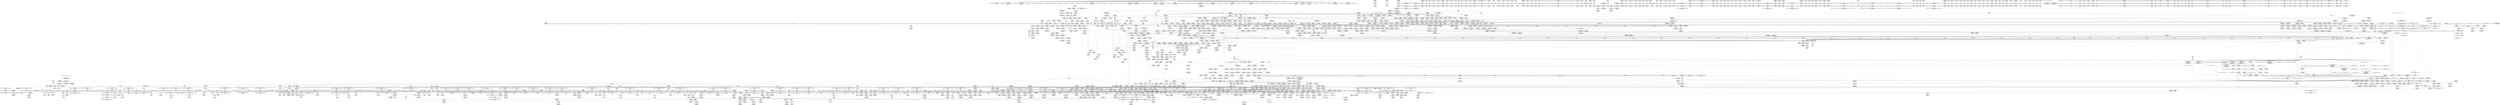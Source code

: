 digraph {
	CE0x56fe940 [shape=record,shape=Mrecord,label="{CE0x56fe940|tomoyo_get_mode:tmp22|security/tomoyo/util.c,986}"]
	CE0x5a236a0 [shape=record,shape=Mrecord,label="{CE0x5a236a0|i64*_getelementptr_inbounds_(_2_x_i64_,_2_x_i64_*___llvm_gcov_ctr53148,_i64_0,_i64_1)|*Constant*|*SummSource*}"]
	CE0x56b0090 [shape=record,shape=Mrecord,label="{CE0x56b0090|tomoyo_inet_entry:call|security/tomoyo/network.c,468|*SummSink*}"]
	CE0x480c7f0 [shape=record,shape=Mrecord,label="{CE0x480c7f0|128:_i8*,_1208:_%struct.file*,_:_CMRE_27,28_}"]
	CE0x3ce2500 [shape=record,shape=Mrecord,label="{CE0x3ce2500|__fswab16:and2|include/uapi/linux/swab.h,53|*SummSource*}"]
	CE0x3ca0040 [shape=record,shape=Mrecord,label="{CE0x3ca0040|i64*_getelementptr_inbounds_(_5_x_i64_,_5_x_i64_*___llvm_gcov_ctr32134,_i64_0,_i64_4)|*Constant*|*SummSource*}"]
	CE0x6ed0870 [shape=record,shape=Mrecord,label="{CE0x6ed0870|tomoyo_audit_inet_log:tmp14|security/tomoyo/network.c,388|*SummSink*}"]
	CE0x568fbc0 [shape=record,shape=Mrecord,label="{CE0x568fbc0|tomoyo_get_mode:tmp17|security/tomoyo/util.c,983}"]
	CE0x6f8db60 [shape=record,shape=Mrecord,label="{CE0x6f8db60|GLOBAL:rcu_lock_release21|*Constant*}"]
	CE0x655c340 [shape=record,shape=Mrecord,label="{CE0x655c340|rcu_lock_acquire18:tmp7|*SummSink*}"]
	CE0x5736590 [shape=record,shape=Mrecord,label="{CE0x5736590|tomoyo_audit_inet_log:is_ipv6|security/tomoyo/network.c,384|*SummSource*}"]
	CE0x3b9bc90 [shape=record,shape=Mrecord,label="{CE0x3b9bc90|i64_5|*Constant*}"]
	CE0x3a2dbd0 [shape=record,shape=Mrecord,label="{CE0x3a2dbd0|_call_void_mcount()_#3|*SummSink*}"]
	CE0x3a354e0 [shape=record,shape=Mrecord,label="{CE0x3a354e0|GLOBAL:tomoyo_policy_loaded|Global_var:tomoyo_policy_loaded|*SummSink*}"]
	CE0x3a35ec0 [shape=record,shape=Mrecord,label="{CE0x3a35ec0|tomoyo_get_mode:idxprom3|security/tomoyo/util.c,983}"]
	CE0x4791b90 [shape=record,shape=Mrecord,label="{CE0x4791b90|_ret_void,_!dbg_!38908|include/linux/rcupdate.h,424|*SummSource*}"]
	CE0x70d6450 [shape=record,shape=Mrecord,label="{CE0x70d6450|_ret_void,_!dbg_!38904|security/tomoyo/common.h,1110|*SummSink*}"]
	CE0x47e4c50 [shape=record,shape=Mrecord,label="{CE0x47e4c50|__llvm_gcov_indirect_counter_increment10:tmp6|*SummSource*}"]
	CE0x470bd40 [shape=record,shape=Mrecord,label="{CE0x470bd40|tomoyo_check_inet_address:tmp23|security/tomoyo/network.c,521}"]
	CE0x485a180 [shape=record,shape=Mrecord,label="{CE0x485a180|i64_4|*Constant*|*SummSink*}"]
	CE0x6f8e2d0 [shape=record,shape=Mrecord,label="{CE0x6f8e2d0|rcu_lock_release21:map|Function::rcu_lock_release21&Arg::map::}"]
	CE0x56a7bf0 [shape=record,shape=Mrecord,label="{CE0x56a7bf0|tomoyo_get_mode:conv5|security/tomoyo/util.c,983|*SummSink*}"]
	CE0x56918a0 [shape=record,shape=Mrecord,label="{CE0x56918a0|tomoyo_inet_entry:tmp6|security/tomoyo/network.c,473}"]
	CE0x55b0450 [shape=record,shape=Mrecord,label="{CE0x55b0450|tomoyo_get_mode:tmp8|security/tomoyo/util.c,979|*SummSource*}"]
	CE0x55b1080 [shape=record,shape=Mrecord,label="{CE0x55b1080|tomoyo_domain:bb|*SummSink*}"]
	CE0x3b882b0 [shape=record,shape=Mrecord,label="{CE0x3b882b0|tomoyo_domain:if.end}"]
	CE0x4681b80 [shape=record,shape=Mrecord,label="{CE0x4681b80|tomoyo_inet_entry:idxprom1|security/tomoyo/network.c,471|*SummSource*}"]
	CE0x6553140 [shape=record,shape=Mrecord,label="{CE0x6553140|GLOBAL:tomoyo_index2category|Global_var:tomoyo_index2category|*SummSource*}"]
	CE0x596e4a0 [shape=record,shape=Mrecord,label="{CE0x596e4a0|tomoyo_init_request_info:conv6|security/tomoyo/util.c,1011|*SummSink*}"]
	CE0x555bda0 [shape=record,shape=Mrecord,label="{CE0x555bda0|tomoyo_domain:tmp8|security/tomoyo/common.h,1205}"]
	CE0x6f7bb50 [shape=record,shape=Mrecord,label="{CE0x6f7bb50|tomoyo_audit_inet_log:tmp7|security/tomoyo/network.c,384|*SummSource*}"]
	CE0x47d39f0 [shape=record,shape=Mrecord,label="{CE0x47d39f0|__llvm_gcov_indirect_counter_increment10:tmp3|*SummSink*}"]
	CE0x7226310 [shape=record,shape=Mrecord,label="{CE0x7226310|tomoyo_inet_entry:land.lhs.true|*SummSink*}"]
	CE0x58132b0 [shape=record,shape=Mrecord,label="{CE0x58132b0|tomoyo_init_request_info:call|security/tomoyo/util.c,1005|*SummSink*}"]
	CE0x55db290 [shape=record,shape=Mrecord,label="{CE0x55db290|tomoyo_check_inet_address:sw.bb4}"]
	CE0x4817d20 [shape=record,shape=Mrecord,label="{CE0x4817d20|srcu_read_unlock20:tmp1|*SummSink*}"]
	CE0x5913880 [shape=record,shape=Mrecord,label="{CE0x5913880|GLOBAL:tomoyo_inet2mac|Global_var:tomoyo_inet2mac|*SummSink*}"]
	CE0x48af070 [shape=record,shape=Mrecord,label="{CE0x48af070|i64*_getelementptr_inbounds_(_4_x_i64_,_4_x_i64_*___llvm_gcov_ctr4137,_i64_0,_i64_1)|*Constant*|*SummSource*}"]
	CE0x7180f60 [shape=record,shape=Mrecord,label="{CE0x7180f60|tomoyo_check_inet_address:addr_len|Function::tomoyo_check_inet_address&Arg::addr_len::|*SummSource*}"]
	CE0x4699160 [shape=record,shape=Mrecord,label="{CE0x4699160|tomoyo_inet_entry:arrayidx2|security/tomoyo/network.c,471|*SummSink*}"]
	CE0x3ba4980 [shape=record,shape=Mrecord,label="{CE0x3ba4980|tomoyo_init_request_info:profile2|security/tomoyo/util.c,1007|*SummSink*}"]
	CE0x5913330 [shape=record,shape=Mrecord,label="{CE0x5913330|i64**_getelementptr_inbounds_(_3_x_i64*_,_3_x_i64*_*___llvm_gcda_edge_table49,_i64_0,_i64_1)|*Constant*|*SummSource*}"]
	CE0x58c12d0 [shape=record,shape=Mrecord,label="{CE0x58c12d0|__fswab16:tmp3}"]
	CE0x59508e0 [shape=record,shape=Mrecord,label="{CE0x59508e0|tomoyo_print_ipv6:buffer|Function::tomoyo_print_ipv6&Arg::buffer::|*SummSink*}"]
	CE0x5a42500 [shape=record,shape=Mrecord,label="{CE0x5a42500|GLOBAL:tomoyo_print_ipv6|*Constant*|*SummSink*}"]
	CE0x59738a0 [shape=record,shape=Mrecord,label="{CE0x59738a0|i32_22|*Constant*}"]
	CE0x6f9d350 [shape=record,shape=Mrecord,label="{CE0x6f9d350|tomoyo_audit_inet_log:if.end|*SummSource*}"]
	CE0x57bcdb0 [shape=record,shape=Mrecord,label="{CE0x57bcdb0|tomoyo_init_request_info:tmp2|security/tomoyo/util.c,1003|*SummSink*}"]
	CE0x5a1abf0 [shape=record,shape=Mrecord,label="{CE0x5a1abf0|i64*_getelementptr_inbounds_(_2_x_i64_,_2_x_i64_*___llvm_gcov_ctr4434,_i64_0,_i64_0)|*Constant*}"]
	CE0x391b020 [shape=record,shape=Mrecord,label="{CE0x391b020|tomoyo_init_request_info:if.then}"]
	CE0x7181670 [shape=record,shape=Mrecord,label="{CE0x7181670|tomoyo_inet_entry:if.then|*SummSource*}"]
	CE0x57e6040 [shape=record,shape=Mrecord,label="{CE0x57e6040|tomoyo_init_request_info:tmp6|security/tomoyo/util.c,1004|*SummSource*}"]
	CE0x6fc2310 [shape=record,shape=Mrecord,label="{CE0x6fc2310|i64_7|*Constant*|*SummSink*}"]
	CE0x56a2a50 [shape=record,shape=Mrecord,label="{CE0x56a2a50|_ret_%struct.tomoyo_domain_info*_%tmp23,_!dbg_!38929|security/tomoyo/common.h,1205|*SummSink*}"]
	CE0x391a5e0 [shape=record,shape=Mrecord,label="{CE0x391a5e0|i32_0|*Constant*}"]
	CE0x4a32350 [shape=record,shape=Mrecord,label="{CE0x4a32350|tomoyo_inet_entry:tmp21|security/tomoyo/network.c,482|*SummSource*}"]
	CE0x71fb650 [shape=record,shape=Mrecord,label="{CE0x71fb650|tomoyo_audit_inet_log:inet_network9|security/tomoyo/network.c,391}"]
	CE0x3b922d0 [shape=record,shape=Mrecord,label="{CE0x3b922d0|tomoyo_domain:tmp18|security/tomoyo/common.h,1205|*SummSink*}"]
	CE0x5885620 [shape=record,shape=Mrecord,label="{CE0x5885620|%struct.tomoyo_domain_info*_null|*Constant*|*SummSink*}"]
	CE0x48c9890 [shape=record,shape=Mrecord,label="{CE0x48c9890|i32_1205|*Constant*|*SummSink*}"]
	CE0x48af560 [shape=record,shape=Mrecord,label="{CE0x48af560|0:_i8,_array:_GCRE_tomoyo_index2category_constant_39_x_i8_c_00_00_00_00_00_00_00_00_00_00_00_00_00_00_00_00_00_00_00_00_00_00_00_01_01_01_01_01_01_01_01_01_01_01_01_01_01_01_02_,_align_16:_elem_17::|security/tomoyo/util.c,983}"]
	CE0x5975ac0 [shape=record,shape=Mrecord,label="{CE0x5975ac0|i64*_getelementptr_inbounds_(_11_x_i64_,_11_x_i64_*___llvm_gcov_ctr54147,_i64_0,_i64_10)|*Constant*}"]
	CE0x655a7e0 [shape=record,shape=Mrecord,label="{CE0x655a7e0|GLOBAL:current_task|Global_var:current_task|*SummSource*}"]
	CE0x5a766d0 [shape=record,shape=Mrecord,label="{CE0x5a766d0|tomoyo_audit_inet_log:bb|*SummSink*}"]
	CE0x6f24f80 [shape=record,shape=Mrecord,label="{CE0x6f24f80|tomoyo_inet_entry:tmp22|security/tomoyo/network.c,482}"]
	CE0x473fc70 [shape=record,shape=Mrecord,label="{CE0x473fc70|tomoyo_check_inet_address:tmp41|security/tomoyo/network.c,532|*SummSource*}"]
	CE0x3b82570 [shape=record,shape=Mrecord,label="{CE0x3b82570|tomoyo_check_inet_address:conv13|security/tomoyo/network.c,527}"]
	CE0x5973d20 [shape=record,shape=Mrecord,label="{CE0x5973d20|i32_22|*Constant*|*SummSink*}"]
	CE0x54b2a30 [shape=record,shape=Mrecord,label="{CE0x54b2a30|rcu_lock_release21:tmp7|*SummSink*}"]
	CE0x57941f0 [shape=record,shape=Mrecord,label="{CE0x57941f0|tomoyo_init_request_info:tobool|security/tomoyo/util.c,1004}"]
	CE0x3b079d0 [shape=record,shape=Mrecord,label="{CE0x3b079d0|tomoyo_audit_net_log:entry}"]
	CE0x7201e60 [shape=record,shape=Mrecord,label="{CE0x7201e60|tomoyo_check_inet_address:bb|*SummSource*}"]
	CE0x59139a0 [shape=record,shape=Mrecord,label="{CE0x59139a0|GLOBAL:__llvm_gcov_ctr4846|Global_var:__llvm_gcov_ctr4846}"]
	CE0x56b7eb0 [shape=record,shape=Mrecord,label="{CE0x56b7eb0|tomoyo_init_request_info:tmp1}"]
	CE0x7031d60 [shape=record,shape=Mrecord,label="{CE0x7031d60|GLOBAL:tomoyo_read_unlock19|*Constant*|*SummSource*}"]
	CE0x554eb10 [shape=record,shape=Mrecord,label="{CE0x554eb10|i64*_getelementptr_inbounds_(_11_x_i64_,_11_x_i64_*___llvm_gcov_ctr54147,_i64_0,_i64_1)|*Constant*|*SummSource*}"]
	CE0x4ad50e0 [shape=record,shape=Mrecord,label="{CE0x4ad50e0|i8*_getelementptr_inbounds_(_25_x_i8_,_25_x_i8_*_.str12,_i32_0,_i32_0)|*Constant*|*SummSink*}"]
	CE0x4916b70 [shape=record,shape=Mrecord,label="{CE0x4916b70|tomoyo_check_inet_address:cmp|security/tomoyo/network.c,509|*SummSource*}"]
	CE0x3c7cdd0 [shape=record,shape=Mrecord,label="{CE0x3c7cdd0|tomoyo_read_lock16:tmp3|*SummSink*}"]
	CE0x3ce2be0 [shape=record,shape=Mrecord,label="{CE0x3ce2be0|__fswab16:conv3|include/uapi/linux/swab.h,53}"]
	CE0x71850c0 [shape=record,shape=Mrecord,label="{CE0x71850c0|tomoyo_audit_inet_log:tmp16|security/tomoyo/network.c,389|*SummSource*}"]
	CE0x58951d0 [shape=record,shape=Mrecord,label="{CE0x58951d0|tomoyo_get_mode:profile|Function::tomoyo_get_mode&Arg::profile::|*SummSource*}"]
	CE0x4a08b30 [shape=record,shape=Mrecord,label="{CE0x4a08b30|_ret_i16_%conv3,_!dbg_!38911|include/uapi/linux/swab.h,53|*SummSink*}"]
	CE0x7060dd0 [shape=record,shape=Mrecord,label="{CE0x7060dd0|tomoyo_audit_inet_log:if.then|*SummSink*}"]
	CE0x47a1350 [shape=record,shape=Mrecord,label="{CE0x47a1350|i64*_getelementptr_inbounds_(_19_x_i64_,_19_x_i64_*___llvm_gcov_ctr4846,_i64_0,_i64_11)|*Constant*}"]
	CE0x6f176d0 [shape=record,shape=Mrecord,label="{CE0x6f176d0|__fswab16:entry}"]
	CE0x4734cb0 [shape=record,shape=Mrecord,label="{CE0x4734cb0|tomoyo_check_inet_address:tmp5|security/tomoyo/network.c,509|*SummSink*}"]
	CE0x3a1a390 [shape=record,shape=Mrecord,label="{CE0x3a1a390|tomoyo_audit_inet_log:param12|security/tomoyo/network.c,392|*SummSink*}"]
	CE0x3b81fa0 [shape=record,shape=Mrecord,label="{CE0x3b81fa0|tomoyo_check_inet_address:protocol|security/tomoyo/network.c,527|*SummSink*}"]
	CE0x7015560 [shape=record,shape=Mrecord,label="{CE0x7015560|0:_i8*,_array:_GCRE_tomoyo_socket_keyword_external_constant_4_x_i8*_:_elem_0::|security/tomoyo/network.c,368}"]
	CE0x655b330 [shape=record,shape=Mrecord,label="{CE0x655b330|rcu_lock_release21:tmp}"]
	CE0x4693690 [shape=record,shape=Mrecord,label="{CE0x4693690|tomoyo_audit_inet_log:inet_network|security/tomoyo/network.c,382}"]
	CE0x55f7be0 [shape=record,shape=Mrecord,label="{CE0x55f7be0|__fswab16:and|include/uapi/linux/swab.h,53|*SummSink*}"]
	CE0x70d5300 [shape=record,shape=Mrecord,label="{CE0x70d5300|i32_10|*Constant*|*SummSink*}"]
	CE0x3bb3030 [shape=record,shape=Mrecord,label="{CE0x3bb3030|tomoyo_init_request_info:profile2|security/tomoyo/util.c,1007}"]
	CE0x48521e0 [shape=record,shape=Mrecord,label="{CE0x48521e0|tomoyo_get_mode:arrayidx4|security/tomoyo/util.c,983|*SummSink*}"]
	CE0x7064060 [shape=record,shape=Mrecord,label="{CE0x7064060|tomoyo_check_inet_address:port12|security/tomoyo/network.c,522|*SummSource*}"]
	CE0x48b7840 [shape=record,shape=Mrecord,label="{CE0x48b7840|i64*_getelementptr_inbounds_(_4_x_i64_,_4_x_i64_*___llvm_gcov_ctr4731,_i64_0,_i64_2)|*Constant*}"]
	CE0x55c1fc0 [shape=record,shape=Mrecord,label="{CE0x55c1fc0|128:_i8*,_1208:_%struct.file*,_:_CMRE_41,42_}"]
	CE0x4682250 [shape=record,shape=Mrecord,label="{CE0x4682250|i64_4|*Constant*}"]
	CE0x7255300 [shape=record,shape=Mrecord,label="{CE0x7255300|i64*_getelementptr_inbounds_(_5_x_i64_,_5_x_i64_*___llvm_gcov_ctr32134,_i64_0,_i64_4)|*Constant*|*SummSink*}"]
	CE0x55886e0 [shape=record,shape=Mrecord,label="{CE0x55886e0|tomoyo_init_request_info:conv|security/tomoyo/util.c,1010|*SummSink*}"]
	CE0x3ce55d0 [shape=record,shape=Mrecord,label="{CE0x3ce55d0|24:_i32*,_32:_i16,_34:_i8,_35:_i8,_36:_i8,_72:_i8,_:_SCMRE_45,46_}"]
	CE0x55b0860 [shape=record,shape=Mrecord,label="{CE0x55b0860|tomoyo_print_ipv4:tmp3}"]
	CE0x71f25d0 [shape=record,shape=Mrecord,label="{CE0x71f25d0|rcu_lock_release21:tmp6}"]
	CE0x7201f90 [shape=record,shape=Mrecord,label="{CE0x7201f90|tomoyo_check_inet_address:if.end20|*SummSource*}"]
	CE0x5612080 [shape=record,shape=Mrecord,label="{CE0x5612080|tomoyo_print_ipv4:max_ip|Function::tomoyo_print_ipv4&Arg::max_ip::}"]
	CE0x3aa4b10 [shape=record,shape=Mrecord,label="{CE0x3aa4b10|tomoyo_get_mode:if.then|*SummSink*}"]
	CE0x3b9c170 [shape=record,shape=Mrecord,label="{CE0x3b9c170|tomoyo_audit_net_log:tmp3|*SummSource*}"]
	CE0x5a85fc0 [shape=record,shape=Mrecord,label="{CE0x5a85fc0|24:_i32*,_32:_i16,_34:_i8,_35:_i8,_36:_i8,_72:_i8,_:_SCMRE_52,53_}"]
	CE0x59fbf20 [shape=record,shape=Mrecord,label="{CE0x59fbf20|tomoyo_print_ipv4:call|security/tomoyo/network.c,92|*SummSource*}"]
	CE0x724db30 [shape=record,shape=Mrecord,label="{CE0x724db30|tomoyo_audit_net_log:arrayidx|security/tomoyo/network.c,367|*SummSink*}"]
	CE0x717b170 [shape=record,shape=Mrecord,label="{CE0x717b170|tomoyo_check_inet_address:sw.bb}"]
	CE0x71ce310 [shape=record,shape=Mrecord,label="{CE0x71ce310|tomoyo_audit_inet_log:idx.ext|security/tomoyo/network.c,390|*SummSource*}"]
	CE0x567d190 [shape=record,shape=Mrecord,label="{CE0x567d190|rcu_lock_release21:tmp2|*SummSink*}"]
	CE0x4b00530 [shape=record,shape=Mrecord,label="{CE0x4b00530|i64**_getelementptr_inbounds_(_3_x_i64*_,_3_x_i64*_*___llvm_gcda_edge_table49,_i64_0,_i64_0)|*Constant*|*SummSink*}"]
	CE0x58e9d10 [shape=record,shape=Mrecord,label="{CE0x58e9d10|i64*_getelementptr_inbounds_(_11_x_i64_,_11_x_i64_*___llvm_gcov_ctr54147,_i64_0,_i64_0)|*Constant*|*SummSink*}"]
	CE0x5931b60 [shape=record,shape=Mrecord,label="{CE0x5931b60|i64*_getelementptr_inbounds_(_2_x_i64_,_2_x_i64_*___llvm_gcov_ctr2253,_i64_0,_i64_1)|*Constant*|*SummSource*}"]
	CE0x5627e10 [shape=record,shape=Mrecord,label="{CE0x5627e10|i64*_getelementptr_inbounds_(_2_x_i64_,_2_x_i64_*___llvm_gcov_ctr4434,_i64_0,_i64_1)|*Constant*|*SummSource*}"]
	CE0x4719150 [shape=record,shape=Mrecord,label="{CE0x4719150|__llvm_gcov_indirect_counter_increment10:tmp1|*SummSink*}"]
	CE0x6f7b4b0 [shape=record,shape=Mrecord,label="{CE0x6f7b4b0|tomoyo_print_ipv6:tmp2|*SummSource*}"]
	CE0x57bd210 [shape=record,shape=Mrecord,label="{CE0x57bd210|24:_i32*,_32:_i16,_34:_i8,_35:_i8,_36:_i8,_72:_i8,_:_SCMRE_39,40_}"]
	CE0x59c61c0 [shape=record,shape=Mrecord,label="{CE0x59c61c0|tomoyo_read_unlock19:tmp3|*SummSink*}"]
	CE0x54a4720 [shape=record,shape=Mrecord,label="{CE0x54a4720|tomoyo_check_inet_address:tmp18|security/tomoyo/network.c,517|*SummSource*}"]
	CE0x565ac60 [shape=record,shape=Mrecord,label="{CE0x565ac60|_ret_%struct.task_struct*_%tmp4,_!dbg_!38905|./arch/x86/include/asm/current.h,14|*SummSink*}"]
	CE0x3919f10 [shape=record,shape=Mrecord,label="{CE0x3919f10|tomoyo_get_mode:if.end14}"]
	CE0x4a00a00 [shape=record,shape=Mrecord,label="{CE0x4a00a00|0:_i8,_array:_GCRE_tomoyo_index2category_constant_39_x_i8_c_00_00_00_00_00_00_00_00_00_00_00_00_00_00_00_00_00_00_00_00_00_00_00_01_01_01_01_01_01_01_01_01_01_01_01_01_01_01_02_,_align_16:_elem_25::|security/tomoyo/util.c,983}"]
	CE0x7031970 [shape=record,shape=Mrecord,label="{CE0x7031970|_call_void_tomoyo_read_unlock19(i32_%call)_#9,_!dbg_!38960|security/tomoyo/network.c,486|*SummSink*}"]
	CE0x4734fa0 [shape=record,shape=Mrecord,label="{CE0x4734fa0|0:_i8,_1:_i8,_8:_i16,_16:_i32*,_24:_i8,_:_CMR_8,10_|*MultipleSource*|Function::tomoyo_check_inet_address&Arg::address::|security/tomoyo/network.c,505}"]
	CE0x4917150 [shape=record,shape=Mrecord,label="{CE0x4917150|_call_void_mcount()_#3}"]
	CE0x6ff2fa0 [shape=record,shape=Mrecord,label="{CE0x6ff2fa0|tomoyo_inet_entry:tmp27|security/tomoyo/network.c,485|*SummSource*}"]
	CE0x6f50cd0 [shape=record,shape=Mrecord,label="{CE0x6f50cd0|GLOBAL:tomoyo_audit_inet_log|*Constant*}"]
	CE0x3c32f50 [shape=record,shape=Mrecord,label="{CE0x3c32f50|i32_65280|*Constant*|*SummSource*}"]
	CE0x709e690 [shape=record,shape=Mrecord,label="{CE0x709e690|tomoyo_check_inet_address:sw.bb|*SummSource*}"]
	CE0x4abf2c0 [shape=record,shape=Mrecord,label="{CE0x4abf2c0|tomoyo_inet_entry:do.cond}"]
	CE0x70e7a10 [shape=record,shape=Mrecord,label="{CE0x70e7a10|tomoyo_init_request_info:if.end|*SummSource*}"]
	CE0x49301f0 [shape=record,shape=Mrecord,label="{CE0x49301f0|VOIDTB_TE:_CE_6384,6388_|*MultipleSource*|security/tomoyo/util.c,1010|Function::tomoyo_get_mode&Arg::ns::}"]
	CE0x5a764b0 [shape=record,shape=Mrecord,label="{CE0x5a764b0|srcu_read_lock17:bb|*SummSink*}"]
	CE0x5995790 [shape=record,shape=Mrecord,label="{CE0x5995790|rcu_lock_acquire18:__here|*SummSink*}"]
	CE0x58258f0 [shape=record,shape=Mrecord,label="{CE0x58258f0|i32_(%struct.tomoyo_request_info.524*,_%struct.tomoyo_domain_info*,_i8)*_bitcast_(i32_(%struct.tomoyo_request_info*,_%struct.tomoyo_domain_info*,_i8)*_tomoyo_init_request_info_to_i32_(%struct.tomoyo_request_info.524*,_%struct.tomoyo_domain_info*,_i8)*)|*Constant*|*SummSource*}"]
	CE0x70d5120 [shape=record,shape=Mrecord,label="{CE0x70d5120|tomoyo_check_inet_address:if.end9}"]
	CE0x717b570 [shape=record,shape=Mrecord,label="{CE0x717b570|tomoyo_check_inet_address:addr|Function::tomoyo_check_inet_address&Arg::addr::|*SummSink*}"]
	CE0x490c450 [shape=record,shape=Mrecord,label="{CE0x490c450|tomoyo_get_mode:tmp4|security/tomoyo/util.c,978|*SummSource*}"]
	CE0x56fe430 [shape=record,shape=Mrecord,label="{CE0x56fe430|tomoyo_get_mode:tmp20|security/tomoyo/util.c,985|*SummSink*}"]
	CE0x3b02710 [shape=record,shape=Mrecord,label="{CE0x3b02710|tomoyo_audit_inet_log:tmp19|security/tomoyo/network.c,393|*SummSink*}"]
	CE0x7185b20 [shape=record,shape=Mrecord,label="{CE0x7185b20|tomoyo_audit_inet_log:call|security/tomoyo/network.c,389|*SummSource*}"]
	CE0x46d7130 [shape=record,shape=Mrecord,label="{CE0x46d7130|i32_1|*Constant*}"]
	CE0x488fd10 [shape=record,shape=Mrecord,label="{CE0x488fd10|tomoyo_audit_net_log:tmp1|*SummSource*}"]
	CE0x391a3d0 [shape=record,shape=Mrecord,label="{CE0x391a3d0|tomoyo_init_request_info:tmp10|security/tomoyo/util.c,1006}"]
	CE0x4840cb0 [shape=record,shape=Mrecord,label="{CE0x4840cb0|_call_void_mcount()_#3|*SummSource*}"]
	CE0x54b2b10 [shape=record,shape=Mrecord,label="{CE0x54b2b10|i8*_undef|*Constant*}"]
	CE0x70e07e0 [shape=record,shape=Mrecord,label="{CE0x70e07e0|GLOBAL:tomoyo_print_ipv4|*Constant*|*SummSource*}"]
	CE0x5645050 [shape=record,shape=Mrecord,label="{CE0x5645050|tomoyo_domain:tmp14|security/tomoyo/common.h,1205|*SummSink*}"]
	CE0x5852e00 [shape=record,shape=Mrecord,label="{CE0x5852e00|i64*_getelementptr_inbounds_(_11_x_i64_,_11_x_i64_*___llvm_gcov_ctr5229,_i64_0,_i64_5)|*Constant*|*SummSource*}"]
	CE0x577d1c0 [shape=record,shape=Mrecord,label="{CE0x577d1c0|_call_void_mcount()_#3|*SummSink*}"]
	CE0x590e4d0 [shape=record,shape=Mrecord,label="{CE0x590e4d0|i64*_getelementptr_inbounds_(_12_x_i64_,_12_x_i64_*___llvm_gcov_ctr31133,_i64_0,_i64_6)|*Constant*|*SummSource*}"]
	CE0x4a5bc30 [shape=record,shape=Mrecord,label="{CE0x4a5bc30|_call_void_rcu_lock_release21(%struct.lockdep_map*_%dep_map)_#9,_!dbg_!38905|include/linux/srcu.h,236|*SummSource*}"]
	CE0x5aa70d0 [shape=record,shape=Mrecord,label="{CE0x5aa70d0|24:_i32*,_32:_i16,_34:_i8,_35:_i8,_36:_i8,_72:_i8,_:_SCMRE_73,74_|*MultipleSource*|security/tomoyo/network.c, 469|security/tomoyo/network.c,469|Function::tomoyo_init_request_info&Arg::r::|security/tomoyo/network.c,475}"]
	CE0x59ae520 [shape=record,shape=Mrecord,label="{CE0x59ae520|tomoyo_print_ipv6:conv|security/tomoyo/network.c,110}"]
	CE0x58949b0 [shape=record,shape=Mrecord,label="{CE0x58949b0|GLOBAL:tomoyo_get_mode|*Constant*|*SummSink*}"]
	"CONST[source:1(input),value:2(dynamic)][purpose:{operation}][SrcIdx:5]"
	CE0x4817a40 [shape=record,shape=Mrecord,label="{CE0x4817a40|srcu_read_unlock20:tmp1|*SummSource*}"]
	CE0x4709810 [shape=record,shape=Mrecord,label="{CE0x4709810|i32_24|*Constant*}"]
	CE0x3aa5480 [shape=record,shape=Mrecord,label="{CE0x3aa5480|tomoyo_print_ipv6:call|security/tomoyo/network.c,111}"]
	CE0x65536b0 [shape=record,shape=Mrecord,label="{CE0x65536b0|srcu_read_unlock20:idx|Function::srcu_read_unlock20&Arg::idx::|*SummSink*}"]
	CE0x46d76a0 [shape=record,shape=Mrecord,label="{CE0x46d76a0|_call_void_mcount()_#3}"]
	CE0x4a4cf30 [shape=record,shape=Mrecord,label="{CE0x4a4cf30|tomoyo_inet_entry:address19|security/tomoyo/network.c,479|*SummSink*}"]
	CE0x578a820 [shape=record,shape=Mrecord,label="{CE0x578a820|tomoyo_inet_entry:r|security/tomoyo/network.c, 469|*SummSource*}"]
	CE0x59aebd0 [shape=record,shape=Mrecord,label="{CE0x59aebd0|i64*_getelementptr_inbounds_(_11_x_i64_,_11_x_i64_*___llvm_gcov_ctr54147,_i64_0,_i64_8)|*Constant*}"]
	CE0x474d300 [shape=record,shape=Mrecord,label="{CE0x474d300|__llvm_gcov_indirect_counter_increment10:bb}"]
	CE0x48c9820 [shape=record,shape=Mrecord,label="{CE0x48c9820|i32_1205|*Constant*|*SummSource*}"]
	CE0x583d330 [shape=record,shape=Mrecord,label="{CE0x583d330|tomoyo_inet_entry:do.body|*SummSource*}"]
	CE0x4869000 [shape=record,shape=Mrecord,label="{CE0x4869000|i32_0|*Constant*}"]
	CE0x55d4550 [shape=record,shape=Mrecord,label="{CE0x55d4550|tomoyo_init_request_info:ns|security/tomoyo/util.c,1010|*SummSource*}"]
	CE0x55b22b0 [shape=record,shape=Mrecord,label="{CE0x55b22b0|i32_9|*Constant*|*SummSink*}"]
	CE0x5ad1400 [shape=record,shape=Mrecord,label="{CE0x5ad1400|tomoyo_inet_entry:tmp18|security/tomoyo/network.c,478|*SummSource*}"]
	CE0x6fc22a0 [shape=record,shape=Mrecord,label="{CE0x6fc22a0|i64_7|*Constant*|*SummSource*}"]
	CE0x655c570 [shape=record,shape=Mrecord,label="{CE0x655c570|i8*_undef|*Constant*|*SummSource*}"]
	CE0x3a86d60 [shape=record,shape=Mrecord,label="{CE0x3a86d60|tomoyo_audit_net_log:address|Function::tomoyo_audit_net_log&Arg::address::|*SummSource*}"]
	CE0x5611dd0 [shape=record,shape=Mrecord,label="{CE0x5611dd0|tomoyo_print_ipv4:min_ip|Function::tomoyo_print_ipv4&Arg::min_ip::|*SummSource*}"]
	CE0x59504f0 [shape=record,shape=Mrecord,label="{CE0x59504f0|tomoyo_read_unlock19:tmp2|*SummSource*}"]
	CE0x5628290 [shape=record,shape=Mrecord,label="{CE0x5628290|tomoyo_domain:do.body|*SummSource*}"]
	CE0x47d4320 [shape=record,shape=Mrecord,label="{CE0x47d4320|tomoyo_check_inet_address:tmp19|security/tomoyo/network.c,518|*SummSource*}"]
	CE0x590cc80 [shape=record,shape=Mrecord,label="{CE0x590cc80|_call_void_mcount()_#3}"]
	CE0x3b8e450 [shape=record,shape=Mrecord,label="{CE0x3b8e450|tomoyo_read_unlock19:bb|*SummSink*}"]
	CE0x5a76740 [shape=record,shape=Mrecord,label="{CE0x5a76740|tomoyo_audit_inet_log:if.end}"]
	CE0x6f8b040 [shape=record,shape=Mrecord,label="{CE0x6f8b040|128:_i8*,_1208:_%struct.file*,_:_CMRE_112,120_|*MultipleSource*|security/tomoyo/common.h,1205|security/tomoyo/common.h,1205}"]
	CE0x4709a00 [shape=record,shape=Mrecord,label="{CE0x4709a00|tomoyo_check_inet_address:cmp|security/tomoyo/network.c,509}"]
	CE0x3d664b0 [shape=record,shape=Mrecord,label="{CE0x3d664b0|i64*_getelementptr_inbounds_(_19_x_i64_,_19_x_i64_*___llvm_gcov_ctr4846,_i64_0,_i64_16)|*Constant*|*SummSource*}"]
	CE0x7204990 [shape=record,shape=Mrecord,label="{CE0x7204990|rcu_lock_acquire18:tmp4|include/linux/rcupdate.h,418|*SummSink*}"]
	CE0x485a0b0 [shape=record,shape=Mrecord,label="{CE0x485a0b0|i64_4|*Constant*|*SummSource*}"]
	CE0x49e9d50 [shape=record,shape=Mrecord,label="{CE0x49e9d50|GLOBAL:__fswab16|*Constant*|*SummSink*}"]
	CE0x702bb70 [shape=record,shape=Mrecord,label="{CE0x702bb70|__llvm_gcov_indirect_counter_increment10:predecessor|Function::__llvm_gcov_indirect_counter_increment10&Arg::predecessor::|*SummSource*}"]
	CE0x57e5940 [shape=record,shape=Mrecord,label="{CE0x57e5940|i64*_getelementptr_inbounds_(_11_x_i64_,_11_x_i64_*___llvm_gcov_ctr5229,_i64_0,_i64_0)|*Constant*}"]
	CE0x490ca00 [shape=record,shape=Mrecord,label="{CE0x490ca00|tomoyo_domain:if.then|*SummSource*}"]
	CE0x4841500 [shape=record,shape=Mrecord,label="{CE0x4841500|COLLAPSED:_GCMRE___llvm_gcov_ctr4632_internal_global_2_x_i64_zeroinitializer:_elem_0:default:}"]
	CE0x65531b0 [shape=record,shape=Mrecord,label="{CE0x65531b0|GLOBAL:tomoyo_index2category|Global_var:tomoyo_index2category|*SummSink*}"]
	CE0x5a9a1d0 [shape=record,shape=Mrecord,label="{CE0x5a9a1d0|24:_i32*,_32:_i16,_34:_i8,_35:_i8,_36:_i8,_72:_i8,_:_SCMRE_61,62_}"]
	CE0x5932490 [shape=record,shape=Mrecord,label="{CE0x5932490|tomoyo_domain:land.lhs.true2|*SummSource*}"]
	CE0x6fc1fb0 [shape=record,shape=Mrecord,label="{CE0x6fc1fb0|tomoyo_inet_entry:cmp28|security/tomoyo/network.c,484}"]
	CE0x3ba2af0 [shape=record,shape=Mrecord,label="{CE0x3ba2af0|0:_i8,_array:_GCRE_tomoyo_index2category_constant_39_x_i8_c_00_00_00_00_00_00_00_00_00_00_00_00_00_00_00_00_00_00_00_00_00_00_00_01_01_01_01_01_01_01_01_01_01_01_01_01_01_01_02_,_align_16:_elem_9::|security/tomoyo/util.c,983}"]
	CE0x5644790 [shape=record,shape=Mrecord,label="{CE0x5644790|tomoyo_domain:tobool1|security/tomoyo/common.h,1205|*SummSink*}"]
	CE0x70158f0 [shape=record,shape=Mrecord,label="{CE0x70158f0|0:_i8*,_array:_GCRE_tomoyo_socket_keyword_external_constant_4_x_i8*_:_elem_3::|security/tomoyo/network.c,368}"]
	CE0x4967ca0 [shape=record,shape=Mrecord,label="{CE0x4967ca0|tomoyo_check_inet_address:cmp14|security/tomoyo/network.c,527}"]
	CE0x7201ba0 [shape=record,shape=Mrecord,label="{CE0x7201ba0|tomoyo_check_inet_address:if.then|*SummSource*}"]
	CE0x7204a60 [shape=record,shape=Mrecord,label="{CE0x7204a60|srcu_read_unlock20:tmp|*SummSink*}"]
	CE0x59135f0 [shape=record,shape=Mrecord,label="{CE0x59135f0|GLOBAL:tomoyo_inet2mac|Global_var:tomoyo_inet2mac}"]
	CE0x3b8e6f0 [shape=record,shape=Mrecord,label="{CE0x3b8e6f0|_call_void_mcount()_#3|*SummSource*}"]
	CE0x6f90b80 [shape=record,shape=Mrecord,label="{CE0x6f90b80|tomoyo_inet_entry:tmp19|security/tomoyo/network.c,479|*SummSource*}"]
	CE0x3ca01e0 [shape=record,shape=Mrecord,label="{CE0x3ca01e0|tomoyo_check_inet_address:tmp|*SummSource*}"]
	CE0x70d4c90 [shape=record,shape=Mrecord,label="{CE0x70d4c90|tomoyo_check_inet_address:address2|security/tomoyo/network.c,512}"]
	CE0x7195f80 [shape=record,shape=Mrecord,label="{CE0x7195f80|GLOBAL:__llvm_gcov_global_state_pred50|Global_var:__llvm_gcov_global_state_pred50}"]
	CE0x3c4f040 [shape=record,shape=Mrecord,label="{CE0x3c4f040|tomoyo_get_mode:tmp9|security/tomoyo/util.c,981|*SummSink*}"]
	CE0x5690200 [shape=record,shape=Mrecord,label="{CE0x5690200|tomoyo_get_mode:add|security/tomoyo/util.c,984}"]
	CE0x5628070 [shape=record,shape=Mrecord,label="{CE0x5628070|i64*_getelementptr_inbounds_(_2_x_i64_,_2_x_i64_*___llvm_gcov_ctr4434,_i64_0,_i64_1)|*Constant*|*SummSink*}"]
	CE0x3bbaec0 [shape=record,shape=Mrecord,label="{CE0x3bbaec0|i64*_getelementptr_inbounds_(_2_x_i64_,_2_x_i64_*___llvm_gcov_ctr2253,_i64_0,_i64_1)|*Constant*|*SummSink*}"]
	CE0x578a2b0 [shape=record,shape=Mrecord,label="{CE0x578a2b0|tomoyo_audit_inet_log:buf|security/tomoyo/network.c, 380|*SummSink*}"]
	CE0x4682510 [shape=record,shape=Mrecord,label="{CE0x4682510|tomoyo_inet_entry:tmp10|security/tomoyo/network.c,473|*SummSink*}"]
	CE0x39f8840 [shape=record,shape=Mrecord,label="{CE0x39f8840|tomoyo_audit_inet_log:tmp17|security/tomoyo/network.c,391|*SummSink*}"]
	CE0x7058d80 [shape=record,shape=Mrecord,label="{CE0x7058d80|tomoyo_print_ipv6:tmp1|*SummSink*}"]
	CE0x70c7550 [shape=record,shape=Mrecord,label="{CE0x70c7550|tomoyo_domain:tmp10|security/tomoyo/common.h,1205|*SummSource*}"]
	CE0x5a9a510 [shape=record,shape=Mrecord,label="{CE0x5a9a510|24:_i32*,_32:_i16,_34:_i8,_35:_i8,_36:_i8,_72:_i8,_:_SCMRE_63,64_}"]
	CE0x5725730 [shape=record,shape=Mrecord,label="{CE0x5725730|24:_i32*,_32:_i16,_34:_i8,_35:_i8,_36:_i8,_72:_i8,_:_SCMRE_32,33_}"]
	CE0x71c73b0 [shape=record,shape=Mrecord,label="{CE0x71c73b0|tomoyo_check_inet_address:tmp6|security/tomoyo/network.c,509|*SummSink*}"]
	CE0x3b8b1a0 [shape=record,shape=Mrecord,label="{CE0x3b8b1a0|i64*_getelementptr_inbounds_(_11_x_i64_,_11_x_i64_*___llvm_gcov_ctr54147,_i64_0,_i64_10)|*Constant*|*SummSource*}"]
	CE0x56a7d90 [shape=record,shape=Mrecord,label="{CE0x56a7d90|i32_39|*Constant*|*SummSource*}"]
	CE0x5b1ddf0 [shape=record,shape=Mrecord,label="{CE0x5b1ddf0|COLLAPSED:_GCMRE___llvm_gcov_ctr4731_internal_global_4_x_i64_zeroinitializer:_elem_0:default:}"]
	CE0x47d41c0 [shape=record,shape=Mrecord,label="{CE0x47d41c0|i64*_getelementptr_inbounds_(_19_x_i64_,_19_x_i64_*___llvm_gcov_ctr4846,_i64_0,_i64_10)|*Constant*}"]
	CE0x567d260 [shape=record,shape=Mrecord,label="{CE0x567d260|rcu_lock_acquire18:indirectgoto|*SummSource*}"]
	CE0x55d3d90 [shape=record,shape=Mrecord,label="{CE0x55d3d90|tomoyo_init_request_info:type|security/tomoyo/util.c,1009|*SummSink*}"]
	CE0x580cf50 [shape=record,shape=Mrecord,label="{CE0x580cf50|tomoyo_get_mode:tmp22|security/tomoyo/util.c,986|*SummSink*}"]
	CE0x4917590 [shape=record,shape=Mrecord,label="{CE0x4917590|tomoyo_check_inet_address:tmp9|security/tomoyo/network.c,511}"]
	CE0x5a3c180 [shape=record,shape=Mrecord,label="{CE0x5a3c180|_call_void_srcu_read_unlock20(%struct.srcu_struct*_tomoyo_ss,_i32_%idx)_#9,_!dbg_!38903|security/tomoyo/common.h,1109|*SummSource*}"]
	CE0x49e99a0 [shape=record,shape=Mrecord,label="{CE0x49e99a0|GLOBAL:__fswab16|*Constant*}"]
	CE0x724d730 [shape=record,shape=Mrecord,label="{CE0x724d730|GLOBAL:tomoyo_proto_keyword|Global_var:tomoyo_proto_keyword|*SummSink*}"]
	CE0x724dfe0 [shape=record,shape=Mrecord,label="{CE0x724dfe0|0:_i8*,_array:_GCRE_tomoyo_proto_keyword_constant_6_x_i8*_i8*_getelementptr_inbounds_(_2_x_i8_,_2_x_i8_*_.str22,_i32_0,_i32_0),_i8*_getelementptr_inbounds_(_7_x_i8_,_7_x_i8_*_.str123,_i32_0,_i32_0),_i8*_getelementptr_inbounds_(_6_x_i8_,_6_x_i8_*_.str224,_i32_0,_i32_0),_i8*_getelementptr_inbounds_(_4_x_i8_,_4_x_i8_*_.str325,_i32_0,_i32_0),_i8*_getelementptr_inbounds_(_2_x_i8_,_2_x_i8_*_.str22,_i32_0,_i32_0),_i8*_getelementptr_inbounds_(_10_x_i8_,_10_x_i8_*_.str426,_i32_0,_i32_0)_,_align_16:_elem_1::|security/tomoyo/network.c,367}"]
	CE0x3af08b0 [shape=record,shape=Mrecord,label="{CE0x3af08b0|_call_void_lock_release(%struct.lockdep_map*_%map,_i32_1,_i64_ptrtoint_(i8*_blockaddress(_rcu_lock_release21,_%__here)_to_i64))_#9,_!dbg_!38907|include/linux/rcupdate.h,423|*SummSource*}"]
	CE0x3ce28a0 [shape=record,shape=Mrecord,label="{CE0x3ce28a0|__fswab16:or|include/uapi/linux/swab.h,53|*SummSource*}"]
	CE0x58850b0 [shape=record,shape=Mrecord,label="{CE0x58850b0|COLLAPSED:_GCMRE___llvm_gcov_ctr4533_internal_global_2_x_i64_zeroinitializer:_elem_0:default:}"]
	CE0x3aa86e0 [shape=record,shape=Mrecord,label="{CE0x3aa86e0|COLLAPSED:_CRE:_elem_0:default:}"]
	CE0x571ff40 [shape=record,shape=Mrecord,label="{CE0x571ff40|tomoyo_inet_entry:tmp8|security/tomoyo/network.c,473|*SummSource*}"]
	CE0x6f7b880 [shape=record,shape=Mrecord,label="{CE0x6f7b880|tomoyo_audit_inet_log:tmp7|security/tomoyo/network.c,384}"]
	CE0x7254be0 [shape=record,shape=Mrecord,label="{CE0x7254be0|GLOBAL:tomoyo_domain|*Constant*|*SummSink*}"]
	CE0x48432a0 [shape=record,shape=Mrecord,label="{CE0x48432a0|i32_3|*Constant*|*SummSource*}"]
	CE0x70af0c0 [shape=record,shape=Mrecord,label="{CE0x70af0c0|i8*_getelementptr_inbounds_(_21_x_i8_,_21_x_i8_*_.str9,_i32_0,_i32_0)|*Constant*|*SummSource*}"]
	CE0x65537b0 [shape=record,shape=Mrecord,label="{CE0x65537b0|_ret_void,_!dbg_!38907|include/linux/srcu.h,238}"]
	CE0x562b890 [shape=record,shape=Mrecord,label="{CE0x562b890|i64_16|*Constant*}"]
	CE0x3b20410 [shape=record,shape=Mrecord,label="{CE0x3b20410|_ret_i32_%call,_!dbg_!38910|security/tomoyo/network.c,366|*SummSource*}"]
	CE0x39e35d0 [shape=record,shape=Mrecord,label="{CE0x39e35d0|i64_9|*Constant*|*SummSource*}"]
	CE0x70507d0 [shape=record,shape=Mrecord,label="{CE0x70507d0|i64*_getelementptr_inbounds_(_4_x_i64_,_4_x_i64_*___llvm_gcov_ctr4137,_i64_0,_i64_1)|*Constant*|*SummSink*}"]
	CE0x56904b0 [shape=record,shape=Mrecord,label="{CE0x56904b0|tomoyo_get_mode:add|security/tomoyo/util.c,984|*SummSource*}"]
	CE0x5962430 [shape=record,shape=Mrecord,label="{CE0x5962430|__fswab16:conv|include/uapi/linux/swab.h,53}"]
	CE0x3ca00b0 [shape=record,shape=Mrecord,label="{CE0x3ca00b0|i64*_getelementptr_inbounds_(_5_x_i64_,_5_x_i64_*___llvm_gcov_ctr32134,_i64_0,_i64_4)|*Constant*}"]
	CE0x46c1cc0 [shape=record,shape=Mrecord,label="{CE0x46c1cc0|i64*_getelementptr_inbounds_(_2_x_i64_,_2_x_i64_*___llvm_gcov_ctr3939,_i64_0,_i64_1)|*Constant*|*SummSink*}"]
	CE0x717aa10 [shape=record,shape=Mrecord,label="{CE0x717aa10|i64*_getelementptr_inbounds_(_19_x_i64_,_19_x_i64_*___llvm_gcov_ctr4846,_i64_0,_i64_6)|*Constant*|*SummSource*}"]
	CE0x71fb340 [shape=record,shape=Mrecord,label="{CE0x71fb340|tomoyo_audit_inet_log:param8|security/tomoyo/network.c,391}"]
	CE0x493d4d0 [shape=record,shape=Mrecord,label="{CE0x493d4d0|tomoyo_get_mode:tmp7|security/tomoyo/util.c,979}"]
	CE0x3a35920 [shape=record,shape=Mrecord,label="{CE0x3a35920|tomoyo_print_ipv6:tobool|security/tomoyo/network.c,111}"]
	CE0x3c4f810 [shape=record,shape=Mrecord,label="{CE0x3c4f810|tomoyo_get_mode:if.then13|*SummSink*}"]
	CE0x590ca60 [shape=record,shape=Mrecord,label="{CE0x590ca60|tomoyo_get_mode:tmp6|security/tomoyo/util.c,978}"]
	CE0x6f24bc0 [shape=record,shape=Mrecord,label="{CE0x6f24bc0|tomoyo_inet_entry:tmp22|security/tomoyo/network.c,482|*SummSource*}"]
	CE0x5690070 [shape=record,shape=Mrecord,label="{CE0x5690070|tomoyo_get_mode:arrayidx8|security/tomoyo/util.c,983|*SummSource*}"]
	CE0x6f21600 [shape=record,shape=Mrecord,label="{CE0x6f21600|tomoyo_inet_entry:conv23|security/tomoyo/network.c,480|*SummSink*}"]
	CE0x59bd7a0 [shape=record,shape=Mrecord,label="{CE0x59bd7a0|tomoyo_get_mode:tmp27|security/tomoyo/util.c,988|*SummSink*}"]
	CE0x3a84df0 [shape=record,shape=Mrecord,label="{CE0x3a84df0|i8_0|*Constant*}"]
	CE0x4839e10 [shape=record,shape=Mrecord,label="{CE0x4839e10|tomoyo_check_inet_address:tmp17|security/tomoyo/network.c,517|*SummSource*}"]
	CE0x5894730 [shape=record,shape=Mrecord,label="{CE0x5894730|tomoyo_get_mode:entry}"]
	CE0x4990890 [shape=record,shape=Mrecord,label="{CE0x4990890|tomoyo_check_inet_address:tmp31|security/tomoyo/network.c,527}"]
	CE0x4a5bd90 [shape=record,shape=Mrecord,label="{CE0x4a5bd90|_call_void_rcu_lock_release21(%struct.lockdep_map*_%dep_map)_#9,_!dbg_!38905|include/linux/srcu.h,236|*SummSink*}"]
	CE0x590d130 [shape=record,shape=Mrecord,label="{CE0x590d130|tomoyo_domain:land.lhs.true2}"]
	CE0x5a53660 [shape=record,shape=Mrecord,label="{CE0x5a53660|tomoyo_print_ipv6:entry|*SummSink*}"]
	CE0x704a040 [shape=record,shape=Mrecord,label="{CE0x704a040|GLOBAL:tomoyo_proto_keyword|Global_var:tomoyo_proto_keyword}"]
	CE0x3b8ba10 [shape=record,shape=Mrecord,label="{CE0x3b8ba10|tomoyo_domain:call3|security/tomoyo/common.h,1205}"]
	CE0x5a235a0 [shape=record,shape=Mrecord,label="{CE0x5a235a0|get_current:tmp1|*SummSink*}"]
	CE0x3d51070 [shape=record,shape=Mrecord,label="{CE0x3d51070|tomoyo_check_inet_address:conv18|security/tomoyo/network.c,528|*SummSource*}"]
	CE0x46c1ea0 [shape=record,shape=Mrecord,label="{CE0x46c1ea0|tomoyo_inet_entry:inet_network|security/tomoyo/network.c,476|*SummSource*}"]
	CE0x586d0a0 [shape=record,shape=Mrecord,label="{CE0x586d0a0|i64*_getelementptr_inbounds_(_5_x_i64_,_5_x_i64_*___llvm_gcov_ctr32134,_i64_0,_i64_3)|*Constant*|*SummSink*}"]
	CE0x7266e70 [shape=record,shape=Mrecord,label="{CE0x7266e70|tomoyo_check_inet_address:addr|Function::tomoyo_check_inet_address&Arg::addr::}"]
	CE0x3c39370 [shape=record,shape=Mrecord,label="{CE0x3c39370|tomoyo_inet_entry:tmp10|security/tomoyo/network.c,473}"]
	CE0x4916e40 [shape=record,shape=Mrecord,label="{CE0x4916e40|i64_4|*Constant*}"]
	CE0x3ce2d00 [shape=record,shape=Mrecord,label="{CE0x3ce2d00|__fswab16:conv3|include/uapi/linux/swab.h,53|*SummSource*}"]
	CE0x59bf3f0 [shape=record,shape=Mrecord,label="{CE0x59bf3f0|rcu_lock_acquire18:map|Function::rcu_lock_acquire18&Arg::map::|*SummSink*}"]
	CE0x577ce50 [shape=record,shape=Mrecord,label="{CE0x577ce50|i64_2|*Constant*|*SummSource*}"]
	CE0x5900ae0 [shape=record,shape=Mrecord,label="{CE0x5900ae0|tomoyo_inet_entry:if.end|*SummSource*}"]
	CE0x72046c0 [shape=record,shape=Mrecord,label="{CE0x72046c0|rcu_lock_acquire18:tmp4|include/linux/rcupdate.h,418}"]
	CE0x46c2170 [shape=record,shape=Mrecord,label="{CE0x46c2170|tomoyo_inet_entry:protocol6|security/tomoyo/network.c,476}"]
	CE0x491c730 [shape=record,shape=Mrecord,label="{CE0x491c730|tomoyo_domain:land.lhs.true2|*SummSink*}"]
	CE0x477d910 [shape=record,shape=Mrecord,label="{CE0x477d910|__llvm_gcov_indirect_counter_increment10:counter|*SummSource*}"]
	CE0x5b2ea70 [shape=record,shape=Mrecord,label="{CE0x5b2ea70|tomoyo_inet_entry:tmp17|*LoadInst*|security/tomoyo/network.c,477|*SummSink*}"]
	CE0x3d0b510 [shape=record,shape=Mrecord,label="{CE0x3d0b510|srcu_read_lock17:entry}"]
	CE0x475d070 [shape=record,shape=Mrecord,label="{CE0x475d070|tomoyo_get_mode:conv5|security/tomoyo/util.c,983}"]
	CE0x3c12d90 [shape=record,shape=Mrecord,label="{CE0x3c12d90|_ret_i32_%conv6,_!dbg_!38926|security/tomoyo/util.c,1011}"]
	CE0x70603d0 [shape=record,shape=Mrecord,label="{CE0x70603d0|tomoyo_get_mode:tmp1}"]
	CE0x3bab1c0 [shape=record,shape=Mrecord,label="{CE0x3bab1c0|get_current:tmp}"]
	CE0x47c65e0 [shape=record,shape=Mrecord,label="{CE0x47c65e0|tomoyo_check_inet_address:tmp24|security/tomoyo/network.c,520|*SummSource*}"]
	CE0x580cb50 [shape=record,shape=Mrecord,label="{CE0x580cb50|i64*_getelementptr_inbounds_(_12_x_i64_,_12_x_i64_*___llvm_gcov_ctr31133,_i64_0,_i64_9)|*Constant*}"]
	CE0x59ae2c0 [shape=record,shape=Mrecord,label="{CE0x59ae2c0|tomoyo_get_mode:tmp5|security/tomoyo/util.c,978}"]
	CE0x55348c0 [shape=record,shape=Mrecord,label="{CE0x55348c0|tomoyo_inet_entry:address|Function::tomoyo_inet_entry&Arg::address::|*SummSource*}"]
	CE0x48c96e0 [shape=record,shape=Mrecord,label="{CE0x48c96e0|i32_1205|*Constant*}"]
	CE0x6f9e830 [shape=record,shape=Mrecord,label="{CE0x6f9e830|tomoyo_audit_inet_log:entry|*SummSource*}"]
	CE0x554c510 [shape=record,shape=Mrecord,label="{CE0x554c510|tomoyo_check_inet_address:tmp38|security/tomoyo/network.c,531|*SummSource*}"]
	CE0x4abeaa0 [shape=record,shape=Mrecord,label="{CE0x4abeaa0|tomoyo_inet_entry:if.then|*SummSink*}"]
	CE0x56df4c0 [shape=record,shape=Mrecord,label="{CE0x56df4c0|tomoyo_get_mode:tmp18|security/tomoyo/util.c,985|*SummSink*}"]
	CE0x554ec80 [shape=record,shape=Mrecord,label="{CE0x554ec80|tomoyo_get_mode:tmp13|security/tomoyo/util.c,982|*SummSink*}"]
	CE0x59acb00 [shape=record,shape=Mrecord,label="{CE0x59acb00|tomoyo_get_mode:and|security/tomoyo/util.c,987|*SummSource*}"]
	CE0x70522c0 [shape=record,shape=Mrecord,label="{CE0x70522c0|0:_i32,_8:_%struct.srcu_struct_array*,_16:_i32,_20:_i32,_24:_i32,_32:_i8*,_40:_%struct.lock_class_key*,_48:_2_x_%struct.lock_class*_,_64:_i8*,_72:_i32,_80:_i64,_88:_i8,_96:_%struct.callback_head*,_104:_%struct.callback_head**,_112:_%struct.callback_head*,_120:_%struct.callback_head**,_128:_%struct.callback_head*,_136:_%struct.callback_head**,_144:_%struct.callback_head*,_152:_%struct.callback_head**,_160:_i64,_168:_%struct.list_head*,_176:_%struct.list_head*,_184:_void_(%struct.work_struct*)*,_192:_%struct.lock_class_key*,_200:_2_x_%struct.lock_class*_,_216:_i8*,_224:_i32,_232:_i64,_240:_%struct.list_head*,_248:_%struct.list_head*,_256:_i64,_264:_%struct.tvec_base*,_272:_void_(i64)*,_280:_i64,_288:_i32,_292:_i32,_296:_i8*,_304:_16_x_i8_,_320:_%struct.lock_class_key*,_328:_2_x_%struct.lock_class*_,_344:_i8*,_352:_i32,_360:_i64,_368:_%struct.workqueue_struct*,_376:_i32,_384:_%struct.lock_class_key*,_392:_2_x_%struct.lock_class*_,_408:_i8*,_416:_i32,_424:_i64,_:_GCE_tomoyo_ss_global_%struct.srcu_struct_i32_-300,_%struct.srcu_struct_array*_tomoyo_ss_srcu_array,_%struct.spinlock_%union.anon.14_%struct.raw_spinlock_%struct.arch_spinlock_zeroinitializer,_i32_-559067475,_i32_-1,_i8*_inttoptr_(i64_-1_to_i8*),_%struct.lockdep_map_%struct.lock_class_key*_null,_2_x_%struct.lock_class*_zeroinitializer,_i8*_getelementptr_inbounds_(_21_x_i8_,_21_x_i8_*_.str171,_i32_0,_i32_0),_i32_0,_i64_0_,_i8_0,_%struct.rcu_batch_%struct.callback_head*_null,_%struct.callback_head**_bitcast_(i8*_getelementptr_(i8,_i8*_bitcast_(%struct.srcu_struct*_tomoyo_ss_to_i8*),_i64_96)_to_%struct.callback_head**)_,_%struct.rcu_batch_%struct.callback_head*_null,_%struct.callback_head**_bitcast_(i8*_getelementptr_(i8,_i8*_bitcast_(%struct.srcu_struct*_tomoyo_ss_to_i8*),_i64_112)_to_%struct.callback_head**)_,_%struct.rcu_batch_%struct.callback_head*_null,_%struct.callback_head**_bitcast_(i8*_getelementptr_(i8,_i8*_bitcast_(%struct.srcu_struct*_tomoyo_ss_to_i8*),_i64_128)_to_%struct.callback_head**)_,_%struct.rcu_batch_%struct.callback_head*_null,_%struct.callback_head**_bitcast_(i8*_getelementptr_(i8,_i8*_bitcast_(%struct.srcu_struct*_tomoyo_ss_to_i8*),_i64_144)_to_%struct.callback_head**)_,_%struct.delayed_work_%struct.work_struct_%struct.atomic64_t_i64_137438953424_,_%struct.list_head_%struct.list_head*_bitcast_(i8*_getelementptr_(i8,_i8*_bitcast_(%struct.srcu_struct*_tomoyo_ss_to_i8*),_i64_168)_to_%struct.list_head*),_%struct.list_head*_bitcast_(i8*_getelementptr_(i8,_i8*_bitcast_(%struct.srcu_struct*_tomoyo_ss_to_i8*),_i64_168)_to_%struct.list_head*)_,_void_(%struct.work_struct*)*_process_srcu,_%struct.lockdep_map_%struct.lock_class_key*_bitcast_(i8*_getelementptr_(i8,_i8*_bitcast_(%struct.srcu_struct*_tomoyo_ss_to_i8*),_i64_160)_to_%struct.lock_class_key*),_2_x_%struct.lock_class*_zeroinitializer,_i8*_getelementptr_inbounds_(_22_x_i8_,_22_x_i8_*_.str1172,_i32_0,_i32_0),_i32_0,_i64_0_,_%struct.timer_list_%struct.list_head_%struct.list_head*_null,_%struct.list_head*_inttoptr_(i64_1953723489_to_%struct.list_head*)_,_i64_0,_%struct.tvec_base*_bitcast_(i8*_getelementptr_(i8,_i8*_bitcast_(%struct.tvec_base*_boot_tvec_bases_to_i8*),_i64_2)_to_%struct.tvec_base*),_void_(i64)*_delayed_work_timer_fn,_i64_ptrtoint_(i8*_getelementptr_(i8,_i8*_bitcast_(%struct.srcu_struct*_tomoyo_ss_to_i8*),_i64_160)_to_i64),_i32_-1,_i32_0,_i8*_null,_16_x_i8_zeroinitializer,_%struct.lockdep_map_%struct.lock_class_key*_bitcast_(_29_x_i8_*_.str2173_to_%struct.lock_class_key*),_2_x_%struct.lock_class*_zeroinitializer,_i8*_getelementptr_inbounds_(_29_x_i8_,_29_x_i8_*_.str2173,_i32_0,_i32_0),_i32_0,_i64_0_,_%struct.workqueue_struct*_null,_i32_0_,_%struct.lockdep_map_%struct.lock_class_key*_null,_2_x_%struct.lock_class*_zeroinitializer,_i8*_getelementptr_inbounds_(_10_x_i8_,_10_x_i8_*_.str3174,_i32_0,_i32_0),_i32_0,_i64_0_,_align_8:_elem_0:default:}"]
	CE0x3aa5070 [shape=record,shape=Mrecord,label="{CE0x3aa5070|GLOBAL:__llvm_gcov_ctr31133|Global_var:__llvm_gcov_ctr31133|*SummSource*}"]
	CE0x5852510 [shape=record,shape=Mrecord,label="{CE0x5852510|tomoyo_init_request_info:entry|*SummSink*}"]
	CE0x586d460 [shape=record,shape=Mrecord,label="{CE0x586d460|tomoyo_inet_entry:param_type|security/tomoyo/network.c,475}"]
	CE0x3ab61e0 [shape=record,shape=Mrecord,label="{CE0x3ab61e0|tomoyo_audit_inet_log:param14|security/tomoyo/network.c,393|*SummSink*}"]
	CE0x70390b0 [shape=record,shape=Mrecord,label="{CE0x70390b0|tomoyo_audit_net_log:idxprom1|security/tomoyo/network.c,368}"]
	CE0x70822b0 [shape=record,shape=Mrecord,label="{CE0x70822b0|tomoyo_check_inet_address:if.then8}"]
	CE0x6f90780 [shape=record,shape=Mrecord,label="{CE0x6f90780|tomoyo_inet_entry:inet_network18|security/tomoyo/network.c,479}"]
	CE0x4967a10 [shape=record,shape=Mrecord,label="{CE0x4967a10|tomoyo_check_inet_address:conv13|security/tomoyo/network.c,527|*SummSource*}"]
	CE0x567d2d0 [shape=record,shape=Mrecord,label="{CE0x567d2d0|rcu_lock_acquire18:indirectgoto|*SummSink*}"]
	CE0x6f8de30 [shape=record,shape=Mrecord,label="{CE0x6f8de30|GLOBAL:rcu_lock_release21|*Constant*|*SummSink*}"]
	CE0x5a1aaa0 [shape=record,shape=Mrecord,label="{CE0x5a1aaa0|tomoyo_audit_net_log:bb|*SummSink*}"]
	CE0x5a3c870 [shape=record,shape=Mrecord,label="{CE0x5a3c870|tomoyo_audit_inet_log:tmp9|security/tomoyo/network.c,385|*SummSink*}"]
	CE0x3a04180 [shape=record,shape=Mrecord,label="{CE0x3a04180|tomoyo_audit_inet_log:inet_network13|security/tomoyo/network.c,392|*SummSource*}"]
	CE0x56a7810 [shape=record,shape=Mrecord,label="{CE0x56a7810|tomoyo_get_mode:conv10|security/tomoyo/util.c,985}"]
	CE0x7225b20 [shape=record,shape=Mrecord,label="{CE0x7225b20|tomoyo_print_ipv6:cond|security/tomoyo/network.c,111|*SummSink*}"]
	CE0x4916dd0 [shape=record,shape=Mrecord,label="{CE0x4916dd0|tomoyo_check_inet_address:cmp|security/tomoyo/network.c,509|*SummSink*}"]
	CE0x597ee60 [shape=record,shape=Mrecord,label="{CE0x597ee60|tomoyo_get_mode:tmp24|security/tomoyo/util.c,986|*SummSink*}"]
	CE0x709e950 [shape=record,shape=Mrecord,label="{CE0x709e950|tomoyo_check_inet_address:sa_family|security/tomoyo/network.c,507}"]
	CE0x47c62a0 [shape=record,shape=Mrecord,label="{CE0x47c62a0|tomoyo_check_inet_address:sin_addr|security/tomoyo/network.c,521|*SummSink*}"]
	CE0x477fd40 [shape=record,shape=Mrecord,label="{CE0x477fd40|tomoyo_check_inet_address:arraydecay|security/tomoyo/network.c,513}"]
	CE0x655c3e0 [shape=record,shape=Mrecord,label="{CE0x655c3e0|i8*_undef|*Constant*}"]
	CE0x717bcb0 [shape=record,shape=Mrecord,label="{CE0x717bcb0|tomoyo_check_inet_address:if.end20}"]
	CE0x700ef80 [shape=record,shape=Mrecord,label="{CE0x700ef80|tomoyo_audit_net_log:idxprom1|security/tomoyo/network.c,368|*SummSource*}"]
	CE0x57e5e10 [shape=record,shape=Mrecord,label="{CE0x57e5e10|tomoyo_init_request_info:tmp6|security/tomoyo/util.c,1004}"]
	CE0x3a861e0 [shape=record,shape=Mrecord,label="{CE0x3a861e0|tomoyo_audit_inet_log:param12|security/tomoyo/network.c,392}"]
	CE0x4693960 [shape=record,shape=Mrecord,label="{CE0x4693960|tomoyo_audit_inet_log:address1|security/tomoyo/network.c,382}"]
	CE0x4853ca0 [shape=record,shape=Mrecord,label="{CE0x4853ca0|tomoyo_check_inet_address:tmp22|security/tomoyo/network.c,519|*SummSource*}"]
	CE0x577cec0 [shape=record,shape=Mrecord,label="{CE0x577cec0|i64_2|*Constant*|*SummSink*}"]
	CE0x655ccc0 [shape=record,shape=Mrecord,label="{CE0x655ccc0|i64_1|*Constant*}"]
	CE0x5620e80 [shape=record,shape=Mrecord,label="{CE0x5620e80|tomoyo_audit_inet_log:tmp15|security/tomoyo/network.c,389|*SummSink*}"]
	CE0x478f800 [shape=record,shape=Mrecord,label="{CE0x478f800|128:_i8*,_1208:_%struct.file*,_:_CMRE_36,37_}"]
	CE0x590cf00 [shape=record,shape=Mrecord,label="{CE0x590cf00|_call_void_mcount()_#3|*SummSink*}"]
	CE0x3b8e760 [shape=record,shape=Mrecord,label="{CE0x3b8e760|_call_void_mcount()_#3|*SummSink*}"]
	CE0x5a4cd50 [shape=record,shape=Mrecord,label="{CE0x5a4cd50|tomoyo_audit_inet_log:tmp3|security/tomoyo/network.c,382|*SummSink*}"]
	CE0x6fbe820 [shape=record,shape=Mrecord,label="{CE0x6fbe820|tomoyo_audit_inet_log:param2|security/tomoyo/network.c,384|*SummSource*}"]
	CE0x6f8ae60 [shape=record,shape=Mrecord,label="{CE0x6f8ae60|128:_i8*,_1208:_%struct.file*,_:_CMRE_104,112_|*MultipleSource*|security/tomoyo/common.h,1205|security/tomoyo/common.h,1205}"]
	CE0x6f21450 [shape=record,shape=Mrecord,label="{CE0x6f21450|tomoyo_inet_entry:conv23|security/tomoyo/network.c,480}"]
	CE0x48fd650 [shape=record,shape=Mrecord,label="{CE0x48fd650|i64_1|*Constant*}"]
	CE0x474cf10 [shape=record,shape=Mrecord,label="{CE0x474cf10|__fswab16:tmp1|*SummSink*}"]
	CE0x7004680 [shape=record,shape=Mrecord,label="{CE0x7004680|128:_i8*,_1208:_%struct.file*,_:_CMRE_20,21_}"]
	CE0x6f7af10 [shape=record,shape=Mrecord,label="{CE0x6f7af10|tomoyo_audit_inet_log:tmp12|security/tomoyo/network.c,386}"]
	CE0x7254ff0 [shape=record,shape=Mrecord,label="{CE0x7254ff0|i64*_getelementptr_inbounds_(_2_x_i64_,_2_x_i64_*___llvm_gcov_ctr4533,_i64_0,_i64_0)|*Constant*|*SummSink*}"]
	CE0x55d3eb0 [shape=record,shape=Mrecord,label="{CE0x55d3eb0|tomoyo_init_request_info:conv|security/tomoyo/util.c,1010|*SummSource*}"]
	CE0x4a1cc20 [shape=record,shape=Mrecord,label="{CE0x4a1cc20|tomoyo_inet_entry:tmp20|security/tomoyo/network.c,480|*SummSource*}"]
	CE0x70aebc0 [shape=record,shape=Mrecord,label="{CE0x70aebc0|tomoyo_audit_net_log:call|security/tomoyo/network.c,366|*SummSink*}"]
	CE0x6f179a0 [shape=record,shape=Mrecord,label="{CE0x6f179a0|_ret_i16_%conv3,_!dbg_!38911|include/uapi/linux/swab.h,53}"]
	CE0x55c2600 [shape=record,shape=Mrecord,label="{CE0x55c2600|128:_i8*,_1208:_%struct.file*,_:_CMRE_46,47_}"]
	CE0x4a5b2c0 [shape=record,shape=Mrecord,label="{CE0x4a5b2c0|i32_0|*Constant*}"]
	CE0x39e3280 [shape=record,shape=Mrecord,label="{CE0x39e3280|tomoyo_check_inet_address:cmp6|security/tomoyo/network.c,517}"]
	CE0x704be10 [shape=record,shape=Mrecord,label="{CE0x704be10|tomoyo_audit_inet_log:tmp10|security/tomoyo/network.c,385}"]
	CE0x482e2b0 [shape=record,shape=Mrecord,label="{CE0x482e2b0|i64_1|*Constant*}"]
	CE0x655a740 [shape=record,shape=Mrecord,label="{CE0x655a740|GLOBAL:current_task|Global_var:current_task}"]
	CE0x580cee0 [shape=record,shape=Mrecord,label="{CE0x580cee0|i64*_getelementptr_inbounds_(_12_x_i64_,_12_x_i64_*___llvm_gcov_ctr31133,_i64_0,_i64_9)|*Constant*|*SummSink*}"]
	CE0x7003a30 [shape=record,shape=Mrecord,label="{CE0x7003a30|128:_i8*,_1208:_%struct.file*,_:_CMRE_2,3_}"]
	CE0x597f9c0 [shape=record,shape=Mrecord,label="{CE0x597f9c0|i64*_getelementptr_inbounds_(_12_x_i64_,_12_x_i64_*___llvm_gcov_ctr31133,_i64_0,_i64_10)|*Constant*|*SummSink*}"]
	CE0x491c360 [shape=record,shape=Mrecord,label="{CE0x491c360|tomoyo_print_ipv6:tmp4|security/tomoyo/network.c,111|*SummSource*}"]
	CE0x5768e60 [shape=record,shape=Mrecord,label="{CE0x5768e60|tomoyo_domain:tobool|security/tomoyo/common.h,1205|*SummSource*}"]
	CE0x3c32840 [shape=record,shape=Mrecord,label="{CE0x3c32840|i32_8|*Constant*|*SummSink*}"]
	CE0x586ce90 [shape=record,shape=Mrecord,label="{CE0x586ce90|i64*_getelementptr_inbounds_(_5_x_i64_,_5_x_i64_*___llvm_gcov_ctr32134,_i64_0,_i64_3)|*Constant*|*SummSource*}"]
	CE0x597f220 [shape=record,shape=Mrecord,label="{CE0x597f220|tomoyo_get_mode:mode.1|*SummSource*}"]
	CE0x593f480 [shape=record,shape=Mrecord,label="{CE0x593f480|rcu_lock_acquire18:entry|*SummSource*}"]
	CE0x39d4e60 [shape=record,shape=Mrecord,label="{CE0x39d4e60|tomoyo_inet_entry:tmp2|security/tomoyo/network.c,469|*SummSource*}"]
	CE0x55c29c0 [shape=record,shape=Mrecord,label="{CE0x55c29c0|128:_i8*,_1208:_%struct.file*,_:_CMRE_49,50_}"]
	"CONST[source:1(input),value:2(dynamic)][purpose:{object}][SrcIdx:0]"
	CE0x5974070 [shape=record,shape=Mrecord,label="{CE0x5974070|tomoyo_domain:security|security/tomoyo/common.h,1205}"]
	CE0x470a280 [shape=record,shape=Mrecord,label="{CE0x470a280|i64*_getelementptr_inbounds_(_19_x_i64_,_19_x_i64_*___llvm_gcov_ctr4846,_i64_0,_i64_7)|*Constant*|*SummSource*}"]
	CE0x5ab0d80 [shape=record,shape=Mrecord,label="{CE0x5ab0d80|24:_i32*,_32:_i16,_34:_i8,_35:_i8,_36:_i8,_72:_i8,_:_SCMRE_76,77_|*MultipleSource*|security/tomoyo/network.c, 469|security/tomoyo/network.c,469|Function::tomoyo_init_request_info&Arg::r::|security/tomoyo/network.c,475}"]
	CE0x3b91c90 [shape=record,shape=Mrecord,label="{CE0x3b91c90|tomoyo_domain:tmp17|security/tomoyo/common.h,1205|*SummSource*}"]
	CE0x473f770 [shape=record,shape=Mrecord,label="{CE0x473f770|tomoyo_check_inet_address:tmp40|security/tomoyo/network.c,532|*SummSource*}"]
	CE0x3c33010 [shape=record,shape=Mrecord,label="{CE0x3c33010|tomoyo_check_inet_address:tmp}"]
	CE0x4abf130 [shape=record,shape=Mrecord,label="{CE0x4abf130|tomoyo_init_request_info:tmp5|security/tomoyo/util.c,1004|*SummSource*}"]
	CE0x5ab1840 [shape=record,shape=Mrecord,label="{CE0x5ab1840|i8_5|*Constant*|*SummSink*}"]
	CE0x55f80c0 [shape=record,shape=Mrecord,label="{CE0x55f80c0|i32_8|*Constant*|*SummSource*}"]
	CE0x586d200 [shape=record,shape=Mrecord,label="{CE0x586d200|i32_5|*Constant*|*SummSink*}"]
	CE0x5afa690 [shape=record,shape=Mrecord,label="{CE0x5afa690|tomoyo_inet_entry:is_ipv6|security/tomoyo/network.c,478|*SummSink*}"]
	CE0x5688fa0 [shape=record,shape=Mrecord,label="{CE0x5688fa0|srcu_read_lock17:tmp|*SummSink*}"]
	CE0x48aef70 [shape=record,shape=Mrecord,label="{CE0x48aef70|rcu_lock_acquire18:tmp1|*SummSink*}"]
	CE0x5932070 [shape=record,shape=Mrecord,label="{CE0x5932070|i64*_getelementptr_inbounds_(_12_x_i64_,_12_x_i64_*___llvm_gcov_ctr31133,_i64_0,_i64_3)|*Constant*|*SummSource*}"]
	CE0x70317f0 [shape=record,shape=Mrecord,label="{CE0x70317f0|_call_void_tomoyo_read_unlock19(i32_%call)_#9,_!dbg_!38960|security/tomoyo/network.c,486|*SummSource*}"]
	CE0x3a046e0 [shape=record,shape=Mrecord,label="{CE0x3a046e0|tomoyo_audit_net_log:family|Function::tomoyo_audit_net_log&Arg::family::|*SummSink*}"]
	CE0x586d310 [shape=record,shape=Mrecord,label="{CE0x586d310|24:_i32*,_32:_i16,_34:_i8,_35:_i8,_36:_i8,_72:_i8,_:_SCMRE_0,8_|*MultipleSource*|security/tomoyo/network.c, 469|security/tomoyo/network.c,469|Function::tomoyo_init_request_info&Arg::r::|security/tomoyo/network.c,475}"]
	CE0x4842d80 [shape=record,shape=Mrecord,label="{CE0x4842d80|__llvm_gcov_indirect_counter_increment10:tmp5|*SummSource*}"]
	CE0x71a33e0 [shape=record,shape=Mrecord,label="{CE0x71a33e0|GLOBAL:__llvm_gcov_indirect_counter_increment10|*Constant*|*SummSink*}"]
	CE0x565b160 [shape=record,shape=Mrecord,label="{CE0x565b160|i32_78|*Constant*|*SummSource*}"]
	CE0x478f940 [shape=record,shape=Mrecord,label="{CE0x478f940|128:_i8*,_1208:_%struct.file*,_:_CMRE_37,38_}"]
	CE0x592e9e0 [shape=record,shape=Mrecord,label="{CE0x592e9e0|_ret_void,_!dbg_!38908|include/linux/rcupdate.h,419|*SummSink*}"]
	CE0x3d65d80 [shape=record,shape=Mrecord,label="{CE0x3d65d80|tomoyo_check_inet_address:tmp36|security/tomoyo/network.c,529}"]
	CE0x5504920 [shape=record,shape=Mrecord,label="{CE0x5504920|tomoyo_get_mode:tmp|*SummSource*}"]
	CE0x70042c0 [shape=record,shape=Mrecord,label="{CE0x70042c0|128:_i8*,_1208:_%struct.file*,_:_CMRE_7,8_}"]
	CE0x5aa6f30 [shape=record,shape=Mrecord,label="{CE0x5aa6f30|24:_i32*,_32:_i16,_34:_i8,_35:_i8,_36:_i8,_72:_i8,_:_SCMRE_72,73_|*MultipleSource*|security/tomoyo/network.c, 469|security/tomoyo/network.c,469|Function::tomoyo_init_request_info&Arg::r::|security/tomoyo/network.c,475}"]
	CE0x57d5a50 [shape=record,shape=Mrecord,label="{CE0x57d5a50|rcu_lock_release21:tmp4|include/linux/rcupdate.h,423|*SummSource*}"]
	CE0x568fc30 [shape=record,shape=Mrecord,label="{CE0x568fc30|tomoyo_get_mode:idxprom6|security/tomoyo/util.c,983}"]
	CE0x4806f80 [shape=record,shape=Mrecord,label="{CE0x4806f80|i64*_null|*Constant*|*SummSource*}"]
	CE0x7052050 [shape=record,shape=Mrecord,label="{CE0x7052050|GLOBAL:__srcu_read_lock|*Constant*|*SummSink*}"]
	CE0x3b8b280 [shape=record,shape=Mrecord,label="{CE0x3b8b280|tomoyo_domain:tmp19|security/tomoyo/common.h,1205|*SummSink*}"]
	CE0x4699710 [shape=record,shape=Mrecord,label="{CE0x4699710|tomoyo_check_inet_address:address|Function::tomoyo_check_inet_address&Arg::address::|*SummSource*}"]
	CE0x5932150 [shape=record,shape=Mrecord,label="{CE0x5932150|tomoyo_get_mode:tmp7|security/tomoyo/util.c,979|*SummSink*}"]
	CE0x5b441f0 [shape=record,shape=Mrecord,label="{CE0x5b441f0|tomoyo_inet_entry:tobool11|security/tomoyo/network.c,478|*SummSource*}"]
	CE0x6ff2a10 [shape=record,shape=Mrecord,label="{CE0x6ff2a10|i64*_getelementptr_inbounds_(_11_x_i64_,_11_x_i64_*___llvm_gcov_ctr5229,_i64_0,_i64_9)|*Constant*}"]
	CE0x3ab65e0 [shape=record,shape=Mrecord,label="{CE0x3ab65e0|tomoyo_audit_inet_log:inet_network15|security/tomoyo/network.c,393|*SummSource*}"]
	CE0x58c1080 [shape=record,shape=Mrecord,label="{CE0x58c1080|tomoyo_init_request_info:mode5|security/tomoyo/util.c,1011|*SummSink*}"]
	CE0x3c32e40 [shape=record,shape=Mrecord,label="{CE0x3c32e40|i32_65280|*Constant*}"]
	CE0x705ca20 [shape=record,shape=Mrecord,label="{CE0x705ca20|tomoyo_check_inet_address:tmp12|security/tomoyo/network.c,512|*SummSource*}"]
	CE0x3ce4e30 [shape=record,shape=Mrecord,label="{CE0x3ce4e30|__fswab16:conv3|include/uapi/linux/swab.h,53|*SummSink*}"]
	CE0x4681a80 [shape=record,shape=Mrecord,label="{CE0x4681a80|tomoyo_inet_entry:protocol|security/tomoyo/network.c,471}"]
	CE0x3ab6010 [shape=record,shape=Mrecord,label="{CE0x3ab6010|tomoyo_audit_inet_log:param14|security/tomoyo/network.c,393}"]
	CE0x5afa4d0 [shape=record,shape=Mrecord,label="{CE0x5afa4d0|tomoyo_inet_entry:tmp18|security/tomoyo/network.c,478|*SummSink*}"]
	CE0x478f300 [shape=record,shape=Mrecord,label="{CE0x478f300|128:_i8*,_1208:_%struct.file*,_:_CMRE_32,33_}"]
	CE0x5a33710 [shape=record,shape=Mrecord,label="{CE0x5a33710|GLOBAL:srcu_read_unlock20|*Constant*|*SummSink*}"]
	CE0x7082c00 [shape=record,shape=Mrecord,label="{CE0x7082c00|i64_0|*Constant*}"]
	CE0x4709920 [shape=record,shape=Mrecord,label="{CE0x4709920|i32_24|*Constant*|*SummSource*}"]
	CE0x4a1d1f0 [shape=record,shape=Mrecord,label="{CE0x4a1d1f0|tomoyo_inet_entry:is_ipv614|security/tomoyo/network.c,478|*SummSource*}"]
	CE0x485a320 [shape=record,shape=Mrecord,label="{CE0x485a320|i64_5|*Constant*}"]
	CE0x3b822b0 [shape=record,shape=Mrecord,label="{CE0x3b822b0|tomoyo_check_inet_address:tmp29|*LoadInst*|security/tomoyo/network.c,527|*SummSource*}"]
	CE0x6f218e0 [shape=record,shape=Mrecord,label="{CE0x6f218e0|tomoyo_inet_entry:param24|security/tomoyo/network.c,480|*SummSource*}"]
	CE0x55b25b0 [shape=record,shape=Mrecord,label="{CE0x55b25b0|tomoyo_init_request_info:mode|security/tomoyo/util.c,1010|*SummSource*}"]
	CE0x70d0a50 [shape=record,shape=Mrecord,label="{CE0x70d0a50|_call_void_tomoyo_print_ipv4(i8*_%arraydecay4,_i32_128,_i32*_%tmp3,_i32*_%tmp3)_#9,_!dbg_!38920|security/tomoyo/network.c,388}"]
	CE0x3a401e0 [shape=record,shape=Mrecord,label="{CE0x3a401e0|tomoyo_domain:tmp15|security/tomoyo/common.h,1205|*SummSink*}"]
	CE0x55f0890 [shape=record,shape=Mrecord,label="{CE0x55f0890|tomoyo_init_request_info:tmp12|security/tomoyo/util.c,1010}"]
	CE0x554e850 [shape=record,shape=Mrecord,label="{CE0x554e850|i64*_getelementptr_inbounds_(_11_x_i64_,_11_x_i64_*___llvm_gcov_ctr54147,_i64_0,_i64_1)|*Constant*}"]
	CE0x4693e60 [shape=record,shape=Mrecord,label="{CE0x4693e60|tomoyo_check_inet_address:address|Function::tomoyo_check_inet_address&Arg::address::}"]
	CE0x704fec0 [shape=record,shape=Mrecord,label="{CE0x704fec0|srcu_read_unlock20:tmp2|*SummSink*}"]
	CE0x708ffd0 [shape=record,shape=Mrecord,label="{CE0x708ffd0|i64*_getelementptr_inbounds_(_4_x_i64_,_4_x_i64_*___llvm_gcov_ctr4137,_i64_0,_i64_3)|*Constant*}"]
	CE0x5885040 [shape=record,shape=Mrecord,label="{CE0x5885040|tomoyo_read_unlock19:tmp}"]
	CE0x3bdf3a0 [shape=record,shape=Mrecord,label="{CE0x3bdf3a0|tomoyo_print_ipv4:tmp|*SummSink*}"]
	CE0x3d50c30 [shape=record,shape=Mrecord,label="{CE0x3d50c30|tomoyo_check_inet_address:conv17|security/tomoyo/network.c,528}"]
	CE0x5852a60 [shape=record,shape=Mrecord,label="{CE0x5852a60|tomoyo_inet_entry:tmp14|security/tomoyo/network.c,475}"]
	CE0x57e5860 [shape=record,shape=Mrecord,label="{CE0x57e5860|tomoyo_audit_inet_log:if.else}"]
	CE0x48524b0 [shape=record,shape=Mrecord,label="{CE0x48524b0|0:_i8,_array:_GCRE_tomoyo_index2category_constant_39_x_i8_c_00_00_00_00_00_00_00_00_00_00_00_00_00_00_00_00_00_00_00_00_00_00_00_01_01_01_01_01_01_01_01_01_01_01_01_01_01_01_02_,_align_16:_elem_1::|security/tomoyo/util.c,983}"]
	CE0x704b4c0 [shape=record,shape=Mrecord,label="{CE0x704b4c0|tomoyo_audit_inet_log:tmp1|*SummSource*}"]
	CE0x3b1fec0 [shape=record,shape=Mrecord,label="{CE0x3b1fec0|i8*_getelementptr_inbounds_(_5_x_i8_,_5_x_i8_*_.str11,_i32_0,_i32_0)|*Constant*|*SummSink*}"]
	CE0x58fab30 [shape=record,shape=Mrecord,label="{CE0x58fab30|128:_i8*,_1208:_%struct.file*,_:_CMRE_51,52_}"]
	CE0x47c6570 [shape=record,shape=Mrecord,label="{CE0x47c6570|tomoyo_check_inet_address:tmp24|security/tomoyo/network.c,520}"]
	CE0x7015790 [shape=record,shape=Mrecord,label="{CE0x7015790|0:_i8*,_array:_GCRE_tomoyo_socket_keyword_external_constant_4_x_i8*_:_elem_2::|security/tomoyo/network.c,368}"]
	CE0x59bf200 [shape=record,shape=Mrecord,label="{CE0x59bf200|rcu_lock_acquire18:map|Function::rcu_lock_acquire18&Arg::map::}"]
	CE0x558fab0 [shape=record,shape=Mrecord,label="{CE0x558fab0|0:_i8,_array:_GCRE_tomoyo_index2category_constant_39_x_i8_c_00_00_00_00_00_00_00_00_00_00_00_00_00_00_00_00_00_00_00_00_00_00_00_01_01_01_01_01_01_01_01_01_01_01_01_01_01_01_02_,_align_16:_elem_28::|security/tomoyo/util.c,983}"]
	CE0x5725000 [shape=record,shape=Mrecord,label="{CE0x5725000|tomoyo_inet_entry:conv|security/tomoyo/network.c,473}"]
	CE0x4b005a0 [shape=record,shape=Mrecord,label="{CE0x4b005a0|i64*_getelementptr_inbounds_(_19_x_i64_,_19_x_i64_*___llvm_gcov_ctr4846,_i64_0,_i64_12)|*Constant*}"]
	CE0x3a1ab60 [shape=record,shape=Mrecord,label="{CE0x3a1ab60|tomoyo_audit_inet_log:call11|security/tomoyo/network.c,390|*SummSource*}"]
	CE0x6f79f80 [shape=record,shape=Mrecord,label="{CE0x6f79f80|_ret_i32_%call17,_!dbg_!38941|security/tomoyo/network.c,394|*SummSource*}"]
	CE0x3b02260 [shape=record,shape=Mrecord,label="{CE0x3b02260|tomoyo_audit_inet_log:tmp19|security/tomoyo/network.c,393}"]
	CE0x3b7b7a0 [shape=record,shape=Mrecord,label="{CE0x3b7b7a0|_call_void_mcount()_#3|*SummSource*}"]
	CE0x583d3d0 [shape=record,shape=Mrecord,label="{CE0x583d3d0|tomoyo_inet_entry:do.body|*SummSink*}"]
	CE0x48617d0 [shape=record,shape=Mrecord,label="{CE0x48617d0|tomoyo_audit_inet_log:buf|security/tomoyo/network.c, 380|*SummSource*}"]
	CE0x655ca70 [shape=record,shape=Mrecord,label="{CE0x655ca70|get_current:bb|*SummSource*}"]
	CE0x48b7be0 [shape=record,shape=Mrecord,label="{CE0x48b7be0|i64*_getelementptr_inbounds_(_4_x_i64_,_4_x_i64_*___llvm_gcov_ctr4731,_i64_0,_i64_2)|*Constant*|*SummSink*}"]
	CE0x4715970 [shape=record,shape=Mrecord,label="{CE0x4715970|__llvm_gcov_indirect_counter_increment10:counters|Function::__llvm_gcov_indirect_counter_increment10&Arg::counters::|*SummSink*}"]
	CE0x49eb900 [shape=record,shape=Mrecord,label="{CE0x49eb900|tomoyo_check_inet_address:tmp33|security/tomoyo/network.c,527|*SummSink*}"]
	CE0x48af2b0 [shape=record,shape=Mrecord,label="{CE0x48af2b0|0:_i8,_array:_GCRE_tomoyo_index2category_constant_39_x_i8_c_00_00_00_00_00_00_00_00_00_00_00_00_00_00_00_00_00_00_00_00_00_00_00_01_01_01_01_01_01_01_01_01_01_01_01_01_01_01_02_,_align_16:_elem_16::|security/tomoyo/util.c,983}"]
	CE0x3b201f0 [shape=record,shape=Mrecord,label="{CE0x3b201f0|_ret_i32_%call,_!dbg_!38910|security/tomoyo/network.c,366}"]
	CE0x49ebec0 [shape=record,shape=Mrecord,label="{CE0x49ebec0|i64*_getelementptr_inbounds_(_19_x_i64_,_19_x_i64_*___llvm_gcov_ctr4846,_i64_0,_i64_15)|*Constant*}"]
	CE0x56fde40 [shape=record,shape=Mrecord,label="{CE0x56fde40|tomoyo_get_mode:tmp19|security/tomoyo/util.c,985|*SummSource*}"]
	CE0x4817330 [shape=record,shape=Mrecord,label="{CE0x4817330|tomoyo_audit_net_log:tmp2|*SummSource*}"]
	CE0x48172c0 [shape=record,shape=Mrecord,label="{CE0x48172c0|tomoyo_audit_net_log:tmp2}"]
	CE0x562b550 [shape=record,shape=Mrecord,label="{CE0x562b550|i64**_getelementptr_inbounds_(_3_x_i64*_,_3_x_i64*_*___llvm_gcda_edge_table49,_i64_0,_i64_2)|*Constant*}"]
	CE0x59bd670 [shape=record,shape=Mrecord,label="{CE0x59bd670|i64*_getelementptr_inbounds_(_12_x_i64_,_12_x_i64_*___llvm_gcov_ctr31133,_i64_0,_i64_11)|*Constant*|*SummSource*}"]
	CE0x5973a70 [shape=record,shape=Mrecord,label="{CE0x5973a70|tomoyo_domain:tmp21|security/tomoyo/common.h,1205|*SummSink*}"]
	CE0x391a8a0 [shape=record,shape=Mrecord,label="{CE0x391a8a0|i32_2|*Constant*}"]
	CE0x5887d00 [shape=record,shape=Mrecord,label="{CE0x5887d00|24:_i32*,_32:_i16,_34:_i8,_35:_i8,_36:_i8,_72:_i8,_:_SCMRE_27,28_}"]
	CE0x5611d60 [shape=record,shape=Mrecord,label="{CE0x5611d60|tomoyo_print_ipv4:min_ip|Function::tomoyo_print_ipv4&Arg::min_ip::}"]
	CE0x48e9470 [shape=record,shape=Mrecord,label="{CE0x48e9470|GLOBAL:__llvm_gcov_ctr54147|Global_var:__llvm_gcov_ctr54147}"]
	CE0x3c7c4a0 [shape=record,shape=Mrecord,label="{CE0x3c7c4a0|tomoyo_read_lock16:tmp2|*SummSink*}"]
	CE0x3cf1700 [shape=record,shape=Mrecord,label="{CE0x3cf1700|tomoyo_read_lock16:call|security/tomoyo/common.h,1097|*SummSink*}"]
	CE0x480d9f0 [shape=record,shape=Mrecord,label="{CE0x480d9f0|tomoyo_init_request_info:domain|Function::tomoyo_init_request_info&Arg::domain::|*SummSink*}"]
	CE0x565cba0 [shape=record,shape=Mrecord,label="{CE0x565cba0|tomoyo_inet_entry:tmp11|security/tomoyo/network.c,473|*SummSink*}"]
	CE0x475cc10 [shape=record,shape=Mrecord,label="{CE0x475cc10|tomoyo_print_ipv4:cmp|security/tomoyo/network.c,93|*SummSink*}"]
	CE0x3ce27c0 [shape=record,shape=Mrecord,label="{CE0x3ce27c0|__fswab16:shr|include/uapi/linux/swab.h,53|*SummSink*}"]
	CE0x3b07760 [shape=record,shape=Mrecord,label="{CE0x3b07760|GLOBAL:tomoyo_audit_net_log|*Constant*|*SummSource*}"]
	CE0x70af250 [shape=record,shape=Mrecord,label="{CE0x70af250|i8*_getelementptr_inbounds_(_21_x_i8_,_21_x_i8_*_.str9,_i32_0,_i32_0)|*Constant*|*SummSink*}"]
	CE0x6f47ba0 [shape=record,shape=Mrecord,label="{CE0x6f47ba0|tomoyo_inet_entry:port26|security/tomoyo/network.c,480|*SummSink*}"]
	CE0x58b7e00 [shape=record,shape=Mrecord,label="{CE0x58b7e00|_ret_i32_%retval.0,_!dbg_!38935|security/tomoyo/util.c,988|*SummSink*}"]
	CE0x47197e0 [shape=record,shape=Mrecord,label="{CE0x47197e0|tomoyo_check_inet_address:tmp15|security/tomoyo/network.c,517|*SummSource*}"]
	CE0x56b0350 [shape=record,shape=Mrecord,label="{CE0x56b0350|tomoyo_read_lock16:entry}"]
	CE0x48fdc50 [shape=record,shape=Mrecord,label="{CE0x48fdc50|i1_true|*Constant*}"]
	CE0x3b8e1e0 [shape=record,shape=Mrecord,label="{CE0x3b8e1e0|tomoyo_read_unlock19:bb}"]
	CE0x3d2f6d0 [shape=record,shape=Mrecord,label="{CE0x3d2f6d0|tomoyo_read_lock16:tmp}"]
	CE0x55f7e30 [shape=record,shape=Mrecord,label="{CE0x55f7e30|__fswab16:and|include/uapi/linux/swab.h,53|*SummSource*}"]
	CE0x6f251f0 [shape=record,shape=Mrecord,label="{CE0x6f251f0|i64*_getelementptr_inbounds_(_11_x_i64_,_11_x_i64_*___llvm_gcov_ctr5229,_i64_0,_i64_6)|*Constant*|*SummSource*}"]
	CE0x724d9a0 [shape=record,shape=Mrecord,label="{CE0x724d9a0|tomoyo_audit_net_log:arrayidx|security/tomoyo/network.c,367|*SummSource*}"]
	CE0x71f2640 [shape=record,shape=Mrecord,label="{CE0x71f2640|i64*_getelementptr_inbounds_(_4_x_i64_,_4_x_i64_*___llvm_gcov_ctr4731,_i64_0,_i64_3)|*Constant*|*SummSink*}"]
	CE0x4842e30 [shape=record,shape=Mrecord,label="{CE0x4842e30|tomoyo_check_inet_address:tmp11|security/tomoyo/network.c,513|*SummSource*}"]
	CE0x6fe06f0 [shape=record,shape=Mrecord,label="{CE0x6fe06f0|tomoyo_inet_entry:tmp24|security/tomoyo/network.c,484}"]
	CE0x70e3060 [shape=record,shape=Mrecord,label="{CE0x70e3060|tomoyo_check_inet_address:inet|security/tomoyo/network.c,505}"]
	CE0x5ab1030 [shape=record,shape=Mrecord,label="{CE0x5ab1030|24:_i32*,_32:_i16,_34:_i8,_35:_i8,_36:_i8,_72:_i8,_:_SCMRE_77,78_|*MultipleSource*|security/tomoyo/network.c, 469|security/tomoyo/network.c,469|Function::tomoyo_init_request_info&Arg::r::|security/tomoyo/network.c,475}"]
	CE0x3b91c20 [shape=record,shape=Mrecord,label="{CE0x3b91c20|i64*_getelementptr_inbounds_(_11_x_i64_,_11_x_i64_*___llvm_gcov_ctr54147,_i64_0,_i64_9)|*Constant*}"]
	CE0x571fb30 [shape=record,shape=Mrecord,label="{CE0x571fb30|tomoyo_audit_inet_log:tmp11|security/tomoyo/network.c,385|*SummSource*}"]
	CE0x4a08c40 [shape=record,shape=Mrecord,label="{CE0x4a08c40|tomoyo_check_inet_address:conv18|security/tomoyo/network.c,528}"]
	CE0x597f330 [shape=record,shape=Mrecord,label="{CE0x597f330|tomoyo_get_mode:mode.1|*SummSink*}"]
	CE0x470a060 [shape=record,shape=Mrecord,label="{CE0x470a060|tomoyo_check_inet_address:tmp9|security/tomoyo/network.c,511|*SummSource*}"]
	CE0x6f9ec70 [shape=record,shape=Mrecord,label="{CE0x6f9ec70|tomoyo_audit_inet_log:r|Function::tomoyo_audit_inet_log&Arg::r::|*SummSource*}"]
	CE0x48b7340 [shape=record,shape=Mrecord,label="{CE0x48b7340|rcu_lock_release21:tmp3|*SummSink*}"]
	CE0x5716640 [shape=record,shape=Mrecord,label="{CE0x5716640|tomoyo_init_request_info:tmp3|security/tomoyo/util.c,1004|*SummSource*}"]
	CE0x3ba24d0 [shape=record,shape=Mrecord,label="{CE0x3ba24d0|tomoyo_get_mode:tmp9|security/tomoyo/util.c,981|*SummSource*}"]
	CE0x474cd50 [shape=record,shape=Mrecord,label="{CE0x474cd50|tomoyo_inet_entry:tmp12|security/tomoyo/network.c,473|*SummSink*}"]
	CE0x70c7870 [shape=record,shape=Mrecord,label="{CE0x70c7870|tomoyo_get_mode:tmp8|security/tomoyo/util.c,979|*SummSink*}"]
	CE0x7254e10 [shape=record,shape=Mrecord,label="{CE0x7254e10|i64*_getelementptr_inbounds_(_2_x_i64_,_2_x_i64_*___llvm_gcov_ctr4533,_i64_0,_i64_0)|*Constant*}"]
	CE0x6fc1e50 [shape=record,shape=Mrecord,label="{CE0x6fc1e50|i64_7|*Constant*}"]
	CE0x59756b0 [shape=record,shape=Mrecord,label="{CE0x59756b0|tomoyo_domain:tmp19|security/tomoyo/common.h,1205}"]
	CE0x49475a0 [shape=record,shape=Mrecord,label="{CE0x49475a0|tomoyo_domain:tmp|*SummSink*}"]
	CE0x56b01f0 [shape=record,shape=Mrecord,label="{CE0x56b01f0|GLOBAL:tomoyo_read_lock16|*Constant*|*SummSink*}"]
	CE0x47a2de0 [shape=record,shape=Mrecord,label="{CE0x47a2de0|i8_1|*Constant*|*SummSink*}"]
	CE0x3ce2440 [shape=record,shape=Mrecord,label="{CE0x3ce2440|__fswab16:shr|include/uapi/linux/swab.h,53}"]
	CE0x3b92170 [shape=record,shape=Mrecord,label="{CE0x3b92170|tomoyo_domain:tmp18|security/tomoyo/common.h,1205}"]
	CE0x481d9a0 [shape=record,shape=Mrecord,label="{CE0x481d9a0|tomoyo_get_mode:conv|security/tomoyo/util.c,982|*SummSink*}"]
	CE0x593f380 [shape=record,shape=Mrecord,label="{CE0x593f380|GLOBAL:rcu_lock_acquire18|*Constant*|*SummSink*}"]
	CE0x59c6460 [shape=record,shape=Mrecord,label="{CE0x59c6460|tomoyo_audit_inet_log:tmp11|security/tomoyo/network.c,385|*SummSink*}"]
	CE0x47fadf0 [shape=record,shape=Mrecord,label="{CE0x47fadf0|tomoyo_check_inet_address:address11|security/tomoyo/network.c,520|*SummSource*}"]
	CE0x4a4c550 [shape=record,shape=Mrecord,label="{CE0x4a4c550|tomoyo_inet_entry:inet_network18|security/tomoyo/network.c,479|*SummSource*}"]
	CE0x3c12760 [shape=record,shape=Mrecord,label="{CE0x3c12760|_call_void___llvm_gcov_indirect_counter_increment10(i32*___llvm_gcov_global_state_pred50,_i64**_getelementptr_inbounds_(_3_x_i64*_,_3_x_i64*_*___llvm_gcda_edge_table49,_i64_0,_i64_2)),_!dbg_!38933|security/tomoyo/network.c,517}"]
	CE0x4861960 [shape=record,shape=Mrecord,label="{CE0x4861960|_call_void_mcount()_#3|*SummSink*}"]
	CE0x493d380 [shape=record,shape=Mrecord,label="{CE0x493d380|tomoyo_get_mode:tmp6|security/tomoyo/util.c,978|*SummSink*}"]
	CE0x5b55480 [shape=record,shape=Mrecord,label="{CE0x5b55480|tomoyo_inet_entry:tobool11|security/tomoyo/network.c,478|*SummSink*}"]
	CE0x56ded00 [shape=record,shape=Mrecord,label="{CE0x56ded00|tomoyo_get_mode:cmp11|security/tomoyo/util.c,985|*SummSink*}"]
	CE0x5513020 [shape=record,shape=Mrecord,label="{CE0x5513020|rcu_lock_release21:tmp1|*SummSource*}"]
	CE0x55c1d40 [shape=record,shape=Mrecord,label="{CE0x55c1d40|128:_i8*,_1208:_%struct.file*,_:_CMRE_39,40_}"]
	CE0x47a7710 [shape=record,shape=Mrecord,label="{CE0x47a7710|_call_void___llvm_gcov_indirect_counter_increment10(i32*___llvm_gcov_global_state_pred50,_i64**_getelementptr_inbounds_(_3_x_i64*_,_3_x_i64*_*___llvm_gcda_edge_table49,_i64_0,_i64_2)),_!dbg_!38933|security/tomoyo/network.c,517|*SummSink*}"]
	CE0x3aa4c60 [shape=record,shape=Mrecord,label="{CE0x3aa4c60|tomoyo_get_mode:bb}"]
	CE0x70e3160 [shape=record,shape=Mrecord,label="{CE0x70e3160|tomoyo_check_inet_address:inet|security/tomoyo/network.c,505|*SummSource*}"]
	CE0x59131c0 [shape=record,shape=Mrecord,label="{CE0x59131c0|__llvm_gcov_indirect_counter_increment10:counters|Function::__llvm_gcov_indirect_counter_increment10&Arg::counters::|*SummSource*}"]
	CE0x47c26c0 [shape=record,shape=Mrecord,label="{CE0x47c26c0|tomoyo_check_inet_address:addr_len|Function::tomoyo_check_inet_address&Arg::addr_len::}"]
	CE0x6f47e70 [shape=record,shape=Mrecord,label="{CE0x6f47e70|tomoyo_inet_entry:tmp21|security/tomoyo/network.c,482}"]
	CE0x700fa10 [shape=record,shape=Mrecord,label="{CE0x700fa10|tomoyo_audit_net_log:arrayidx2|security/tomoyo/network.c,368|*SummSource*}"]
	CE0x4841570 [shape=record,shape=Mrecord,label="{CE0x4841570|srcu_read_unlock20:tmp|*SummSource*}"]
	CE0x4abeb90 [shape=record,shape=Mrecord,label="{CE0x4abeb90|tomoyo_inet_entry:bb}"]
	CE0x565ca90 [shape=record,shape=Mrecord,label="{CE0x565ca90|tomoyo_inet_entry:tmp11|security/tomoyo/network.c,473|*SummSource*}"]
	CE0x3b1fa80 [shape=record,shape=Mrecord,label="{CE0x3b1fa80|tomoyo_audit_net_log:r|Function::tomoyo_audit_net_log&Arg::r::}"]
	CE0x571f8e0 [shape=record,shape=Mrecord,label="{CE0x571f8e0|COLLAPSED:_SGCMRE_.str22_private_unnamed_addr_constant_2_x_i8_c_00_,_align_1_+_6_EC:_elem_0::|security/tomoyo/network.c,385}"]
	CE0x3b622f0 [shape=record,shape=Mrecord,label="{CE0x3b622f0|i32_6|*Constant*}"]
	CE0x59fbe40 [shape=record,shape=Mrecord,label="{CE0x59fbe40|tomoyo_print_ipv4:cond|security/tomoyo/network.c,93|*SummSink*}"]
	CE0x3c149d0 [shape=record,shape=Mrecord,label="{CE0x3c149d0|tomoyo_domain:call|security/tomoyo/common.h,1205|*SummSource*}"]
	CE0x47a14b0 [shape=record,shape=Mrecord,label="{CE0x47a14b0|tomoyo_check_inet_address:tmp21|security/tomoyo/network.c,519|*SummSource*}"]
	CE0x4b004c0 [shape=record,shape=Mrecord,label="{CE0x4b004c0|i64**_getelementptr_inbounds_(_3_x_i64*_,_3_x_i64*_*___llvm_gcda_edge_table49,_i64_0,_i64_0)|*Constant*|*SummSource*}"]
	CE0x55f7a10 [shape=record,shape=Mrecord,label="{CE0x55f7a10|i32_255|*Constant*|*SummSource*}"]
	CE0x59bf910 [shape=record,shape=Mrecord,label="{CE0x59bf910|i64*_getelementptr_inbounds_(_6_x_i64_,_6_x_i64_*___llvm_gcov_ctr5427,_i64_0,_i64_0)|*Constant*|*SummSource*}"]
	CE0x71cef80 [shape=record,shape=Mrecord,label="{CE0x71cef80|i64_128|*Constant*}"]
	CE0x3be4c50 [shape=record,shape=Mrecord,label="{CE0x3be4c50|0:_i8,_array:_GCRE_tomoyo_index2category_constant_39_x_i8_c_00_00_00_00_00_00_00_00_00_00_00_00_00_00_00_00_00_00_00_00_00_00_00_01_01_01_01_01_01_01_01_01_01_01_01_01_01_01_02_,_align_16:_elem_6::|security/tomoyo/util.c,983}"]
	CE0x3b8ff80 [shape=record,shape=Mrecord,label="{CE0x3b8ff80|tomoyo_print_ipv4:bb|*SummSource*}"]
	CE0x4ac5e90 [shape=record,shape=Mrecord,label="{CE0x4ac5e90|_ret_void,_!dbg_!38912|security/tomoyo/network.c,112|*SummSource*}"]
	CE0x3b8b5f0 [shape=record,shape=Mrecord,label="{CE0x3b8b5f0|tomoyo_domain:tmp20|security/tomoyo/common.h,1205|*SummSink*}"]
	CE0x590e300 [shape=record,shape=Mrecord,label="{CE0x590e300|tomoyo_get_mode:tmp14|security/tomoyo/util.c,983|*SummSource*}"]
	CE0x6f17890 [shape=record,shape=Mrecord,label="{CE0x6f17890|__fswab16:val|Function::__fswab16&Arg::val::}"]
	CE0x5894b90 [shape=record,shape=Mrecord,label="{CE0x5894b90|tomoyo_get_mode:ns|Function::tomoyo_get_mode&Arg::ns::}"]
	CE0x39eadb0 [shape=record,shape=Mrecord,label="{CE0x39eadb0|get_current:entry|*SummSink*}"]
	CE0x3b88130 [shape=record,shape=Mrecord,label="{CE0x3b88130|tomoyo_domain:land.lhs.true|*SummSource*}"]
	CE0x59c6120 [shape=record,shape=Mrecord,label="{CE0x59c6120|tomoyo_read_unlock19:tmp3|*SummSource*}"]
	CE0x7055ce0 [shape=record,shape=Mrecord,label="{CE0x7055ce0|tomoyo_check_inet_address:if.then8|*SummSource*}"]
	CE0x39da550 [shape=record,shape=Mrecord,label="{CE0x39da550|tomoyo_inet_entry:idxprom1|security/tomoyo/network.c,471}"]
	CE0x56665e0 [shape=record,shape=Mrecord,label="{CE0x56665e0|0:_i8,_array:_GCRE_tomoyo_index2category_constant_39_x_i8_c_00_00_00_00_00_00_00_00_00_00_00_00_00_00_00_00_00_00_00_00_00_00_00_01_01_01_01_01_01_01_01_01_01_01_01_01_01_01_02_,_align_16:_elem_33::|security/tomoyo/util.c,983}"]
	CE0x391a010 [shape=record,shape=Mrecord,label="{CE0x391a010|i64*_getelementptr_inbounds_(_6_x_i64_,_6_x_i64_*___llvm_gcov_ctr5427,_i64_0,_i64_0)|*Constant*|*SummSink*}"]
	CE0x49ea020 [shape=record,shape=Mrecord,label="{CE0x49ea020|__fswab16:entry|*SummSink*}"]
	CE0x5891da0 [shape=record,shape=Mrecord,label="{CE0x5891da0|tomoyo_inet_entry:land.lhs.true|*SummSource*}"]
	CE0x704b450 [shape=record,shape=Mrecord,label="{CE0x704b450|tomoyo_audit_inet_log:tmp1}"]
	CE0x565b310 [shape=record,shape=Mrecord,label="{CE0x565b310|COLLAPSED:_GCRE_current_task_external_global_%struct.task_struct*:_elem_0::|security/tomoyo/common.h,1205}"]
	CE0x54b2540 [shape=record,shape=Mrecord,label="{CE0x54b2540|rcu_lock_release21:tmp6|*SummSink*}"]
	CE0x5950380 [shape=record,shape=Mrecord,label="{CE0x5950380|tomoyo_init_request_info:conv6|security/tomoyo/util.c,1011}"]
	CE0x70887a0 [shape=record,shape=Mrecord,label="{CE0x70887a0|tomoyo_check_inet_address:skip}"]
	CE0x474cc90 [shape=record,shape=Mrecord,label="{CE0x474cc90|tomoyo_inet_entry:tmp12|security/tomoyo/network.c,473|*SummSource*}"]
	CE0x4a1cce0 [shape=record,shape=Mrecord,label="{CE0x4a1cce0|tomoyo_inet_entry:tmp20|security/tomoyo/network.c,480|*SummSink*}"]
	CE0x4a5b820 [shape=record,shape=Mrecord,label="{CE0x4a5b820|srcu_read_unlock20:dep_map|include/linux/srcu.h,236}"]
	CE0x6f174c0 [shape=record,shape=Mrecord,label="{CE0x6f174c0|tomoyo_inet_entry:call21|security/tomoyo/network.c,480|*SummSource*}"]
	CE0x5620bf0 [shape=record,shape=Mrecord,label="{CE0x5620bf0|tomoyo_audit_inet_log:tmp15|security/tomoyo/network.c,389}"]
	CE0x596e910 [shape=record,shape=Mrecord,label="{CE0x596e910|__fswab16:tmp}"]
	CE0x5b55e80 [shape=record,shape=Mrecord,label="{CE0x5b55e80|tomoyo_inet_entry:inet_network13|security/tomoyo/network.c,478|*SummSink*}"]
	CE0x5885120 [shape=record,shape=Mrecord,label="{CE0x5885120|tomoyo_read_unlock19:tmp|*SummSource*}"]
	CE0x39da6e0 [shape=record,shape=Mrecord,label="{CE0x39da6e0|tomoyo_audit_inet_log:param|security/tomoyo/network.c,382|*SummSink*}"]
	CE0x3c7ced0 [shape=record,shape=Mrecord,label="{CE0x3c7ced0|i64*_getelementptr_inbounds_(_19_x_i64_,_19_x_i64_*___llvm_gcov_ctr4846,_i64_0,_i64_0)|*Constant*}"]
	CE0x3c39260 [shape=record,shape=Mrecord,label="{CE0x3c39260|i64_3|*Constant*|*SummSink*}"]
	CE0x48e2c90 [shape=record,shape=Mrecord,label="{CE0x48e2c90|tomoyo_get_mode:idxprom|security/tomoyo/util.c,981}"]
	CE0x59ac790 [shape=record,shape=Mrecord,label="{CE0x59ac790|tomoyo_get_mode:conv15|security/tomoyo/util.c,987|*SummSource*}"]
	CE0x592e100 [shape=record,shape=Mrecord,label="{CE0x592e100|srcu_read_lock17:dep_map|include/linux/srcu.h,222}"]
	CE0x4a001f0 [shape=record,shape=Mrecord,label="{CE0x4a001f0|0:_i8,_array:_GCRE_tomoyo_index2category_constant_39_x_i8_c_00_00_00_00_00_00_00_00_00_00_00_00_00_00_00_00_00_00_00_00_00_00_00_01_01_01_01_01_01_01_01_01_01_01_01_01_01_01_02_,_align_16:_elem_22::|security/tomoyo/util.c,983}"]
	CE0x4abee40 [shape=record,shape=Mrecord,label="{CE0x4abee40|tomoyo_inet_entry:do.body}"]
	CE0x7011b60 [shape=record,shape=Mrecord,label="{CE0x7011b60|tomoyo_check_inet_address:sw.bb|*SummSink*}"]
	CE0x4794ee0 [shape=record,shape=Mrecord,label="{CE0x4794ee0|tomoyo_check_inet_address:sin6_addr|security/tomoyo/network.c,513|*SummSource*}"]
	CE0x39ec730 [shape=record,shape=Mrecord,label="{CE0x39ec730|_call_void_lock_release(%struct.lockdep_map*_%map,_i32_1,_i64_ptrtoint_(i8*_blockaddress(_rcu_lock_release21,_%__here)_to_i64))_#9,_!dbg_!38907|include/linux/rcupdate.h,423}"]
	CE0x5666df0 [shape=record,shape=Mrecord,label="{CE0x5666df0|0:_i8,_array:_GCRE_tomoyo_index2category_constant_39_x_i8_c_00_00_00_00_00_00_00_00_00_00_00_00_00_00_00_00_00_00_00_00_00_00_00_01_01_01_01_01_01_01_01_01_01_01_01_01_01_01_02_,_align_16:_elem_36::|security/tomoyo/util.c,983}"]
	CE0x55dac10 [shape=record,shape=Mrecord,label="{CE0x55dac10|tomoyo_check_inet_address:tmp14|security/tomoyo/network.c,514|*SummSink*}"]
	CE0x39eabd0 [shape=record,shape=Mrecord,label="{CE0x39eabd0|get_current:entry}"]
	CE0x3af0670 [shape=record,shape=Mrecord,label="{CE0x3af0670|rcu_lock_release21:tmp5|include/linux/rcupdate.h,423|*SummSink*}"]
	CE0x56a2c60 [shape=record,shape=Mrecord,label="{CE0x56a2c60|tomoyo_inet_entry:tmp8|security/tomoyo/network.c,473|*SummSink*}"]
	CE0x4a323c0 [shape=record,shape=Mrecord,label="{CE0x4a323c0|tomoyo_inet_entry:tmp21|security/tomoyo/network.c,482|*SummSink*}"]
	CE0x49473b0 [shape=record,shape=Mrecord,label="{CE0x49473b0|tomoyo_domain:tmp|*SummSource*}"]
	CE0x7082550 [shape=record,shape=Mrecord,label="{CE0x7082550|GLOBAL:__llvm_gcov_indirect_counter_increment10|*Constant*}"]
	CE0x4716050 [shape=record,shape=Mrecord,label="{CE0x4716050|__llvm_gcov_indirect_counter_increment10:tmp|*SummSource*}"]
	CE0x6eab8d0 [shape=record,shape=Mrecord,label="{CE0x6eab8d0|i64*_getelementptr_inbounds_(_2_x_i64_,_2_x_i64_*___llvm_gcov_ctr4434,_i64_0,_i64_0)|*Constant*|*SummSource*}"]
	CE0x5a80ea0 [shape=record,shape=Mrecord,label="{CE0x5a80ea0|tomoyo_check_inet_address:call|security/tomoyo/network.c,528}"]
	CE0x5769160 [shape=record,shape=Mrecord,label="{CE0x5769160|tomoyo_inet_entry:r|security/tomoyo/network.c, 469|*SummSink*}"]
	CE0x58fa9f0 [shape=record,shape=Mrecord,label="{CE0x58fa9f0|128:_i8*,_1208:_%struct.file*,_:_CMRE_50,51_}"]
	CE0x4817630 [shape=record,shape=Mrecord,label="{CE0x4817630|tomoyo_get_mode:cmp|security/tomoyo/util.c,982|*SummSource*}"]
	CE0x6f8df30 [shape=record,shape=Mrecord,label="{CE0x6f8df30|rcu_lock_release21:entry|*SummSource*}"]
	CE0x4794690 [shape=record,shape=Mrecord,label="{CE0x4794690|__fswab16:conv|include/uapi/linux/swab.h,53|*SummSource*}"]
	CE0x3a1a6f0 [shape=record,shape=Mrecord,label="{CE0x3a1a6f0|tomoyo_audit_inet_log:conv10|security/tomoyo/network.c,391|*SummSource*}"]
	CE0x5542d60 [shape=record,shape=Mrecord,label="{CE0x5542d60|_call_void_mcount()_#3}"]
	CE0x70e1020 [shape=record,shape=Mrecord,label="{CE0x70e1020|tomoyo_print_ipv4:buffer|Function::tomoyo_print_ipv4&Arg::buffer::}"]
	CE0x71fb3b0 [shape=record,shape=Mrecord,label="{CE0x71fb3b0|tomoyo_audit_inet_log:param8|security/tomoyo/network.c,391|*SummSource*}"]
	CE0x5ab12e0 [shape=record,shape=Mrecord,label="{CE0x5ab12e0|i8_5|*Constant*}"]
	CE0x56fe7f0 [shape=record,shape=Mrecord,label="{CE0x56fe7f0|tomoyo_get_mode:tmp21|security/tomoyo/util.c,985|*SummSink*}"]
	CE0x6f9d180 [shape=record,shape=Mrecord,label="{CE0x6f9d180|tomoyo_domain:call|security/tomoyo/common.h,1205|*SummSink*}"]
	CE0x72554e0 [shape=record,shape=Mrecord,label="{CE0x72554e0|tomoyo_init_request_info:tmp9|security/tomoyo/util.c,1006}"]
	CE0x70521b0 [shape=record,shape=Mrecord,label="{CE0x70521b0|GLOBAL:__srcu_read_lock|*Constant*|*SummSource*}"]
	CE0x4858780 [shape=record,shape=Mrecord,label="{CE0x4858780|tomoyo_get_mode:tmp1|*SummSource*}"]
	CE0x56a27c0 [shape=record,shape=Mrecord,label="{CE0x56a27c0|tomoyo_inet_entry:tmp5|security/tomoyo/network.c,471|*SummSource*}"]
	CE0x5852ee0 [shape=record,shape=Mrecord,label="{CE0x5852ee0|tomoyo_inet_entry:tmp14|security/tomoyo/network.c,475|*SummSource*}"]
	CE0x7204240 [shape=record,shape=Mrecord,label="{CE0x7204240|get_current:tmp1|*SummSource*}"]
	CE0x59ae480 [shape=record,shape=Mrecord,label="{CE0x59ae480|tomoyo_get_mode:tmp5|security/tomoyo/util.c,978|*SummSource*}"]
	CE0x4a32450 [shape=record,shape=Mrecord,label="{CE0x4a32450|tomoyo_inet_entry:port|security/tomoyo/network.c,480|*SummSink*}"]
	CE0x3a3fa90 [shape=record,shape=Mrecord,label="{CE0x3a3fa90|i64_3|*Constant*}"]
	CE0x3ce5a50 [shape=record,shape=Mrecord,label="{CE0x3ce5a50|i64_1|*Constant*}"]
	CE0x7038c30 [shape=record,shape=Mrecord,label="{CE0x7038c30|0:_i8*,_array:_GCRE_tomoyo_proto_keyword_constant_6_x_i8*_i8*_getelementptr_inbounds_(_2_x_i8_,_2_x_i8_*_.str22,_i32_0,_i32_0),_i8*_getelementptr_inbounds_(_7_x_i8_,_7_x_i8_*_.str123,_i32_0,_i32_0),_i8*_getelementptr_inbounds_(_6_x_i8_,_6_x_i8_*_.str224,_i32_0,_i32_0),_i8*_getelementptr_inbounds_(_4_x_i8_,_4_x_i8_*_.str325,_i32_0,_i32_0),_i8*_getelementptr_inbounds_(_2_x_i8_,_2_x_i8_*_.str22,_i32_0,_i32_0),_i8*_getelementptr_inbounds_(_10_x_i8_,_10_x_i8_*_.str426,_i32_0,_i32_0)_,_align_16:_elem_5::|security/tomoyo/network.c,367}"]
	CE0x70c7f00 [shape=record,shape=Mrecord,label="{CE0x70c7f00|tomoyo_domain:tmp11|security/tomoyo/common.h,1205|*SummSink*}"]
	CE0x3b8e0b0 [shape=record,shape=Mrecord,label="{CE0x3b8e0b0|tomoyo_audit_inet_log:tmp20|security/tomoyo/network.c,394|*SummSink*}"]
	CE0x587bbb0 [shape=record,shape=Mrecord,label="{CE0x587bbb0|i64*_getelementptr_inbounds_(_4_x_i64_,_4_x_i64_*___llvm_gcov_ctr4731,_i64_0,_i64_1)|*Constant*|*SummSink*}"]
	CE0x4796e50 [shape=record,shape=Mrecord,label="{CE0x4796e50|COLLAPSED:_CRE:_elem_0::|security/tomoyo/network.c,507}"]
	CE0x70d6070 [shape=record,shape=Mrecord,label="{CE0x70d6070|tomoyo_read_unlock19:idx|Function::tomoyo_read_unlock19&Arg::idx::|*SummSink*}"]
	CE0x5736380 [shape=record,shape=Mrecord,label="{CE0x5736380|tomoyo_inet_entry:tobool|security/tomoyo/network.c,473}"]
	CE0x4693a50 [shape=record,shape=Mrecord,label="{CE0x4693a50|tomoyo_inet_entry:cmp|security/tomoyo/network.c,474}"]
	CE0x3b029e0 [shape=record,shape=Mrecord,label="{CE0x3b029e0|tomoyo_audit_inet_log:arraydecay16|security/tomoyo/network.c,393|*SummSource*}"]
	CE0x7181810 [shape=record,shape=Mrecord,label="{CE0x7181810|tomoyo_check_inet_address:addr|Function::tomoyo_check_inet_address&Arg::addr::|*SummSource*}"]
	CE0x4841490 [shape=record,shape=Mrecord,label="{CE0x4841490|srcu_read_unlock20:tmp}"]
	CE0x49e9fb0 [shape=record,shape=Mrecord,label="{CE0x49e9fb0|__fswab16:entry|*SummSource*}"]
	CE0x702bc30 [shape=record,shape=Mrecord,label="{CE0x702bc30|__llvm_gcov_indirect_counter_increment10:predecessor|Function::__llvm_gcov_indirect_counter_increment10&Arg::predecessor::|*SummSink*}"]
	CE0x477d980 [shape=record,shape=Mrecord,label="{CE0x477d980|tomoyo_check_inet_address:tmp25|security/tomoyo/network.c,522|*SummSource*}"]
	CE0x5962d40 [shape=record,shape=Mrecord,label="{CE0x5962d40|tomoyo_print_ipv6:min_ip|Function::tomoyo_print_ipv6&Arg::min_ip::|*SummSink*}"]
	CE0x58eb2d0 [shape=record,shape=Mrecord,label="{CE0x58eb2d0|i32_0|*Constant*}"]
	CE0x47a2400 [shape=record,shape=Mrecord,label="{CE0x47a2400|tomoyo_check_inet_address:tmp5|security/tomoyo/network.c,509}"]
	CE0x597efb0 [shape=record,shape=Mrecord,label="{CE0x597efb0|tomoyo_get_mode:mode.1}"]
	CE0x705c8e0 [shape=record,shape=Mrecord,label="{CE0x705c8e0|GLOBAL:__llvm_gcov_global_state_pred50|Global_var:__llvm_gcov_global_state_pred50|*SummSource*}"]
	CE0x6f9e660 [shape=record,shape=Mrecord,label="{CE0x6f9e660|GLOBAL:tomoyo_audit_inet_log|*Constant*|*SummSink*}"]
	CE0x5825bd0 [shape=record,shape=Mrecord,label="{CE0x5825bd0|__fswab16:or|include/uapi/linux/swab.h,53}"]
	CE0x3b90ca0 [shape=record,shape=Mrecord,label="{CE0x3b90ca0|tomoyo_get_mode:if.end}"]
	CE0x56a0ba0 [shape=record,shape=Mrecord,label="{CE0x56a0ba0|tomoyo_get_mode:tmp17|security/tomoyo/util.c,983|*SummSource*}"]
	CE0x59c48a0 [shape=record,shape=Mrecord,label="{CE0x59c48a0|tomoyo_print_ipv6:tmp}"]
	CE0x7005c90 [shape=record,shape=Mrecord,label="{CE0x7005c90|_call_void_tomoyo_read_unlock19(i32_%call)_#9,_!dbg_!38960|security/tomoyo/network.c,486}"]
	CE0x4718ff0 [shape=record,shape=Mrecord,label="{CE0x4718ff0|__llvm_gcov_indirect_counter_increment10:tmp1|*SummSource*}"]
	CE0x574aad0 [shape=record,shape=Mrecord,label="{CE0x574aad0|GLOBAL:tomoyo_profile|*Constant*|*SummSink*}"]
	CE0x3aa4a00 [shape=record,shape=Mrecord,label="{CE0x3aa4a00|tomoyo_get_mode:if.then|*SummSource*}"]
	CE0x5725070 [shape=record,shape=Mrecord,label="{CE0x5725070|tomoyo_inet_entry:conv|security/tomoyo/network.c,473|*SummSource*}"]
	CE0x70c8050 [shape=record,shape=Mrecord,label="{CE0x70c8050|tomoyo_domain:tmp12|security/tomoyo/common.h,1205}"]
	CE0x59623c0 [shape=record,shape=Mrecord,label="{CE0x59623c0|_call_void_mcount()_#3}"]
	CE0x555c3d0 [shape=record,shape=Mrecord,label="{CE0x555c3d0|tomoyo_domain:tmp12|security/tomoyo/common.h,1205|*SummSink*}"]
	CE0x48e9ac0 [shape=record,shape=Mrecord,label="{CE0x48e9ac0|GLOBAL:tomoyo_profile|*Constant*}"]
	CE0x655c2a0 [shape=record,shape=Mrecord,label="{CE0x655c2a0|rcu_lock_acquire18:tmp7|*SummSource*}"]
	CE0x4851ff0 [shape=record,shape=Mrecord,label="{CE0x4851ff0|tomoyo_get_mode:arrayidx4|security/tomoyo/util.c,983|*SummSource*}"]
	CE0x3b6a3e0 [shape=record,shape=Mrecord,label="{CE0x3b6a3e0|VOIDTB_TE_array:_GCR_.str5_private_unnamed_addr_constant_13_x_i8_c_%pI6c%c%pI6c_00_,_align_1:_elem_0:default:}"]
	CE0x7005b90 [shape=record,shape=Mrecord,label="{CE0x7005b90|tomoyo_inet_entry:tmp29|security/tomoyo/network.c,486|*SummSink*}"]
	CE0x71a5a00 [shape=record,shape=Mrecord,label="{CE0x71a5a00|tomoyo_audit_inet_log:conv|security/tomoyo/network.c,389|*SummSink*}"]
	CE0x5b30f20 [shape=record,shape=Mrecord,label="{CE0x5b30f20|tomoyo_inet_entry:operation10|security/tomoyo/network.c,477}"]
	CE0x4a4cb10 [shape=record,shape=Mrecord,label="{CE0x4a4cb10|tomoyo_inet_entry:address19|security/tomoyo/network.c,479|*SummSource*}"]
	CE0x5612560 [shape=record,shape=Mrecord,label="{CE0x5612560|_ret_void,_!dbg_!38911|security/tomoyo/network.c,94|*SummSource*}"]
	CE0x555c2c0 [shape=record,shape=Mrecord,label="{CE0x555c2c0|tomoyo_domain:tmp12|security/tomoyo/common.h,1205|*SummSource*}"]
	CE0x39f8730 [shape=record,shape=Mrecord,label="{CE0x39f8730|tomoyo_audit_inet_log:tmp17|security/tomoyo/network.c,391|*SummSource*}"]
	CE0x6f47a40 [shape=record,shape=Mrecord,label="{CE0x6f47a40|tomoyo_inet_entry:port26|security/tomoyo/network.c,480|*SummSource*}"]
	CE0x5a4cb90 [shape=record,shape=Mrecord,label="{CE0x5a4cb90|tomoyo_audit_inet_log:tmp3|security/tomoyo/network.c,382|*SummSource*}"]
	CE0x3c9ff00 [shape=record,shape=Mrecord,label="{CE0x3c9ff00|tomoyo_init_request_info:domain.addr.0|*SummSource*}"]
	CE0x70d0d40 [shape=record,shape=Mrecord,label="{CE0x70d0d40|_call_void_tomoyo_print_ipv4(i8*_%arraydecay4,_i32_128,_i32*_%tmp3,_i32*_%tmp3)_#9,_!dbg_!38920|security/tomoyo/network.c,388|*SummSource*}"]
	CE0x4791b20 [shape=record,shape=Mrecord,label="{CE0x4791b20|_ret_void,_!dbg_!38908|include/linux/rcupdate.h,424}"]
	CE0x655cb30 [shape=record,shape=Mrecord,label="{CE0x655cb30|get_current:bb|*SummSink*}"]
	CE0x5ad1b70 [shape=record,shape=Mrecord,label="{CE0x5ad1b70|tomoyo_inet_entry:param|security/tomoyo/network.c,476|*SummSource*}"]
	CE0x3bab4d0 [shape=record,shape=Mrecord,label="{CE0x3bab4d0|get_current:tmp|*SummSource*}"]
	CE0x59ae170 [shape=record,shape=Mrecord,label="{CE0x59ae170|tomoyo_get_mode:tmp4|security/tomoyo/util.c,978|*SummSink*}"]
	CE0x5706310 [shape=record,shape=Mrecord,label="{CE0x5706310|rcu_lock_acquire18:tmp3}"]
	CE0x57598d0 [shape=record,shape=Mrecord,label="{CE0x57598d0|24:_i32*,_32:_i16,_34:_i8,_35:_i8,_36:_i8,_72:_i8,_:_SCMRE_30,31_}"]
	CE0x7060bf0 [shape=record,shape=Mrecord,label="{CE0x7060bf0|srcu_read_lock17:tmp}"]
	CE0x480df10 [shape=record,shape=Mrecord,label="{CE0x480df10|i64*_getelementptr_inbounds_(_5_x_i64_,_5_x_i64_*___llvm_gcov_ctr32134,_i64_0,_i64_3)|*Constant*}"]
	CE0x58c0f30 [shape=record,shape=Mrecord,label="{CE0x58c0f30|tomoyo_init_request_info:mode5|security/tomoyo/util.c,1011|*SummSource*}"]
	CE0x3ce2e00 [shape=record,shape=Mrecord,label="{CE0x3ce2e00|tomoyo_check_inet_address:tmp|*SummSink*}"]
	CE0x57361c0 [shape=record,shape=Mrecord,label="{CE0x57361c0|i64_2|*Constant*}"]
	CE0x59aca90 [shape=record,shape=Mrecord,label="{CE0x59aca90|tomoyo_get_mode:and|security/tomoyo/util.c,987}"]
	CE0x717aa80 [shape=record,shape=Mrecord,label="{CE0x717aa80|i64*_getelementptr_inbounds_(_19_x_i64_,_19_x_i64_*___llvm_gcov_ctr4846,_i64_0,_i64_6)|*Constant*|*SummSink*}"]
	CE0x3b9c3b0 [shape=record,shape=Mrecord,label="{CE0x3b9c3b0|tomoyo_domain:do.end}"]
	CE0x3c3e1b0 [shape=record,shape=Mrecord,label="{CE0x3c3e1b0|i64*_getelementptr_inbounds_(_2_x_i64_,_2_x_i64_*___llvm_gcov_ctr4632,_i64_0,_i64_0)|*Constant*|*SummSource*}"]
	CE0x590e5b0 [shape=record,shape=Mrecord,label="{CE0x590e5b0|tomoyo_get_mode:tmp14|security/tomoyo/util.c,983|*SummSink*}"]
	CE0x3ce2b70 [shape=record,shape=Mrecord,label="{CE0x3ce2b70|__fswab16:or|include/uapi/linux/swab.h,53|*SummSink*}"]
	CE0x70496d0 [shape=record,shape=Mrecord,label="{CE0x70496d0|tomoyo_audit_net_log:idxprom|security/tomoyo/network.c,367|*SummSink*}"]
	CE0x47a2c20 [shape=record,shape=Mrecord,label="{CE0x47a2c20|i8_1|*Constant*|*SummSource*}"]
	CE0x708ae70 [shape=record,shape=Mrecord,label="{CE0x708ae70|tomoyo_check_inet_address:skip|*SummSource*}"]
	CE0x57bd3b0 [shape=record,shape=Mrecord,label="{CE0x57bd3b0|24:_i32*,_32:_i16,_34:_i8,_35:_i8,_36:_i8,_72:_i8,_:_SCMRE_40,41_}"]
	CE0x3ac6d60 [shape=record,shape=Mrecord,label="{CE0x3ac6d60|128:_i8*,_1208:_%struct.file*,_:_CMRE_168,176_|*MultipleSource*|security/tomoyo/common.h,1205|security/tomoyo/common.h,1205}"]
	CE0x71f2b00 [shape=record,shape=Mrecord,label="{CE0x71f2b00|rcu_lock_acquire18:tmp|*SummSink*}"]
	CE0x3d71090 [shape=record,shape=Mrecord,label="{CE0x3d71090|i64_1|*Constant*|*SummSink*}"]
	CE0x56fe2d0 [shape=record,shape=Mrecord,label="{CE0x56fe2d0|tomoyo_get_mode:tmp20|security/tomoyo/util.c,985|*SummSource*}"]
	CE0x58c89a0 [shape=record,shape=Mrecord,label="{CE0x58c89a0|i32_5|*Constant*}"]
	CE0x3aa5580 [shape=record,shape=Mrecord,label="{CE0x3aa5580|tomoyo_get_mode:bb|*SummSource*}"]
	CE0x709e7f0 [shape=record,shape=Mrecord,label="{CE0x709e7f0|tomoyo_check_inet_address:return|*SummSink*}"]
	CE0x3bdf1e0 [shape=record,shape=Mrecord,label="{CE0x3bdf1e0|tomoyo_get_mode:tmp2|security/tomoyo/util.c,978|*SummSink*}"]
	CE0x6ff2f30 [shape=record,shape=Mrecord,label="{CE0x6ff2f30|i64*_getelementptr_inbounds_(_11_x_i64_,_11_x_i64_*___llvm_gcov_ctr5229,_i64_0,_i64_9)|*Constant*|*SummSink*}"]
	CE0x571f750 [shape=record,shape=Mrecord,label="{CE0x571f750|tomoyo_init_request_info:r|Function::tomoyo_init_request_info&Arg::r::|*SummSource*}"]
	CE0x7251840 [shape=record,shape=Mrecord,label="{CE0x7251840|i32_45|*Constant*}"]
	CE0x39d4d50 [shape=record,shape=Mrecord,label="{CE0x39d4d50|tomoyo_inet_entry:tmp2|security/tomoyo/network.c,469}"]
	CE0x7273f20 [shape=record,shape=Mrecord,label="{CE0x7273f20|tomoyo_check_inet_address:sa_family|security/tomoyo/network.c,507|*SummSource*}"]
	CE0x6ff3110 [shape=record,shape=Mrecord,label="{CE0x6ff3110|tomoyo_inet_entry:error.0}"]
	CE0x593f200 [shape=record,shape=Mrecord,label="{CE0x593f200|GLOBAL:rcu_lock_acquire18|*Constant*|*SummSource*}"]
	CE0x72045a0 [shape=record,shape=Mrecord,label="{CE0x72045a0|_call_void_mcount()_#3|*SummSink*}"]
	CE0x49ec320 [shape=record,shape=Mrecord,label="{CE0x49ec320|i64*_getelementptr_inbounds_(_19_x_i64_,_19_x_i64_*___llvm_gcov_ctr4846,_i64_0,_i64_15)|*Constant*|*SummSink*}"]
	CE0x6fbef30 [shape=record,shape=Mrecord,label="{CE0x6fbef30|tomoyo_audit_inet_log:if.then|*SummSource*}"]
	CE0x6fe0760 [shape=record,shape=Mrecord,label="{CE0x6fe0760|tomoyo_inet_entry:tmp24|security/tomoyo/network.c,484|*SummSource*}"]
	CE0x5542fe0 [shape=record,shape=Mrecord,label="{CE0x5542fe0|_call_void_mcount()_#3|*SummSink*}"]
	CE0x473c090 [shape=record,shape=Mrecord,label="{CE0x473c090|_ret_i32_%retval.0,_!dbg_!38967|security/tomoyo/network.c,532|*SummSource*}"]
	CE0x482d6f0 [shape=record,shape=Mrecord,label="{CE0x482d6f0|rcu_lock_release21:indirectgoto|*SummSource*}"]
	CE0x5666b40 [shape=record,shape=Mrecord,label="{CE0x5666b40|0:_i8,_array:_GCRE_tomoyo_index2category_constant_39_x_i8_c_00_00_00_00_00_00_00_00_00_00_00_00_00_00_00_00_00_00_00_00_00_00_00_01_01_01_01_01_01_01_01_01_01_01_01_01_01_01_02_,_align_16:_elem_35::|security/tomoyo/util.c,983}"]
	CE0x3aa9210 [shape=record,shape=Mrecord,label="{CE0x3aa9210|i1_true|*Constant*|*SummSink*}"]
	CE0x47192d0 [shape=record,shape=Mrecord,label="{CE0x47192d0|i64_9|*Constant*|*SummSink*}"]
	CE0x3d51450 [shape=record,shape=Mrecord,label="{CE0x3d51450|tomoyo_check_inet_address:port19|security/tomoyo/network.c,528}"]
	CE0x70c7b10 [shape=record,shape=Mrecord,label="{CE0x70c7b10|tomoyo_get_mode:call|security/tomoyo/util.c,980}"]
	CE0x4968130 [shape=record,shape=Mrecord,label="{CE0x4968130|tomoyo_check_inet_address:cmp14|security/tomoyo/network.c,527|*SummSink*}"]
	CE0x577cd50 [shape=record,shape=Mrecord,label="{CE0x577cd50|tomoyo_inet_entry:tobool|security/tomoyo/network.c,473|*SummSink*}"]
	CE0x49ea2e0 [shape=record,shape=Mrecord,label="{CE0x49ea2e0|tomoyo_check_inet_address:port|Function::tomoyo_check_inet_address&Arg::port::|*SummSink*}"]
	CE0x3bab9c0 [shape=record,shape=Mrecord,label="{CE0x3bab9c0|0:_i8,_array:_GCRE_tomoyo_index2category_constant_39_x_i8_c_00_00_00_00_00_00_00_00_00_00_00_00_00_00_00_00_00_00_00_00_00_00_00_01_01_01_01_01_01_01_01_01_01_01_01_01_01_01_02_,_align_16:_elem_14::|security/tomoyo/util.c,983}"]
	CE0x71fb4c0 [shape=record,shape=Mrecord,label="{CE0x71fb4c0|tomoyo_audit_inet_log:param8|security/tomoyo/network.c,391|*SummSink*}"]
	CE0x5a41d40 [shape=record,shape=Mrecord,label="{CE0x5a41d40|tomoyo_audit_inet_log:tmp10|security/tomoyo/network.c,385|*SummSink*}"]
	CE0x5534170 [shape=record,shape=Mrecord,label="{CE0x5534170|GLOBAL:tomoyo_inet_entry|*Constant*|*SummSink*}"]
	CE0x586d680 [shape=record,shape=Mrecord,label="{CE0x586d680|tomoyo_inet_entry:param_type|security/tomoyo/network.c,475|*SummSource*}"]
	CE0x71c7460 [shape=record,shape=Mrecord,label="{CE0x71c7460|i32_2|*Constant*}"]
	CE0x39f9140 [shape=record,shape=Mrecord,label="{CE0x39f9140|tomoyo_audit_inet_log:tmp18|security/tomoyo/network.c,392}"]
	CE0x48538e0 [shape=record,shape=Mrecord,label="{CE0x48538e0|i64*_getelementptr_inbounds_(_19_x_i64_,_19_x_i64_*___llvm_gcov_ctr4846,_i64_0,_i64_11)|*Constant*|*SummSource*}"]
	CE0x7059010 [shape=record,shape=Mrecord,label="{CE0x7059010|i64*_getelementptr_inbounds_(_2_x_i64_,_2_x_i64_*___llvm_gcov_ctr2154,_i64_0,_i64_1)|*Constant*|*SummSink*}"]
	CE0x5a85940 [shape=record,shape=Mrecord,label="{CE0x5a85940|24:_i32*,_32:_i16,_34:_i8,_35:_i8,_36:_i8,_72:_i8,_:_SCMRE_48,49_}"]
	CE0x5afa0b0 [shape=record,shape=Mrecord,label="{CE0x5afa0b0|tomoyo_inet_entry:tmp16|*LoadInst*|security/tomoyo/network.c,476|*SummSink*}"]
	CE0x47a30a0 [shape=record,shape=Mrecord,label="{CE0x47a30a0|tomoyo_check_inet_address:tmp11|security/tomoyo/network.c,513}"]
	CE0x5690630 [shape=record,shape=Mrecord,label="{CE0x5690630|tomoyo_get_mode:idxprom6|security/tomoyo/util.c,983|*SummSink*}"]
	CE0x5974000 [shape=record,shape=Mrecord,label="{CE0x5974000|128:_i8*,_1208:_%struct.file*,_:_CMRE_0,1_}"]
	CE0x391a280 [shape=record,shape=Mrecord,label="{CE0x391a280|tomoyo_audit_inet_log:tmp|*SummSource*}"]
	CE0x5b556e0 [shape=record,shape=Mrecord,label="{CE0x5b556e0|tomoyo_inet_entry:param12|security/tomoyo/network.c,478}"]
	CE0x58b76c0 [shape=record,shape=Mrecord,label="{CE0x58b76c0|tomoyo_get_mode:profile|Function::tomoyo_get_mode&Arg::profile::|*SummSink*}"]
	CE0x724d930 [shape=record,shape=Mrecord,label="{CE0x724d930|tomoyo_audit_net_log:arrayidx|security/tomoyo/network.c,367}"]
	CE0x5759090 [shape=record,shape=Mrecord,label="{CE0x5759090|GLOBAL:tomoyo_read_lock16|*Constant*}"]
	CE0x5b55e10 [shape=record,shape=Mrecord,label="{CE0x5b55e10|tomoyo_inet_entry:inet_network13|security/tomoyo/network.c,478|*SummSource*}"]
	CE0x6f8e4c0 [shape=record,shape=Mrecord,label="{CE0x6f8e4c0|rcu_lock_release21:map|Function::rcu_lock_release21&Arg::map::|*SummSink*}"]
	CE0x3c39080 [shape=record,shape=Mrecord,label="{CE0x3c39080|srcu_read_lock17:tmp3|*SummSink*}"]
	CE0x56fe690 [shape=record,shape=Mrecord,label="{CE0x56fe690|tomoyo_get_mode:tmp21|security/tomoyo/util.c,985|*SummSource*}"]
	CE0x3b9c310 [shape=record,shape=Mrecord,label="{CE0x3b9c310|tomoyo_domain:do.body|*SummSink*}"]
	CE0x39ece30 [shape=record,shape=Mrecord,label="{CE0x39ece30|i64*_getelementptr_inbounds_(_2_x_i64_,_2_x_i64_*___llvm_gcov_ctr53148,_i64_0,_i64_0)|*Constant*|*SummSource*}"]
	CE0x5a86300 [shape=record,shape=Mrecord,label="{CE0x5a86300|24:_i32*,_32:_i16,_34:_i8,_35:_i8,_36:_i8,_72:_i8,_:_SCMRE_54,55_}"]
	CE0x7184fb0 [shape=record,shape=Mrecord,label="{CE0x7184fb0|tomoyo_audit_inet_log:tmp16|security/tomoyo/network.c,389}"]
	CE0x3d65c20 [shape=record,shape=Mrecord,label="{CE0x3d65c20|tomoyo_check_inet_address:port19|security/tomoyo/network.c,528|*SummSink*}"]
	CE0x5534330 [shape=record,shape=Mrecord,label="{CE0x5534330|GLOBAL:tomoyo_inet_entry|*Constant*|*SummSource*}"]
	CE0x6f17d40 [shape=record,shape=Mrecord,label="{CE0x6f17d40|tomoyo_inet_entry:conv22|security/tomoyo/network.c,480}"]
	CE0x578a0d0 [shape=record,shape=Mrecord,label="{CE0x578a0d0|_call_void_mcount()_#3}"]
	CE0x4698c90 [shape=record,shape=Mrecord,label="{CE0x4698c90|i64*_getelementptr_inbounds_(_2_x_i64_,_2_x_i64_*___llvm_gcov_ctr3939,_i64_0,_i64_1)|*Constant*}"]
	CE0x5a41ff0 [shape=record,shape=Mrecord,label="{CE0x5a41ff0|srcu_read_unlock20:entry|*SummSource*}"]
	CE0x3c14470 [shape=record,shape=Mrecord,label="{CE0x3c14470|i64*_getelementptr_inbounds_(_2_x_i64_,_2_x_i64_*___llvm_gcov_ctr2154,_i64_0,_i64_1)|*Constant*}"]
	CE0x59ae600 [shape=record,shape=Mrecord,label="{CE0x59ae600|tomoyo_print_ipv6:conv|security/tomoyo/network.c,110|*SummSink*}"]
	CE0x46d6d90 [shape=record,shape=Mrecord,label="{CE0x46d6d90|tomoyo_init_request_info:tmp7|security/tomoyo/util.c,1005|*SummSink*}"]
	CE0x7049cb0 [shape=record,shape=Mrecord,label="{CE0x7049cb0|rcu_lock_acquire18:tmp5|include/linux/rcupdate.h,418}"]
	CE0x5609930 [shape=record,shape=Mrecord,label="{CE0x5609930|srcu_read_lock17:entry|*SummSink*}"]
	CE0x58fde10 [shape=record,shape=Mrecord,label="{CE0x58fde10|i64*_getelementptr_inbounds_(_2_x_i64_,_2_x_i64_*___llvm_gcov_ctr4632,_i64_0,_i64_1)|*Constant*|*SummSource*}"]
	CE0x4858710 [shape=record,shape=Mrecord,label="{CE0x4858710|tomoyo_get_mode:tmp1|*SummSink*}"]
	CE0x4947910 [shape=record,shape=Mrecord,label="{CE0x4947910|_call_void_mcount()_#3|*SummSink*}"]
	CE0x480daf0 [shape=record,shape=Mrecord,label="{CE0x480daf0|tomoyo_init_request_info:domain|Function::tomoyo_init_request_info&Arg::domain::}"]
	CE0x655a6a0 [shape=record,shape=Mrecord,label="{CE0x655a6a0|get_current:tmp4|./arch/x86/include/asm/current.h,14|*SummSink*}"]
	CE0x708a920 [shape=record,shape=Mrecord,label="{CE0x708a920|i64_0|*Constant*|*SummSource*}"]
	CE0x597f900 [shape=record,shape=Mrecord,label="{CE0x597f900|i64*_getelementptr_inbounds_(_12_x_i64_,_12_x_i64_*___llvm_gcov_ctr31133,_i64_0,_i64_10)|*Constant*|*SummSource*}"]
	CE0x587bd50 [shape=record,shape=Mrecord,label="{CE0x587bd50|rcu_lock_acquire18:tmp5|include/linux/rcupdate.h,418|*SummSink*}"]
	CE0x5a33c30 [shape=record,shape=Mrecord,label="{CE0x5a33c30|tomoyo_audit_inet_log:tmp8|security/tomoyo/network.c,384}"]
	CE0x5a33910 [shape=record,shape=Mrecord,label="{CE0x5a33910|srcu_read_unlock20:entry|*SummSink*}"]
	CE0x70375d0 [shape=record,shape=Mrecord,label="{CE0x70375d0|tomoyo_check_inet_address:tmp7|security/tomoyo/network.c,510}"]
	CE0x6e9e920 [shape=record,shape=Mrecord,label="{CE0x6e9e920|tomoyo_audit_net_log:protocol|Function::tomoyo_audit_net_log&Arg::protocol::|*SummSink*}"]
	CE0x3cec6d0 [shape=record,shape=Mrecord,label="{CE0x3cec6d0|i64_1|*Constant*}"]
	CE0x57d6910 [shape=record,shape=Mrecord,label="{CE0x57d6910|i64*_getelementptr_inbounds_(_4_x_i64_,_4_x_i64_*___llvm_gcov_ctr4137,_i64_0,_i64_2)|*Constant*|*SummSource*}"]
	CE0x55902c0 [shape=record,shape=Mrecord,label="{CE0x55902c0|0:_i8,_array:_GCRE_tomoyo_index2category_constant_39_x_i8_c_00_00_00_00_00_00_00_00_00_00_00_00_00_00_00_00_00_00_00_00_00_00_00_01_01_01_01_01_01_01_01_01_01_01_01_01_01_01_02_,_align_16:_elem_31::|security/tomoyo/util.c,983}"]
	CE0x7082ac0 [shape=record,shape=Mrecord,label="{CE0x7082ac0|i64_5|*Constant*|*SummSink*}"]
	CE0x567d3c0 [shape=record,shape=Mrecord,label="{CE0x567d3c0|i64*_getelementptr_inbounds_(_4_x_i64_,_4_x_i64_*___llvm_gcov_ctr4137,_i64_0,_i64_0)|*Constant*}"]
	CE0x5768fb0 [shape=record,shape=Mrecord,label="{CE0x5768fb0|_call_void_mcount()_#3}"]
	CE0x55b24e0 [shape=record,shape=Mrecord,label="{CE0x55b24e0|tomoyo_init_request_info:mode|security/tomoyo/util.c,1010}"]
	CE0x558fd60 [shape=record,shape=Mrecord,label="{CE0x558fd60|0:_i8,_array:_GCRE_tomoyo_index2category_constant_39_x_i8_c_00_00_00_00_00_00_00_00_00_00_00_00_00_00_00_00_00_00_00_00_00_00_00_01_01_01_01_01_01_01_01_01_01_01_01_01_01_01_02_,_align_16:_elem_29::|security/tomoyo/util.c,983}"]
	CE0x565d010 [shape=record,shape=Mrecord,label="{CE0x565d010|tomoyo_init_request_info:if.then|*SummSource*}"]
	CE0x3d2f740 [shape=record,shape=Mrecord,label="{CE0x3d2f740|COLLAPSED:_GCMRE___llvm_gcov_ctr3939_internal_global_2_x_i64_zeroinitializer:_elem_0:default:}"]
	CE0x71857d0 [shape=record,shape=Mrecord,label="{CE0x71857d0|tomoyo_audit_inet_log:call|security/tomoyo/network.c,389}"]
	CE0x6fe0440 [shape=record,shape=Mrecord,label="{CE0x6fe0440|tomoyo_inet_entry:tmp23|security/tomoyo/network.c,484|*SummSource*}"]
	CE0x5725a70 [shape=record,shape=Mrecord,label="{CE0x5725a70|24:_i32*,_32:_i16,_34:_i8,_35:_i8,_36:_i8,_72:_i8,_:_SCMRE_34,35_}"]
	CE0x4700230 [shape=record,shape=Mrecord,label="{CE0x4700230|GLOBAL:lock_acquire|*Constant*}"]
	CE0x470c3c0 [shape=record,shape=Mrecord,label="{CE0x470c3c0|tomoyo_check_inet_address:sin_addr|security/tomoyo/network.c,521}"]
	CE0x700f490 [shape=record,shape=Mrecord,label="{CE0x700f490|GLOBAL:tomoyo_socket_keyword|Global_var:tomoyo_socket_keyword|*SummSink*}"]
	CE0x560a040 [shape=record,shape=Mrecord,label="{CE0x560a040|GLOBAL:tomoyo_ss|Global_var:tomoyo_ss|*SummSource*}"]
	CE0x3c12f60 [shape=record,shape=Mrecord,label="{CE0x3c12f60|tomoyo_check_inet_address:sw.epilog}"]
	CE0x5730100 [shape=record,shape=Mrecord,label="{CE0x5730100|i64_2|*Constant*}"]
	CE0x59cd5a0 [shape=record,shape=Mrecord,label="{CE0x59cd5a0|GLOBAL:srcu_read_unlock20|*Constant*|*SummSource*}"]
	CE0x71ce5d0 [shape=record,shape=Mrecord,label="{CE0x71ce5d0|tomoyo_audit_inet_log:idx.ext|security/tomoyo/network.c,390|*SummSink*}"]
	CE0x3b7c120 [shape=record,shape=Mrecord,label="{CE0x3b7c120|0:_i8,_array:_GCRE_tomoyo_index2category_constant_39_x_i8_c_00_00_00_00_00_00_00_00_00_00_00_00_00_00_00_00_00_00_00_00_00_00_00_01_01_01_01_01_01_01_01_01_01_01_01_01_01_01_02_,_align_16:_elem_12::|security/tomoyo/util.c,983}"]
	CE0x6f7b440 [shape=record,shape=Mrecord,label="{CE0x6f7b440|tomoyo_print_ipv6:tmp2}"]
	CE0x58e9240 [shape=record,shape=Mrecord,label="{CE0x58e9240|GLOBAL:lockdep_rcu_suspicious|*Constant*}"]
	CE0x5a52ea0 [shape=record,shape=Mrecord,label="{CE0x5a52ea0|tomoyo_audit_inet_log:tmp4|security/tomoyo/network.c,384|*SummSource*}"]
	CE0x5900a70 [shape=record,shape=Mrecord,label="{CE0x5900a70|tomoyo_inet_entry:if.end}"]
	CE0x55c2100 [shape=record,shape=Mrecord,label="{CE0x55c2100|128:_i8*,_1208:_%struct.file*,_:_CMRE_42,43_}"]
	CE0x3a1ac90 [shape=record,shape=Mrecord,label="{CE0x3a1ac90|tomoyo_audit_inet_log:call11|security/tomoyo/network.c,390|*SummSink*}"]
	CE0x4794400 [shape=record,shape=Mrecord,label="{CE0x4794400|__fswab16:conv|include/uapi/linux/swab.h,53}"]
	CE0x3b7be70 [shape=record,shape=Mrecord,label="{CE0x3b7be70|0:_i8,_array:_GCRE_tomoyo_index2category_constant_39_x_i8_c_00_00_00_00_00_00_00_00_00_00_00_00_00_00_00_00_00_00_00_00_00_00_00_01_01_01_01_01_01_01_01_01_01_01_01_01_01_01_02_,_align_16:_elem_11::|security/tomoyo/util.c,983}"]
	CE0x577d6a0 [shape=record,shape=Mrecord,label="{CE0x577d6a0|tomoyo_inet_entry:tmp15|security/tomoyo/network.c,475}"]
	CE0x48e2860 [shape=record,shape=Mrecord,label="{CE0x48e2860|GLOBAL:__llvm_gcov_ctr54147|Global_var:__llvm_gcov_ctr54147|*SummSource*}"]
	CE0x48539c0 [shape=record,shape=Mrecord,label="{CE0x48539c0|tomoyo_check_inet_address:tmp21|security/tomoyo/network.c,519|*SummSink*}"]
	CE0x560a1a0 [shape=record,shape=Mrecord,label="{CE0x560a1a0|srcu_read_lock17:sp|Function::srcu_read_lock17&Arg::sp::}"]
	CE0x59c4520 [shape=record,shape=Mrecord,label="{CE0x59c4520|i64*_getelementptr_inbounds_(_2_x_i64_,_2_x_i64_*___llvm_gcov_ctr2154,_i64_0,_i64_0)|*Constant*}"]
	CE0x477fbb0 [shape=record,shape=Mrecord,label="{CE0x477fbb0|tomoyo_check_inet_address:u6_addr8|security/tomoyo/network.c,513|*SummSink*}"]
	CE0x3a3ffa0 [shape=record,shape=Mrecord,label="{CE0x3a3ffa0|tomoyo_get_mode:tmp7|security/tomoyo/util.c,979|*SummSource*}"]
	CE0x59d41f0 [shape=record,shape=Mrecord,label="{CE0x59d41f0|tomoyo_audit_inet_log:tmp3|security/tomoyo/network.c,382}"]
	CE0x4715900 [shape=record,shape=Mrecord,label="{CE0x4715900|i64**_getelementptr_inbounds_(_3_x_i64*_,_3_x_i64*_*___llvm_gcda_edge_table49,_i64_0,_i64_1)|*Constant*|*SummSink*}"]
	CE0x4853500 [shape=record,shape=Mrecord,label="{CE0x4853500|tomoyo_inet_entry:arrayidx|security/tomoyo/network.c,471|*SummSink*}"]
	CE0x5655720 [shape=record,shape=Mrecord,label="{CE0x5655720|0:_i8,_array:_GCR_tomoyo_inet2mac_internal_constant_6_x_4_x_i8_4_x_i8_zeroinitializer,_4_x_i8_c_17_18_19_00_,_4_x_i8_c_1A_00_00_1B_,_4_x_i8_c_1C_00_00_1D_,_4_x_i8_zeroinitializer,_4_x_i8_zeroinitializer_,_align_16:_elem_3::|security/tomoyo/network.c,471}"]
	CE0x596e600 [shape=record,shape=Mrecord,label="{CE0x596e600|__fswab16:bb}"]
	CE0x5512fb0 [shape=record,shape=Mrecord,label="{CE0x5512fb0|rcu_lock_release21:tmp1}"]
	CE0x3bb2bb0 [shape=record,shape=Mrecord,label="{CE0x3bb2bb0|tomoyo_init_request_info:domain1|security/tomoyo/util.c,1006|*SummSink*}"]
	CE0x6ff2600 [shape=record,shape=Mrecord,label="{CE0x6ff2600|tomoyo_inet_entry:tmp26|security/tomoyo/network.c,484|*SummSink*}"]
	CE0x7012600 [shape=record,shape=Mrecord,label="{CE0x7012600|tomoyo_check_inet_address:if.then8|*SummSink*}"]
	CE0x71b07a0 [shape=record,shape=Mrecord,label="{CE0x71b07a0|tomoyo_check_inet_address:entry|*SummSink*}"]
	CE0x5759430 [shape=record,shape=Mrecord,label="{CE0x5759430|tomoyo_init_request_info:tobool|security/tomoyo/util.c,1004|*SummSink*}"]
	CE0x71fb0d0 [shape=record,shape=Mrecord,label="{CE0x71fb0d0|tomoyo_audit_inet_log:sub|security/tomoyo/network.c,390|*SummSource*}"]
	CE0x55d3cc0 [shape=record,shape=Mrecord,label="{CE0x55d3cc0|tomoyo_init_request_info:type|security/tomoyo/util.c,1009}"]
	CE0x47e45d0 [shape=record,shape=Mrecord,label="{CE0x47e45d0|tomoyo_check_inet_address:tmp5|security/tomoyo/network.c,509|*SummSource*}"]
	CE0x56a7b80 [shape=record,shape=Mrecord,label="{CE0x56a7b80|tomoyo_get_mode:conv5|security/tomoyo/util.c,983|*SummSource*}"]
	CE0x5705fc0 [shape=record,shape=Mrecord,label="{CE0x5705fc0|rcu_lock_acquire18:tmp2}"]
	CE0x70e0ac0 [shape=record,shape=Mrecord,label="{CE0x70e0ac0|tomoyo_print_ipv4:entry}"]
	CE0x56deb00 [shape=record,shape=Mrecord,label="{CE0x56deb00|tomoyo_get_mode:cmp11|security/tomoyo/util.c,985}"]
	CE0x3c7c430 [shape=record,shape=Mrecord,label="{CE0x3c7c430|tomoyo_read_lock16:tmp2|*SummSource*}"]
	CE0x4947a40 [shape=record,shape=Mrecord,label="{CE0x4947a40|tomoyo_print_ipv4:cmp|security/tomoyo/network.c,93}"]
	CE0x490c7c0 [shape=record,shape=Mrecord,label="{CE0x490c7c0|tomoyo_print_ipv4:conv|security/tomoyo/network.c,92|*SummSource*}"]
	CE0x57bc8e0 [shape=record,shape=Mrecord,label="{CE0x57bc8e0|tomoyo_inet_entry:tmp7|security/tomoyo/network.c,473}"]
	CE0x5913c30 [shape=record,shape=Mrecord,label="{CE0x5913c30|i64*_getelementptr_inbounds_(_19_x_i64_,_19_x_i64_*___llvm_gcov_ctr4846,_i64_0,_i64_6)|*Constant*}"]
	CE0x478ee10 [shape=record,shape=Mrecord,label="{CE0x478ee10|128:_i8*,_1208:_%struct.file*,_:_CMRE_28,29_}"]
	CE0x3d66250 [shape=record,shape=Mrecord,label="{CE0x3d66250|tomoyo_check_inet_address:tmp36|security/tomoyo/network.c,529|*SummSource*}"]
	CE0x4916eb0 [shape=record,shape=Mrecord,label="{CE0x4916eb0|__fswab16:tmp3}"]
	CE0x475d130 [shape=record,shape=Mrecord,label="{CE0x475d130|0:_i8,_array:_GCRE_tomoyo_index2category_constant_39_x_i8_c_00_00_00_00_00_00_00_00_00_00_00_00_00_00_00_00_00_00_00_00_00_00_00_01_01_01_01_01_01_01_01_01_01_01_01_01_01_01_02_,_align_16:_elem_3::|security/tomoyo/util.c,983}"]
	CE0x3b92020 [shape=record,shape=Mrecord,label="{CE0x3b92020|i64*_getelementptr_inbounds_(_11_x_i64_,_11_x_i64_*___llvm_gcov_ctr54147,_i64_0,_i64_9)|*Constant*|*SummSource*}"]
	CE0x3ba2200 [shape=record,shape=Mrecord,label="{CE0x3ba2200|tomoyo_get_mode:arrayidx|security/tomoyo/util.c,981}"]
	CE0x6fe0870 [shape=record,shape=Mrecord,label="{CE0x6fe0870|tomoyo_inet_entry:tmp24|security/tomoyo/network.c,484|*SummSink*}"]
	CE0x5973c10 [shape=record,shape=Mrecord,label="{CE0x5973c10|i32_22|*Constant*|*SummSource*}"]
	CE0x56a78b0 [shape=record,shape=Mrecord,label="{CE0x56a78b0|tomoyo_get_mode:conv10|security/tomoyo/util.c,985|*SummSource*}"]
	CE0x6f17e10 [shape=record,shape=Mrecord,label="{CE0x6f17e10|tomoyo_inet_entry:conv22|security/tomoyo/network.c,480|*SummSink*}"]
	CE0x4a5b650 [shape=record,shape=Mrecord,label="{CE0x4a5b650|i32_9|*Constant*}"]
	CE0x70d4b20 [shape=record,shape=Mrecord,label="{CE0x70d4b20|i32_1|*Constant*|*SummSink*}"]
	CE0x567d0b0 [shape=record,shape=Mrecord,label="{CE0x567d0b0|rcu_lock_release21:tmp2}"]
	CE0x4858610 [shape=record,shape=Mrecord,label="{CE0x4858610|tomoyo_get_mode:tmp|*SummSink*}"]
	CE0x4a4c280 [shape=record,shape=Mrecord,label="{CE0x4a4c280|tomoyo_inet_entry:param17|security/tomoyo/network.c,479}"]
	CE0x555bd30 [shape=record,shape=Mrecord,label="{CE0x555bd30|GLOBAL:tomoyo_domain.__warned|Global_var:tomoyo_domain.__warned|*SummSink*}"]
	CE0x48589f0 [shape=record,shape=Mrecord,label="{CE0x48589f0|tomoyo_print_ipv4:tmp2|*SummSink*}"]
	CE0x6ed05d0 [shape=record,shape=Mrecord,label="{CE0x6ed05d0|tomoyo_audit_inet_log:tmp14|security/tomoyo/network.c,388}"]
	CE0x5a864a0 [shape=record,shape=Mrecord,label="{CE0x5a864a0|24:_i32*,_32:_i16,_34:_i8,_35:_i8,_36:_i8,_72:_i8,_:_SCMRE_55,56_}"]
	CE0x54abb30 [shape=record,shape=Mrecord,label="{CE0x54abb30|rcu_lock_acquire18:bb|*SummSink*}"]
	"CONST[source:1(input),value:2(dynamic)][purpose:{object}][SrcIdx:3]"
	CE0x39d9e00 [shape=record,shape=Mrecord,label="{CE0x39d9e00|i32_8|*Constant*}"]
	CE0x7082d40 [shape=record,shape=Mrecord,label="{CE0x7082d40|tomoyo_check_inet_address:tmp3|security/tomoyo/network.c,509|*SummSink*}"]
	CE0x480c6b0 [shape=record,shape=Mrecord,label="{CE0x480c6b0|128:_i8*,_1208:_%struct.file*,_:_CMRE_26,27_}"]
	CE0x3aa8d30 [shape=record,shape=Mrecord,label="{CE0x3aa8d30|tomoyo_print_ipv6:tmp3|*SummSource*}"]
	CE0x3c32dd0 [shape=record,shape=Mrecord,label="{CE0x3c32dd0|__fswab16:conv1|include/uapi/linux/swab.h,53|*SummSink*}"]
	CE0x583d6f0 [shape=record,shape=Mrecord,label="{CE0x583d6f0|__fswab16:conv1|include/uapi/linux/swab.h,53}"]
	CE0x55b26e0 [shape=record,shape=Mrecord,label="{CE0x55b26e0|i32_8|*Constant*}"]
	CE0x54b2830 [shape=record,shape=Mrecord,label="{CE0x54b2830|rcu_lock_release21:tmp7}"]
	CE0x3b01fa0 [shape=record,shape=Mrecord,label="{CE0x3b01fa0|tomoyo_audit_inet_log:operation|security/tomoyo/network.c,393|*SummSource*}"]
	CE0x3c32c10 [shape=record,shape=Mrecord,label="{CE0x3c32c10|__fswab16:conv1|include/uapi/linux/swab.h,53|*SummSource*}"]
	CE0x4682380 [shape=record,shape=Mrecord,label="{CE0x4682380|i64_3|*Constant*|*SummSource*}"]
	CE0x3b13b80 [shape=record,shape=Mrecord,label="{CE0x3b13b80|_call_void_mcount()_#3|*SummSink*}"]
	CE0x56a2830 [shape=record,shape=Mrecord,label="{CE0x56a2830|tomoyo_domain:entry|*SummSink*}"]
	CE0x3a04250 [shape=record,shape=Mrecord,label="{CE0x3a04250|tomoyo_audit_inet_log:inet_network13|security/tomoyo/network.c,392|*SummSink*}"]
	CE0x49eba60 [shape=record,shape=Mrecord,label="{CE0x49eba60|tomoyo_check_inet_address:tmp34|security/tomoyo/network.c,528}"]
	CE0x6ffe560 [shape=record,shape=Mrecord,label="{CE0x6ffe560|tomoyo_inet_entry:tmp28|security/tomoyo/network.c,485|*SummSource*}"]
	CE0x593f4f0 [shape=record,shape=Mrecord,label="{CE0x593f4f0|rcu_lock_acquire18:entry|*SummSink*}"]
	CE0x7185640 [shape=record,shape=Mrecord,label="{CE0x7185640|tomoyo_audit_inet_log:arraydecay5|security/tomoyo/network.c,389|*SummSink*}"]
	CE0x3ca0250 [shape=record,shape=Mrecord,label="{CE0x3ca0250|i64*_getelementptr_inbounds_(_19_x_i64_,_19_x_i64_*___llvm_gcov_ctr4846,_i64_0,_i64_0)|*Constant*|*SummSink*}"]
	CE0x5508390 [shape=record,shape=Mrecord,label="{CE0x5508390|i64*_getelementptr_inbounds_(_4_x_i64_,_4_x_i64_*___llvm_gcov_ctr4137,_i64_0,_i64_3)|*Constant*|*SummSource*}"]
	CE0x565b0f0 [shape=record,shape=Mrecord,label="{CE0x565b0f0|i32_78|*Constant*|*SummSink*}"]
	CE0x3c3e140 [shape=record,shape=Mrecord,label="{CE0x3c3e140|i64*_getelementptr_inbounds_(_2_x_i64_,_2_x_i64_*___llvm_gcov_ctr4632,_i64_0,_i64_0)|*Constant*}"]
	CE0x49903b0 [shape=record,shape=Mrecord,label="{CE0x49903b0|i64_13|*Constant*}"]
	CE0x3a85120 [shape=record,shape=Mrecord,label="{CE0x3a85120|i8_0|*Constant*|*SummSource*}"]
	CE0x5887320 [shape=record,shape=Mrecord,label="{CE0x5887320|tomoyo_inet_entry:tmp13|security/tomoyo/network.c,473|*SummSink*}"]
	CE0x5b55a20 [shape=record,shape=Mrecord,label="{CE0x5b55a20|tomoyo_inet_entry:param12|security/tomoyo/network.c,478|*SummSource*}"]
	CE0x3ba98b0 [shape=record,shape=Mrecord,label="{CE0x3ba98b0|0:_i8,_array:_GCRE_tomoyo_index2category_constant_39_x_i8_c_00_00_00_00_00_00_00_00_00_00_00_00_00_00_00_00_00_00_00_00_00_00_00_01_01_01_01_01_01_01_01_01_01_01_01_01_01_01_02_,_align_16:_elem_20::|security/tomoyo/util.c,983}"]
	CE0x3a7c5f0 [shape=record,shape=Mrecord,label="{CE0x3a7c5f0|i64*_getelementptr_inbounds_(_19_x_i64_,_19_x_i64_*___llvm_gcov_ctr4846,_i64_0,_i64_12)|*Constant*|*SummSource*}"]
	CE0x71fb000 [shape=record,shape=Mrecord,label="{CE0x71fb000|tomoyo_audit_inet_log:sub|security/tomoyo/network.c,390}"]
	CE0x5b2ef90 [shape=record,shape=Mrecord,label="{CE0x5b2ef90|tomoyo_inet_entry:param8|security/tomoyo/network.c,477|*SummSink*}"]
	CE0x3ce5910 [shape=record,shape=Mrecord,label="{CE0x3ce5910|24:_i32*,_32:_i16,_34:_i8,_35:_i8,_36:_i8,_72:_i8,_:_SCMRE_47,48_}"]
	CE0x3ce2660 [shape=record,shape=Mrecord,label="{CE0x3ce2660|__fswab16:shr|include/uapi/linux/swab.h,53|*SummSource*}"]
	CE0x39d50a0 [shape=record,shape=Mrecord,label="{CE0x39d50a0|tomoyo_inet_entry:operation|security/tomoyo/network.c,471}"]
	CE0x7016000 [shape=record,shape=Mrecord,label="{CE0x7016000|VOIDTB_TE_array:_GCE_.str9_private_unnamed_addr_constant_21_x_i8_c_network_%s_%s_%s_%s_0A_00_,_align_1:_elem_0:default:}"]
	CE0x39f93b0 [shape=record,shape=Mrecord,label="{CE0x39f93b0|tomoyo_audit_inet_log:tmp18|security/tomoyo/network.c,392|*SummSource*}"]
	CE0x49303a0 [shape=record,shape=Mrecord,label="{CE0x49303a0|i32_0|*Constant*}"]
	CE0x5644ee0 [shape=record,shape=Mrecord,label="{CE0x5644ee0|tomoyo_domain:tmp13|security/tomoyo/common.h,1205|*SummSink*}"]
	CE0x47c3010 [shape=record,shape=Mrecord,label="{CE0x47c3010|tomoyo_check_inet_address:tmp12|security/tomoyo/network.c,512}"]
	CE0x3a23980 [shape=record,shape=Mrecord,label="{CE0x3a23980|tomoyo_audit_inet_log:port|security/tomoyo/network.c,391|*SummSink*}"]
	CE0x555be10 [shape=record,shape=Mrecord,label="{CE0x555be10|tomoyo_get_mode:tmp11|security/tomoyo/util.c,982|*SummSource*}"]
	CE0x700f820 [shape=record,shape=Mrecord,label="{CE0x700f820|tomoyo_audit_net_log:arrayidx2|security/tomoyo/network.c,368}"]
	CE0x59bf300 [shape=record,shape=Mrecord,label="{CE0x59bf300|rcu_lock_acquire18:map|Function::rcu_lock_acquire18&Arg::map::|*SummSource*}"]
	CE0x48179d0 [shape=record,shape=Mrecord,label="{CE0x48179d0|srcu_read_unlock20:tmp1}"]
	CE0x5813a60 [shape=record,shape=Mrecord,label="{CE0x5813a60|srcu_read_lock17:tmp2|*SummSource*}"]
	CE0x593fe40 [shape=record,shape=Mrecord,label="{CE0x593fe40|tomoyo_init_request_info:tmp13|*LoadInst*|security/tomoyo/util.c,1011}"]
	CE0x6f8dcb0 [shape=record,shape=Mrecord,label="{CE0x6f8dcb0|GLOBAL:rcu_lock_release21|*Constant*|*SummSource*}"]
	CE0x3b90090 [shape=record,shape=Mrecord,label="{CE0x3b90090|tomoyo_print_ipv4:bb|*SummSink*}"]
	"CONST[source:1(input),value:2(dynamic)][purpose:{object}][SrcIdx:1]"
	CE0x5631150 [shape=record,shape=Mrecord,label="{CE0x5631150|tomoyo_audit_net_log:tmp|*SummSource*}"]
	CE0x56a0800 [shape=record,shape=Mrecord,label="{CE0x56a0800|tomoyo_get_mode:config7|security/tomoyo/util.c,983|*SummSink*}"]
	CE0x478ef40 [shape=record,shape=Mrecord,label="{CE0x478ef40|128:_i8*,_1208:_%struct.file*,_:_CMRE_29,30_}"]
	CE0x72663d0 [shape=record,shape=Mrecord,label="{CE0x72663d0|__llvm_gcov_indirect_counter_increment10:exit|*SummSource*}"]
	CE0x592eb40 [shape=record,shape=Mrecord,label="{CE0x592eb40|tomoyo_domain:land.lhs.true}"]
	CE0x6fd00f0 [shape=record,shape=Mrecord,label="{CE0x6fd00f0|tomoyo_audit_inet_log:if.end|*SummSink*}"]
	CE0x493da80 [shape=record,shape=Mrecord,label="{CE0x493da80|tomoyo_domain:tmp13|security/tomoyo/common.h,1205|*SummSource*}"]
	CE0x4acad50 [shape=record,shape=Mrecord,label="{CE0x4acad50|tomoyo_domain:do.end|*SummSink*}"]
	CE0x5afa2a0 [shape=record,shape=Mrecord,label="{CE0x5afa2a0|tomoyo_inet_entry:tmp16|*LoadInst*|security/tomoyo/network.c,476}"]
	CE0x4735010 [shape=record,shape=Mrecord,label="{CE0x4735010|__fswab16:tmp2}"]
	CE0x554ebd0 [shape=record,shape=Mrecord,label="{CE0x554ebd0|i64*_getelementptr_inbounds_(_11_x_i64_,_11_x_i64_*___llvm_gcov_ctr54147,_i64_0,_i64_1)|*Constant*|*SummSink*}"]
	CE0x47faf50 [shape=record,shape=Mrecord,label="{CE0x47faf50|tomoyo_check_inet_address:address11|security/tomoyo/network.c,520|*SummSink*}"]
	CE0x3d0b810 [shape=record,shape=Mrecord,label="{CE0x3d0b810|tomoyo_inet_entry:tmp1}"]
	CE0x70c7b80 [shape=record,shape=Mrecord,label="{CE0x70c7b80|tomoyo_get_mode:call|security/tomoyo/util.c,980|*SummSource*}"]
	CE0x3b6a540 [shape=record,shape=Mrecord,label="{CE0x3b6a540|tomoyo_get_mode:if.end14|*SummSource*}"]
	CE0x57e5c00 [shape=record,shape=Mrecord,label="{CE0x57e5c00|i64*_getelementptr_inbounds_(_11_x_i64_,_11_x_i64_*___llvm_gcov_ctr5229,_i64_0,_i64_0)|*Constant*|*SummSink*}"]
	CE0x7088370 [shape=record,shape=Mrecord,label="{CE0x7088370|tomoyo_check_inet_address:bb|*SummSink*}"]
	CE0x59ac630 [shape=record,shape=Mrecord,label="{CE0x59ac630|tomoyo_get_mode:conv15|security/tomoyo/util.c,987}"]
	CE0x59c5e40 [shape=record,shape=Mrecord,label="{CE0x59c5e40|tomoyo_audit_inet_log:param|security/tomoyo/network.c,382}"]
	CE0x71b0dd0 [shape=record,shape=Mrecord,label="{CE0x71b0dd0|tomoyo_check_inet_address:if.end9|*SummSource*}"]
	CE0x58e93b0 [shape=record,shape=Mrecord,label="{CE0x58e93b0|GLOBAL:lockdep_rcu_suspicious|*Constant*|*SummSource*}"]
	CE0x7064310 [shape=record,shape=Mrecord,label="{CE0x7064310|tomoyo_check_inet_address:port12|security/tomoyo/network.c,522|*SummSink*}"]
	CE0x58fac70 [shape=record,shape=Mrecord,label="{CE0x58fac70|128:_i8*,_1208:_%struct.file*,_:_CMRE_52,56_|*MultipleSource*|security/tomoyo/common.h,1205|security/tomoyo/common.h,1205}"]
	CE0x3b8b470 [shape=record,shape=Mrecord,label="{CE0x3b8b470|tomoyo_domain:tmp20|security/tomoyo/common.h,1205|*SummSource*}"]
	CE0x3ac7300 [shape=record,shape=Mrecord,label="{CE0x3ac7300|tomoyo_domain:tmp22|security/tomoyo/common.h,1205|*SummSink*}"]
	CE0x700fbd0 [shape=record,shape=Mrecord,label="{CE0x700fbd0|tomoyo_audit_net_log:arrayidx2|security/tomoyo/network.c,368|*SummSink*}"]
	CE0x47fa790 [shape=record,shape=Mrecord,label="{CE0x47fa790|COLLAPSED:_GCMRE___llvm_gcov_ctr5130_internal_global_2_x_i64_zeroinitializer:_elem_0:default:}"]
	CE0x481daf0 [shape=record,shape=Mrecord,label="{CE0x481daf0|i32_255|*Constant*}"]
	CE0x4735080 [shape=record,shape=Mrecord,label="{CE0x4735080|__fswab16:tmp2|*SummSource*}"]
	CE0x4817ba0 [shape=record,shape=Mrecord,label="{CE0x4817ba0|i64*_getelementptr_inbounds_(_2_x_i64_,_2_x_i64_*___llvm_gcov_ctr4632,_i64_0,_i64_1)|*Constant*}"]
	CE0x5759340 [shape=record,shape=Mrecord,label="{CE0x5759340|tomoyo_init_request_info:tmp5|security/tomoyo/util.c,1004}"]
	CE0x48580f0 [shape=record,shape=Mrecord,label="{CE0x48580f0|%struct.task_struct*_(%struct.task_struct**)*_asm_movq_%gs:$_1:P_,$0_,_r,im,_dirflag_,_fpsr_,_flags_}"]
	CE0x708fef0 [shape=record,shape=Mrecord,label="{CE0x708fef0|i64*_getelementptr_inbounds_(_2_x_i64_,_2_x_i64_*___llvm_gcov_ctr4434,_i64_0,_i64_0)|*Constant*|*SummSink*}"]
	CE0x58faef0 [shape=record,shape=Mrecord,label="{CE0x58faef0|128:_i8*,_1208:_%struct.file*,_:_CMRE_64,72_|*MultipleSource*|security/tomoyo/common.h,1205|security/tomoyo/common.h,1205}"]
	CE0x4806bd0 [shape=record,shape=Mrecord,label="{CE0x4806bd0|tomoyo_check_inet_address:is_ipv610|security/tomoyo/network.c,519}"]
	CE0x46c2350 [shape=record,shape=Mrecord,label="{CE0x46c2350|tomoyo_inet_entry:is_ipv614|security/tomoyo/network.c,478}"]
	CE0x58b6d60 [shape=record,shape=Mrecord,label="{CE0x58b6d60|tomoyo_check_inet_address:if.end|*SummSource*}"]
	CE0x55d5800 [shape=record,shape=Mrecord,label="{CE0x55d5800|tomoyo_check_inet_address:tmp39|security/tomoyo/network.c,531}"]
	CE0x49bc2d0 [shape=record,shape=Mrecord,label="{CE0x49bc2d0|tomoyo_check_inet_address:tmp31|security/tomoyo/network.c,527|*SummSink*}"]
	CE0x587c490 [shape=record,shape=Mrecord,label="{CE0x587c490|rcu_lock_acquire18:tmp}"]
	CE0x597f790 [shape=record,shape=Mrecord,label="{CE0x597f790|tomoyo_get_mode:tmp25|security/tomoyo/util.c,987|*SummSource*}"]
	CE0x5885370 [shape=record,shape=Mrecord,label="{CE0x5885370|%struct.tomoyo_domain_info*_null|*Constant*}"]
	CE0x5794150 [shape=record,shape=Mrecord,label="{CE0x5794150|%struct.tomoyo_domain_info*_null|*Constant*}"]
	CE0x7059330 [shape=record,shape=Mrecord,label="{CE0x7059330|tomoyo_audit_inet_log:tmp13|security/tomoyo/network.c,388}"]
	CE0x5b1e4f0 [shape=record,shape=Mrecord,label="{CE0x5b1e4f0|get_current:tmp3|*SummSink*}"]
	CE0x56afff0 [shape=record,shape=Mrecord,label="{CE0x56afff0|tomoyo_inet_entry:call|security/tomoyo/network.c,468|*SummSource*}"]
	CE0x3b82a40 [shape=record,shape=Mrecord,label="{CE0x3b82a40|__llvm_gcov_indirect_counter_increment10:tmp2|*SummSink*}"]
	CE0x4acae40 [shape=record,shape=Mrecord,label="{CE0x4acae40|tomoyo_domain:tmp}"]
	CE0x5a53270 [shape=record,shape=Mrecord,label="{CE0x5a53270|i64*_getelementptr_inbounds_(_2_x_i64_,_2_x_i64_*___llvm_gcov_ctr4038,_i64_0,_i64_1)|*Constant*|*SummSource*}"]
	CE0x7262d40 [shape=record,shape=Mrecord,label="{CE0x7262d40|tomoyo_print_ipv4:tmp5|security/tomoyo/network.c,93|*SummSource*}"]
	CE0x71a3370 [shape=record,shape=Mrecord,label="{CE0x71a3370|__llvm_gcov_indirect_counter_increment10:predecessor|Function::__llvm_gcov_indirect_counter_increment10&Arg::predecessor::}"]
	CE0x473f390 [shape=record,shape=Mrecord,label="{CE0x473f390|tomoyo_check_inet_address:tmp40|security/tomoyo/network.c,532}"]
	CE0x5931c50 [shape=record,shape=Mrecord,label="{CE0x5931c50|tomoyo_domain:tmp1}"]
	CE0x5a4c8a0 [shape=record,shape=Mrecord,label="{CE0x5a4c8a0|srcu_read_unlock20:sp|Function::srcu_read_unlock20&Arg::sp::|*SummSink*}"]
	CE0x703a970 [shape=record,shape=Mrecord,label="{CE0x703a970|tomoyo_init_request_info:tmp8|security/tomoyo/util.c,1005}"]
	CE0x4861a70 [shape=record,shape=Mrecord,label="{CE0x4861a70|tomoyo_audit_inet_log:tmp2|security/tomoyo/network.c,380}"]
	CE0x3c12600 [shape=record,shape=Mrecord,label="{CE0x3c12600|tomoyo_check_inet_address:port3|security/tomoyo/network.c,514|*SummSink*}"]
	CE0x7005ab0 [shape=record,shape=Mrecord,label="{CE0x7005ab0|i64*_getelementptr_inbounds_(_11_x_i64_,_11_x_i64_*___llvm_gcov_ctr5229,_i64_0,_i64_10)|*Constant*|*SummSink*}"]
	CE0x5794620 [shape=record,shape=Mrecord,label="{CE0x5794620|tomoyo_inet_entry:tmp1|*SummSource*}"]
	CE0x5a53410 [shape=record,shape=Mrecord,label="{CE0x5a53410|i64*_getelementptr_inbounds_(_2_x_i64_,_2_x_i64_*___llvm_gcov_ctr4038,_i64_0,_i64_1)|*Constant*|*SummSink*}"]
	CE0x480c430 [shape=record,shape=Mrecord,label="{CE0x480c430|128:_i8*,_1208:_%struct.file*,_:_CMRE_24,25_}"]
	CE0x55c2380 [shape=record,shape=Mrecord,label="{CE0x55c2380|128:_i8*,_1208:_%struct.file*,_:_CMRE_44,45_}"]
	CE0x3b69c70 [shape=record,shape=Mrecord,label="{CE0x3b69c70|tomoyo_print_ipv6:call1|security/tomoyo/network.c,110}"]
	CE0x6ffea50 [shape=record,shape=Mrecord,label="{CE0x6ffea50|tomoyo_inet_entry:error.0|*SummSink*}"]
	CE0x3c328b0 [shape=record,shape=Mrecord,label="{CE0x3c328b0|__fswab16:conv1|include/uapi/linux/swab.h,53}"]
	CE0x578a780 [shape=record,shape=Mrecord,label="{CE0x578a780|tomoyo_inet_entry:r|security/tomoyo/network.c, 469}"]
	CE0x491bca0 [shape=record,shape=Mrecord,label="{CE0x491bca0|tomoyo_domain:tmp6|security/tomoyo/common.h,1205|*SummSource*}"]
	CE0x3cf1e40 [shape=record,shape=Mrecord,label="{CE0x3cf1e40|i64_1|*Constant*|*SummSource*}"]
	CE0x70e0c30 [shape=record,shape=Mrecord,label="{CE0x70e0c30|tomoyo_print_ipv4:entry|*SummSource*}"]
	CE0x46f17c0 [shape=record,shape=Mrecord,label="{CE0x46f17c0|i64*_getelementptr_inbounds_(_19_x_i64_,_19_x_i64_*___llvm_gcov_ctr4846,_i64_0,_i64_10)|*Constant*|*SummSink*}"]
	CE0x5611b40 [shape=record,shape=Mrecord,label="{CE0x5611b40|i64*_getelementptr_inbounds_(_6_x_i64_,_6_x_i64_*___llvm_gcov_ctr5427,_i64_0,_i64_5)|*Constant*}"]
	CE0x5b30da0 [shape=record,shape=Mrecord,label="{CE0x5b30da0|tomoyo_inet_entry:inet_network9|security/tomoyo/network.c,477|*SummSource*}"]
	CE0x655b290 [shape=record,shape=Mrecord,label="{CE0x655b290|i64*_getelementptr_inbounds_(_4_x_i64_,_4_x_i64_*___llvm_gcov_ctr4731,_i64_0,_i64_0)|*Constant*|*SummSink*}"]
	CE0x5690750 [shape=record,shape=Mrecord,label="{CE0x5690750|tomoyo_get_mode:config7|security/tomoyo/util.c,983|*SummSource*}"]
	CE0x470bdb0 [shape=record,shape=Mrecord,label="{CE0x470bdb0|tomoyo_check_inet_address:tmp23|security/tomoyo/network.c,521|*SummSource*}"]
	CE0x3be4300 [shape=record,shape=Mrecord,label="{CE0x3be4300|tomoyo_get_mode:tmp9|security/tomoyo/util.c,981}"]
	CE0x482d990 [shape=record,shape=Mrecord,label="{CE0x482d990|rcu_lock_release21:indirectgoto|*SummSink*}"]
	CE0x5794970 [shape=record,shape=Mrecord,label="{CE0x5794970|i64*_getelementptr_inbounds_(_2_x_i64_,_2_x_i64_*___llvm_gcov_ctr4533,_i64_0,_i64_1)|*Constant*|*SummSource*}"]
	CE0x5a678a0 [shape=record,shape=Mrecord,label="{CE0x5a678a0|i8_1|*Constant*}"]
	CE0x56b0c80 [shape=record,shape=Mrecord,label="{CE0x56b0c80|24:_i32*,_32:_i16,_34:_i8,_35:_i8,_36:_i8,_72:_i8,_:_SCMRE_43,44_}"]
	CE0x3a35e50 [shape=record,shape=Mrecord,label="{CE0x3a35e50|GLOBAL:tomoyo_index2category|Global_var:tomoyo_index2category}"]
	CE0x5759660 [shape=record,shape=Mrecord,label="{CE0x5759660|24:_i32*,_32:_i16,_34:_i8,_35:_i8,_36:_i8,_72:_i8,_:_SCMRE_28,29_}"]
	CE0x596e060 [shape=record,shape=Mrecord,label="{CE0x596e060|i64*_getelementptr_inbounds_(_2_x_i64_,_2_x_i64_*___llvm_gcov_ctr5130,_i64_0,_i64_1)|*Constant*}"]
	CE0x596e7e0 [shape=record,shape=Mrecord,label="{CE0x596e7e0|i64*_getelementptr_inbounds_(_2_x_i64_,_2_x_i64_*___llvm_gcov_ctr5130,_i64_0,_i64_0)|*Constant*}"]
	CE0x5a4d0b0 [shape=record,shape=Mrecord,label="{CE0x5a4d0b0|srcu_read_unlock20:idx|Function::srcu_read_unlock20&Arg::idx::|*SummSource*}"]
	CE0x6fcf750 [shape=record,shape=Mrecord,label="{CE0x6fcf750|tomoyo_get_mode:tobool|security/tomoyo/util.c,978|*SummSink*}"]
	CE0x5985410 [shape=record,shape=Mrecord,label="{CE0x5985410|tomoyo_get_mode:tmp26|security/tomoyo/util.c,987}"]
	CE0x574a7d0 [shape=record,shape=Mrecord,label="{CE0x574a7d0|i32_(%struct.tomoyo_request_info.524*,_%struct.tomoyo_domain_info*,_i8)*_bitcast_(i32_(%struct.tomoyo_request_info*,_%struct.tomoyo_domain_info*,_i8)*_tomoyo_init_request_info_to_i32_(%struct.tomoyo_request_info.524*,_%struct.tomoyo_domain_info*,_i8)*)|*Constant*}"]
	CE0x4858310 [shape=record,shape=Mrecord,label="{CE0x4858310|%struct.task_struct*_(%struct.task_struct**)*_asm_movq_%gs:$_1:P_,$0_,_r,im,_dirflag_,_fpsr_,_flags_|*SummSink*}"]
	CE0x5887070 [shape=record,shape=Mrecord,label="{CE0x5887070|tomoyo_inet_entry:tmp13|security/tomoyo/network.c,473}"]
	CE0x5644e70 [shape=record,shape=Mrecord,label="{CE0x5644e70|i64*_getelementptr_inbounds_(_11_x_i64_,_11_x_i64_*___llvm_gcov_ctr54147,_i64_0,_i64_6)|*Constant*|*SummSink*}"]
	CE0x473f6b0 [shape=record,shape=Mrecord,label="{CE0x473f6b0|i64*_getelementptr_inbounds_(_19_x_i64_,_19_x_i64_*___llvm_gcov_ctr4846,_i64_0,_i64_18)|*Constant*}"]
	CE0x473bd50 [shape=record,shape=Mrecord,label="{CE0x473bd50|tomoyo_check_inet_address:tmp41|security/tomoyo/network.c,532|*SummSink*}"]
	CE0x4806ff0 [shape=record,shape=Mrecord,label="{CE0x4806ff0|i64*_null|*Constant*|*SummSink*}"]
	CE0x3a84c90 [shape=record,shape=Mrecord,label="{CE0x3a84c90|tomoyo_check_inet_address:is_ipv610|security/tomoyo/network.c,519|*SummSink*}"]
	CE0x56b75c0 [shape=record,shape=Mrecord,label="{CE0x56b75c0|tomoyo_audit_inet_log:arraydecay|security/tomoyo/network.c,385|*SummSource*}"]
	CE0x56a73d0 [shape=record,shape=Mrecord,label="{CE0x56a73d0|tomoyo_get_mode:mode.0}"]
	CE0x4698a40 [shape=record,shape=Mrecord,label="{CE0x4698a40|tomoyo_read_lock16:tmp1}"]
	CE0x655a850 [shape=record,shape=Mrecord,label="{CE0x655a850|GLOBAL:current_task|Global_var:current_task|*SummSink*}"]
	CE0x49e9840 [shape=record,shape=Mrecord,label="{CE0x49e9840|tomoyo_check_inet_address:call|security/tomoyo/network.c,528|*SummSink*}"]
	CE0x485a420 [shape=record,shape=Mrecord,label="{CE0x485a420|i64_5|*Constant*|*SummSource*}"]
	CE0x5973750 [shape=record,shape=Mrecord,label="{CE0x5973750|tomoyo_domain:tmp21|security/tomoyo/common.h,1205|*SummSource*}"]
	CE0x655c9b0 [shape=record,shape=Mrecord,label="{CE0x655c9b0|get_current:bb}"]
	CE0x596ec40 [shape=record,shape=Mrecord,label="{CE0x596ec40|__fswab16:tmp1}"]
	CE0x4839910 [shape=record,shape=Mrecord,label="{CE0x4839910|tomoyo_check_inet_address:tmp16|security/tomoyo/network.c,517|*SummSource*}"]
	CE0x3c9f5b0 [shape=record,shape=Mrecord,label="{CE0x3c9f5b0|tomoyo_read_lock16:call|security/tomoyo/common.h,1097}"]
	CE0x3a04750 [shape=record,shape=Mrecord,label="{CE0x3a04750|tomoyo_audit_net_log:family|Function::tomoyo_audit_net_log&Arg::family::|*SummSource*}"]
	CE0x72664e0 [shape=record,shape=Mrecord,label="{CE0x72664e0|__llvm_gcov_indirect_counter_increment10:exit|*SummSink*}"]
	CE0x492fd40 [shape=record,shape=Mrecord,label="{CE0x492fd40|tomoyo_domain:tmp9|security/tomoyo/common.h,1205|*SummSink*}"]
	"CONST[source:0(mediator),value:1(k-static)][purpose:{operation}][SrcIdx:4]"
	CE0x57591f0 [shape=record,shape=Mrecord,label="{CE0x57591f0|tomoyo_init_request_info:tmp4|security/tomoyo/util.c,1004|*SummSink*}"]
	CE0x6ffe9e0 [shape=record,shape=Mrecord,label="{CE0x6ffe9e0|tomoyo_inet_entry:error.0|*SummSource*}"]
	CE0x7251bf0 [shape=record,shape=Mrecord,label="{CE0x7251bf0|tomoyo_get_mode:tmp3|security/tomoyo/util.c,978|*SummSink*}"]
	CE0x5a4c7a0 [shape=record,shape=Mrecord,label="{CE0x5a4c7a0|srcu_read_unlock20:sp|Function::srcu_read_unlock20&Arg::sp::|*SummSource*}"]
	CE0x5716ae0 [shape=record,shape=Mrecord,label="{CE0x5716ae0|tomoyo_inet_entry:call|security/tomoyo/network.c,468}"]
	CE0x5931980 [shape=record,shape=Mrecord,label="{CE0x5931980|i64*_getelementptr_inbounds_(_2_x_i64_,_2_x_i64_*___llvm_gcov_ctr2253,_i64_0,_i64_1)|*Constant*}"]
	CE0x70e10c0 [shape=record,shape=Mrecord,label="{CE0x70e10c0|tomoyo_print_ipv4:buffer|Function::tomoyo_print_ipv4&Arg::buffer::|*SummSource*}"]
	CE0x47e4df0 [shape=record,shape=Mrecord,label="{CE0x47e4df0|tomoyo_check_inet_address:is_ipv6|security/tomoyo/network.c,511|*SummSink*}"]
	CE0x7201b30 [shape=record,shape=Mrecord,label="{CE0x7201b30|tomoyo_check_inet_address:if.then}"]
	CE0x59bd990 [shape=record,shape=Mrecord,label="{CE0x59bd990|tomoyo_get_mode:tmp28|security/tomoyo/util.c,988}"]
	CE0x5612280 [shape=record,shape=Mrecord,label="{CE0x5612280|tomoyo_print_ipv4:max_ip|Function::tomoyo_print_ipv4&Arg::max_ip::|*SummSink*}"]
	CE0x6f9cb30 [shape=record,shape=Mrecord,label="{CE0x6f9cb30|tomoyo_audit_inet_log:inet_network3|security/tomoyo/network.c,384|*SummSource*}"]
	CE0x5769640 [shape=record,shape=Mrecord,label="{CE0x5769640|_ret_%struct.tomoyo_domain_info*_%tmp23,_!dbg_!38929|security/tomoyo/common.h,1205}"]
	CE0x4840ad0 [shape=record,shape=Mrecord,label="{CE0x4840ad0|_call_void_mcount()_#3}"]
	CE0x59c4200 [shape=record,shape=Mrecord,label="{CE0x59c4200|tomoyo_print_ipv6:bb}"]
	CE0x3a86330 [shape=record,shape=Mrecord,label="{CE0x3a86330|tomoyo_audit_inet_log:param12|security/tomoyo/network.c,392|*SummSource*}"]
	CE0x4807120 [shape=record,shape=Mrecord,label="{CE0x4807120|_call_void_mcount()_#3|*SummSource*}"]
	CE0x58fadb0 [shape=record,shape=Mrecord,label="{CE0x58fadb0|128:_i8*,_1208:_%struct.file*,_:_CMRE_56,64_|*MultipleSource*|security/tomoyo/common.h,1205|security/tomoyo/common.h,1205}"]
	CE0x491c470 [shape=record,shape=Mrecord,label="{CE0x491c470|tomoyo_print_ipv6:tmp4|security/tomoyo/network.c,111|*SummSink*}"]
	CE0x4842ea0 [shape=record,shape=Mrecord,label="{CE0x4842ea0|tomoyo_check_inet_address:tmp11|security/tomoyo/network.c,513|*SummSink*}"]
	CE0x47a0cf0 [shape=record,shape=Mrecord,label="{CE0x47a0cf0|i64*_getelementptr_inbounds_(_2_x_i64_,_2_x_i64_*___llvm_gcov_ctr5130,_i64_0,_i64_0)|*Constant*}"]
	CE0x5b2e450 [shape=record,shape=Mrecord,label="{CE0x5b2e450|tomoyo_inet_entry:operation7|security/tomoyo/network.c,477|*SummSource*}"]
	CE0x58fb0d0 [shape=record,shape=Mrecord,label="{CE0x58fb0d0|128:_i8*,_1208:_%struct.file*,_:_CMRE_72,80_|*MultipleSource*|security/tomoyo/common.h,1205|security/tomoyo/common.h,1205}"]
	CE0x655c610 [shape=record,shape=Mrecord,label="{CE0x655c610|i8*_undef|*Constant*|*SummSink*}"]
	CE0x4ad4fe0 [shape=record,shape=Mrecord,label="{CE0x4ad4fe0|i8*_getelementptr_inbounds_(_25_x_i8_,_25_x_i8_*_.str12,_i32_0,_i32_0)|*Constant*|*SummSource*}"]
	CE0x6f9e770 [shape=record,shape=Mrecord,label="{CE0x6f9e770|tomoyo_audit_inet_log:entry}"]
	CE0x3b7b900 [shape=record,shape=Mrecord,label="{CE0x3b7b900|tomoyo_print_ipv4:tmp5|security/tomoyo/network.c,93|*SummSink*}"]
	CE0x3d69dd0 [shape=record,shape=Mrecord,label="{CE0x3d69dd0|tomoyo_check_inet_address:if.then16|*SummSource*}"]
	CE0x491c570 [shape=record,shape=Mrecord,label="{CE0x491c570|tomoyo_print_ipv6:tmp5|security/tomoyo/network.c,111}"]
	CE0x560a0b0 [shape=record,shape=Mrecord,label="{CE0x560a0b0|GLOBAL:tomoyo_ss|Global_var:tomoyo_ss|*SummSink*}"]
	CE0x6ff3210 [shape=record,shape=Mrecord,label="{CE0x6ff3210|tomoyo_inet_entry:tmp28|security/tomoyo/network.c,485}"]
	CE0x7263720 [shape=record,shape=Mrecord,label="{CE0x7263720|tomoyo_init_request_info:if.then|*SummSink*}"]
	CE0x70aef70 [shape=record,shape=Mrecord,label="{CE0x70aef70|i8*_getelementptr_inbounds_(_21_x_i8_,_21_x_i8_*_.str9,_i32_0,_i32_0)|*Constant*}"]
	CE0x7251f90 [shape=record,shape=Mrecord,label="{CE0x7251f90|tomoyo_print_ipv6:lnot|security/tomoyo/network.c,111|*SummSource*}"]
	CE0x3b82240 [shape=record,shape=Mrecord,label="{CE0x3b82240|tomoyo_check_inet_address:tmp29|*LoadInst*|security/tomoyo/network.c,527}"]
	CE0x3d0b6c0 [shape=record,shape=Mrecord,label="{CE0x3d0b6c0|tomoyo_inet_entry:tmp|*SummSink*}"]
	CE0x5aa7400 [shape=record,shape=Mrecord,label="{CE0x5aa7400|24:_i32*,_32:_i16,_34:_i8,_35:_i8,_36:_i8,_72:_i8,_:_SCMRE_74,75_|*MultipleSource*|security/tomoyo/network.c, 469|security/tomoyo/network.c,469|Function::tomoyo_init_request_info&Arg::r::|security/tomoyo/network.c,475}"]
	CE0x55b0a60 [shape=record,shape=Mrecord,label="{CE0x55b0a60|tomoyo_print_ipv4:tmp3|*SummSink*}"]
	CE0x5afac70 [shape=record,shape=Mrecord,label="{CE0x5afac70|tomoyo_inet_entry:protocol6|security/tomoyo/network.c,476|*SummSink*}"]
	CE0x5ad17e0 [shape=record,shape=Mrecord,label="{CE0x5ad17e0|tomoyo_inet_entry:inet_network|security/tomoyo/network.c,476}"]
	CE0x3c7cd30 [shape=record,shape=Mrecord,label="{CE0x3c7cd30|tomoyo_read_lock16:tmp3|*SummSource*}"]
	CE0x55c7dc0 [shape=record,shape=Mrecord,label="{CE0x55c7dc0|tomoyo_check_inet_address:call21|security/tomoyo/network.c,529|*SummSource*}"]
	CE0x5644720 [shape=record,shape=Mrecord,label="{CE0x5644720|tomoyo_domain:tobool1|security/tomoyo/common.h,1205|*SummSource*}"]
	CE0x5962cd0 [shape=record,shape=Mrecord,label="{CE0x5962cd0|tomoyo_print_ipv6:min_ip|Function::tomoyo_print_ipv6&Arg::min_ip::|*SummSource*}"]
	CE0x3b92090 [shape=record,shape=Mrecord,label="{CE0x3b92090|i64*_getelementptr_inbounds_(_11_x_i64_,_11_x_i64_*___llvm_gcov_ctr54147,_i64_0,_i64_9)|*Constant*|*SummSink*}"]
	CE0x49ec020 [shape=record,shape=Mrecord,label="{CE0x49ec020|tomoyo_check_inet_address:tmp34|security/tomoyo/network.c,528|*SummSource*}"]
	CE0x5894b20 [shape=record,shape=Mrecord,label="{CE0x5894b20|tomoyo_get_mode:entry|*SummSink*}"]
	CE0x593fa70 [shape=record,shape=Mrecord,label="{CE0x593fa70|tomoyo_audit_inet_log:if.else|*SummSource*}"]
	CE0x5887760 [shape=record,shape=Mrecord,label="{CE0x5887760|tomoyo_read_unlock19:tmp1}"]
	CE0x7254e80 [shape=record,shape=Mrecord,label="{CE0x7254e80|i64*_getelementptr_inbounds_(_2_x_i64_,_2_x_i64_*___llvm_gcov_ctr4533,_i64_0,_i64_0)|*Constant*|*SummSource*}"]
	CE0x3cf1580 [shape=record,shape=Mrecord,label="{CE0x3cf1580|GLOBAL:srcu_read_lock17|*Constant*}"]
	CE0x55c7d50 [shape=record,shape=Mrecord,label="{CE0x55c7d50|tomoyo_check_inet_address:call21|security/tomoyo/network.c,529}"]
	CE0x5985590 [shape=record,shape=Mrecord,label="{CE0x5985590|tomoyo_get_mode:tmp26|security/tomoyo/util.c,987|*SummSource*}"]
	CE0x71ce410 [shape=record,shape=Mrecord,label="{CE0x71ce410|tomoyo_audit_inet_log:idx.ext|security/tomoyo/network.c,390}"]
	CE0x70aea90 [shape=record,shape=Mrecord,label="{CE0x70aea90|tomoyo_audit_net_log:call|security/tomoyo/network.c,366|*SummSource*}"]
	CE0x3a23ae0 [shape=record,shape=Mrecord,label="{CE0x3a23ae0|tomoyo_audit_inet_log:tmp17|security/tomoyo/network.c,391}"]
	CE0x56a98f0 [shape=record,shape=Mrecord,label="{CE0x56a98f0|tomoyo_audit_inet_log:tmp5|security/tomoyo/network.c,384}"]
	CE0x3c147c0 [shape=record,shape=Mrecord,label="{CE0x3c147c0|i32_0|*Constant*}"]
	CE0x480c340 [shape=record,shape=Mrecord,label="{CE0x480c340|128:_i8*,_1208:_%struct.file*,_:_CMRE_23,24_}"]
	CE0x717a7e0 [shape=record,shape=Mrecord,label="{CE0x717a7e0|tomoyo_check_inet_address:tmp7|security/tomoyo/network.c,510|*SummSource*}"]
	CE0x3a7ca10 [shape=record,shape=Mrecord,label="{CE0x3a7ca10|tomoyo_check_inet_address:tmp28|security/tomoyo/network.c,525}"]
	CE0x47198b0 [shape=record,shape=Mrecord,label="{CE0x47198b0|tomoyo_check_inet_address:tmp15|security/tomoyo/network.c,517|*SummSink*}"]
	CE0x5afa3c0 [shape=record,shape=Mrecord,label="{CE0x5afa3c0|tomoyo_inet_entry:tmp18|security/tomoyo/network.c,478}"]
	CE0x592e690 [shape=record,shape=Mrecord,label="{CE0x592e690|rcu_lock_acquire18:entry}"]
	CE0x5a234d0 [shape=record,shape=Mrecord,label="{CE0x5a234d0|rcu_lock_release21:__here|*SummSource*}"]
	CE0x3b26bf0 [shape=record,shape=Mrecord,label="{CE0x3b26bf0|tomoyo_init_request_info:tmp9|security/tomoyo/util.c,1006|*SummSource*}"]
	CE0x574a5c0 [shape=record,shape=Mrecord,label="{CE0x574a5c0|GLOBAL:__llvm_gcov_ctr5229|Global_var:__llvm_gcov_ctr5229|*SummSink*}"]
	CE0x3ce2830 [shape=record,shape=Mrecord,label="{CE0x3ce2830|__fswab16:or|include/uapi/linux/swab.h,53}"]
	CE0x6f50a40 [shape=record,shape=Mrecord,label="{CE0x6f50a40|_call_void_bitcast_(void_(%struct.tomoyo_request_info*,_i1_(%struct.tomoyo_request_info*,_%struct.tomoyo_acl_info*)*)*_tomoyo_check_acl_to_void_(%struct.tomoyo_request_info.524*,_i1_(%struct.tomoyo_request_info.524*,_%struct.tomoyo_acl_info*)*)*)(%struct.tomoyo_request_info.524*_%r,_i1_(%struct.tomoyo_request_info.524*,_%struct.tomoyo_acl_info*)*_tomoyo_check_inet_acl)_#9,_!dbg_!38953|security/tomoyo/network.c,482|*SummSink*}"]
	CE0x4990e80 [shape=record,shape=Mrecord,label="{CE0x4990e80|i64_14|*Constant*|*SummSink*}"]
	CE0x5a53120 [shape=record,shape=Mrecord,label="{CE0x5a53120|tomoyo_audit_inet_log:tobool|security/tomoyo/network.c,384}"]
	CE0x3aa9100 [shape=record,shape=Mrecord,label="{CE0x3aa9100|i1_true|*Constant*|*SummSource*}"]
	CE0x709e170 [shape=record,shape=Mrecord,label="{CE0x709e170|i32_2|*Constant*|*SummSink*}"]
	CE0x70e0de0 [shape=record,shape=Mrecord,label="{CE0x70e0de0|tomoyo_print_ipv4:buffer_len|Function::tomoyo_print_ipv4&Arg::buffer_len::}"]
	CE0x71a57f0 [shape=record,shape=Mrecord,label="{CE0x71a57f0|tomoyo_audit_inet_log:conv|security/tomoyo/network.c,389}"]
	CE0x590c5b0 [shape=record,shape=Mrecord,label="{CE0x590c5b0|tomoyo_domain:tmp8|security/tomoyo/common.h,1205|*SummSource*}"]
	CE0x5a238c0 [shape=record,shape=Mrecord,label="{CE0x5a238c0|i64*_getelementptr_inbounds_(_4_x_i64_,_4_x_i64_*___llvm_gcov_ctr4137,_i64_0,_i64_0)|*Constant*|*SummSink*}"]
	CE0x54b34c0 [shape=record,shape=Mrecord,label="{CE0x54b34c0|GLOBAL:lock_release|*Constant*|*SummSink*}"]
	CE0x703af00 [shape=record,shape=Mrecord,label="{CE0x703af00|tomoyo_read_unlock19:entry}"]
	CE0x5a1a9e0 [shape=record,shape=Mrecord,label="{CE0x5a1a9e0|tomoyo_audit_net_log:bb|*SummSource*}"]
	CE0x48e34d0 [shape=record,shape=Mrecord,label="{CE0x48e34d0|tomoyo_domain:if.end|*SummSink*}"]
	CE0x493d930 [shape=record,shape=Mrecord,label="{CE0x493d930|i64*_getelementptr_inbounds_(_11_x_i64_,_11_x_i64_*___llvm_gcov_ctr54147,_i64_0,_i64_6)|*Constant*}"]
	CE0x48d2c80 [shape=record,shape=Mrecord,label="{CE0x48d2c80|tomoyo_check_inet_address:port12|security/tomoyo/network.c,522}"]
	CE0x58131f0 [shape=record,shape=Mrecord,label="{CE0x58131f0|tomoyo_init_request_info:call|security/tomoyo/util.c,1005|*SummSource*}"]
	CE0x3d70ad0 [shape=record,shape=Mrecord,label="{CE0x3d70ad0|tomoyo_check_inet_address:entry}"]
	CE0x571fed0 [shape=record,shape=Mrecord,label="{CE0x571fed0|tomoyo_inet_entry:tmp8|security/tomoyo/network.c,473}"]
	CE0x6f21b70 [shape=record,shape=Mrecord,label="{CE0x6f21b70|tomoyo_inet_entry:inet_network25|security/tomoyo/network.c,480|*SummSource*}"]
	CE0x597f660 [shape=record,shape=Mrecord,label="{CE0x597f660|i64*_getelementptr_inbounds_(_12_x_i64_,_12_x_i64_*___llvm_gcov_ctr31133,_i64_0,_i64_10)|*Constant*}"]
	CE0x47163f0 [shape=record,shape=Mrecord,label="{CE0x47163f0|tomoyo_check_inet_address:is_ipv6|security/tomoyo/network.c,511}"]
	CE0x3a40250 [shape=record,shape=Mrecord,label="{CE0x3a40250|tomoyo_domain:tmp16|security/tomoyo/common.h,1205}"]
	CE0x5543280 [shape=record,shape=Mrecord,label="{CE0x5543280|get_current:tmp2|*SummSink*}"]
	CE0x3b1fe50 [shape=record,shape=Mrecord,label="{CE0x3b1fe50|i8*_getelementptr_inbounds_(_5_x_i8_,_5_x_i8_*_.str11,_i32_0,_i32_0)|*Constant*|*SummSource*}"]
	CE0x56b0ae0 [shape=record,shape=Mrecord,label="{CE0x56b0ae0|24:_i32*,_32:_i16,_34:_i8,_35:_i8,_36:_i8,_72:_i8,_:_SCMRE_42,43_}"]
	CE0x5962b30 [shape=record,shape=Mrecord,label="{CE0x5962b30|i64*_getelementptr_inbounds_(_6_x_i64_,_6_x_i64_*___llvm_gcov_ctr5427,_i64_0,_i64_4)|*Constant*}"]
	CE0x56fe0f0 [shape=record,shape=Mrecord,label="{CE0x56fe0f0|tomoyo_get_mode:tmp20|security/tomoyo/util.c,985}"]
	CE0x6efd540 [shape=record,shape=Mrecord,label="{CE0x6efd540|rcu_lock_release21:__here|*SummSink*}"]
	CE0x4693af0 [shape=record,shape=Mrecord,label="{CE0x4693af0|tomoyo_inet_entry:cmp|security/tomoyo/network.c,474|*SummSource*}"]
	CE0x705cbb0 [shape=record,shape=Mrecord,label="{CE0x705cbb0|tomoyo_check_inet_address:tmp12|security/tomoyo/network.c,512|*SummSink*}"]
	CE0x7204ad0 [shape=record,shape=Mrecord,label="{CE0x7204ad0|i64_1|*Constant*}"]
	CE0x6f8b220 [shape=record,shape=Mrecord,label="{CE0x6f8b220|128:_i8*,_1208:_%struct.file*,_:_CMRE_120,128_|*MultipleSource*|security/tomoyo/common.h,1205|security/tomoyo/common.h,1205}"]
	CE0x5a814a0 [shape=record,shape=Mrecord,label="{CE0x5a814a0|tomoyo_check_inet_address:sw.default}"]
	CE0x4715db0 [shape=record,shape=Mrecord,label="{CE0x4715db0|__llvm_gcov_indirect_counter_increment10:tmp|*SummSink*}"]
	CE0x4715ac0 [shape=record,shape=Mrecord,label="{CE0x4715ac0|_ret_void|*SummSink*}"]
	CE0x59bdb10 [shape=record,shape=Mrecord,label="{CE0x59bdb10|tomoyo_get_mode:tmp28|security/tomoyo/util.c,988|*SummSource*}"]
	CE0x5769530 [shape=record,shape=Mrecord,label="{CE0x5769530|tomoyo_domain:entry|*SummSource*}"]
	CE0x5a4d210 [shape=record,shape=Mrecord,label="{CE0x5a4d210|tomoyo_audit_inet_log:bb|*SummSource*}"]
	CE0x3c12a00 [shape=record,shape=Mrecord,label="{CE0x3c12a00|_call_void___llvm_gcov_indirect_counter_increment10(i32*___llvm_gcov_global_state_pred50,_i64**_getelementptr_inbounds_(_3_x_i64*_,_3_x_i64*_*___llvm_gcda_edge_table49,_i64_0,_i64_2)),_!dbg_!38933|security/tomoyo/network.c,517|*SummSource*}"]
	CE0x4abed20 [shape=record,shape=Mrecord,label="{CE0x4abed20|tomoyo_inet_entry:bb|*SummSink*}"]
	CE0x3cf1620 [shape=record,shape=Mrecord,label="{CE0x3cf1620|tomoyo_read_lock16:call|security/tomoyo/common.h,1097|*SummSource*}"]
	CE0x3aa8c00 [shape=record,shape=Mrecord,label="{CE0x3aa8c00|tomoyo_print_ipv6:tmp3}"]
	CE0x71fad00 [shape=record,shape=Mrecord,label="{CE0x71fad00|i64_128|*Constant*|*SummSink*}"]
	CE0x5533f00 [shape=record,shape=Mrecord,label="{CE0x5533f00|GLOBAL:tomoyo_inet_entry|*Constant*}"]
	CE0x39f8990 [shape=record,shape=Mrecord,label="{CE0x39f8990|tomoyo_audit_inet_log:conv10|security/tomoyo/network.c,391}"]
	CE0x55b0b40 [shape=record,shape=Mrecord,label="{CE0x55b0b40|_call_void_mcount()_#3}"]
	CE0x3b07500 [shape=record,shape=Mrecord,label="{CE0x3b07500|tomoyo_audit_inet_log:call17|security/tomoyo/network.c,392|*SummSink*}"]
	CE0x6553db0 [shape=record,shape=Mrecord,label="{CE0x6553db0|i64*_getelementptr_inbounds_(_11_x_i64_,_11_x_i64_*___llvm_gcov_ctr5229,_i64_0,_i64_5)|*Constant*}"]
	CE0x5ad15d0 [shape=record,shape=Mrecord,label="{CE0x5ad15d0|tomoyo_inet_entry:protocol5|security/tomoyo/network.c,476|*SummSink*}"]
	CE0x6f9e5f0 [shape=record,shape=Mrecord,label="{CE0x6f9e5f0|GLOBAL:tomoyo_audit_inet_log|*Constant*|*SummSource*}"]
	CE0x708f8a0 [shape=record,shape=Mrecord,label="{CE0x708f8a0|_call_void_mcount()_#3}"]
	CE0x565b410 [shape=record,shape=Mrecord,label="{CE0x565b410|tomoyo_domain:cred|security/tomoyo/common.h,1205|*SummSource*}"]
	CE0x3a867e0 [shape=record,shape=Mrecord,label="{CE0x3a867e0|tomoyo_audit_net_log:protocol|Function::tomoyo_audit_net_log&Arg::protocol::}"]
	CE0x565ca20 [shape=record,shape=Mrecord,label="{CE0x565ca20|tomoyo_inet_entry:tmp11|security/tomoyo/network.c,473}"]
	CE0x3ba9600 [shape=record,shape=Mrecord,label="{CE0x3ba9600|0:_i8,_array:_GCRE_tomoyo_index2category_constant_39_x_i8_c_00_00_00_00_00_00_00_00_00_00_00_00_00_00_00_00_00_00_00_00_00_00_00_01_01_01_01_01_01_01_01_01_01_01_01_01_01_01_02_,_align_16:_elem_19::|security/tomoyo/util.c,983}"]
	CE0x470bbf0 [shape=record,shape=Mrecord,label="{CE0x470bbf0|__llvm_gcov_indirect_counter_increment10:pred|*SummSource*}"]
	CE0x47a80b0 [shape=record,shape=Mrecord,label="{CE0x47a80b0|__fswab16:tmp1}"]
	CE0x3b62660 [shape=record,shape=Mrecord,label="{CE0x3b62660|tomoyo_print_ipv6:call|security/tomoyo/network.c,111|*SummSink*}"]
	CE0x5627830 [shape=record,shape=Mrecord,label="{CE0x5627830|i8*_getelementptr_inbounds_(_45_x_i8_,_45_x_i8_*_.str13,_i32_0,_i32_0)|*Constant*|*SummSource*}"]
	CE0x49ea0e0 [shape=record,shape=Mrecord,label="{CE0x49ea0e0|tomoyo_check_inet_address:port|Function::tomoyo_check_inet_address&Arg::port::}"]
	CE0x724dce0 [shape=record,shape=Mrecord,label="{CE0x724dce0|0:_i8*,_array:_GCRE_tomoyo_proto_keyword_constant_6_x_i8*_i8*_getelementptr_inbounds_(_2_x_i8_,_2_x_i8_*_.str22,_i32_0,_i32_0),_i8*_getelementptr_inbounds_(_7_x_i8_,_7_x_i8_*_.str123,_i32_0,_i32_0),_i8*_getelementptr_inbounds_(_6_x_i8_,_6_x_i8_*_.str224,_i32_0,_i32_0),_i8*_getelementptr_inbounds_(_4_x_i8_,_4_x_i8_*_.str325,_i32_0,_i32_0),_i8*_getelementptr_inbounds_(_2_x_i8_,_2_x_i8_*_.str22,_i32_0,_i32_0),_i8*_getelementptr_inbounds_(_10_x_i8_,_10_x_i8_*_.str426,_i32_0,_i32_0)_,_align_16:_elem_0::|security/tomoyo/network.c,367}"]
	CE0x473f230 [shape=record,shape=Mrecord,label="{CE0x473f230|tomoyo_check_inet_address:retval.0|*SummSink*}"]
	CE0x49ea270 [shape=record,shape=Mrecord,label="{CE0x49ea270|tomoyo_check_inet_address:port|Function::tomoyo_check_inet_address&Arg::port::|*SummSource*}"]
	CE0x58b8060 [shape=record,shape=Mrecord,label="{CE0x58b8060|tomoyo_init_request_info:mode|security/tomoyo/util.c,1010|*SummSink*}"]
	CE0x5534600 [shape=record,shape=Mrecord,label="{CE0x5534600|tomoyo_inet_entry:entry|*SummSink*}"]
	CE0x70d5e60 [shape=record,shape=Mrecord,label="{CE0x70d5e60|tomoyo_read_unlock19:idx|Function::tomoyo_read_unlock19&Arg::idx::}"]
	CE0x47c5ff0 [shape=record,shape=Mrecord,label="{CE0x47c5ff0|i64*_getelementptr_inbounds_(_2_x_i64_,_2_x_i64_*___llvm_gcov_ctr3939,_i64_0,_i64_0)|*Constant*|*SummSink*}"]
	CE0x59acdb0 [shape=record,shape=Mrecord,label="{CE0x59acdb0|tomoyo_get_mode:and|security/tomoyo/util.c,987|*SummSink*}"]
	CE0x70e7500 [shape=record,shape=Mrecord,label="{CE0x70e7500|tomoyo_get_mode:idxprom|security/tomoyo/util.c,981|*SummSink*}"]
	CE0x6ff3010 [shape=record,shape=Mrecord,label="{CE0x6ff3010|tomoyo_inet_entry:tmp27|security/tomoyo/network.c,485|*SummSink*}"]
	CE0x5813d10 [shape=record,shape=Mrecord,label="{CE0x5813d10|tomoyo_inet_entry:do.cond|*SummSink*}"]
	CE0x5a99e90 [shape=record,shape=Mrecord,label="{CE0x5a99e90|24:_i32*,_32:_i16,_34:_i8,_35:_i8,_36:_i8,_72:_i8,_:_SCMRE_59,60_}"]
	CE0x57bca30 [shape=record,shape=Mrecord,label="{CE0x57bca30|tomoyo_inet_entry:tmp7|security/tomoyo/network.c,473|*SummSink*}"]
	CE0x59d4090 [shape=record,shape=Mrecord,label="{CE0x59d4090|tomoyo_audit_inet_log:address1|security/tomoyo/network.c,382|*SummSink*}"]
	CE0x3c9fba0 [shape=record,shape=Mrecord,label="{CE0x3c9fba0|tomoyo_inet_entry:tmp3|*LoadInst*|security/tomoyo/network.c,471|*SummSource*}"]
	CE0x3d50e10 [shape=record,shape=Mrecord,label="{CE0x3d50e10|tomoyo_check_inet_address:conv17|security/tomoyo/network.c,528|*SummSink*}"]
	CE0x6f90670 [shape=record,shape=Mrecord,label="{CE0x6f90670|tomoyo_inet_entry:address16|security/tomoyo/network.c,479|*SummSink*}"]
	CE0x3b82b60 [shape=record,shape=Mrecord,label="{CE0x3b82b60|tomoyo_check_inet_address:sw.default|*SummSource*}"]
	CE0x3b90bb0 [shape=record,shape=Mrecord,label="{CE0x3b90bb0|tomoyo_get_mode:if.then2|*SummSink*}"]
	CE0x48618f0 [shape=record,shape=Mrecord,label="{CE0x48618f0|_call_void_mcount()_#3|*SummSource*}"]
	CE0x5a999b0 [shape=record,shape=Mrecord,label="{CE0x5a999b0|24:_i32*,_32:_i16,_34:_i8,_35:_i8,_36:_i8,_72:_i8,_:_SCMRE_56,57_}"]
	CE0x5a99b50 [shape=record,shape=Mrecord,label="{CE0x5a99b50|24:_i32*,_32:_i16,_34:_i8,_35:_i8,_36:_i8,_72:_i8,_:_SCMRE_57,58_}"]
	CE0x3a2dfc0 [shape=record,shape=Mrecord,label="{CE0x3a2dfc0|srcu_read_unlock20:bb|*SummSink*}"]
	CE0x57252f0 [shape=record,shape=Mrecord,label="{CE0x57252f0|tomoyo_init_request_info:tmp8|security/tomoyo/util.c,1005|*SummSource*}"]
	CE0x477e100 [shape=record,shape=Mrecord,label="{CE0x477e100|tomoyo_check_inet_address:sin_port|security/tomoyo/network.c,522|*SummSource*}"]
	CE0x7251d40 [shape=record,shape=Mrecord,label="{CE0x7251d40|GLOBAL:__llvm_gcov_ctr31133|Global_var:__llvm_gcov_ctr31133}"]
	CE0x566ce70 [shape=record,shape=Mrecord,label="{CE0x566ce70|tomoyo_get_mode:tmp16|security/tomoyo/util.c,983}"]
	CE0x4734ec0 [shape=record,shape=Mrecord,label="{CE0x4734ec0|0:_i8,_1:_i8,_8:_i16,_16:_i32*,_24:_i8,_:_CMR_0,1_|*MultipleSource*|Function::tomoyo_check_inet_address&Arg::address::|security/tomoyo/network.c,505}"]
	CE0x55f7d60 [shape=record,shape=Mrecord,label="{CE0x55f7d60|__fswab16:and|include/uapi/linux/swab.h,53}"]
	CE0x7052890 [shape=record,shape=Mrecord,label="{CE0x7052890|tomoyo_audit_inet_log:tmp6|security/tomoyo/network.c,384}"]
	CE0x3aa4990 [shape=record,shape=Mrecord,label="{CE0x3aa4990|tomoyo_get_mode:if.then}"]
	CE0x55435f0 [shape=record,shape=Mrecord,label="{CE0x55435f0|get_current:tmp2}"]
	CE0x59ccbd0 [shape=record,shape=Mrecord,label="{CE0x59ccbd0|_call_void_mcount()_#3|*SummSink*}"]
	CE0x5b444b0 [shape=record,shape=Mrecord,label="{CE0x5b444b0|tomoyo_inet_entry:is_ipv614|security/tomoyo/network.c,478|*SummSink*}"]
	CE0x5a4cf80 [shape=record,shape=Mrecord,label="{CE0x5a4cf80|srcu_read_unlock20:idx|Function::srcu_read_unlock20&Arg::idx::}"]
	CE0x477f7e0 [shape=record,shape=Mrecord,label="{CE0x477f7e0|i64*_getelementptr_inbounds_(_2_x_i64_,_2_x_i64_*___llvm_gcov_ctr5130,_i64_0,_i64_0)|*Constant*|*SummSource*}"]
	CE0x3d66520 [shape=record,shape=Mrecord,label="{CE0x3d66520|i64*_getelementptr_inbounds_(_19_x_i64_,_19_x_i64_*___llvm_gcov_ctr4846,_i64_0,_i64_16)|*Constant*|*SummSink*}"]
	CE0x56a7c60 [shape=record,shape=Mrecord,label="{CE0x56a7c60|i32_39|*Constant*}"]
	CE0x391a1a0 [shape=record,shape=Mrecord,label="{CE0x391a1a0|tomoyo_audit_inet_log:tmp}"]
	CE0x5794b30 [shape=record,shape=Mrecord,label="{CE0x5794b30|i64*_getelementptr_inbounds_(_2_x_i64_,_2_x_i64_*___llvm_gcov_ctr4533,_i64_0,_i64_1)|*Constant*|*SummSink*}"]
	CE0x3b8e850 [shape=record,shape=Mrecord,label="{CE0x3b8e850|srcu_read_lock17:call|include/linux/srcu.h,220}"]
	CE0x3ba9390 [shape=record,shape=Mrecord,label="{CE0x3ba9390|tomoyo_print_ipv4:tmp|*SummSource*}"]
	CE0x58fe2a0 [shape=record,shape=Mrecord,label="{CE0x58fe2a0|srcu_read_unlock20:tmp2}"]
	CE0x709e100 [shape=record,shape=Mrecord,label="{CE0x709e100|i32_2|*Constant*|*SummSource*}"]
	CE0x6552f90 [shape=record,shape=Mrecord,label="{CE0x6552f90|tomoyo_get_mode:idxprom3|security/tomoyo/util.c,983|*SummSink*}"]
	CE0x3b906c0 [shape=record,shape=Mrecord,label="{CE0x3b906c0|tomoyo_get_mode:tmp13|security/tomoyo/util.c,982|*SummSource*}"]
	CE0x3bba9b0 [shape=record,shape=Mrecord,label="{CE0x3bba9b0|tomoyo_domain:tmp2|*SummSink*}"]
	CE0x7082c70 [shape=record,shape=Mrecord,label="{CE0x7082c70|tomoyo_check_inet_address:tmp3|security/tomoyo/network.c,509|*SummSource*}"]
	CE0x59d42d0 [shape=record,shape=Mrecord,label="{CE0x59d42d0|srcu_read_lock17:tmp1|*SummSource*}"]
	CE0x5885b50 [shape=record,shape=Mrecord,label="{CE0x5885b50|tomoyo_inet_entry:if.end|*SummSink*}"]
	CE0x57d6560 [shape=record,shape=Mrecord,label="{CE0x57d6560|rcu_lock_release21:__here}"]
	CE0x4a1ce40 [shape=record,shape=Mrecord,label="{CE0x4a1ce40|i64*_getelementptr_inbounds_(_11_x_i64_,_11_x_i64_*___llvm_gcov_ctr5229,_i64_0,_i64_6)|*Constant*|*SummSink*}"]
	CE0x5691910 [shape=record,shape=Mrecord,label="{CE0x5691910|tomoyo_inet_entry:tmp6|security/tomoyo/network.c,473|*SummSource*}"]
	CE0x3ba2270 [shape=record,shape=Mrecord,label="{CE0x3ba2270|tomoyo_get_mode:arrayidx|security/tomoyo/util.c,981|*SummSource*}"]
	CE0x4791d50 [shape=record,shape=Mrecord,label="{CE0x4791d50|_ret_void,_!dbg_!38908|include/linux/rcupdate.h,424|*SummSink*}"]
	CE0x3ba2da0 [shape=record,shape=Mrecord,label="{CE0x3ba2da0|0:_i8,_array:_GCRE_tomoyo_index2category_constant_39_x_i8_c_00_00_00_00_00_00_00_00_00_00_00_00_00_00_00_00_00_00_00_00_00_00_00_01_01_01_01_01_01_01_01_01_01_01_01_01_01_01_02_,_align_16:_elem_10::|security/tomoyo/util.c,983}"]
	CE0x5725440 [shape=record,shape=Mrecord,label="{CE0x5725440|tomoyo_init_request_info:tmp8|security/tomoyo/util.c,1005|*SummSink*}"]
	CE0x71c7250 [shape=record,shape=Mrecord,label="{CE0x71c7250|tomoyo_check_inet_address:tmp6|security/tomoyo/network.c,509|*SummSource*}"]
	CE0x46d7740 [shape=record,shape=Mrecord,label="{CE0x46d7740|_call_void_mcount()_#3|*SummSink*}"]
	CE0x7049e10 [shape=record,shape=Mrecord,label="{CE0x7049e10|rcu_lock_acquire18:tmp5|include/linux/rcupdate.h,418|*SummSource*}"]
	CE0x39da5f0 [shape=record,shape=Mrecord,label="{CE0x39da5f0|tomoyo_audit_inet_log:param|security/tomoyo/network.c,382|*SummSource*}"]
	CE0x4a1d0f0 [shape=record,shape=Mrecord,label="{CE0x4a1d0f0|tomoyo_inet_entry:inet20|security/tomoyo/network.c,480|*SummSink*}"]
	CE0x7251e40 [shape=record,shape=Mrecord,label="{CE0x7251e40|tomoyo_print_ipv6:lnot|security/tomoyo/network.c,111|*SummSink*}"]
	CE0x4840dd0 [shape=record,shape=Mrecord,label="{CE0x4840dd0|_call_void_mcount()_#3|*SummSink*}"]
	CE0x3b07830 [shape=record,shape=Mrecord,label="{CE0x3b07830|GLOBAL:tomoyo_audit_net_log|*Constant*|*SummSink*}"]
	CE0x39ea910 [shape=record,shape=Mrecord,label="{CE0x39ea910|GLOBAL:get_current|*Constant*|*SummSource*}"]
	CE0x4af1340 [shape=record,shape=Mrecord,label="{CE0x4af1340|tomoyo_get_mode:if.end|*SummSink*}"]
	CE0x3b881f0 [shape=record,shape=Mrecord,label="{CE0x3b881f0|tomoyo_domain:land.lhs.true|*SummSink*}"]
	CE0x47c2a40 [shape=record,shape=Mrecord,label="{CE0x47c2a40|_ret_i32_%call,_!dbg_!38902|security/tomoyo/common.h,1097|*SummSink*}"]
	CE0x7225a10 [shape=record,shape=Mrecord,label="{CE0x7225a10|i32_45|*Constant*|*SummSink*}"]
	CE0x482e320 [shape=record,shape=Mrecord,label="{CE0x482e320|rcu_lock_acquire18:tmp1}"]
	CE0x3a86850 [shape=record,shape=Mrecord,label="{CE0x3a86850|tomoyo_audit_net_log:protocol|Function::tomoyo_audit_net_log&Arg::protocol::|*SummSource*}"]
	CE0x5534590 [shape=record,shape=Mrecord,label="{CE0x5534590|tomoyo_inet_entry:entry|*SummSource*}"]
	CE0x3a04110 [shape=record,shape=Mrecord,label="{CE0x3a04110|tomoyo_audit_inet_log:inet_network13|security/tomoyo/network.c,392}"]
	CE0x5887210 [shape=record,shape=Mrecord,label="{CE0x5887210|tomoyo_inet_entry:tmp13|security/tomoyo/network.c,473|*SummSource*}"]
	CE0x7064470 [shape=record,shape=Mrecord,label="{CE0x7064470|_call_void___llvm_gcov_indirect_counter_increment10(i32*___llvm_gcov_global_state_pred50,_i64**_getelementptr_inbounds_(_3_x_i64*_,_3_x_i64*_*___llvm_gcda_edge_table49,_i64_0,_i64_0)),_!dbg_!38951|security/tomoyo/network.c,525}"]
	CE0x6f8e3d0 [shape=record,shape=Mrecord,label="{CE0x6f8e3d0|rcu_lock_release21:map|Function::rcu_lock_release21&Arg::map::|*SummSource*}"]
	CE0x55b28d0 [shape=record,shape=Mrecord,label="{CE0x55b28d0|tomoyo_init_request_info:profile3|security/tomoyo/util.c,1008|*SummSource*}"]
	CE0x57258d0 [shape=record,shape=Mrecord,label="{CE0x57258d0|24:_i32*,_32:_i16,_34:_i8,_35:_i8,_36:_i8,_72:_i8,_:_SCMRE_33,34_}"]
	CE0x7064870 [shape=record,shape=Mrecord,label="{CE0x7064870|_call_void___llvm_gcov_indirect_counter_increment10(i32*___llvm_gcov_global_state_pred50,_i64**_getelementptr_inbounds_(_3_x_i64*_,_3_x_i64*_*___llvm_gcda_edge_table49,_i64_0,_i64_0)),_!dbg_!38951|security/tomoyo/network.c,525|*SummSink*}"]
	CE0x56a0980 [shape=record,shape=Mrecord,label="{CE0x56a0980|tomoyo_get_mode:arrayidx8|security/tomoyo/util.c,983}"]
	CE0x3b13830 [shape=record,shape=Mrecord,label="{CE0x3b13830|tomoyo_inet_entry:idxprom|security/tomoyo/network.c,471}"]
	CE0x5655a20 [shape=record,shape=Mrecord,label="{CE0x5655a20|_ret_i32_%call,_!dbg_!38907|include/linux/srcu.h,223}"]
	CE0x592e830 [shape=record,shape=Mrecord,label="{CE0x592e830|_ret_void,_!dbg_!38908|include/linux/rcupdate.h,419|*SummSource*}"]
	CE0x4858380 [shape=record,shape=Mrecord,label="{CE0x4858380|rcu_lock_release21:indirectgoto}"]
	CE0x655c740 [shape=record,shape=Mrecord,label="{CE0x655c740|i64*_getelementptr_inbounds_(_2_x_i64_,_2_x_i64_*___llvm_gcov_ctr53148,_i64_0,_i64_0)|*Constant*}"]
	CE0x555c520 [shape=record,shape=Mrecord,label="{CE0x555c520|tomoyo_domain:tmp13|security/tomoyo/common.h,1205}"]
	CE0x5758e80 [shape=record,shape=Mrecord,label="{CE0x5758e80|_call_void_mcount()_#3|*SummSink*}"]
	CE0x5891d00 [shape=record,shape=Mrecord,label="{CE0x5891d00|tomoyo_inet_entry:land.lhs.true}"]
	CE0x717a4f0 [shape=record,shape=Mrecord,label="{CE0x717a4f0|tomoyo_check_inet_address:tmp2|*LoadInst*|security/tomoyo/network.c,507|*SummSource*}"]
	CE0x49b4850 [shape=record,shape=Mrecord,label="{CE0x49b4850|tomoyo_check_inet_address:tmp35|security/tomoyo/network.c,528|*SummSource*}"]
	CE0x71cea70 [shape=record,shape=Mrecord,label="{CE0x71cea70|tomoyo_audit_inet_log:conv7|security/tomoyo/network.c,390}"]
	CE0x3c14290 [shape=record,shape=Mrecord,label="{CE0x3c14290|tomoyo_print_ipv6:tmp1|*SummSource*}"]
	CE0x5a41bf0 [shape=record,shape=Mrecord,label="{CE0x5a41bf0|tomoyo_audit_inet_log:tmp10|security/tomoyo/network.c,385|*SummSource*}"]
	CE0x55584a0 [shape=record,shape=Mrecord,label="{CE0x55584a0|40:_%struct.tomoyo_policy_namespace*,_48:_i8,_:_GCRE_tomoyo_kernel_domain_external_global_%struct.tomoyo_domain_info_40,48_|*MultipleSource*|security/tomoyo/util.c,1005|security/tomoyo/util.c,1007|Function::tomoyo_init_request_info&Arg::domain::}"]
	CE0x587b9e0 [shape=record,shape=Mrecord,label="{CE0x587b9e0|i64*_getelementptr_inbounds_(_4_x_i64_,_4_x_i64_*___llvm_gcov_ctr4731,_i64_0,_i64_1)|*Constant*|*SummSource*}"]
	CE0x71f24d0 [shape=record,shape=Mrecord,label="{CE0x71f24d0|i64*_getelementptr_inbounds_(_4_x_i64_,_4_x_i64_*___llvm_gcov_ctr4731,_i64_0,_i64_3)|*Constant*|*SummSource*}"]
	CE0x491bad0 [shape=record,shape=Mrecord,label="{CE0x491bad0|tomoyo_domain:tmp5|security/tomoyo/common.h,1205|*SummSink*}"]
	CE0x6f509d0 [shape=record,shape=Mrecord,label="{CE0x6f509d0|_call_void_bitcast_(void_(%struct.tomoyo_request_info*,_i1_(%struct.tomoyo_request_info*,_%struct.tomoyo_acl_info*)*)*_tomoyo_check_acl_to_void_(%struct.tomoyo_request_info.524*,_i1_(%struct.tomoyo_request_info.524*,_%struct.tomoyo_acl_info*)*)*)(%struct.tomoyo_request_info.524*_%r,_i1_(%struct.tomoyo_request_info.524*,_%struct.tomoyo_acl_info*)*_tomoyo_check_inet_acl)_#9,_!dbg_!38953|security/tomoyo/network.c,482|*SummSource*}"]
	CE0x47c6140 [shape=record,shape=Mrecord,label="{CE0x47c6140|tomoyo_check_inet_address:sin_addr|security/tomoyo/network.c,521|*SummSource*}"]
	CE0x72517d0 [shape=record,shape=Mrecord,label="{CE0x72517d0|tomoyo_print_ipv6:tobool|security/tomoyo/network.c,111|*SummSink*}"]
	CE0x473c3b0 [shape=record,shape=Mrecord,label="{CE0x473c3b0|i32_-1|*Constant*}"]
	CE0x59bf720 [shape=record,shape=Mrecord,label="{CE0x59bf720|tomoyo_audit_inet_log:if.else|*SummSink*}"]
	CE0x590ea80 [shape=record,shape=Mrecord,label="{CE0x590ea80|i8*_getelementptr_inbounds_(_25_x_i8_,_25_x_i8_*_.str12,_i32_0,_i32_0)|*Constant*}"]
	CE0x3b921e0 [shape=record,shape=Mrecord,label="{CE0x3b921e0|tomoyo_domain:tmp18|security/tomoyo/common.h,1205|*SummSource*}"]
	CE0x55daae0 [shape=record,shape=Mrecord,label="{CE0x55daae0|tomoyo_check_inet_address:tmp14|security/tomoyo/network.c,514|*SummSource*}"]
	CE0x6f9cc60 [shape=record,shape=Mrecord,label="{CE0x6f9cc60|tomoyo_audit_inet_log:inet_network3|security/tomoyo/network.c,384|*SummSink*}"]
	CE0x48430e0 [shape=record,shape=Mrecord,label="{CE0x48430e0|i32_3|*Constant*}"]
	CE0x47a7d20 [shape=record,shape=Mrecord,label="{CE0x47a7d20|tomoyo_check_inet_address:conv5|security/tomoyo/network.c,517}"]
	CE0x5887b90 [shape=record,shape=Mrecord,label="{CE0x5887b90|24:_i32*,_32:_i16,_34:_i8,_35:_i8,_36:_i8,_72:_i8,_:_SCMRE_26,27_}"]
	CE0x4a32010 [shape=record,shape=Mrecord,label="{CE0x4a32010|tomoyo_inet_entry:tmp20|security/tomoyo/network.c,480}"]
	CE0x655cd30 [shape=record,shape=Mrecord,label="{CE0x655cd30|get_current:tmp1}"]
	CE0x5a53960 [shape=record,shape=Mrecord,label="{CE0x5a53960|tomoyo_print_ipv6:buffer|Function::tomoyo_print_ipv6&Arg::buffer::}"]
	CE0x7038bc0 [shape=record,shape=Mrecord,label="{CE0x7038bc0|0:_i8*,_array:_GCRE_tomoyo_proto_keyword_constant_6_x_i8*_i8*_getelementptr_inbounds_(_2_x_i8_,_2_x_i8_*_.str22,_i32_0,_i32_0),_i8*_getelementptr_inbounds_(_7_x_i8_,_7_x_i8_*_.str123,_i32_0,_i32_0),_i8*_getelementptr_inbounds_(_6_x_i8_,_6_x_i8_*_.str224,_i32_0,_i32_0),_i8*_getelementptr_inbounds_(_4_x_i8_,_4_x_i8_*_.str325,_i32_0,_i32_0),_i8*_getelementptr_inbounds_(_2_x_i8_,_2_x_i8_*_.str22,_i32_0,_i32_0),_i8*_getelementptr_inbounds_(_10_x_i8_,_10_x_i8_*_.str426,_i32_0,_i32_0)_,_align_16:_elem_4::|security/tomoyo/network.c,367}"]
	CE0x55d3e40 [shape=record,shape=Mrecord,label="{CE0x55d3e40|tomoyo_init_request_info:conv|security/tomoyo/util.c,1010}"]
	CE0x6f9e390 [shape=record,shape=Mrecord,label="{CE0x6f9e390|tomoyo_inet_entry:call27|security/tomoyo/network.c,483|*SummSource*}"]
	CE0x5769430 [shape=record,shape=Mrecord,label="{CE0x5769430|tomoyo_domain:entry}"]
	CE0x59fc030 [shape=record,shape=Mrecord,label="{CE0x59fc030|tomoyo_print_ipv4:call|security/tomoyo/network.c,92|*SummSink*}"]
	CE0x4a5be50 [shape=record,shape=Mrecord,label="{CE0x4a5be50|rcu_lock_release21:entry}"]
	CE0x3b62550 [shape=record,shape=Mrecord,label="{CE0x3b62550|tomoyo_print_ipv6:call|security/tomoyo/network.c,111|*SummSource*}"]
	CE0x6fcff00 [shape=record,shape=Mrecord,label="{CE0x6fcff00|tomoyo_print_ipv4:cond|security/tomoyo/network.c,93}"]
	CE0x700eff0 [shape=record,shape=Mrecord,label="{CE0x700eff0|tomoyo_audit_net_log:idxprom1|security/tomoyo/network.c,368|*SummSink*}"]
	CE0x39eaea0 [shape=record,shape=Mrecord,label="{CE0x39eaea0|_ret_%struct.task_struct*_%tmp4,_!dbg_!38905|./arch/x86/include/asm/current.h,14|*SummSource*}"]
	CE0x49ec470 [shape=record,shape=Mrecord,label="{CE0x49ec470|tomoyo_check_inet_address:tmp35|security/tomoyo/network.c,528}"]
	CE0x6548020 [shape=record,shape=Mrecord,label="{CE0x6548020|tomoyo_get_mode:tmp15|security/tomoyo/util.c,983|*SummSource*}"]
	CE0x58eb5c0 [shape=record,shape=Mrecord,label="{CE0x58eb5c0|i32_9|*Constant*}"]
	CE0x57e5a30 [shape=record,shape=Mrecord,label="{CE0x57e5a30|COLLAPSED:_GCMRE___llvm_gcov_ctr5229_internal_global_11_x_i64_zeroinitializer:_elem_0:default:}"]
	CE0x3b07340 [shape=record,shape=Mrecord,label="{CE0x3b07340|tomoyo_audit_inet_log:call17|security/tomoyo/network.c,392|*SummSource*}"]
	CE0x59ad190 [shape=record,shape=Mrecord,label="{CE0x59ad190|tomoyo_get_mode:retval.0|*SummSink*}"]
	CE0x5a52fd0 [shape=record,shape=Mrecord,label="{CE0x5a52fd0|tomoyo_audit_inet_log:tmp4|security/tomoyo/network.c,384|*SummSink*}"]
	CE0x4a5b190 [shape=record,shape=Mrecord,label="{CE0x4a5b190|_call_void_mcount()_#3|*SummSink*}"]
	CE0x48e2ab0 [shape=record,shape=Mrecord,label="{CE0x48e2ab0|i64_0|*Constant*}"]
	CE0x6fa3cf0 [shape=record,shape=Mrecord,label="{CE0x6fa3cf0|tomoyo_check_inet_address:tmp8|security/tomoyo/network.c,510}"]
	CE0x4735600 [shape=record,shape=Mrecord,label="{CE0x4735600|tomoyo_check_inet_address:in6_u|security/tomoyo/network.c,513|*SummSink*}"]
	CE0x590e870 [shape=record,shape=Mrecord,label="{CE0x590e870|_call_void_lockdep_rcu_suspicious(i8*_getelementptr_inbounds_(_25_x_i8_,_25_x_i8_*_.str12,_i32_0,_i32_0),_i32_1205,_i8*_getelementptr_inbounds_(_45_x_i8_,_45_x_i8_*_.str13,_i32_0,_i32_0))_#9,_!dbg_!38917|security/tomoyo/common.h,1205}"]
	CE0x3b8ec40 [shape=record,shape=Mrecord,label="{CE0x3b8ec40|srcu_read_lock17:call|include/linux/srcu.h,220|*SummSink*}"]
	CE0x488ff70 [shape=record,shape=Mrecord,label="{CE0x488ff70|i64*_getelementptr_inbounds_(_2_x_i64_,_2_x_i64_*___llvm_gcov_ctr4434,_i64_0,_i64_1)|*Constant*}"]
	CE0x59322c0 [shape=record,shape=Mrecord,label="{CE0x59322c0|tomoyo_get_mode:tmp8|security/tomoyo/util.c,979}"]
	CE0x3a2db00 [shape=record,shape=Mrecord,label="{CE0x3a2db00|_call_void_mcount()_#3|*SummSource*}"]
	CE0x562b7b0 [shape=record,shape=Mrecord,label="{CE0x562b7b0|i64**_getelementptr_inbounds_(_3_x_i64*_,_3_x_i64*_*___llvm_gcda_edge_table49,_i64_0,_i64_2)|*Constant*|*SummSink*}"]
	CE0x7185250 [shape=record,shape=Mrecord,label="{CE0x7185250|tomoyo_audit_inet_log:tmp16|security/tomoyo/network.c,389|*SummSink*}"]
	CE0x3b14190 [shape=record,shape=Mrecord,label="{CE0x3b14190|i64*_getelementptr_inbounds_(_19_x_i64_,_19_x_i64_*___llvm_gcov_ctr4846,_i64_0,_i64_0)|*Constant*|*SummSource*}"]
	CE0x481e2b0 [shape=record,shape=Mrecord,label="{CE0x481e2b0|0:_i8,_array:_GCRE_tomoyo_index2category_constant_39_x_i8_c_00_00_00_00_00_00_00_00_00_00_00_00_00_00_00_00_00_00_00_00_00_00_00_01_01_01_01_01_01_01_01_01_01_01_01_01_01_01_02_,_align_16:_elem_4::|security/tomoyo/util.c,983}"]
	CE0x491bfa0 [shape=record,shape=Mrecord,label="{CE0x491bfa0|i32_6|*Constant*|*SummSource*}"]
	CE0x3b82700 [shape=record,shape=Mrecord,label="{CE0x3b82700|__llvm_gcov_indirect_counter_increment10:tmp2}"]
	CE0x590c910 [shape=record,shape=Mrecord,label="{CE0x590c910|tomoyo_get_mode:tmp5|security/tomoyo/util.c,978|*SummSink*}"]
	CE0x5588100 [shape=record,shape=Mrecord,label="{CE0x5588100|tomoyo_init_request_info:tmp11|security/tomoyo/util.c,1007|*SummSource*}"]
	CE0x5a536d0 [shape=record,shape=Mrecord,label="{CE0x5a536d0|i32_128|*Constant*}"]
	CE0x47c6710 [shape=record,shape=Mrecord,label="{CE0x47c6710|tomoyo_check_inet_address:tmp24|security/tomoyo/network.c,520|*SummSink*}"]
	CE0x6f9d090 [shape=record,shape=Mrecord,label="{CE0x6f9d090|_call_void_mcount()_#3|*SummSink*}"]
	CE0x47c2940 [shape=record,shape=Mrecord,label="{CE0x47c2940|_ret_i32_%call,_!dbg_!38902|security/tomoyo/common.h,1097|*SummSource*}"]
	CE0x3ba9320 [shape=record,shape=Mrecord,label="{CE0x3ba9320|COLLAPSED:_GCMRE___llvm_gcov_ctr2253_internal_global_2_x_i64_zeroinitializer:_elem_0:default:}"]
	CE0x70825c0 [shape=record,shape=Mrecord,label="{CE0x70825c0|_call_void___llvm_gcov_indirect_counter_increment10(i32*___llvm_gcov_global_state_pred50,_i64**_getelementptr_inbounds_(_3_x_i64*_,_3_x_i64*_*___llvm_gcda_edge_table49,_i64_0,_i64_1)),_!dbg_!38911|security/tomoyo/network.c,509|*SummSink*}"]
	CE0x577d300 [shape=record,shape=Mrecord,label="{CE0x577d300|tomoyo_init_request_info:tmp2|security/tomoyo/util.c,1003}"]
	CE0x3c7c920 [shape=record,shape=Mrecord,label="{CE0x3c7c920|tomoyo_inet_entry:tmp5|security/tomoyo/network.c,471|*SummSink*}"]
	CE0x3c391b0 [shape=record,shape=Mrecord,label="{CE0x3c391b0|_call_void_mcount()_#3}"]
	CE0x3b6a610 [shape=record,shape=Mrecord,label="{CE0x3b6a610|tomoyo_get_mode:if.end14|*SummSink*}"]
	CE0x5b2ef20 [shape=record,shape=Mrecord,label="{CE0x5b2ef20|tomoyo_inet_entry:param8|security/tomoyo/network.c,477|*SummSource*}"]
	CE0x4693810 [shape=record,shape=Mrecord,label="{CE0x4693810|tomoyo_audit_inet_log:inet_network|security/tomoyo/network.c,382|*SummSink*}"]
	CE0x5730410 [shape=record,shape=Mrecord,label="{CE0x5730410|tomoyo_init_request_info:tmp3|security/tomoyo/util.c,1004|*SummSink*}"]
	CE0x55077c0 [shape=record,shape=Mrecord,label="{CE0x55077c0|i64*_getelementptr_inbounds_(_2_x_i64_,_2_x_i64_*___llvm_gcov_ctr53148,_i64_0,_i64_1)|*Constant*}"]
	CE0x3bdf5f0 [shape=record,shape=Mrecord,label="{CE0x3bdf5f0|tomoyo_print_ipv4:tmp1|*SummSource*}"]
	CE0x596e0d0 [shape=record,shape=Mrecord,label="{CE0x596e0d0|__fswab16:tmp2}"]
	CE0x5666330 [shape=record,shape=Mrecord,label="{CE0x5666330|0:_i8,_array:_GCRE_tomoyo_index2category_constant_39_x_i8_c_00_00_00_00_00_00_00_00_00_00_00_00_00_00_00_00_00_00_00_00_00_00_00_01_01_01_01_01_01_01_01_01_01_01_01_01_01_01_02_,_align_16:_elem_32::|security/tomoyo/util.c,983}"]
	CE0x59ad2a0 [shape=record,shape=Mrecord,label="{CE0x59ad2a0|tomoyo_get_mode:tmp27|security/tomoyo/util.c,988}"]
	CE0x70e0850 [shape=record,shape=Mrecord,label="{CE0x70e0850|_call_void_tomoyo_print_ipv4(i8*_%arraydecay4,_i32_128,_i32*_%tmp3,_i32*_%tmp3)_#9,_!dbg_!38920|security/tomoyo/network.c,388|*SummSink*}"]
	CE0x3b69f30 [shape=record,shape=Mrecord,label="{CE0x3b69f30|tomoyo_get_mode:tmp2|security/tomoyo/util.c,978}"]
	CE0x70e71f0 [shape=record,shape=Mrecord,label="{CE0x70e71f0|tomoyo_read_lock16:bb|*SummSink*}"]
	CE0x56b06d0 [shape=record,shape=Mrecord,label="{CE0x56b06d0|tomoyo_init_request_info:tmp4|security/tomoyo/util.c,1004|*SummSource*}"]
	CE0x6fcf4f0 [shape=record,shape=Mrecord,label="{CE0x6fcf4f0|tomoyo_get_mode:tobool|security/tomoyo/util.c,978}"]
	CE0x46d6e80 [shape=record,shape=Mrecord,label="{CE0x46d6e80|tomoyo_audit_inet_log:tmp1|*SummSink*}"]
	CE0x5894e30 [shape=record,shape=Mrecord,label="{CE0x5894e30|tomoyo_get_mode:ns|Function::tomoyo_get_mode&Arg::ns::|*SummSink*}"]
	CE0x39ea4f0 [shape=record,shape=Mrecord,label="{CE0x39ea4f0|tomoyo_domain:call3|security/tomoyo/common.h,1205|*SummSink*}"]
	CE0x5a23460 [shape=record,shape=Mrecord,label="{CE0x5a23460|rcu_lock_release21:bb|*SummSink*}"]
	CE0x6fa3bf0 [shape=record,shape=Mrecord,label="{CE0x6fa3bf0|tomoyo_check_inet_address:tmp8|security/tomoyo/network.c,510|*SummSource*}"]
	CE0x7003ce0 [shape=record,shape=Mrecord,label="{CE0x7003ce0|128:_i8*,_1208:_%struct.file*,_:_CMRE_3,4_}"]
	CE0x5962860 [shape=record,shape=Mrecord,label="{CE0x5962860|tomoyo_print_ipv6:buffer_len|Function::tomoyo_print_ipv6&Arg::buffer_len::}"]
	CE0x55b21c0 [shape=record,shape=Mrecord,label="{CE0x55b21c0|i32_9|*Constant*|*SummSource*}"]
	CE0x475ce70 [shape=record,shape=Mrecord,label="{CE0x475ce70|tomoyo_audit_net_log:bb}"]
	CE0x478f440 [shape=record,shape=Mrecord,label="{CE0x478f440|128:_i8*,_1208:_%struct.file*,_:_CMRE_33,34_}"]
	CE0x55d4490 [shape=record,shape=Mrecord,label="{CE0x55d4490|tomoyo_init_request_info:ns|security/tomoyo/util.c,1010}"]
	CE0x7049c40 [shape=record,shape=Mrecord,label="{CE0x7049c40|_call_void_lock_acquire(%struct.lockdep_map*_%map,_i32_0,_i32_0,_i32_2,_i32_0,_%struct.lockdep_map*_null,_i64_ptrtoint_(i8*_blockaddress(_rcu_lock_acquire18,_%__here)_to_i64))_#9,_!dbg_!38907|include/linux/rcupdate.h,418}"]
	CE0x7254b20 [shape=record,shape=Mrecord,label="{CE0x7254b20|GLOBAL:tomoyo_domain|*Constant*|*SummSource*}"]
	CE0x3bbaa20 [shape=record,shape=Mrecord,label="{CE0x3bbaa20|tomoyo_domain:tmp3}"]
	CE0x47350f0 [shape=record,shape=Mrecord,label="{CE0x47350f0|__fswab16:tmp2|*SummSink*}"]
	CE0x587c500 [shape=record,shape=Mrecord,label="{CE0x587c500|COLLAPSED:_GCMRE___llvm_gcov_ctr4137_internal_global_4_x_i64_zeroinitializer:_elem_0:default:}"]
	CE0x3c16cf0 [shape=record,shape=Mrecord,label="{CE0x3c16cf0|tomoyo_inet_entry:operation|security/tomoyo/network.c,471|*SummSource*}"]
	CE0x3a3fa20 [shape=record,shape=Mrecord,label="{CE0x3a3fa20|i64_2|*Constant*}"]
	CE0x71a5d20 [shape=record,shape=Mrecord,label="{CE0x71a5d20|tomoyo_audit_inet_log:arraydecay6|security/tomoyo/network.c,390}"]
	CE0x572f8e0 [shape=record,shape=Mrecord,label="{CE0x572f8e0|tomoyo_read_unlock19:tmp1|*SummSource*}"]
	CE0x5736a50 [shape=record,shape=Mrecord,label="{CE0x5736a50|tomoyo_inet_entry:tmp15|security/tomoyo/network.c,475|*SummSink*}"]
	CE0x3c172b0 [shape=record,shape=Mrecord,label="{CE0x3c172b0|GLOBAL:__llvm_gcov_ctr5427|Global_var:__llvm_gcov_ctr5427}"]
	CE0x48d2930 [shape=record,shape=Mrecord,label="{CE0x48d2930|tomoyo_check_inet_address:tmp26|security/tomoyo/network.c,522|*SummSource*}"]
	CE0x5759a70 [shape=record,shape=Mrecord,label="{CE0x5759a70|24:_i32*,_32:_i16,_34:_i8,_35:_i8,_36:_i8,_72:_i8,_:_SCMRE_31,32_}"]
	CE0x492fff0 [shape=record,shape=Mrecord,label="{CE0x492fff0|VOIDTB_TE:_CE_2272,6368_|*MultipleSource*|security/tomoyo/util.c,1010|Function::tomoyo_get_mode&Arg::ns::}"]
	CE0x70d5410 [shape=record,shape=Mrecord,label="{CE0x70d5410|tomoyo_check_inet_address:tmp1|*SummSink*}"]
	CE0x597ed10 [shape=record,shape=Mrecord,label="{CE0x597ed10|tomoyo_get_mode:tmp24|security/tomoyo/util.c,986|*SummSource*}"]
	CE0x3cec2d0 [shape=record,shape=Mrecord,label="{CE0x3cec2d0|tomoyo_check_inet_address:sin6_port|security/tomoyo/network.c,514}"]
	CE0x3c174b0 [shape=record,shape=Mrecord,label="{CE0x3c174b0|i64*_getelementptr_inbounds_(_2_x_i64_,_2_x_i64_*___llvm_gcov_ctr5130,_i64_0,_i64_1)|*Constant*|*SummSink*}"]
	CE0x6f9ca60 [shape=record,shape=Mrecord,label="{CE0x6f9ca60|i64*_getelementptr_inbounds_(_2_x_i64_,_2_x_i64_*___llvm_gcov_ctr4038,_i64_0,_i64_0)|*Constant*|*SummSource*}"]
	CE0x6f9c720 [shape=record,shape=Mrecord,label="{CE0x6f9c720|srcu_read_lock17:bb|*SummSource*}"]
	CE0x3a1a800 [shape=record,shape=Mrecord,label="{CE0x3a1a800|tomoyo_audit_inet_log:conv10|security/tomoyo/network.c,391|*SummSink*}"]
	CE0x5706030 [shape=record,shape=Mrecord,label="{CE0x5706030|rcu_lock_acquire18:tmp2|*SummSource*}"]
	CE0x70d5370 [shape=record,shape=Mrecord,label="{CE0x70d5370|tomoyo_check_inet_address:conv|security/tomoyo/network.c,507|*SummSource*}"]
	CE0x7204410 [shape=record,shape=Mrecord,label="{CE0x7204410|_call_void_mcount()_#3|*SummSource*}"]
	CE0x57e5740 [shape=record,shape=Mrecord,label="{CE0x57e5740|tomoyo_audit_inet_log:bb}"]
	"CONST[source:0(mediator),value:2(dynamic)][purpose:{subject}]"
	CE0x470bb80 [shape=record,shape=Mrecord,label="{CE0x470bb80|__llvm_gcov_indirect_counter_increment10:pred}"]
	CE0x55d5630 [shape=record,shape=Mrecord,label="{CE0x55d5630|i64*_getelementptr_inbounds_(_19_x_i64_,_19_x_i64_*___llvm_gcov_ctr4846,_i64_0,_i64_17)|*Constant*|*SummSink*}"]
	CE0x478fa80 [shape=record,shape=Mrecord,label="{CE0x478fa80|128:_i8*,_1208:_%struct.file*,_:_CMRE_38,39_}"]
	CE0x572fdd0 [shape=record,shape=Mrecord,label="{CE0x572fdd0|tomoyo_inet_entry:call3|security/tomoyo/network.c,473}"]
	CE0x5644890 [shape=record,shape=Mrecord,label="{CE0x5644890|i64_4|*Constant*}"]
	CE0x70595c0 [shape=record,shape=Mrecord,label="{CE0x70595c0|tomoyo_audit_inet_log:tmp13|security/tomoyo/network.c,388|*SummSink*}"]
	CE0x590d090 [shape=record,shape=Mrecord,label="{CE0x590d090|tomoyo_domain:if.then|*SummSink*}"]
	CE0x4716460 [shape=record,shape=Mrecord,label="{CE0x4716460|tomoyo_check_inet_address:is_ipv6|security/tomoyo/network.c,511|*SummSource*}"]
	CE0x4817870 [shape=record,shape=Mrecord,label="{CE0x4817870|tomoyo_get_mode:tmp10|security/tomoyo/util.c,982}"]
	CE0x5950560 [shape=record,shape=Mrecord,label="{CE0x5950560|tomoyo_read_unlock19:tmp2|*SummSink*}"]
	CE0x5a671d0 [shape=record,shape=Mrecord,label="{CE0x5a671d0|tomoyo_audit_net_log:idxprom|security/tomoyo/network.c,367}"]
	CE0x5852e70 [shape=record,shape=Mrecord,label="{CE0x5852e70|i64*_getelementptr_inbounds_(_11_x_i64_,_11_x_i64_*___llvm_gcov_ctr5229,_i64_0,_i64_5)|*Constant*|*SummSink*}"]
	CE0x55f7b70 [shape=record,shape=Mrecord,label="{CE0x55f7b70|i32_255|*Constant*|*SummSink*}"]
	CE0x4930690 [shape=record,shape=Mrecord,label="{CE0x4930690|tomoyo_print_ipv6:conv|security/tomoyo/network.c,110|*SummSource*}"]
	CE0x70b3910 [shape=record,shape=Mrecord,label="{CE0x70b3910|tomoyo_check_inet_address:return}"]
	CE0x47c2e80 [shape=record,shape=Mrecord,label="{CE0x47c2e80|tomoyo_check_inet_address:arraydecay|security/tomoyo/network.c,513|*SummSink*}"]
	CE0x56a2f80 [shape=record,shape=Mrecord,label="{CE0x56a2f80|tomoyo_inet_entry:tmp9|security/tomoyo/network.c,473|*SummSink*}"]
	CE0x4a4c400 [shape=record,shape=Mrecord,label="{CE0x4a4c400|tomoyo_inet_entry:param17|security/tomoyo/network.c,479|*SummSink*}"]
	CE0x6f7b1d0 [shape=record,shape=Mrecord,label="{CE0x6f7b1d0|_call_void_tomoyo_print_ipv6(i8*_%arraydecay,_i32_128,_%struct.in6_addr*_%tmp11,_%struct.in6_addr*_%tmp12)_#9,_!dbg_!38918|security/tomoyo/network.c,385}"]
	CE0x70504a0 [shape=record,shape=Mrecord,label="{CE0x70504a0|_call_void_mcount()_#3}"]
	CE0x49bc960 [shape=record,shape=Mrecord,label="{CE0x49bc960|tomoyo_check_inet_address:tmp33|security/tomoyo/network.c,527}"]
	CE0x3b14120 [shape=record,shape=Mrecord,label="{CE0x3b14120|COLLAPSED:_GCMRE___llvm_gcov_ctr4846_internal_global_19_x_i64_zeroinitializer:_elem_0:default:}"]
	CE0x47e4910 [shape=record,shape=Mrecord,label="{CE0x47e4910|0:_i8,_1:_i8,_8:_i16,_16:_i32*,_24:_i8,_:_CMR_32,40_|*MultipleSource*|Function::tomoyo_check_inet_address&Arg::address::|security/tomoyo/network.c,505}"]
	CE0x6553820 [shape=record,shape=Mrecord,label="{CE0x6553820|_ret_void,_!dbg_!38907|include/linux/srcu.h,238|*SummSource*}"]
	CE0x5644ba0 [shape=record,shape=Mrecord,label="{CE0x5644ba0|i64*_getelementptr_inbounds_(_12_x_i64_,_12_x_i64_*___llvm_gcov_ctr31133,_i64_0,_i64_6)|*Constant*}"]
	CE0x3c14ba0 [shape=record,shape=Mrecord,label="{CE0x3c14ba0|tomoyo_audit_inet_log:tmp20|security/tomoyo/network.c,394|*SummSource*}"]
	CE0x590e100 [shape=record,shape=Mrecord,label="{CE0x590e100|tomoyo_domain:tmp1|*SummSink*}"]
	CE0x70824e0 [shape=record,shape=Mrecord,label="{CE0x70824e0|_call_void___llvm_gcov_indirect_counter_increment10(i32*___llvm_gcov_global_state_pred50,_i64**_getelementptr_inbounds_(_3_x_i64*_,_3_x_i64*_*___llvm_gcda_edge_table49,_i64_0,_i64_1)),_!dbg_!38911|security/tomoyo/network.c,509|*SummSource*}"]
	CE0x5a33e10 [shape=record,shape=Mrecord,label="{CE0x5a33e10|tomoyo_audit_inet_log:tmp8|security/tomoyo/network.c,384|*SummSource*}"]
	CE0x3ce2250 [shape=record,shape=Mrecord,label="{CE0x3ce2250|i32_65280|*Constant*|*SummSink*}"]
	CE0x7004540 [shape=record,shape=Mrecord,label="{CE0x7004540|128:_i8*,_1208:_%struct.file*,_:_CMRE_16,20_|*MultipleSource*|security/tomoyo/common.h,1205|security/tomoyo/common.h,1205}"]
	CE0x6f901e0 [shape=record,shape=Mrecord,label="{CE0x6f901e0|tomoyo_inet_entry:inet15|security/tomoyo/network.c,479|*SummSource*}"]
	CE0x4794c70 [shape=record,shape=Mrecord,label="{CE0x4794c70|i32_3|*Constant*|*SummSink*}"]
	CE0x47196e0 [shape=record,shape=Mrecord,label="{CE0x47196e0|tomoyo_check_inet_address:tmp15|security/tomoyo/network.c,517}"]
	CE0x48537a0 [shape=record,shape=Mrecord,label="{CE0x48537a0|0:_i8,_array:_GCR_tomoyo_inet2mac_internal_constant_6_x_4_x_i8_4_x_i8_zeroinitializer,_4_x_i8_c_17_18_19_00_,_4_x_i8_c_1A_00_00_1B_,_4_x_i8_c_1C_00_00_1D_,_4_x_i8_zeroinitializer,_4_x_i8_zeroinitializer_,_align_16:_elem_1::|security/tomoyo/network.c,471}"]
	CE0x5b1de60 [shape=record,shape=Mrecord,label="{CE0x5b1de60|rcu_lock_release21:tmp|*SummSource*}"]
	CE0x4a08750 [shape=record,shape=Mrecord,label="{CE0x4a08750|__fswab16:val|Function::__fswab16&Arg::val::|*SummSink*}"]
	CE0x7051ec0 [shape=record,shape=Mrecord,label="{CE0x7051ec0|GLOBAL:__srcu_read_lock|*Constant*}"]
	CE0x56a2e70 [shape=record,shape=Mrecord,label="{CE0x56a2e70|tomoyo_inet_entry:tmp9|security/tomoyo/network.c,473|*SummSource*}"]
	CE0x590ce60 [shape=record,shape=Mrecord,label="{CE0x590ce60|_call_void_mcount()_#3|*SummSource*}"]
	CE0x6f21e10 [shape=record,shape=Mrecord,label="{CE0x6f21e10|tomoyo_inet_entry:inet_network25|security/tomoyo/network.c,480|*SummSink*}"]
	CE0x56fdfa0 [shape=record,shape=Mrecord,label="{CE0x56fdfa0|tomoyo_get_mode:tmp19|security/tomoyo/util.c,985|*SummSink*}"]
	CE0x583df70 [shape=record,shape=Mrecord,label="{CE0x583df70|24:_i32*,_32:_i16,_34:_i8,_35:_i8,_36:_i8,_72:_i8,_:_SCMRE_37,38_}"]
	CE0x5627c60 [shape=record,shape=Mrecord,label="{CE0x5627c60|tomoyo_domain:tmp17|security/tomoyo/common.h,1205}"]
	CE0x55f77b0 [shape=record,shape=Mrecord,label="{CE0x55f77b0|__llvm_gcov_indirect_counter_increment10:bb|*SummSource*}"]
	CE0x59c5bb0 [shape=record,shape=Mrecord,label="{CE0x59c5bb0|tomoyo_audit_inet_log:tmp2|security/tomoyo/network.c,380|*SummSource*}"]
	CE0x717b7b0 [shape=record,shape=Mrecord,label="{CE0x717b7b0|tomoyo_check_inet_address:entry|*SummSource*}"]
	CE0x4794730 [shape=record,shape=Mrecord,label="{CE0x4794730|__fswab16:conv|include/uapi/linux/swab.h,53|*SummSink*}"]
	CE0x47c2b30 [shape=record,shape=Mrecord,label="{CE0x47c2b30|tomoyo_inet_entry:tmp2|security/tomoyo/network.c,469|*SummSink*}"]
	CE0x56120f0 [shape=record,shape=Mrecord,label="{CE0x56120f0|tomoyo_print_ipv4:max_ip|Function::tomoyo_print_ipv4&Arg::max_ip::|*SummSource*}"]
	CE0x59624a0 [shape=record,shape=Mrecord,label="{CE0x59624a0|i32_255|*Constant*}"]
	CE0x55349b0 [shape=record,shape=Mrecord,label="{CE0x55349b0|tomoyo_inet_entry:address|Function::tomoyo_inet_entry&Arg::address::|*SummSink*}"]
	CE0x71a5e60 [shape=record,shape=Mrecord,label="{CE0x71a5e60|tomoyo_audit_inet_log:arraydecay6|security/tomoyo/network.c,390|*SummSource*}"]
	CE0x7262aa0 [shape=record,shape=Mrecord,label="{CE0x7262aa0|tomoyo_print_ipv4:tmp5|security/tomoyo/network.c,93}"]
	CE0x48175c0 [shape=record,shape=Mrecord,label="{CE0x48175c0|tomoyo_get_mode:cmp|security/tomoyo/util.c,982|*SummSink*}"]
	CE0x39d4ac0 [shape=record,shape=Mrecord,label="{CE0x39d4ac0|tomoyo_audit_inet_log:tobool|security/tomoyo/network.c,384|*SummSource*}"]
	CE0x3b90410 [shape=record,shape=Mrecord,label="{CE0x3b90410|tomoyo_get_mode:tmp12|security/tomoyo/util.c,982|*SummSink*}"]
	CE0x5a9a370 [shape=record,shape=Mrecord,label="{CE0x5a9a370|24:_i32*,_32:_i16,_34:_i8,_35:_i8,_36:_i8,_72:_i8,_:_SCMRE_62,63_}"]
	CE0x55da7c0 [shape=record,shape=Mrecord,label="{CE0x55da7c0|tomoyo_check_inet_address:sin6_port|security/tomoyo/network.c,514|*SummSink*}"]
	CE0x58b8320 [shape=record,shape=Mrecord,label="{CE0x58b8320|tomoyo_init_request_info:mode5|security/tomoyo/util.c,1011}"]
	CE0x4794330 [shape=record,shape=Mrecord,label="{CE0x4794330|_call_void_mcount()_#3|*SummSink*}"]
	CE0x59aeab0 [shape=record,shape=Mrecord,label="{CE0x59aeab0|tomoyo_domain:tmp15|security/tomoyo/common.h,1205}"]
	CE0x3aa89c0 [shape=record,shape=Mrecord,label="{CE0x3aa89c0|VOIDTB_TE:_CE_2096,2272_|*MultipleSource*|security/tomoyo/util.c,1010|Function::tomoyo_get_mode&Arg::ns::}"]
	CE0x4917080 [shape=record,shape=Mrecord,label="{CE0x4917080|__fswab16:tmp3|*SummSink*}"]
	CE0x70d0380 [shape=record,shape=Mrecord,label="{CE0x70d0380|tomoyo_audit_inet_log:arraydecay4|security/tomoyo/network.c,388|*SummSink*}"]
	CE0x7015ad0 [shape=record,shape=Mrecord,label="{CE0x7015ad0|i32_(%struct.tomoyo_request_info.524*,_i8*,_...)*_bitcast_(i32_(%struct.tomoyo_request_info*,_i8*,_...)*_tomoyo_supervisor_to_i32_(%struct.tomoyo_request_info.524*,_i8*,_...)*)|*Constant*}"]
	CE0x477dae0 [shape=record,shape=Mrecord,label="{CE0x477dae0|tomoyo_check_inet_address:tmp25|security/tomoyo/network.c,522|*SummSink*}"]
	CE0x70d62b0 [shape=record,shape=Mrecord,label="{CE0x70d62b0|_ret_void,_!dbg_!38904|security/tomoyo/common.h,1110}"]
	CE0x39f8fe0 [shape=record,shape=Mrecord,label="{CE0x39f8fe0|tomoyo_audit_inet_log:protocol|security/tomoyo/network.c,392|*SummSink*}"]
	CE0x5656060 [shape=record,shape=Mrecord,label="{CE0x5656060|24:_i32*,_32:_i16,_34:_i8,_35:_i8,_36:_i8,_72:_i8,_:_SCMRE_8,16_|*MultipleSource*|security/tomoyo/network.c, 469|security/tomoyo/network.c,469|Function::tomoyo_init_request_info&Arg::r::|security/tomoyo/network.c,475}"]
	CE0x70d4960 [shape=record,shape=Mrecord,label="{CE0x70d4960|i32_1|*Constant*|*SummSource*}"]
	CE0x3c329e0 [shape=record,shape=Mrecord,label="{CE0x3c329e0|__fswab16:shl|include/uapi/linux/swab.h,53|*SummSource*}"]
	CE0x554c340 [shape=record,shape=Mrecord,label="{CE0x554c340|_ret_i32_%error.0,_!dbg_!38961|security/tomoyo/network.c,488|*SummSource*}"]
	CE0x6f908d0 [shape=record,shape=Mrecord,label="{CE0x6f908d0|tomoyo_inet_entry:tmp19|security/tomoyo/network.c,479}"]
	CE0x4a4c9c0 [shape=record,shape=Mrecord,label="{CE0x4a4c9c0|tomoyo_inet_entry:address19|security/tomoyo/network.c,479}"]
	CE0x3c177f0 [shape=record,shape=Mrecord,label="{CE0x3c177f0|tomoyo_check_inet_address:sw.epilog|*SummSink*}"]
	CE0x3b07660 [shape=record,shape=Mrecord,label="{CE0x3b07660|GLOBAL:tomoyo_audit_net_log|*Constant*}"]
	CE0x5995670 [shape=record,shape=Mrecord,label="{CE0x5995670|rcu_lock_acquire18:__here|*SummSource*}"]
	CE0x56a7550 [shape=record,shape=Mrecord,label="{CE0x56a7550|tomoyo_get_mode:mode.0|*SummSink*}"]
	CE0x59740e0 [shape=record,shape=Mrecord,label="{CE0x59740e0|tomoyo_domain:security|security/tomoyo/common.h,1205|*SummSource*}"]
	CE0x6f9ed30 [shape=record,shape=Mrecord,label="{CE0x6f9ed30|tomoyo_audit_inet_log:r|Function::tomoyo_audit_inet_log&Arg::r::|*SummSink*}"]
	CE0x4a00cb0 [shape=record,shape=Mrecord,label="{CE0x4a00cb0|0:_i8,_array:_GCRE_tomoyo_index2category_constant_39_x_i8_c_00_00_00_00_00_00_00_00_00_00_00_00_00_00_00_00_00_00_00_00_00_00_00_01_01_01_01_01_01_01_01_01_01_01_01_01_01_01_02_,_align_16:_elem_26::|security/tomoyo/util.c,983}"]
	CE0x55125c0 [shape=record,shape=Mrecord,label="{CE0x55125c0|i64*_getelementptr_inbounds_(_4_x_i64_,_4_x_i64_*___llvm_gcov_ctr4731,_i64_0,_i64_0)|*Constant*}"]
	CE0x59bdfa0 [shape=record,shape=Mrecord,label="{CE0x59bdfa0|tomoyo_get_mode:tmp28|security/tomoyo/util.c,988|*SummSink*}"]
	CE0x708ab10 [shape=record,shape=Mrecord,label="{CE0x708ab10|i64_0|*Constant*|*SummSink*}"]
	CE0x55f7910 [shape=record,shape=Mrecord,label="{CE0x55f7910|__llvm_gcov_indirect_counter_increment10:bb|*SummSink*}"]
	CE0x71fabf0 [shape=record,shape=Mrecord,label="{CE0x71fabf0|i64_128|*Constant*|*SummSource*}"]
	CE0x4858e30 [shape=record,shape=Mrecord,label="{CE0x4858e30|tomoyo_get_mode:if.then2|*SummSource*}"]
	CE0x3c38eb0 [shape=record,shape=Mrecord,label="{CE0x3c38eb0|srcu_read_lock17:tmp3}"]
	CE0x566d120 [shape=record,shape=Mrecord,label="{CE0x566d120|tomoyo_get_mode:tmp16|security/tomoyo/util.c,983|*SummSource*}"]
	CE0x478f580 [shape=record,shape=Mrecord,label="{CE0x478f580|128:_i8*,_1208:_%struct.file*,_:_CMRE_34,35_}"]
	CE0x4715a50 [shape=record,shape=Mrecord,label="{CE0x4715a50|_ret_void|*SummSource*}"]
	CE0x5b2ec10 [shape=record,shape=Mrecord,label="{CE0x5b2ec10|tomoyo_inet_entry:inet_network9|security/tomoyo/network.c,477}"]
	CE0x56b0180 [shape=record,shape=Mrecord,label="{CE0x56b0180|GLOBAL:tomoyo_read_lock16|*Constant*|*SummSource*}"]
	CE0x5813690 [shape=record,shape=Mrecord,label="{CE0x5813690|tomoyo_init_request_info:entry}"]
	CE0x721b2c0 [shape=record,shape=Mrecord,label="{CE0x721b2c0|tomoyo_audit_inet_log:inet_network9|security/tomoyo/network.c,391|*SummSource*}"]
	CE0x59c4270 [shape=record,shape=Mrecord,label="{CE0x59c4270|tomoyo_print_ipv6:bb|*SummSource*}"]
	CE0x574a120 [shape=record,shape=Mrecord,label="{CE0x574a120|tomoyo_init_request_info:tmp1|*SummSink*}"]
	CE0x39eb050 [shape=record,shape=Mrecord,label="{CE0x39eb050|_ret_%struct.task_struct*_%tmp4,_!dbg_!38905|./arch/x86/include/asm/current.h,14}"]
	CE0x655be50 [shape=record,shape=Mrecord,label="{CE0x655be50|rcu_lock_acquire18:tmp6|*SummSink*}"]
	CE0x3b699b0 [shape=record,shape=Mrecord,label="{CE0x3b699b0|tomoyo_print_ipv6:cond|security/tomoyo/network.c,111|*SummSource*}"]
	CE0x6ff2ec0 [shape=record,shape=Mrecord,label="{CE0x6ff2ec0|i64*_getelementptr_inbounds_(_11_x_i64_,_11_x_i64_*___llvm_gcov_ctr5229,_i64_0,_i64_9)|*Constant*|*SummSource*}"]
	CE0x7059550 [shape=record,shape=Mrecord,label="{CE0x7059550|tomoyo_audit_inet_log:tmp13|security/tomoyo/network.c,388|*SummSource*}"]
	CE0x59ad080 [shape=record,shape=Mrecord,label="{CE0x59ad080|tomoyo_get_mode:retval.0|*SummSource*}"]
	CE0x554c6a0 [shape=record,shape=Mrecord,label="{CE0x554c6a0|tomoyo_check_inet_address:tmp38|security/tomoyo/network.c,531}"]
	CE0x71f1b50 [shape=record,shape=Mrecord,label="{CE0x71f1b50|i64_ptrtoint_(i8*_blockaddress(_rcu_lock_release21,_%__here)_to_i64)|*Constant*}"]
	CE0x7004400 [shape=record,shape=Mrecord,label="{CE0x7004400|128:_i8*,_1208:_%struct.file*,_:_CMRE_8,16_|*MultipleSource*|security/tomoyo/common.h,1205|security/tomoyo/common.h,1205}"]
	CE0x46c1f10 [shape=record,shape=Mrecord,label="{CE0x46c1f10|tomoyo_inet_entry:inet_network|security/tomoyo/network.c,476|*SummSink*}"]
	CE0x54b24d0 [shape=record,shape=Mrecord,label="{CE0x54b24d0|rcu_lock_release21:tmp6|*SummSource*}"]
	CE0x5558820 [shape=record,shape=Mrecord,label="{CE0x5558820|40:_%struct.tomoyo_policy_namespace*,_48:_i8,_:_GCRE_tomoyo_kernel_domain_external_global_%struct.tomoyo_domain_info_48,49_|*MultipleSource*|security/tomoyo/util.c,1005|security/tomoyo/util.c,1007|Function::tomoyo_init_request_info&Arg::domain::}"]
	CE0x5894ab0 [shape=record,shape=Mrecord,label="{CE0x5894ab0|tomoyo_get_mode:entry|*SummSource*}"]
	CE0x5973ea0 [shape=record,shape=Mrecord,label="{CE0x5973ea0|tomoyo_domain:security|security/tomoyo/common.h,1205|*SummSink*}"]
	CE0x70c7660 [shape=record,shape=Mrecord,label="{CE0x70c7660|tomoyo_domain:tmp10|security/tomoyo/common.h,1205|*SummSink*}"]
	CE0x70d4c20 [shape=record,shape=Mrecord,label="{CE0x70d4c20|tomoyo_check_inet_address:tmp13|security/tomoyo/network.c,514}"]
	CE0x70c77b0 [shape=record,shape=Mrecord,label="{CE0x70c77b0|tomoyo_domain:tmp11|security/tomoyo/common.h,1205}"]
	CE0x708f720 [shape=record,shape=Mrecord,label="{CE0x708f720|rcu_lock_acquire18:tmp3|*SummSource*}"]
	CE0x58c8b70 [shape=record,shape=Mrecord,label="{CE0x58c8b70|tomoyo_get_mode:default_config|security/tomoyo/util.c,986|*SummSource*}"]
	CE0x6fc2470 [shape=record,shape=Mrecord,label="{CE0x6fc2470|tomoyo_inet_entry:tmp23|security/tomoyo/network.c,484}"]
	CE0x5656200 [shape=record,shape=Mrecord,label="{CE0x5656200|tomoyo_inet_entry:protocol5|security/tomoyo/network.c,476}"]
	CE0x6f79c90 [shape=record,shape=Mrecord,label="{CE0x6f79c90|tomoyo_inet_entry:call27|security/tomoyo/network.c,483}"]
	CE0x3ce5430 [shape=record,shape=Mrecord,label="{CE0x3ce5430|24:_i32*,_32:_i16,_34:_i8,_35:_i8,_36:_i8,_72:_i8,_:_SCMRE_44,45_}"]
	CE0x560a2e0 [shape=record,shape=Mrecord,label="{CE0x560a2e0|srcu_read_lock17:sp|Function::srcu_read_lock17&Arg::sp::|*SummSource*}"]
	CE0x3a7c820 [shape=record,shape=Mrecord,label="{CE0x3a7c820|tomoyo_check_inet_address:tmp27|security/tomoyo/network.c,525|*SummSink*}"]
	CE0x39da100 [shape=record,shape=Mrecord,label="{CE0x39da100|i64_80|*Constant*|*SummSource*}"]
	CE0x7204730 [shape=record,shape=Mrecord,label="{CE0x7204730|rcu_lock_acquire18:tmp4|include/linux/rcupdate.h,418|*SummSource*}"]
	CE0x3c39480 [shape=record,shape=Mrecord,label="{CE0x3c39480|tomoyo_inet_entry:tmp10|security/tomoyo/network.c,473|*SummSource*}"]
	CE0x4990a00 [shape=record,shape=Mrecord,label="{CE0x4990a00|i64_14|*Constant*|*SummSource*}"]
	CE0x70d0200 [shape=record,shape=Mrecord,label="{CE0x70d0200|tomoyo_audit_inet_log:arraydecay4|security/tomoyo/network.c,388}"]
	CE0x55c1e80 [shape=record,shape=Mrecord,label="{CE0x55c1e80|128:_i8*,_1208:_%struct.file*,_:_CMRE_40,41_}"]
	CE0x70d0510 [shape=record,shape=Mrecord,label="{CE0x70d0510|GLOBAL:tomoyo_print_ipv4|*Constant*}"]
	CE0x6f589c0 [shape=record,shape=Mrecord,label="{CE0x6f589c0|tomoyo_audit_net_log:tmp4|security/tomoyo/network.c,367|*SummSource*}"]
	CE0x3d70e00 [shape=record,shape=Mrecord,label="{CE0x3d70e00|tomoyo_check_inet_address:address|Function::tomoyo_check_inet_address&Arg::address::|*SummSink*}"]
	CE0x6f154b0 [shape=record,shape=Mrecord,label="{CE0x6f154b0|tomoyo_inet_entry:inet20|security/tomoyo/network.c,480}"]
	CE0x55d5980 [shape=record,shape=Mrecord,label="{CE0x55d5980|tomoyo_check_inet_address:tmp39|security/tomoyo/network.c,531|*SummSource*}"]
	CE0x5688c40 [shape=record,shape=Mrecord,label="{CE0x5688c40|_ret_i32_%call,_!dbg_!38902|security/tomoyo/common.h,1097}"]
	CE0x55d5450 [shape=record,shape=Mrecord,label="{CE0x55d5450|i64*_getelementptr_inbounds_(_19_x_i64_,_19_x_i64_*___llvm_gcov_ctr4846,_i64_0,_i64_17)|*Constant*}"]
	CE0x3cf1b80 [shape=record,shape=Mrecord,label="{CE0x3cf1b80|tomoyo_inet_entry:idxprom|security/tomoyo/network.c,471|*SummSink*}"]
	CE0x48b7a60 [shape=record,shape=Mrecord,label="{CE0x48b7a60|i64*_getelementptr_inbounds_(_4_x_i64_,_4_x_i64_*___llvm_gcov_ctr4731,_i64_0,_i64_2)|*Constant*|*SummSource*}"]
	CE0x55f1060 [shape=record,shape=Mrecord,label="{CE0x55f1060|tomoyo_init_request_info:call4|security/tomoyo/util.c,1010|*SummSource*}"]
	CE0x3a043f0 [shape=record,shape=Mrecord,label="{CE0x3a043f0|tomoyo_audit_inet_log:protocol|security/tomoyo/network.c,392}"]
	CE0x6fcf600 [shape=record,shape=Mrecord,label="{CE0x6fcf600|tomoyo_get_mode:tobool|security/tomoyo/util.c,978|*SummSource*}"]
	CE0x3c9fb30 [shape=record,shape=Mrecord,label="{CE0x3c9fb30|tomoyo_inet_entry:tmp3|*LoadInst*|security/tomoyo/network.c,471}"]
	CE0x470b8a0 [shape=record,shape=Mrecord,label="{CE0x470b8a0|__llvm_gcov_indirect_counter_increment10:bb4}"]
	CE0x3bb2e70 [shape=record,shape=Mrecord,label="{CE0x3bb2e70|i32_4|*Constant*}"]
	CE0x46d6cb0 [shape=record,shape=Mrecord,label="{CE0x46d6cb0|tomoyo_init_request_info:tmp7|security/tomoyo/util.c,1005}"]
	CE0x6f7b0e0 [shape=record,shape=Mrecord,label="{CE0x6f7b0e0|tomoyo_audit_inet_log:tmp12|security/tomoyo/network.c,386|*SummSink*}"]
	CE0x59954d0 [shape=record,shape=Mrecord,label="{CE0x59954d0|GLOBAL:__srcu_read_unlock|*Constant*|*SummSink*}"]
	CE0x7038b50 [shape=record,shape=Mrecord,label="{CE0x7038b50|0:_i8*,_array:_GCRE_tomoyo_proto_keyword_constant_6_x_i8*_i8*_getelementptr_inbounds_(_2_x_i8_,_2_x_i8_*_.str22,_i32_0,_i32_0),_i8*_getelementptr_inbounds_(_7_x_i8_,_7_x_i8_*_.str123,_i32_0,_i32_0),_i8*_getelementptr_inbounds_(_6_x_i8_,_6_x_i8_*_.str224,_i32_0,_i32_0),_i8*_getelementptr_inbounds_(_4_x_i8_,_4_x_i8_*_.str325,_i32_0,_i32_0),_i8*_getelementptr_inbounds_(_2_x_i8_,_2_x_i8_*_.str22,_i32_0,_i32_0),_i8*_getelementptr_inbounds_(_10_x_i8_,_10_x_i8_*_.str426,_i32_0,_i32_0)_,_align_16:_elem_3::|security/tomoyo/network.c,367}"]
	CE0x5ad1fb0 [shape=record,shape=Mrecord,label="{CE0x5ad1fb0|tomoyo_inet_entry:inet|security/tomoyo/network.c,478|*SummSink*}"]
	CE0x3ce2360 [shape=record,shape=Mrecord,label="{CE0x3ce2360|__fswab16:and2|include/uapi/linux/swab.h,53|*SummSink*}"]
	CE0x5aa7740 [shape=record,shape=Mrecord,label="{CE0x5aa7740|24:_i32*,_32:_i16,_34:_i8,_35:_i8,_36:_i8,_72:_i8,_:_SCMRE_75,76_|*MultipleSource*|security/tomoyo/network.c, 469|security/tomoyo/network.c,469|Function::tomoyo_init_request_info&Arg::r::|security/tomoyo/network.c,475}"]
	CE0x71b06f0 [shape=record,shape=Mrecord,label="{CE0x71b06f0|tomoyo_check_inet_address:tmp1|*SummSource*}"]
	CE0x5508490 [shape=record,shape=Mrecord,label="{CE0x5508490|rcu_lock_acquire18:tmp6}"]
	CE0x4a08850 [shape=record,shape=Mrecord,label="{CE0x4a08850|_ret_i16_%conv3,_!dbg_!38911|include/uapi/linux/swab.h,53}"]
	CE0x59859f0 [shape=record,shape=Mrecord,label="{CE0x59859f0|tomoyo_get_mode:tmp26|security/tomoyo/util.c,987|*SummSink*}"]
	CE0x5975c10 [shape=record,shape=Mrecord,label="{CE0x5975c10|tomoyo_domain:tmp19|security/tomoyo/common.h,1205|*SummSource*}"]
	CE0x6f7b520 [shape=record,shape=Mrecord,label="{CE0x6f7b520|tomoyo_print_ipv6:tmp2|*SummSink*}"]
	CE0x58c82f0 [shape=record,shape=Mrecord,label="{CE0x58c82f0|tomoyo_get_mode:tmp23|security/tomoyo/util.c,986|*SummSource*}"]
	CE0x47fb460 [shape=record,shape=Mrecord,label="{CE0x47fb460|tomoyo_check_inet_address:tmp25|security/tomoyo/network.c,522}"]
	CE0x56a29b0 [shape=record,shape=Mrecord,label="{CE0x56a29b0|_ret_%struct.tomoyo_domain_info*_%tmp23,_!dbg_!38929|security/tomoyo/common.h,1205|*SummSource*}"]
	CE0x3c7c3c0 [shape=record,shape=Mrecord,label="{CE0x3c7c3c0|tomoyo_read_lock16:tmp2}"]
	CE0x4806c40 [shape=record,shape=Mrecord,label="{CE0x4806c40|tomoyo_check_inet_address:is_ipv610|security/tomoyo/network.c,519|*SummSource*}"]
	CE0x593feb0 [shape=record,shape=Mrecord,label="{CE0x593feb0|tomoyo_init_request_info:tmp13|*LoadInst*|security/tomoyo/util.c,1011|*SummSource*}"]
	CE0x5b55f90 [shape=record,shape=Mrecord,label="{CE0x5b55f90|i32_4|*Constant*}"]
	CE0x57e5da0 [shape=record,shape=Mrecord,label="{CE0x57e5da0|tomoyo_init_request_info:tmp5|security/tomoyo/util.c,1004|*SummSink*}"]
	CE0x4715ec0 [shape=record,shape=Mrecord,label="{CE0x4715ec0|0:_i64*,_array:_GCR___llvm_gcda_edge_table49_internal_unnamed_addr_constant_3_x_i64*_i64*_getelementptr_inbounds_(_19_x_i64_,_19_x_i64_*___llvm_gcov_ctr4846,_i64_0,_i64_1),_i64*_getelementptr_inbounds_(_19_x_i64_,_19_x_i64_*___llvm_gcov_ctr4846,_i64_0,_i64_2),_i64*_getelementptr_inbounds_(_19_x_i64_,_19_x_i64_*___llvm_gcov_ctr4846,_i64_0,_i64_3)_:_elem_0::}"]
	CE0x493d080 [shape=record,shape=Mrecord,label="{CE0x493d080|tomoyo_domain:tmp5|security/tomoyo/common.h,1205|*SummSource*}"]
	CE0x592e510 [shape=record,shape=Mrecord,label="{CE0x592e510|_call_void_rcu_lock_acquire18(%struct.lockdep_map*_%dep_map)_#9,_!dbg_!38906|include/linux/srcu.h,222|*SummSource*}"]
	CE0x3a356c0 [shape=record,shape=Mrecord,label="{CE0x3a356c0|i1_true|*Constant*}"]
	CE0x55048b0 [shape=record,shape=Mrecord,label="{CE0x55048b0|i64*_getelementptr_inbounds_(_12_x_i64_,_12_x_i64_*___llvm_gcov_ctr31133,_i64_0,_i64_0)|*Constant*|*SummSink*}"]
	CE0x4858250 [shape=record,shape=Mrecord,label="{CE0x4858250|%struct.task_struct*_(%struct.task_struct**)*_asm_movq_%gs:$_1:P_,$0_,_r,im,_dirflag_,_fpsr_,_flags_|*SummSource*}"]
	CE0x7059a20 [shape=record,shape=Mrecord,label="{CE0x7059a20|tomoyo_audit_inet_log:tmp|*SummSink*}"]
	CE0x470a2f0 [shape=record,shape=Mrecord,label="{CE0x470a2f0|i64*_getelementptr_inbounds_(_19_x_i64_,_19_x_i64_*___llvm_gcov_ctr4846,_i64_0,_i64_7)|*Constant*|*SummSink*}"]
	CE0x5b55590 [shape=record,shape=Mrecord,label="{CE0x5b55590|tomoyo_inet_entry:inet_network13|security/tomoyo/network.c,478}"]
	CE0x6fd0050 [shape=record,shape=Mrecord,label="{CE0x6fd0050|tomoyo_print_ipv4:cond|security/tomoyo/network.c,93|*SummSource*}"]
	CE0x3c12380 [shape=record,shape=Mrecord,label="{CE0x3c12380|tomoyo_check_inet_address:port3|security/tomoyo/network.c,514|*SummSource*}"]
	CE0x46c1a30 [shape=record,shape=Mrecord,label="{CE0x46c1a30|tomoyo_read_lock16:tmp1|*SummSink*}"]
	CE0x3d660f0 [shape=record,shape=Mrecord,label="{CE0x3d660f0|i64*_getelementptr_inbounds_(_19_x_i64_,_19_x_i64_*___llvm_gcov_ctr4846,_i64_0,_i64_16)|*Constant*}"]
	CE0x3b6a130 [shape=record,shape=Mrecord,label="{CE0x3b6a130|tomoyo_print_ipv6:call1|security/tomoyo/network.c,110|*SummSource*}"]
	CE0x6f9c7e0 [shape=record,shape=Mrecord,label="{CE0x6f9c7e0|i64*_getelementptr_inbounds_(_2_x_i64_,_2_x_i64_*___llvm_gcov_ctr4038,_i64_0,_i64_0)|*Constant*}"]
	CE0x5688ad0 [shape=record,shape=Mrecord,label="{CE0x5688ad0|tomoyo_read_lock16:entry|*SummSink*}"]
	CE0x55c7380 [shape=record,shape=Mrecord,label="{CE0x55c7380|tomoyo_check_inet_address:tmp36|security/tomoyo/network.c,529|*SummSink*}"]
	CE0x3ab5c10 [shape=record,shape=Mrecord,label="{CE0x3ab5c10|tomoyo_audit_net_log:operation|Function::tomoyo_audit_net_log&Arg::operation::|*SummSource*}"]
	CE0x4a32680 [shape=record,shape=Mrecord,label="{CE0x4a32680|tomoyo_inet_entry:address16|security/tomoyo/network.c,479}"]
	CE0x3b13ae0 [shape=record,shape=Mrecord,label="{CE0x3b13ae0|_call_void_mcount()_#3|*SummSource*}"]
	CE0x56b05c0 [shape=record,shape=Mrecord,label="{CE0x56b05c0|GLOBAL:__llvm_gcov_ctr32134|Global_var:__llvm_gcov_ctr32134|*SummSink*}"]
	CE0x5a42300 [shape=record,shape=Mrecord,label="{CE0x5a42300|GLOBAL:tomoyo_print_ipv6|*Constant*}"]
	CE0x54abc00 [shape=record,shape=Mrecord,label="{CE0x54abc00|rcu_lock_acquire18:indirectgoto}"]
	CE0x58b78d0 [shape=record,shape=Mrecord,label="{CE0x58b78d0|tomoyo_get_mode:index|Function::tomoyo_get_mode&Arg::index::|*SummSink*}"]
	CE0x491be70 [shape=record,shape=Mrecord,label="{CE0x491be70|tomoyo_domain:tmp7|security/tomoyo/common.h,1205}"]
	CE0x4700bb0 [shape=record,shape=Mrecord,label="{CE0x4700bb0|i64_ptrtoint_(i8*_blockaddress(_rcu_lock_acquire18,_%__here)_to_i64)|*Constant*|*SummSource*}"]
	CE0x554ef20 [shape=record,shape=Mrecord,label="{CE0x554ef20|tomoyo_get_mode:tmp14|security/tomoyo/util.c,983}"]
	CE0x58c8cc0 [shape=record,shape=Mrecord,label="{CE0x58c8cc0|tomoyo_get_mode:tmp24|security/tomoyo/util.c,986}"]
	CE0x3c9fe90 [shape=record,shape=Mrecord,label="{CE0x3c9fe90|tomoyo_init_request_info:domain.addr.0|*SummSink*}"]
	CE0x590e930 [shape=record,shape=Mrecord,label="{CE0x590e930|_call_void_lockdep_rcu_suspicious(i8*_getelementptr_inbounds_(_25_x_i8_,_25_x_i8_*_.str12,_i32_0,_i32_0),_i32_1205,_i8*_getelementptr_inbounds_(_45_x_i8_,_45_x_i8_*_.str13,_i32_0,_i32_0))_#9,_!dbg_!38917|security/tomoyo/common.h,1205|*SummSource*}"]
	CE0x70d4e00 [shape=record,shape=Mrecord,label="{CE0x70d4e00|tomoyo_check_inet_address:address2|security/tomoyo/network.c,512|*SummSink*}"]
	CE0x4715fe0 [shape=record,shape=Mrecord,label="{CE0x4715fe0|__llvm_gcov_indirect_counter_increment10:tmp}"]
	CE0x4817de0 [shape=record,shape=Mrecord,label="{CE0x4817de0|tomoyo_get_mode:if.end9}"]
	CE0x55da660 [shape=record,shape=Mrecord,label="{CE0x55da660|tomoyo_check_inet_address:sin6_port|security/tomoyo/network.c,514|*SummSource*}"]
	CE0x3c17340 [shape=record,shape=Mrecord,label="{CE0x3c17340|i64*_getelementptr_inbounds_(_2_x_i64_,_2_x_i64_*___llvm_gcov_ctr5130,_i64_0,_i64_1)|*Constant*|*SummSource*}"]
	CE0x5612410 [shape=record,shape=Mrecord,label="{CE0x5612410|_ret_void,_!dbg_!38911|security/tomoyo/network.c,94}"]
	CE0x5505080 [shape=record,shape=Mrecord,label="{CE0x5505080|tomoyo_init_request_info:bb}"]
	CE0x6f9cff0 [shape=record,shape=Mrecord,label="{CE0x6f9cff0|_call_void_mcount()_#3|*SummSource*}"]
	CE0x655c140 [shape=record,shape=Mrecord,label="{CE0x655c140|rcu_lock_acquire18:tmp7}"]
	CE0x5759730 [shape=record,shape=Mrecord,label="{CE0x5759730|24:_i32*,_32:_i16,_34:_i8,_35:_i8,_36:_i8,_72:_i8,_:_SCMRE_29,30_}"]
	CE0x48fd240 [shape=record,shape=Mrecord,label="{CE0x48fd240|_call_void_mcount()_#3}"]
	CE0x4990730 [shape=record,shape=Mrecord,label="{CE0x4990730|i64_13|*Constant*|*SummSink*}"]
	CE0x55c73f0 [shape=record,shape=Mrecord,label="{CE0x55c73f0|tomoyo_check_inet_address:tmp37|security/tomoyo/network.c,529}"]
	CE0x721b3f0 [shape=record,shape=Mrecord,label="{CE0x721b3f0|tomoyo_audit_inet_log:inet_network9|security/tomoyo/network.c,391|*SummSink*}"]
	CE0x59acc60 [shape=record,shape=Mrecord,label="{CE0x59acc60|tomoyo_get_mode:retval.0}"]
	CE0x3bdf580 [shape=record,shape=Mrecord,label="{CE0x3bdf580|tomoyo_print_ipv4:tmp1}"]
	CE0x3ab6120 [shape=record,shape=Mrecord,label="{CE0x3ab6120|tomoyo_audit_inet_log:param14|security/tomoyo/network.c,393|*SummSource*}"]
	CE0x3b07050 [shape=record,shape=Mrecord,label="{CE0x3b07050|tomoyo_audit_inet_log:call17|security/tomoyo/network.c,392}"]
	CE0x48aedf0 [shape=record,shape=Mrecord,label="{CE0x48aedf0|i64*_getelementptr_inbounds_(_4_x_i64_,_4_x_i64_*___llvm_gcov_ctr4137,_i64_0,_i64_1)|*Constant*}"]
	CE0x5543210 [shape=record,shape=Mrecord,label="{CE0x5543210|get_current:tmp2|*SummSource*}"]
	CE0x3b1fc10 [shape=record,shape=Mrecord,label="{CE0x3b1fc10|tomoyo_audit_net_log:r|Function::tomoyo_audit_net_log&Arg::r::|*SummSink*}"]
	CE0x480dc00 [shape=record,shape=Mrecord,label="{CE0x480dc00|tomoyo_init_request_info:domain|Function::tomoyo_init_request_info&Arg::domain::|*SummSource*}"]
	CE0x3ac7480 [shape=record,shape=Mrecord,label="{CE0x3ac7480|tomoyo_get_mode:tmp}"]
	CE0x574a0b0 [shape=record,shape=Mrecord,label="{CE0x574a0b0|tomoyo_init_request_info:tmp1|*SummSource*}"]
	CE0x5a99cf0 [shape=record,shape=Mrecord,label="{CE0x5a99cf0|24:_i32*,_32:_i16,_34:_i8,_35:_i8,_36:_i8,_72:_i8,_:_SCMRE_58,59_}"]
	CE0x5a33980 [shape=record,shape=Mrecord,label="{CE0x5a33980|srcu_read_unlock20:entry}"]
	CE0x5b1e450 [shape=record,shape=Mrecord,label="{CE0x5b1e450|get_current:tmp3|*SummSource*}"]
	CE0x490c990 [shape=record,shape=Mrecord,label="{CE0x490c990|tomoyo_domain:if.then}"]
	CE0x482dc70 [shape=record,shape=Mrecord,label="{CE0x482dc70|i32_2|*Constant*}"]
	CE0x4990f20 [shape=record,shape=Mrecord,label="{CE0x4990f20|tomoyo_check_inet_address:tmp30|security/tomoyo/network.c,527}"]
	CE0x574a970 [shape=record,shape=Mrecord,label="{CE0x574a970|GLOBAL:tomoyo_profile|*Constant*|*SummSource*}"]
	CE0x477deb0 [shape=record,shape=Mrecord,label="{CE0x477deb0|tomoyo_check_inet_address:sin_port|security/tomoyo/network.c,522}"]
	CE0x558f800 [shape=record,shape=Mrecord,label="{CE0x558f800|0:_i8,_array:_GCRE_tomoyo_index2category_constant_39_x_i8_c_00_00_00_00_00_00_00_00_00_00_00_00_00_00_00_00_00_00_00_00_00_00_00_01_01_01_01_01_01_01_01_01_01_01_01_01_01_01_02_,_align_16:_elem_27::|security/tomoyo/util.c,983}"]
	CE0x5768df0 [shape=record,shape=Mrecord,label="{CE0x5768df0|tomoyo_domain:tobool|security/tomoyo/common.h,1205|*SummSink*}"]
	CE0x55b2810 [shape=record,shape=Mrecord,label="{CE0x55b2810|tomoyo_init_request_info:profile3|security/tomoyo/util.c,1008}"]
	CE0x5508500 [shape=record,shape=Mrecord,label="{CE0x5508500|i64*_getelementptr_inbounds_(_4_x_i64_,_4_x_i64_*___llvm_gcov_ctr4137,_i64_0,_i64_3)|*Constant*|*SummSink*}"]
	CE0x4a1d160 [shape=record,shape=Mrecord,label="{CE0x4a1d160|tomoyo_inet_entry:port|security/tomoyo/network.c,480|*SummSource*}"]
	CE0x56fe580 [shape=record,shape=Mrecord,label="{CE0x56fe580|tomoyo_get_mode:tmp21|security/tomoyo/util.c,985}"]
	CE0x70e7c60 [shape=record,shape=Mrecord,label="{CE0x70e7c60|i64*_getelementptr_inbounds_(_5_x_i64_,_5_x_i64_*___llvm_gcov_ctr32134,_i64_0,_i64_0)|*Constant*}"]
	CE0x3b6a290 [shape=record,shape=Mrecord,label="{CE0x3b6a290|tomoyo_print_ipv6:call1|security/tomoyo/network.c,110|*SummSink*}"]
	CE0x70501b0 [shape=record,shape=Mrecord,label="{CE0x70501b0|srcu_read_unlock20:tmp3}"]
	CE0x4a088c0 [shape=record,shape=Mrecord,label="{CE0x4a088c0|_ret_i16_%conv3,_!dbg_!38911|include/uapi/linux/swab.h,53|*SummSource*}"]
	CE0x5894860 [shape=record,shape=Mrecord,label="{CE0x5894860|GLOBAL:tomoyo_get_mode|*Constant*|*SummSource*}"]
	CE0x3d0b360 [shape=record,shape=Mrecord,label="{CE0x3d0b360|GLOBAL:srcu_read_lock17|*Constant*|*SummSource*}"]
	CE0x6f15c00 [shape=record,shape=Mrecord,label="{CE0x6f15c00|tomoyo_inet_entry:call21|security/tomoyo/network.c,480}"]
	CE0x56a0d10 [shape=record,shape=Mrecord,label="{CE0x56a0d10|tomoyo_get_mode:tmp17|security/tomoyo/util.c,983|*SummSink*}"]
	CE0x474cea0 [shape=record,shape=Mrecord,label="{CE0x474cea0|__fswab16:tmp1|*SummSource*}"]
	CE0x5504af0 [shape=record,shape=Mrecord,label="{CE0x5504af0|i32_0|*Constant*}"]
	CE0x7263320 [shape=record,shape=Mrecord,label="{CE0x7263320|tomoyo_audit_inet_log:tmp2|security/tomoyo/network.c,380|*SummSink*}"]
	CE0x59d46e0 [shape=record,shape=Mrecord,label="{CE0x59d46e0|i64*_getelementptr_inbounds_(_6_x_i64_,_6_x_i64_*___llvm_gcov_ctr5427,_i64_0,_i64_3)|*Constant*}"]
	CE0x3d65a30 [shape=record,shape=Mrecord,label="{CE0x3d65a30|tomoyo_check_inet_address:port19|security/tomoyo/network.c,528|*SummSource*}"]
	CE0x7015d40 [shape=record,shape=Mrecord,label="{CE0x7015d40|tomoyo_audit_net_log:tmp5|security/tomoyo/network.c,368|*SummSource*}"]
	CE0x4842ac0 [shape=record,shape=Mrecord,label="{CE0x4842ac0|__llvm_gcov_indirect_counter_increment10:tmp3|*SummSource*}"]
	CE0x4851cd0 [shape=record,shape=Mrecord,label="{CE0x4851cd0|tomoyo_audit_net_log:tmp1}"]
	CE0x6fc2530 [shape=record,shape=Mrecord,label="{CE0x6fc2530|i64_8|*Constant*}"]
	CE0x577cc00 [shape=record,shape=Mrecord,label="{CE0x577cc00|tomoyo_inet_entry:tobool|security/tomoyo/network.c,473|*SummSource*}"]
	CE0x3b9bdf0 [shape=record,shape=Mrecord,label="{CE0x3b9bdf0|tomoyo_domain:tmp9|security/tomoyo/common.h,1205}"]
	CE0x565ce00 [shape=record,shape=Mrecord,label="{CE0x565ce00|_ret_i32_%call,_!dbg_!38907|include/linux/srcu.h,223|*SummSink*}"]
	CE0x574a680 [shape=record,shape=Mrecord,label="{CE0x574a680|i64_0|*Constant*}"]
	CE0x56b7550 [shape=record,shape=Mrecord,label="{CE0x56b7550|tomoyo_audit_inet_log:arraydecay|security/tomoyo/network.c,385}"]
	CE0x70057e0 [shape=record,shape=Mrecord,label="{CE0x70057e0|i64*_getelementptr_inbounds_(_11_x_i64_,_11_x_i64_*___llvm_gcov_ctr5229,_i64_0,_i64_10)|*Constant*}"]
	CE0x567d120 [shape=record,shape=Mrecord,label="{CE0x567d120|rcu_lock_release21:tmp2|*SummSource*}"]
	CE0x5931cc0 [shape=record,shape=Mrecord,label="{CE0x5931cc0|tomoyo_domain:tmp1|*SummSource*}"]
	CE0x5950b20 [shape=record,shape=Mrecord,label="{CE0x5950b20|i32_128|*Constant*|*SummSource*}"]
	CE0x3911180 [shape=record,shape=Mrecord,label="{CE0x3911180|_call_void___llvm_gcov_indirect_counter_increment10(i32*___llvm_gcov_global_state_pred50,_i64**_getelementptr_inbounds_(_3_x_i64*_,_3_x_i64*_*___llvm_gcda_edge_table49,_i64_0,_i64_1)),_!dbg_!38911|security/tomoyo/network.c,509}"]
	CE0x3b90730 [shape=record,shape=Mrecord,label="{CE0x3b90730|tomoyo_get_mode:tmp12|security/tomoyo/util.c,982|*SummSource*}"]
	CE0x717a9a0 [shape=record,shape=Mrecord,label="{CE0x717a9a0|tomoyo_check_inet_address:tmp7|security/tomoyo/network.c,510|*SummSink*}"]
	CE0x473f070 [shape=record,shape=Mrecord,label="{CE0x473f070|tomoyo_check_inet_address:retval.0|*SummSource*}"]
	CE0x4841780 [shape=record,shape=Mrecord,label="{CE0x4841780|tomoyo_get_mode:if.end9|*SummSink*}"]
	CE0x5631070 [shape=record,shape=Mrecord,label="{CE0x5631070|tomoyo_audit_net_log:tmp}"]
	CE0x48e30a0 [shape=record,shape=Mrecord,label="{CE0x48e30a0|tomoyo_print_ipv4:conv|security/tomoyo/network.c,92|*SummSink*}"]
	CE0x717a390 [shape=record,shape=Mrecord,label="{CE0x717a390|tomoyo_check_inet_address:tmp2|*LoadInst*|security/tomoyo/network.c,507}"]
	CE0x3c4ecf0 [shape=record,shape=Mrecord,label="{CE0x3c4ecf0|rcu_lock_release21:tmp|*SummSink*}"]
	CE0x6f90cd0 [shape=record,shape=Mrecord,label="{CE0x6f90cd0|tomoyo_inet_entry:tmp19|security/tomoyo/network.c,479|*SummSink*}"]
	CE0x48e32a0 [shape=record,shape=Mrecord,label="{CE0x48e32a0|tomoyo_print_ipv4:tmp4|security/tomoyo/network.c,93|*SummSource*}"]
	CE0x7201cc0 [shape=record,shape=Mrecord,label="{CE0x7201cc0|tomoyo_check_inet_address:if.then16|*SummSink*}"]
	CE0x49bc430 [shape=record,shape=Mrecord,label="{CE0x49bc430|tomoyo_check_inet_address:tmp32|security/tomoyo/network.c,527}"]
	CE0x485a8d0 [shape=record,shape=Mrecord,label="{CE0x485a8d0|tomoyo_check_inet_address:tmp10|security/tomoyo/network.c,511}"]
	CE0x70d5f80 [shape=record,shape=Mrecord,label="{CE0x70d5f80|tomoyo_read_unlock19:idx|Function::tomoyo_read_unlock19&Arg::idx::|*SummSource*}"]
	CE0x56917a0 [shape=record,shape=Mrecord,label="{CE0x56917a0|GLOBAL:__llvm_gcov_ctr5229|Global_var:__llvm_gcov_ctr5229}"]
	CE0x4967b40 [shape=record,shape=Mrecord,label="{CE0x4967b40|tomoyo_check_inet_address:conv13|security/tomoyo/network.c,527|*SummSink*}"]
	CE0x473f990 [shape=record,shape=Mrecord,label="{CE0x473f990|tomoyo_check_inet_address:tmp40|security/tomoyo/network.c,532|*SummSink*}"]
	CE0x39ec900 [shape=record,shape=Mrecord,label="{CE0x39ec900|rcu_lock_release21:tmp5|include/linux/rcupdate.h,423|*SummSource*}"]
	CE0x580d0c0 [shape=record,shape=Mrecord,label="{CE0x580d0c0|tomoyo_get_mode:tmp23|security/tomoyo/util.c,986}"]
	CE0x4a321d0 [shape=record,shape=Mrecord,label="{CE0x4a321d0|tomoyo_inet_entry:port|security/tomoyo/network.c,480}"]
	CE0x3c17040 [shape=record,shape=Mrecord,label="{CE0x3c17040|GLOBAL:__llvm_gcov_ctr5427|Global_var:__llvm_gcov_ctr5427|*SummSource*}"]
	CE0x473c020 [shape=record,shape=Mrecord,label="{CE0x473c020|_ret_i32_%retval.0,_!dbg_!38967|security/tomoyo/network.c,532}"]
	CE0x565ccf0 [shape=record,shape=Mrecord,label="{CE0x565ccf0|tomoyo_inet_entry:tmp12|security/tomoyo/network.c,473}"]
	CE0x57302c0 [shape=record,shape=Mrecord,label="{CE0x57302c0|tomoyo_init_request_info:tmp3|security/tomoyo/util.c,1004}"]
	CE0x59c43d0 [shape=record,shape=Mrecord,label="{CE0x59c43d0|tomoyo_print_ipv6:bb|*SummSink*}"]
	CE0x587b8b0 [shape=record,shape=Mrecord,label="{CE0x587b8b0|rcu_lock_release21:tmp1|*SummSink*}"]
	CE0x3b62930 [shape=record,shape=Mrecord,label="{CE0x3b62930|tomoyo_get_mode:return}"]
	CE0x4a4c2f0 [shape=record,shape=Mrecord,label="{CE0x4a4c2f0|tomoyo_inet_entry:param17|security/tomoyo/network.c,479|*SummSource*}"]
	CE0x3aa8750 [shape=record,shape=Mrecord,label="{CE0x3aa8750|VOIDTB_TE:_CE_0,2048_|*MultipleSource*|security/tomoyo/util.c,1010|Function::tomoyo_get_mode&Arg::ns::}"]
	CE0x3a85250 [shape=record,shape=Mrecord,label="{CE0x3a85250|i8_0|*Constant*|*SummSink*}"]
	CE0x48af810 [shape=record,shape=Mrecord,label="{CE0x48af810|0:_i8,_array:_GCRE_tomoyo_index2category_constant_39_x_i8_c_00_00_00_00_00_00_00_00_00_00_00_00_00_00_00_00_00_00_00_00_00_00_00_01_01_01_01_01_01_01_01_01_01_01_01_01_01_01_02_,_align_16:_elem_18::|security/tomoyo/util.c,983}"]
	CE0x56a9b00 [shape=record,shape=Mrecord,label="{CE0x56a9b00|tomoyo_audit_inet_log:tmp5|security/tomoyo/network.c,384|*SummSource*}"]
	CE0x5913aa0 [shape=record,shape=Mrecord,label="{CE0x5913aa0|GLOBAL:__llvm_gcov_ctr4846|Global_var:__llvm_gcov_ctr4846|*SummSource*}"]
	CE0x7266330 [shape=record,shape=Mrecord,label="{CE0x7266330|__llvm_gcov_indirect_counter_increment10:exit}"]
	CE0x4700a70 [shape=record,shape=Mrecord,label="{CE0x4700a70|i64_ptrtoint_(i8*_blockaddress(_rcu_lock_acquire18,_%__here)_to_i64)|*Constant*}"]
	CE0x3a40170 [shape=record,shape=Mrecord,label="{CE0x3a40170|i64*_getelementptr_inbounds_(_11_x_i64_,_11_x_i64_*___llvm_gcov_ctr54147,_i64_0,_i64_8)|*Constant*|*SummSink*}"]
	CE0x5b314d0 [shape=record,shape=Mrecord,label="{CE0x5b314d0|tomoyo_inet_entry:operation10|security/tomoyo/network.c,477|*SummSink*}"]
	CE0x5995900 [shape=record,shape=Mrecord,label="{CE0x5995900|rcu_lock_acquire18:bb}"]
	CE0x46d7290 [shape=record,shape=Mrecord,label="{CE0x46d7290|tomoyo_inet_entry:protocol|security/tomoyo/network.c,471|*SummSource*}"]
	CE0x3cec610 [shape=record,shape=Mrecord,label="{CE0x3cec610|__llvm_gcov_indirect_counter_increment10:counter|*SummSink*}"]
	CE0x3a7c400 [shape=record,shape=Mrecord,label="{CE0x3a7c400|tomoyo_check_inet_address:tmp27|security/tomoyo/network.c,525|*SummSource*}"]
	CE0x5620b30 [shape=record,shape=Mrecord,label="{CE0x5620b30|i64*_getelementptr_inbounds_(_6_x_i64_,_6_x_i64_*___llvm_gcov_ctr5427,_i64_0,_i64_5)|*Constant*|*SummSink*}"]
	CE0x5691fb0 [shape=record,shape=Mrecord,label="{CE0x5691fb0|tomoyo_init_request_info:tmp|*SummSource*}"]
	CE0x70d5bf0 [shape=record,shape=Mrecord,label="{CE0x70d5bf0|tomoyo_read_unlock19:entry|*SummSink*}"]
	CE0x3b264a0 [shape=record,shape=Mrecord,label="{CE0x3b264a0|tomoyo_print_ipv6:max_ip|Function::tomoyo_print_ipv6&Arg::max_ip::|*SummSource*}"]
	CE0x47fa800 [shape=record,shape=Mrecord,label="{CE0x47fa800|__fswab16:tmp|*SummSource*}"]
	CE0x6f17580 [shape=record,shape=Mrecord,label="{CE0x6f17580|tomoyo_inet_entry:call21|security/tomoyo/network.c,480|*SummSink*}"]
	CE0x4858980 [shape=record,shape=Mrecord,label="{CE0x4858980|tomoyo_print_ipv4:tmp2|*SummSource*}"]
	CE0x5a811f0 [shape=record,shape=Mrecord,label="{CE0x5a811f0|i32_-1|*Constant*|*SummSource*}"]
	CE0x70e79a0 [shape=record,shape=Mrecord,label="{CE0x70e79a0|tomoyo_init_request_info:if.end}"]
	CE0x56df3e0 [shape=record,shape=Mrecord,label="{CE0x56df3e0|tomoyo_get_mode:tmp19|security/tomoyo/util.c,985}"]
	CE0x56a9c30 [shape=record,shape=Mrecord,label="{CE0x56a9c30|tomoyo_audit_inet_log:tmp5|security/tomoyo/network.c,384|*SummSink*}"]
	CE0x46f1910 [shape=record,shape=Mrecord,label="{CE0x46f1910|tomoyo_check_inet_address:tmp20|security/tomoyo/network.c,518}"]
	CE0x56dee50 [shape=record,shape=Mrecord,label="{CE0x56dee50|i64_7|*Constant*}"]
	CE0x59bf820 [shape=record,shape=Mrecord,label="{CE0x59bf820|i64*_getelementptr_inbounds_(_6_x_i64_,_6_x_i64_*___llvm_gcov_ctr5427,_i64_0,_i64_0)|*Constant*}"]
	CE0x6f15370 [shape=record,shape=Mrecord,label="{CE0x6f15370|GLOBAL:__fswab16|*Constant*}"]
	CE0x5a4c5a0 [shape=record,shape=Mrecord,label="{CE0x5a4c5a0|srcu_read_unlock20:sp|Function::srcu_read_unlock20&Arg::sp::}"]
	CE0x3b828e0 [shape=record,shape=Mrecord,label="{CE0x3b828e0|__llvm_gcov_indirect_counter_increment10:tmp2|*SummSource*}"]
	CE0x48fd5e0 [shape=record,shape=Mrecord,label="{CE0x48fd5e0|tomoyo_print_ipv6:tmp|*SummSink*}"]
	CE0x6fbe890 [shape=record,shape=Mrecord,label="{CE0x6fbe890|tomoyo_audit_inet_log:param2|security/tomoyo/network.c,384|*SummSink*}"]
	CE0x4853b20 [shape=record,shape=Mrecord,label="{CE0x4853b20|tomoyo_check_inet_address:tmp22|security/tomoyo/network.c,519}"]
	CE0x7252200 [shape=record,shape=Mrecord,label="{CE0x7252200|tomoyo_get_mode:return|*SummSource*}"]
	CE0x470c230 [shape=record,shape=Mrecord,label="{CE0x470c230|tomoyo_check_inet_address:tmp23|security/tomoyo/network.c,521|*SummSink*}"]
	CE0x3b9c250 [shape=record,shape=Mrecord,label="{CE0x3b9c250|tomoyo_audit_net_log:tmp3|*SummSink*}"]
	CE0x55c2880 [shape=record,shape=Mrecord,label="{CE0x55c2880|128:_i8*,_1208:_%struct.file*,_:_CMRE_48,49_}"]
	CE0x4967ee0 [shape=record,shape=Mrecord,label="{CE0x4967ee0|tomoyo_check_inet_address:cmp14|security/tomoyo/network.c,527|*SummSource*}"]
	CE0x56099a0 [shape=record,shape=Mrecord,label="{CE0x56099a0|GLOBAL:tomoyo_ss|Global_var:tomoyo_ss}"]
	CE0x5588050 [shape=record,shape=Mrecord,label="{CE0x5588050|tomoyo_init_request_info:tmp11|security/tomoyo/util.c,1007}"]
	CE0x7005d90 [shape=record,shape=Mrecord,label="{CE0x7005d90|tomoyo_inet_entry:tmp30|security/tomoyo/network.c,486}"]
	CE0x6f7b730 [shape=record,shape=Mrecord,label="{CE0x6f7b730|tomoyo_audit_inet_log:tmp6|security/tomoyo/network.c,384|*SummSink*}"]
	CE0x46c1b30 [shape=record,shape=Mrecord,label="{CE0x46c1b30|i64*_getelementptr_inbounds_(_2_x_i64_,_2_x_i64_*___llvm_gcov_ctr3939,_i64_0,_i64_1)|*Constant*|*SummSource*}"]
	CE0x55f1220 [shape=record,shape=Mrecord,label="{CE0x55f1220|tomoyo_init_request_info:call4|security/tomoyo/util.c,1010|*SummSink*}"]
	CE0x4734f30 [shape=record,shape=Mrecord,label="{CE0x4734f30|0:_i8,_1:_i8,_8:_i16,_16:_i32*,_24:_i8,_:_CMR_16,24_|*MultipleSource*|Function::tomoyo_check_inet_address&Arg::address::|security/tomoyo/network.c,505}"]
	CE0x4839fd0 [shape=record,shape=Mrecord,label="{CE0x4839fd0|tomoyo_check_inet_address:tmp17|security/tomoyo/network.c,517|*SummSink*}"]
	CE0x70591e0 [shape=record,shape=Mrecord,label="{CE0x70591e0|i64*_getelementptr_inbounds_(_6_x_i64_,_6_x_i64_*___llvm_gcov_ctr5427,_i64_0,_i64_4)|*Constant*|*SummSink*}"]
	CE0x56208a0 [shape=record,shape=Mrecord,label="{CE0x56208a0|i64*_getelementptr_inbounds_(_6_x_i64_,_6_x_i64_*___llvm_gcov_ctr5427,_i64_0,_i64_5)|*Constant*|*SummSource*}"]
	CE0x3a1a950 [shape=record,shape=Mrecord,label="{CE0x3a1a950|tomoyo_audit_inet_log:call11|security/tomoyo/network.c,390}"]
	CE0x7267840 [shape=record,shape=Mrecord,label="{CE0x7267840|tomoyo_check_inet_address:conv|security/tomoyo/network.c,507|*SummSink*}"]
	CE0x6f214c0 [shape=record,shape=Mrecord,label="{CE0x6f214c0|tomoyo_inet_entry:conv23|security/tomoyo/network.c,480|*SummSource*}"]
	CE0x3d2fcc0 [shape=record,shape=Mrecord,label="{CE0x3d2fcc0|tomoyo_inet_entry:arrayidx|security/tomoyo/network.c,471}"]
	CE0x6f24d10 [shape=record,shape=Mrecord,label="{CE0x6f24d10|tomoyo_inet_entry:tmp22|security/tomoyo/network.c,482|*SummSink*}"]
	CE0x3ac69a0 [shape=record,shape=Mrecord,label="{CE0x3ac69a0|128:_i8*,_1208:_%struct.file*,_:_CMRE_152,160_|*MultipleSource*|security/tomoyo/common.h,1205|security/tomoyo/common.h,1205}"]
	CE0x473c250 [shape=record,shape=Mrecord,label="{CE0x473c250|_ret_i32_%retval.0,_!dbg_!38967|security/tomoyo/network.c,532|*SummSink*}"]
	CE0x717a0d0 [shape=record,shape=Mrecord,label="{CE0x717a0d0|0:_i32,_:_GCMR___llvm_gcov_global_state_pred50_internal_unnamed_addr_global_i32_-1:_elem_0:default:}"]
	CE0x5725180 [shape=record,shape=Mrecord,label="{CE0x5725180|tomoyo_inet_entry:conv|security/tomoyo/network.c,473|*SummSink*}"]
	CE0x5690300 [shape=record,shape=Mrecord,label="{CE0x5690300|tomoyo_get_mode:add|security/tomoyo/util.c,984|*SummSink*}"]
	CE0x4930800 [shape=record,shape=Mrecord,label="{CE0x4930800|tomoyo_domain:bb}"]
	CE0x3a1af80 [shape=record,shape=Mrecord,label="{CE0x3a1af80|VOIDTB_TE_array:_GCR_.str10_private_unnamed_addr_constant_4_x_i8_c_%u_00_,_align_1:_elem_0:default:}"]
	CE0x71fae90 [shape=record,shape=Mrecord,label="{CE0x71fae90|tomoyo_audit_inet_log:sub|security/tomoyo/network.c,390|*SummSink*}"]
	CE0x3c7cbd0 [shape=record,shape=Mrecord,label="{CE0x3c7cbd0|tomoyo_read_lock16:tmp3}"]
	CE0x4719640 [shape=record,shape=Mrecord,label="{CE0x4719640|i64_8|*Constant*|*SummSink*}"]
	CE0x58b7b60 [shape=record,shape=Mrecord,label="{CE0x58b7b60|_ret_i32_%retval.0,_!dbg_!38935|security/tomoyo/util.c,988|*SummSource*}"]
	CE0x59c6260 [shape=record,shape=Mrecord,label="{CE0x59c6260|_call_void_mcount()_#3}"]
	CE0x491bdb0 [shape=record,shape=Mrecord,label="{CE0x491bdb0|tomoyo_domain:tmp6|security/tomoyo/common.h,1205|*SummSink*}"]
	CE0x59317e0 [shape=record,shape=Mrecord,label="{CE0x59317e0|tomoyo_print_ipv4:tmp1|*SummSink*}"]
	CE0x3a86580 [shape=record,shape=Mrecord,label="{CE0x3a86580|tomoyo_audit_inet_log:tmp18|security/tomoyo/network.c,392|*SummSink*}"]
	CE0x477d7b0 [shape=record,shape=Mrecord,label="{CE0x477d7b0|__llvm_gcov_indirect_counter_increment10:counter}"]
	CE0x592e280 [shape=record,shape=Mrecord,label="{CE0x592e280|srcu_read_lock17:dep_map|include/linux/srcu.h,222|*SummSink*}"]
	CE0x70039c0 [shape=record,shape=Mrecord,label="{CE0x70039c0|128:_i8*,_1208:_%struct.file*,_:_CMRE_1,2_}"]
	CE0x3c4f710 [shape=record,shape=Mrecord,label="{CE0x3c4f710|tomoyo_get_mode:if.then13|*SummSource*}"]
	CE0x583ddd0 [shape=record,shape=Mrecord,label="{CE0x583ddd0|24:_i32*,_32:_i16,_34:_i8,_35:_i8,_36:_i8,_72:_i8,_:_SCMRE_36,37_}"]
	CE0x3b01df0 [shape=record,shape=Mrecord,label="{CE0x3b01df0|tomoyo_audit_inet_log:operation|security/tomoyo/network.c,393}"]
	CE0x590c770 [shape=record,shape=Mrecord,label="{CE0x590c770|tomoyo_domain:tobool1|security/tomoyo/common.h,1205}"]
	CE0x5b2e940 [shape=record,shape=Mrecord,label="{CE0x5b2e940|tomoyo_inet_entry:tmp17|*LoadInst*|security/tomoyo/network.c,477|*SummSource*}"]
	CE0x480bf40 [shape=record,shape=Mrecord,label="{CE0x480bf40|128:_i8*,_1208:_%struct.file*,_:_CMRE_21,22_}"]
	CE0x4acacb0 [shape=record,shape=Mrecord,label="{CE0x4acacb0|tomoyo_domain:do.end|*SummSource*}"]
	CE0x4b34380 [shape=record,shape=Mrecord,label="{CE0x4b34380|tomoyo_check_inet_address:tmp27|security/tomoyo/network.c,525}"]
	CE0x3b268f0 [shape=record,shape=Mrecord,label="{CE0x3b268f0|_ret_void,_!dbg_!38912|security/tomoyo/network.c,112|*SummSink*}"]
	CE0x5507e70 [shape=record,shape=Mrecord,label="{CE0x5507e70|i64*_getelementptr_inbounds_(_2_x_i64_,_2_x_i64_*___llvm_gcov_ctr53148,_i64_0,_i64_1)|*Constant*|*SummSink*}"]
	"CONST[source:2(external),value:2(dynamic)][purpose:{subject}][SrcIdx:6]"
	CE0x6f90590 [shape=record,shape=Mrecord,label="{CE0x6f90590|tomoyo_inet_entry:inet15|security/tomoyo/network.c,479|*SummSink*}"]
	CE0x3ac7120 [shape=record,shape=Mrecord,label="{CE0x3ac7120|tomoyo_domain:tmp22|security/tomoyo/common.h,1205|*SummSource*}"]
	CE0x58fe310 [shape=record,shape=Mrecord,label="{CE0x58fe310|srcu_read_unlock20:tmp2|*SummSource*}"]
	CE0x571fc50 [shape=record,shape=Mrecord,label="{CE0x571fc50|tomoyo_inet_entry:tmp7|security/tomoyo/network.c,473|*SummSource*}"]
	CE0x55d55c0 [shape=record,shape=Mrecord,label="{CE0x55d55c0|i64*_getelementptr_inbounds_(_19_x_i64_,_19_x_i64_*___llvm_gcov_ctr4846,_i64_0,_i64_17)|*Constant*|*SummSource*}"]
	CE0x5769290 [shape=record,shape=Mrecord,label="{CE0x5769290|_call_void_mcount()_#3|*SummSource*}"]
	CE0x47195a0 [shape=record,shape=Mrecord,label="{CE0x47195a0|i64_8|*Constant*|*SummSource*}"]
	CE0x5852580 [shape=record,shape=Mrecord,label="{CE0x5852580|tomoyo_init_request_info:r|Function::tomoyo_init_request_info&Arg::r::|*SummSink*}"]
	CE0x59320e0 [shape=record,shape=Mrecord,label="{CE0x59320e0|i64*_getelementptr_inbounds_(_12_x_i64_,_12_x_i64_*___llvm_gcov_ctr31133,_i64_0,_i64_3)|*Constant*|*SummSink*}"]
	CE0x7060c60 [shape=record,shape=Mrecord,label="{CE0x7060c60|COLLAPSED:_GCMRE___llvm_gcov_ctr4038_internal_global_2_x_i64_zeroinitializer:_elem_0:default:}"]
	CE0x555bf70 [shape=record,shape=Mrecord,label="{CE0x555bf70|tomoyo_get_mode:tmp11|security/tomoyo/util.c,982|*SummSink*}"]
	CE0x59d44f0 [shape=record,shape=Mrecord,label="{CE0x59d44f0|i64*_getelementptr_inbounds_(_2_x_i64_,_2_x_i64_*___llvm_gcov_ctr4038,_i64_0,_i64_1)|*Constant*}"]
	CE0x587bf80 [shape=record,shape=Mrecord,label="{CE0x587bf80|_call_void_lock_acquire(%struct.lockdep_map*_%map,_i32_0,_i32_0,_i32_2,_i32_0,_%struct.lockdep_map*_null,_i64_ptrtoint_(i8*_blockaddress(_rcu_lock_acquire18,_%__here)_to_i64))_#9,_!dbg_!38907|include/linux/rcupdate.h,418|*SummSource*}"]
	CE0x562b900 [shape=record,shape=Mrecord,label="{CE0x562b900|i64_16|*Constant*|*SummSource*}"]
	CE0x4792100 [shape=record,shape=Mrecord,label="{CE0x4792100|rcu_lock_acquire18:__here}"]
	CE0x57060a0 [shape=record,shape=Mrecord,label="{CE0x57060a0|rcu_lock_acquire18:tmp2|*SummSink*}"]
	CE0x71a5690 [shape=record,shape=Mrecord,label="{CE0x71a5690|tomoyo_audit_inet_log:call|security/tomoyo/network.c,389|*SummSink*}"]
	CE0x71f20e0 [shape=record,shape=Mrecord,label="{CE0x71f20e0|i64_ptrtoint_(i8*_blockaddress(_rcu_lock_release21,_%__here)_to_i64)|*Constant*|*SummSink*}"]
	CE0x48d3040 [shape=record,shape=Mrecord,label="{CE0x48d3040|i32_0|*Constant*|*SummSink*}"]
	CE0x48b72a0 [shape=record,shape=Mrecord,label="{CE0x48b72a0|rcu_lock_release21:tmp3|*SummSource*}"]
	CE0x46d6d20 [shape=record,shape=Mrecord,label="{CE0x46d6d20|tomoyo_init_request_info:tmp7|security/tomoyo/util.c,1005|*SummSource*}"]
	CE0x4709990 [shape=record,shape=Mrecord,label="{CE0x4709990|i32_24|*Constant*|*SummSink*}"]
	CE0x47a1120 [shape=record,shape=Mrecord,label="{CE0x47a1120|tomoyo_check_inet_address:tmp21|security/tomoyo/network.c,519}"]
	CE0x3b69d50 [shape=record,shape=Mrecord,label="{CE0x3b69d50|0:_i8,_:_GCRE_tomoyo_policy_loaded_global_i8_0,_align_1:_elem_0:default:}"]
	CE0x3b26660 [shape=record,shape=Mrecord,label="{CE0x3b26660|tomoyo_print_ipv6:max_ip|Function::tomoyo_print_ipv6&Arg::max_ip::|*SummSink*}"]
	CE0x59c5fc0 [shape=record,shape=Mrecord,label="{CE0x59c5fc0|tomoyo_read_unlock19:tmp3}"]
	CE0x5813400 [shape=record,shape=Mrecord,label="{CE0x5813400|GLOBAL:tomoyo_domain|*Constant*}"]
	CE0x4853490 [shape=record,shape=Mrecord,label="{CE0x4853490|tomoyo_inet_entry:arrayidx|security/tomoyo/network.c,471|*SummSource*}"]
	CE0x4700cf0 [shape=record,shape=Mrecord,label="{CE0x4700cf0|i64_ptrtoint_(i8*_blockaddress(_rcu_lock_acquire18,_%__here)_to_i64)|*Constant*|*SummSink*}"]
	CE0x7052740 [shape=record,shape=Mrecord,label="{CE0x7052740|GLOBAL:__llvm_gcov_ctr5427|Global_var:__llvm_gcov_ctr5427|*SummSink*}"]
	CE0x3c32970 [shape=record,shape=Mrecord,label="{CE0x3c32970|__fswab16:shl|include/uapi/linux/swab.h,53}"]
	CE0x6f90600 [shape=record,shape=Mrecord,label="{CE0x6f90600|tomoyo_inet_entry:address16|security/tomoyo/network.c,479|*SummSource*}"]
	CE0x71ce960 [shape=record,shape=Mrecord,label="{CE0x71ce960|tomoyo_audit_inet_log:add.ptr|security/tomoyo/network.c,390|*SummSink*}"]
	CE0x574a3d0 [shape=record,shape=Mrecord,label="{CE0x574a3d0|_call_void_mcount()_#3}"]
	CE0x7266e00 [shape=record,shape=Mrecord,label="{CE0x7266e00|0:_i8,_1:_i8,_8:_i16,_16:_i32*,_24:_i8,_:_CMR_1,2_|*MultipleSource*|Function::tomoyo_check_inet_address&Arg::address::|security/tomoyo/network.c,505}"]
	CE0x3bb3190 [shape=record,shape=Mrecord,label="{CE0x3bb3190|tomoyo_init_request_info:profile2|security/tomoyo/util.c,1007|*SummSource*}"]
	CE0x493d1d0 [shape=record,shape=Mrecord,label="{CE0x493d1d0|tomoyo_domain:tmp6|security/tomoyo/common.h,1205}"]
	CE0x59628d0 [shape=record,shape=Mrecord,label="{CE0x59628d0|tomoyo_print_ipv6:buffer_len|Function::tomoyo_print_ipv6&Arg::buffer_len::|*SummSource*}"]
	CE0x70e70e0 [shape=record,shape=Mrecord,label="{CE0x70e70e0|tomoyo_read_lock16:bb|*SummSource*}"]
	CE0x3ce5770 [shape=record,shape=Mrecord,label="{CE0x3ce5770|24:_i32*,_32:_i16,_34:_i8,_35:_i8,_36:_i8,_72:_i8,_:_SCMRE_46,47_}"]
	CE0x6fbe7b0 [shape=record,shape=Mrecord,label="{CE0x6fbe7b0|tomoyo_audit_inet_log:param2|security/tomoyo/network.c,384}"]
	CE0x5a33f20 [shape=record,shape=Mrecord,label="{CE0x5a33f20|tomoyo_audit_inet_log:tmp8|security/tomoyo/network.c,384|*SummSink*}"]
	CE0x5588240 [shape=record,shape=Mrecord,label="{CE0x5588240|tomoyo_init_request_info:tmp11|security/tomoyo/util.c,1007|*SummSink*}"]
	CE0x47d3db0 [shape=record,shape=Mrecord,label="{CE0x47d3db0|tomoyo_check_inet_address:tmp19|security/tomoyo/network.c,518}"]
	CE0x5689010 [shape=record,shape=Mrecord,label="{CE0x5689010|i64_1|*Constant*}"]
	CE0x3c16b70 [shape=record,shape=Mrecord,label="{CE0x3c16b70|tomoyo_inet_entry:operation|security/tomoyo/network.c,471|*SummSink*}"]
	CE0x58fb510 [shape=record,shape=Mrecord,label="{CE0x58fb510|128:_i8*,_1208:_%struct.file*,_:_CMRE_88,89_|*MultipleSource*|security/tomoyo/common.h,1205|security/tomoyo/common.h,1205}"]
	CE0x3ab5e20 [shape=record,shape=Mrecord,label="{CE0x3ab5e20|tomoyo_audit_net_log:address|Function::tomoyo_audit_net_log&Arg::address::}"]
	CE0x47faba0 [shape=record,shape=Mrecord,label="{CE0x47faba0|tomoyo_check_inet_address:address11|security/tomoyo/network.c,520}"]
	CE0x567cc40 [shape=record,shape=Mrecord,label="{CE0x567cc40|GLOBAL:lock_acquire|*Constant*|*SummSource*}"]
	CE0x6f9e980 [shape=record,shape=Mrecord,label="{CE0x6f9e980|tomoyo_audit_inet_log:entry|*SummSink*}"]
	CE0x4a1d6c0 [shape=record,shape=Mrecord,label="{CE0x4a1d6c0|tomoyo_inet_entry:frombool|security/tomoyo/network.c,478}"]
	CE0x58b7f60 [shape=record,shape=Mrecord,label="{CE0x58b7f60|i32_9|*Constant*}"]
	CE0x55f0bd0 [shape=record,shape=Mrecord,label="{CE0x55f0bd0|tomoyo_init_request_info:tmp12|security/tomoyo/util.c,1010|*SummSource*}"]
	CE0x48e95e0 [shape=record,shape=Mrecord,label="{CE0x48e95e0|tomoyo_domain:tmp4|security/tomoyo/common.h,1205|*SummSink*}"]
	CE0x5a237b0 [shape=record,shape=Mrecord,label="{CE0x5a237b0|i64*_getelementptr_inbounds_(_2_x_i64_,_2_x_i64_*___llvm_gcov_ctr53148,_i64_0,_i64_0)|*Constant*|*SummSink*}"]
	CE0x4858d20 [shape=record,shape=Mrecord,label="{CE0x4858d20|tomoyo_get_mode:if.then2}"]
	CE0x70e1460 [shape=record,shape=Mrecord,label="{CE0x70e1460|tomoyo_print_ipv4:buffer_len|Function::tomoyo_print_ipv4&Arg::buffer_len::|*SummSink*}"]
	CE0x55f0e30 [shape=record,shape=Mrecord,label="{CE0x55f0e30|tomoyo_init_request_info:call4|security/tomoyo/util.c,1010}"]
	CE0x3a404d0 [shape=record,shape=Mrecord,label="{CE0x3a404d0|tomoyo_domain:tmp16|security/tomoyo/common.h,1205|*SummSink*}"]
	CE0x4792040 [shape=record,shape=Mrecord,label="{CE0x4792040|_call_void___srcu_read_unlock(%struct.srcu_struct*_%sp,_i32_%idx)_#9,_!dbg_!38906|include/linux/srcu.h,237|*SummSink*}"]
	CE0x592e2f0 [shape=record,shape=Mrecord,label="{CE0x592e2f0|srcu_read_lock17:dep_map|include/linux/srcu.h,222|*SummSource*}"]
	CE0x6ed06e0 [shape=record,shape=Mrecord,label="{CE0x6ed06e0|tomoyo_audit_inet_log:tmp14|security/tomoyo/network.c,388|*SummSource*}"]
	CE0x46d7300 [shape=record,shape=Mrecord,label="{CE0x46d7300|tomoyo_inet_entry:protocol|security/tomoyo/network.c,471|*SummSink*}"]
	CE0x599bfd0 [shape=record,shape=Mrecord,label="{CE0x599bfd0|GLOBAL:__llvm_gcov_indirect_counter_increment10|*Constant*|*SummSource*}"]
	CE0x3ce23d0 [shape=record,shape=Mrecord,label="{CE0x3ce23d0|__fswab16:and2|include/uapi/linux/swab.h,53}"]
	CE0x590e540 [shape=record,shape=Mrecord,label="{CE0x590e540|i64*_getelementptr_inbounds_(_12_x_i64_,_12_x_i64_*___llvm_gcov_ctr31133,_i64_0,_i64_6)|*Constant*|*SummSink*}"]
	CE0x72259a0 [shape=record,shape=Mrecord,label="{CE0x72259a0|i32_45|*Constant*|*SummSource*}"]
	CE0x562c0d0 [shape=record,shape=Mrecord,label="{CE0x562c0d0|tomoyo_check_inet_address:if.end20|*SummSink*}"]
	CE0x4981650 [shape=record,shape=Mrecord,label="{CE0x4981650|tomoyo_check_inet_address:protocol|security/tomoyo/network.c,527|*SummSource*}"]
	CE0x597f3f0 [shape=record,shape=Mrecord,label="{CE0x597f3f0|tomoyo_get_mode:tmp25|security/tomoyo/util.c,987}"]
	CE0x56df290 [shape=record,shape=Mrecord,label="{CE0x56df290|tomoyo_get_mode:tmp18|security/tomoyo/util.c,985}"]
	CE0x3a40100 [shape=record,shape=Mrecord,label="{CE0x3a40100|i64*_getelementptr_inbounds_(_11_x_i64_,_11_x_i64_*___llvm_gcov_ctr54147,_i64_0,_i64_8)|*Constant*|*SummSource*}"]
	CE0x48c9a60 [shape=record,shape=Mrecord,label="{CE0x48c9a60|i8*_getelementptr_inbounds_(_45_x_i8_,_45_x_i8_*_.str13,_i32_0,_i32_0)|*Constant*}"]
	CE0x3ba9b60 [shape=record,shape=Mrecord,label="{CE0x3ba9b60|0:_i8,_array:_GCRE_tomoyo_index2category_constant_39_x_i8_c_00_00_00_00_00_00_00_00_00_00_00_00_00_00_00_00_00_00_00_00_00_00_00_01_01_01_01_01_01_01_01_01_01_01_01_01_01_01_02_,_align_16:_elem_21::|security/tomoyo/util.c,983}"]
	CE0x7225c70 [shape=record,shape=Mrecord,label="{CE0x7225c70|tomoyo_print_ipv4:bb}"]
	CE0x58529a0 [shape=record,shape=Mrecord,label="{CE0x58529a0|i32_65280|*Constant*}"]
	CE0x6f9ea40 [shape=record,shape=Mrecord,label="{CE0x6f9ea40|_ret_i32_%call17,_!dbg_!38941|security/tomoyo/network.c,394}"]
	CE0x70d6320 [shape=record,shape=Mrecord,label="{CE0x70d6320|_ret_void,_!dbg_!38904|security/tomoyo/common.h,1110|*SummSource*}"]
	CE0x4700940 [shape=record,shape=Mrecord,label="{CE0x4700940|%struct.lockdep_map*_null|*Constant*|*SummSink*}"]
	CE0x6f21750 [shape=record,shape=Mrecord,label="{CE0x6f21750|tomoyo_inet_entry:param24|security/tomoyo/network.c,480}"]
	CE0x57647e0 [shape=record,shape=Mrecord,label="{CE0x57647e0|tomoyo_check_inet_address:if.end|*SummSink*}"]
	CE0x5512f40 [shape=record,shape=Mrecord,label="{CE0x5512f40|i64_1|*Constant*}"]
	CE0x6f155a0 [shape=record,shape=Mrecord,label="{CE0x6f155a0|tomoyo_inet_entry:inet20|security/tomoyo/network.c,480|*SummSource*}"]
	CE0x70d5290 [shape=record,shape=Mrecord,label="{CE0x70d5290|tomoyo_check_inet_address:conv|security/tomoyo/network.c,507}"]
	CE0x5813180 [shape=record,shape=Mrecord,label="{CE0x5813180|tomoyo_init_request_info:call|security/tomoyo/util.c,1005}"]
	CE0x55c24c0 [shape=record,shape=Mrecord,label="{CE0x55c24c0|128:_i8*,_1208:_%struct.file*,_:_CMRE_45,46_}"]
	CE0x49bc110 [shape=record,shape=Mrecord,label="{CE0x49bc110|tomoyo_check_inet_address:tmp31|security/tomoyo/network.c,527|*SummSource*}"]
	CE0x3aa8880 [shape=record,shape=Mrecord,label="{CE0x3aa8880|VOIDTB_TE:_CE_2048,2096_|*MultipleSource*|security/tomoyo/util.c,1010|Function::tomoyo_get_mode&Arg::ns::}"]
	CE0x4718f80 [shape=record,shape=Mrecord,label="{CE0x4718f80|__llvm_gcov_indirect_counter_increment10:tmp1}"]
	CE0x5950b90 [shape=record,shape=Mrecord,label="{CE0x5950b90|i32_128|*Constant*|*SummSink*}"]
	CE0x3b88670 [shape=record,shape=Mrecord,label="{CE0x3b88670|tomoyo_domain:tmp7|security/tomoyo/common.h,1205|*SummSink*}"]
	CE0x57bd070 [shape=record,shape=Mrecord,label="{CE0x57bd070|24:_i32*,_32:_i16,_34:_i8,_35:_i8,_36:_i8,_72:_i8,_:_SCMRE_38,39_}"]
	CE0x47e47e0 [shape=record,shape=Mrecord,label="{CE0x47e47e0|0:_i8,_1:_i8,_8:_i16,_16:_i32*,_24:_i8,_:_CMR_24,25_|*MultipleSource*|Function::tomoyo_check_inet_address&Arg::address::|security/tomoyo/network.c,505}"]
	CE0x59cd500 [shape=record,shape=Mrecord,label="{CE0x59cd500|_call_void_srcu_read_unlock20(%struct.srcu_struct*_tomoyo_ss,_i32_%idx)_#9,_!dbg_!38903|security/tomoyo/common.h,1109}"]
	CE0x56a79e0 [shape=record,shape=Mrecord,label="{CE0x56a79e0|tomoyo_get_mode:conv10|security/tomoyo/util.c,985|*SummSink*}"]
	CE0x3b7baa0 [shape=record,shape=Mrecord,label="{CE0x3b7baa0|tomoyo_print_ipv4:cmp|security/tomoyo/network.c,93|*SummSource*}"]
	CE0x554e600 [shape=record,shape=Mrecord,label="{CE0x554e600|COLLAPSED:_GCMRE___llvm_gcov_ctr2154_internal_global_2_x_i64_zeroinitializer:_elem_0:default:}"]
	CE0x482db00 [shape=record,shape=Mrecord,label="{CE0x482db00|GLOBAL:lock_acquire|*Constant*|*SummSink*}"]
	CE0x4a5b900 [shape=record,shape=Mrecord,label="{CE0x4a5b900|srcu_read_unlock20:dep_map|include/linux/srcu.h,236|*SummSink*}"]
	CE0x5794690 [shape=record,shape=Mrecord,label="{CE0x5794690|tomoyo_inet_entry:tmp1|*SummSink*}"]
	CE0x59ac8e0 [shape=record,shape=Mrecord,label="{CE0x59ac8e0|tomoyo_get_mode:conv15|security/tomoyo/util.c,987|*SummSink*}"]
	CE0x5763c70 [shape=record,shape=Mrecord,label="{CE0x5763c70|tomoyo_check_inet_address:tmp28|security/tomoyo/network.c,525|*SummSource*}"]
	CE0x58137e0 [shape=record,shape=Mrecord,label="{CE0x58137e0|tomoyo_init_request_info:entry|*SummSource*}"]
	CE0x71cedb0 [shape=record,shape=Mrecord,label="{CE0x71cedb0|tomoyo_audit_inet_log:conv7|security/tomoyo/network.c,390|*SummSink*}"]
	CE0x480c200 [shape=record,shape=Mrecord,label="{CE0x480c200|128:_i8*,_1208:_%struct.file*,_:_CMRE_22,23_}"]
	CE0x5644f50 [shape=record,shape=Mrecord,label="{CE0x5644f50|tomoyo_domain:tmp14|security/tomoyo/common.h,1205}"]
	CE0x5962940 [shape=record,shape=Mrecord,label="{CE0x5962940|tomoyo_print_ipv6:buffer_len|Function::tomoyo_print_ipv6&Arg::buffer_len::|*SummSink*}"]
	CE0x4a08570 [shape=record,shape=Mrecord,label="{CE0x4a08570|__fswab16:val|Function::__fswab16&Arg::val::}"]
	CE0x470b910 [shape=record,shape=Mrecord,label="{CE0x470b910|__llvm_gcov_indirect_counter_increment10:bb4|*SummSource*}"]
	CE0x70646b0 [shape=record,shape=Mrecord,label="{CE0x70646b0|_call_void___llvm_gcov_indirect_counter_increment10(i32*___llvm_gcov_global_state_pred50,_i64**_getelementptr_inbounds_(_3_x_i64*_,_3_x_i64*_*___llvm_gcda_edge_table49,_i64_0,_i64_0)),_!dbg_!38951|security/tomoyo/network.c,525|*SummSource*}"]
	CE0x4a00750 [shape=record,shape=Mrecord,label="{CE0x4a00750|0:_i8,_array:_GCRE_tomoyo_index2category_constant_39_x_i8_c_00_00_00_00_00_00_00_00_00_00_00_00_00_00_00_00_00_00_00_00_00_00_00_01_01_01_01_01_01_01_01_01_01_01_01_01_01_01_02_,_align_16:_elem_24::|security/tomoyo/util.c,983}"]
	CE0x473faf0 [shape=record,shape=Mrecord,label="{CE0x473faf0|tomoyo_check_inet_address:tmp41|security/tomoyo/network.c,532}"]
	CE0x5b2edc0 [shape=record,shape=Mrecord,label="{CE0x5b2edc0|tomoyo_inet_entry:param8|security/tomoyo/network.c,477}"]
	CE0x703ae90 [shape=record,shape=Mrecord,label="{CE0x703ae90|tomoyo_read_unlock19:entry|*SummSource*}"]
	CE0x48e3230 [shape=record,shape=Mrecord,label="{CE0x48e3230|tomoyo_print_ipv4:tmp4|security/tomoyo/network.c,93}"]
	CE0x5b31070 [shape=record,shape=Mrecord,label="{CE0x5b31070|tomoyo_inet_entry:operation10|security/tomoyo/network.c,477|*SummSource*}"]
	CE0x5885520 [shape=record,shape=Mrecord,label="{CE0x5885520|%struct.tomoyo_domain_info*_null|*Constant*|*SummSource*}"]
	CE0x3af1400 [shape=record,shape=Mrecord,label="{CE0x3af1400|rcu_lock_release21:bb|*SummSource*}"]
	CE0x6fd0190 [shape=record,shape=Mrecord,label="{CE0x6fd0190|tomoyo_audit_inet_log:if.then}"]
	CE0x490c050 [shape=record,shape=Mrecord,label="{CE0x490c050|i64_1|*Constant*}"]
	CE0x3c12bc0 [shape=record,shape=Mrecord,label="{CE0x3c12bc0|tomoyo_init_request_info:index|Function::tomoyo_init_request_info&Arg::index::|*SummSink*}"]
	CE0x7082b90 [shape=record,shape=Mrecord,label="{CE0x7082b90|tomoyo_check_inet_address:tmp3|security/tomoyo/network.c,509}"]
	CE0x5b55b70 [shape=record,shape=Mrecord,label="{CE0x5b55b70|tomoyo_inet_entry:param12|security/tomoyo/network.c,478|*SummSink*}"]
	CE0x6fe0e90 [shape=record,shape=Mrecord,label="{CE0x6fe0e90|tomoyo_inet_entry:tmp26|security/tomoyo/network.c,484}"]
	CE0x477f410 [shape=record,shape=Mrecord,label="{CE0x477f410|i64**_getelementptr_inbounds_(_3_x_i64*_,_3_x_i64*_*___llvm_gcda_edge_table49,_i64_0,_i64_1)|*Constant*}"]
	CE0x5542f40 [shape=record,shape=Mrecord,label="{CE0x5542f40|_call_void_mcount()_#3|*SummSource*}"]
	CE0x5afa310 [shape=record,shape=Mrecord,label="{CE0x5afa310|tomoyo_inet_entry:tmp16|*LoadInst*|security/tomoyo/network.c,476|*SummSource*}"]
	CE0x4890510 [shape=record,shape=Mrecord,label="{CE0x4890510|0:_i8,_array:_GCRE_tomoyo_index2category_constant_39_x_i8_c_00_00_00_00_00_00_00_00_00_00_00_00_00_00_00_00_00_00_00_00_00_00_00_01_01_01_01_01_01_01_01_01_01_01_01_01_01_01_02_,_align_16:_elem_8::|security/tomoyo/util.c,983}"]
	CE0x3c324c0 [shape=record,shape=Mrecord,label="{CE0x3c324c0|_ret_i32_%conv6,_!dbg_!38926|security/tomoyo/util.c,1011|*SummSource*}"]
	CE0x3be4370 [shape=record,shape=Mrecord,label="{CE0x3be4370|tomoyo_get_mode:config|security/tomoyo/util.c,981}"]
	CE0x71854c0 [shape=record,shape=Mrecord,label="{CE0x71854c0|tomoyo_audit_inet_log:arraydecay5|security/tomoyo/network.c,389}"]
	CE0x3a7cec0 [shape=record,shape=Mrecord,label="{CE0x3a7cec0|tomoyo_check_inet_address:sw.bb4|*SummSource*}"]
	CE0x55d56a0 [shape=record,shape=Mrecord,label="{CE0x55d56a0|tomoyo_check_inet_address:tmp38|security/tomoyo/network.c,531|*SummSink*}"]
	CE0x3b02100 [shape=record,shape=Mrecord,label="{CE0x3b02100|tomoyo_audit_inet_log:operation|security/tomoyo/network.c,393|*SummSink*}"]
	CE0x71a5fb0 [shape=record,shape=Mrecord,label="{CE0x71a5fb0|tomoyo_audit_inet_log:arraydecay6|security/tomoyo/network.c,390|*SummSink*}"]
	CE0x5628220 [shape=record,shape=Mrecord,label="{CE0x5628220|tomoyo_domain:do.body}"]
	CE0x5a3c790 [shape=record,shape=Mrecord,label="{CE0x5a3c790|tomoyo_audit_inet_log:tmp9|security/tomoyo/network.c,385}"]
	CE0x565b830 [shape=record,shape=Mrecord,label="{CE0x565b830|tomoyo_domain:tmp21|security/tomoyo/common.h,1205}"]
	CE0x55c7f80 [shape=record,shape=Mrecord,label="{CE0x55c7f80|tomoyo_check_inet_address:call21|security/tomoyo/network.c,529|*SummSink*}"]
	CE0x58139f0 [shape=record,shape=Mrecord,label="{CE0x58139f0|srcu_read_lock17:tmp2}"]
	CE0x583dc30 [shape=record,shape=Mrecord,label="{CE0x583dc30|24:_i32*,_32:_i16,_34:_i8,_35:_i8,_36:_i8,_72:_i8,_:_SCMRE_35,36_}"]
	CE0x5b2e8d0 [shape=record,shape=Mrecord,label="{CE0x5b2e8d0|tomoyo_inet_entry:tmp17|*LoadInst*|security/tomoyo/network.c,477}"]
	CE0x5706980 [shape=record,shape=Mrecord,label="{CE0x5706980|get_current:tmp4|./arch/x86/include/asm/current.h,14|*SummSource*}"]
	CE0x4890260 [shape=record,shape=Mrecord,label="{CE0x4890260|0:_i8,_array:_GCRE_tomoyo_index2category_constant_39_x_i8_c_00_00_00_00_00_00_00_00_00_00_00_00_00_00_00_00_00_00_00_00_00_00_00_01_01_01_01_01_01_01_01_01_01_01_01_01_01_01_02_,_align_16:_elem_7::|security/tomoyo/util.c,983}"]
	CE0x3ba2380 [shape=record,shape=Mrecord,label="{CE0x3ba2380|tomoyo_get_mode:arrayidx|security/tomoyo/util.c,981|*SummSink*}"]
	CE0x554e670 [shape=record,shape=Mrecord,label="{CE0x554e670|tomoyo_print_ipv6:tmp|*SummSource*}"]
	CE0x4947bd0 [shape=record,shape=Mrecord,label="{CE0x4947bd0|tomoyo_domain:bb|*SummSource*}"]
	CE0x3b8e2d0 [shape=record,shape=Mrecord,label="{CE0x3b8e2d0|tomoyo_read_unlock19:bb|*SummSource*}"]
	CE0x70aed10 [shape=record,shape=Mrecord,label="{CE0x70aed10|i32_(%struct.tomoyo_request_info.524*,_i8*,_...)*_bitcast_(i32_(%struct.tomoyo_request_info*,_i8*,_...)*_tomoyo_supervisor_to_i32_(%struct.tomoyo_request_info.524*,_i8*,_...)*)|*Constant*|*SummSource*}"]
	CE0x39ea640 [shape=record,shape=Mrecord,label="{CE0x39ea640|GLOBAL:get_current|*Constant*}"]
	CE0x491c2f0 [shape=record,shape=Mrecord,label="{CE0x491c2f0|tomoyo_print_ipv6:tmp4|security/tomoyo/network.c,111}"]
	CE0x473f920 [shape=record,shape=Mrecord,label="{CE0x473f920|i64*_getelementptr_inbounds_(_19_x_i64_,_19_x_i64_*___llvm_gcov_ctr4846,_i64_0,_i64_18)|*Constant*|*SummSink*}"]
	CE0x4af1240 [shape=record,shape=Mrecord,label="{CE0x4af1240|tomoyo_get_mode:if.end|*SummSource*}"]
	CE0x47e4f50 [shape=record,shape=Mrecord,label="{CE0x47e4f50|i8_1|*Constant*}"]
	CE0x3d2ffa0 [shape=record,shape=Mrecord,label="{CE0x3d2ffa0|i64_1|*Constant*}"]
	CE0x7003f00 [shape=record,shape=Mrecord,label="{CE0x7003f00|128:_i8*,_1208:_%struct.file*,_:_CMRE_4,5_}"]
	CE0x5afa120 [shape=record,shape=Mrecord,label="{CE0x5afa120|i32_3|*Constant*}"]
	CE0x59d4620 [shape=record,shape=Mrecord,label="{CE0x59d4620|srcu_read_lock17:tmp1|*SummSink*}"]
	CE0x3c4f150 [shape=record,shape=Mrecord,label="{CE0x3c4f150|tomoyo_get_mode:conv|security/tomoyo/util.c,982}"]
	CE0x475d000 [shape=record,shape=Mrecord,label="{CE0x475d000|0:_i8,_array:_GCRE_tomoyo_index2category_constant_39_x_i8_c_00_00_00_00_00_00_00_00_00_00_00_00_00_00_00_00_00_00_00_00_00_00_00_01_01_01_01_01_01_01_01_01_01_01_01_01_01_01_02_,_align_16:_elem_2::|security/tomoyo/util.c,983}"]
	CE0x5a80bd0 [shape=record,shape=Mrecord,label="{CE0x5a80bd0|tomoyo_check_inet_address:tmp35|security/tomoyo/network.c,528|*SummSink*}"]
	CE0x3b90570 [shape=record,shape=Mrecord,label="{CE0x3b90570|tomoyo_get_mode:tmp13|security/tomoyo/util.c,982}"]
	CE0x3c3e250 [shape=record,shape=Mrecord,label="{CE0x3c3e250|i64*_getelementptr_inbounds_(_2_x_i64_,_2_x_i64_*___llvm_gcov_ctr4632,_i64_0,_i64_0)|*Constant*|*SummSink*}"]
	CE0x3a237c0 [shape=record,shape=Mrecord,label="{CE0x3a237c0|tomoyo_audit_inet_log:port|security/tomoyo/network.c,391|*SummSource*}"]
	CE0x4967820 [shape=record,shape=Mrecord,label="{CE0x4967820|tomoyo_check_inet_address:protocol|security/tomoyo/network.c,527}"]
	CE0x48173a0 [shape=record,shape=Mrecord,label="{CE0x48173a0|tomoyo_audit_net_log:tmp2|*SummSink*}"]
	CE0x48395f0 [shape=record,shape=Mrecord,label="{CE0x48395f0|__llvm_gcov_indirect_counter_increment10:tmp5|*SummSink*}"]
	CE0x3a2dcc0 [shape=record,shape=Mrecord,label="{CE0x3a2dcc0|i64*_getelementptr_inbounds_(_4_x_i64_,_4_x_i64_*___llvm_gcov_ctr4137,_i64_0,_i64_2)|*Constant*}"]
	CE0x3a524b0 [shape=record,shape=Mrecord,label="{CE0x3a524b0|tomoyo_check_inet_address:if.then|*SummSink*}"]
	CE0x480e610 [shape=record,shape=Mrecord,label="{CE0x480e610|tomoyo_check_inet_address:tmp4|security/tomoyo/network.c,509}"]
	CE0x5b43ac0 [shape=record,shape=Mrecord,label="{CE0x5b43ac0|tomoyo_inet_entry:inet|security/tomoyo/network.c,478}"]
	CE0x3a3fe50 [shape=record,shape=Mrecord,label="{CE0x3a3fe50|i64*_getelementptr_inbounds_(_12_x_i64_,_12_x_i64_*___llvm_gcov_ctr31133,_i64_0,_i64_3)|*Constant*}"]
	CE0x39110b0 [shape=record,shape=Mrecord,label="{CE0x39110b0|i32_10|*Constant*|*SummSource*}"]
	CE0x478f080 [shape=record,shape=Mrecord,label="{CE0x478f080|128:_i8*,_1208:_%struct.file*,_:_CMRE_30,31_}"]
	CE0x39d48b0 [shape=record,shape=Mrecord,label="{CE0x39d48b0|tomoyo_inet_entry:tmp5|security/tomoyo/network.c,471}"]
	CE0x490c2f0 [shape=record,shape=Mrecord,label="{CE0x490c2f0|tomoyo_get_mode:tmp4|security/tomoyo/util.c,978}"]
	CE0x39e3110 [shape=record,shape=Mrecord,label="{CE0x39e3110|tomoyo_check_inet_address:cmp6|security/tomoyo/network.c,517|*SummSink*}"]
	CE0x59cccc0 [shape=record,shape=Mrecord,label="{CE0x59cccc0|GLOBAL:srcu_read_unlock20|*Constant*}"]
	CE0x5995d80 [shape=record,shape=Mrecord,label="{CE0x5995d80|rcu_lock_acquire18:bb|*SummSource*}"]
	CE0x3b1fb20 [shape=record,shape=Mrecord,label="{CE0x3b1fb20|tomoyo_audit_net_log:r|Function::tomoyo_audit_net_log&Arg::r::|*SummSource*}"]
	CE0x70d4d60 [shape=record,shape=Mrecord,label="{CE0x70d4d60|tomoyo_check_inet_address:address2|security/tomoyo/network.c,512|*SummSource*}"]
	CE0x6f8e020 [shape=record,shape=Mrecord,label="{CE0x6f8e020|rcu_lock_release21:entry|*SummSink*}"]
	CE0x6f8e150 [shape=record,shape=Mrecord,label="{CE0x6f8e150|_call_void___srcu_read_unlock(%struct.srcu_struct*_%sp,_i32_%idx)_#9,_!dbg_!38906|include/linux/srcu.h,237}"]
	CE0x5995300 [shape=record,shape=Mrecord,label="{CE0x5995300|GLOBAL:__srcu_read_unlock|*Constant*|*SummSource*}"]
	CE0x58263a0 [shape=record,shape=Mrecord,label="{CE0x58263a0|24:_i32*,_32:_i16,_34:_i8,_35:_i8,_36:_i8,_72:_i8,_:_SCMRE_25,26_}"]
	CE0x58950c0 [shape=record,shape=Mrecord,label="{CE0x58950c0|tomoyo_get_mode:profile|Function::tomoyo_get_mode&Arg::profile::}"]
	CE0x4842610 [shape=record,shape=Mrecord,label="{CE0x4842610|tomoyo_check_inet_address:tmp6|security/tomoyo/network.c,509}"]
	CE0x391a910 [shape=record,shape=Mrecord,label="{CE0x391a910|tomoyo_init_request_info:domain1|security/tomoyo/util.c,1006}"]
	CE0x488fd80 [shape=record,shape=Mrecord,label="{CE0x488fd80|tomoyo_audit_net_log:tmp1|*SummSink*}"]
	CE0x560a3a0 [shape=record,shape=Mrecord,label="{CE0x560a3a0|srcu_read_lock17:sp|Function::srcu_read_lock17&Arg::sp::|*SummSink*}"]
	CE0x5691650 [shape=record,shape=Mrecord,label="{CE0x5691650|tomoyo_inet_entry:tmp6|security/tomoyo/network.c,473|*SummSink*}"]
	CE0x46c2020 [shape=record,shape=Mrecord,label="{CE0x46c2020|i32_2|*Constant*}"]
	CE0x55b0d70 [shape=record,shape=Mrecord,label="{CE0x55b0d70|i64*_getelementptr_inbounds_(_4_x_i64_,_4_x_i64_*___llvm_gcov_ctr4137,_i64_0,_i64_2)|*Constant*|*SummSink*}"]
	"CONST[source:1(input),value:2(dynamic)][purpose:{object}][SrcIdx:2]"
	CE0x482e390 [shape=record,shape=Mrecord,label="{CE0x482e390|rcu_lock_acquire18:tmp1|*SummSource*}"]
	CE0x3bab710 [shape=record,shape=Mrecord,label="{CE0x3bab710|0:_i8,_array:_GCRE_tomoyo_index2category_constant_39_x_i8_c_00_00_00_00_00_00_00_00_00_00_00_00_00_00_00_00_00_00_00_00_00_00_00_01_01_01_01_01_01_01_01_01_01_01_01_01_01_01_02_,_align_16:_elem_13::|security/tomoyo/util.c,983}"]
	CE0x6f8b400 [shape=record,shape=Mrecord,label="{CE0x6f8b400|128:_i8*,_1208:_%struct.file*,_:_CMRE_128,136_|*MultipleSource*|security/tomoyo/common.h,1205|security/tomoyo/common.h,1205}"]
	CE0x3b823e0 [shape=record,shape=Mrecord,label="{CE0x3b823e0|tomoyo_check_inet_address:tmp29|*LoadInst*|security/tomoyo/network.c,527|*SummSink*}"]
	CE0x5691f40 [shape=record,shape=Mrecord,label="{CE0x5691f40|COLLAPSED:_GCMRE___llvm_gcov_ctr32134_internal_global_5_x_i64_zeroinitializer:_elem_0:default:}"]
	CE0x493cf20 [shape=record,shape=Mrecord,label="{CE0x493cf20|tomoyo_domain:tmp5|security/tomoyo/common.h,1205}"]
	CE0x70aee60 [shape=record,shape=Mrecord,label="{CE0x70aee60|i32_(%struct.tomoyo_request_info.524*,_i8*,_...)*_bitcast_(i32_(%struct.tomoyo_request_info*,_i8*,_...)*_tomoyo_supervisor_to_i32_(%struct.tomoyo_request_info.524*,_i8*,_...)*)|*Constant*|*SummSink*}"]
	CE0x7060cd0 [shape=record,shape=Mrecord,label="{CE0x7060cd0|srcu_read_lock17:tmp|*SummSource*}"]
	CE0x4a5b890 [shape=record,shape=Mrecord,label="{CE0x4a5b890|_call_void_rcu_lock_release21(%struct.lockdep_map*_%dep_map)_#9,_!dbg_!38905|include/linux/srcu.h,236}"]
	CE0x46c2660 [shape=record,shape=Mrecord,label="{CE0x46c2660|i32_0|*Constant*|*SummSource*}"]
	CE0x55f0ce0 [shape=record,shape=Mrecord,label="{CE0x55f0ce0|tomoyo_init_request_info:tmp12|security/tomoyo/util.c,1010|*SummSink*}"]
	CE0x47c2d20 [shape=record,shape=Mrecord,label="{CE0x47c2d20|tomoyo_check_inet_address:arraydecay|security/tomoyo/network.c,513|*SummSource*}"]
	CE0x554c3b0 [shape=record,shape=Mrecord,label="{CE0x554c3b0|_ret_i32_%error.0,_!dbg_!38961|security/tomoyo/network.c,488|*SummSink*}"]
	CE0x578a1c0 [shape=record,shape=Mrecord,label="{CE0x578a1c0|tomoyo_audit_inet_log:buf|security/tomoyo/network.c, 380}"]
	CE0x3b7b810 [shape=record,shape=Mrecord,label="{CE0x3b7b810|_call_void_mcount()_#3|*SummSink*}"]
	CE0x70155d0 [shape=record,shape=Mrecord,label="{CE0x70155d0|0:_i8*,_array:_GCRE_tomoyo_socket_keyword_external_constant_4_x_i8*_:_elem_1::|security/tomoyo/network.c,368}"]
	CE0x55c51c0 [shape=record,shape=Mrecord,label="{CE0x55c51c0|srcu_read_unlock20:bb|*SummSource*}"]
	CE0x57d59e0 [shape=record,shape=Mrecord,label="{CE0x57d59e0|rcu_lock_release21:tmp4|include/linux/rcupdate.h,423}"]
	CE0x478f1c0 [shape=record,shape=Mrecord,label="{CE0x478f1c0|128:_i8*,_1208:_%struct.file*,_:_CMRE_31,32_}"]
	CE0x709e360 [shape=record,shape=Mrecord,label="{CE0x709e360|tomoyo_check_inet_address:tmp1}"]
	CE0x56b0940 [shape=record,shape=Mrecord,label="{CE0x56b0940|24:_i32*,_32:_i16,_34:_i8,_35:_i8,_36:_i8,_72:_i8,_:_SCMRE_41,42_}"]
	CE0x5a81350 [shape=record,shape=Mrecord,label="{CE0x5a81350|i32_-1|*Constant*|*SummSink*}"]
	CE0x4716120 [shape=record,shape=Mrecord,label="{CE0x4716120|tomoyo_check_inet_address:tmp10|security/tomoyo/network.c,511|*SummSink*}"]
	CE0x577d420 [shape=record,shape=Mrecord,label="{CE0x577d420|tomoyo_inet_entry:tmp14|security/tomoyo/network.c,475|*SummSink*}"]
	CE0x3cf1a20 [shape=record,shape=Mrecord,label="{CE0x3cf1a20|tomoyo_inet_entry:idxprom|security/tomoyo/network.c,471|*SummSource*}"]
	CE0x55dad70 [shape=record,shape=Mrecord,label="{CE0x55dad70|tomoyo_check_inet_address:port3|security/tomoyo/network.c,514}"]
	CE0x6ffe6b0 [shape=record,shape=Mrecord,label="{CE0x6ffe6b0|tomoyo_inet_entry:tmp28|security/tomoyo/network.c,485|*SummSink*}"]
	CE0x3d0b5d0 [shape=record,shape=Mrecord,label="{CE0x3d0b5d0|srcu_read_lock17:entry|*SummSource*}"]
	CE0x5736900 [shape=record,shape=Mrecord,label="{CE0x5736900|tomoyo_inet_entry:tmp15|security/tomoyo/network.c,475|*SummSource*}"]
	CE0x54b3450 [shape=record,shape=Mrecord,label="{CE0x54b3450|GLOBAL:lock_release|*Constant*|*SummSource*}"]
	CE0x58e9420 [shape=record,shape=Mrecord,label="{CE0x58e9420|GLOBAL:lockdep_rcu_suspicious|*Constant*|*SummSink*}"]
	CE0x56b0400 [shape=record,shape=Mrecord,label="{CE0x56b0400|GLOBAL:__llvm_gcov_ctr32134|Global_var:__llvm_gcov_ctr32134|*SummSource*}"]
	CE0x5962c60 [shape=record,shape=Mrecord,label="{CE0x5962c60|tomoyo_print_ipv6:min_ip|Function::tomoyo_print_ipv6&Arg::min_ip::}"]
	CE0x5a3c990 [shape=record,shape=Mrecord,label="{CE0x5a3c990|tomoyo_domain:tmp8|security/tomoyo/common.h,1205|*SummSink*}"]
	CE0x57e5b40 [shape=record,shape=Mrecord,label="{CE0x57e5b40|i64*_getelementptr_inbounds_(_11_x_i64_,_11_x_i64_*___llvm_gcov_ctr5229,_i64_0,_i64_0)|*Constant*|*SummSource*}"]
	CE0x56b7e40 [shape=record,shape=Mrecord,label="{CE0x56b7e40|tomoyo_init_request_info:tmp|*SummSink*}"]
	CE0x6f47e00 [shape=record,shape=Mrecord,label="{CE0x6f47e00|i64*_getelementptr_inbounds_(_11_x_i64_,_11_x_i64_*___llvm_gcov_ctr5229,_i64_0,_i64_6)|*Constant*}"]
	CE0x4796ec0 [shape=record,shape=Mrecord,label="{CE0x4796ec0|tomoyo_check_inet_address:sa_family|security/tomoyo/network.c,507|*SummSink*}"]
	CE0x5a85c80 [shape=record,shape=Mrecord,label="{CE0x5a85c80|24:_i32*,_32:_i16,_34:_i8,_35:_i8,_36:_i8,_72:_i8,_:_SCMRE_50,51_}"]
	CE0x47000e0 [shape=record,shape=Mrecord,label="{CE0x47000e0|i32_0|*Constant*}"]
	CE0x6f9ebd0 [shape=record,shape=Mrecord,label="{CE0x6f9ebd0|tomoyo_audit_inet_log:r|Function::tomoyo_audit_inet_log&Arg::r::}"]
	CE0x7181420 [shape=record,shape=Mrecord,label="{CE0x7181420|tomoyo_inet_entry:do.end|*SummSource*}"]
	CE0x70e2ff0 [shape=record,shape=Mrecord,label="{CE0x70e2ff0|tomoyo_check_inet_address:inet|security/tomoyo/network.c,505|*SummSink*}"]
	CE0x4990990 [shape=record,shape=Mrecord,label="{CE0x4990990|i64_14|*Constant*}"]
	CE0x59cd180 [shape=record,shape=Mrecord,label="{CE0x59cd180|tomoyo_print_ipv6:entry}"]
	CE0x3b8eba0 [shape=record,shape=Mrecord,label="{CE0x3b8eba0|srcu_read_lock17:call|include/linux/srcu.h,220|*SummSource*}"]
	CE0x55c7570 [shape=record,shape=Mrecord,label="{CE0x55c7570|tomoyo_check_inet_address:tmp37|security/tomoyo/network.c,529|*SummSource*}"]
	CE0x717b3e0 [shape=record,shape=Mrecord,label="{CE0x717b3e0|tomoyo_check_inet_address:if.end}"]
	CE0x492fbd0 [shape=record,shape=Mrecord,label="{CE0x492fbd0|tomoyo_domain:tmp10|security/tomoyo/common.h,1205}"]
	CE0x5a33b70 [shape=record,shape=Mrecord,label="{CE0x5a33b70|tomoyo_audit_inet_log:tmp7|security/tomoyo/network.c,384|*SummSink*}"]
	CE0x5716900 [shape=record,shape=Mrecord,label="{CE0x5716900|i64_0|*Constant*}"]
	CE0x4851c60 [shape=record,shape=Mrecord,label="{CE0x4851c60|tomoyo_audit_net_log:tmp|*SummSink*}"]
	CE0x56a2750 [shape=record,shape=Mrecord,label="{CE0x56a2750|tomoyo_inet_entry:arrayidx2|security/tomoyo/network.c,471|*SummSource*}"]
	CE0x580ce70 [shape=record,shape=Mrecord,label="{CE0x580ce70|i64*_getelementptr_inbounds_(_12_x_i64_,_12_x_i64_*___llvm_gcov_ctr31133,_i64_0,_i64_9)|*Constant*|*SummSource*}"]
	CE0x7225fa0 [shape=record,shape=Mrecord,label="{CE0x7225fa0|tomoyo_get_mode:arrayidx4|security/tomoyo/util.c,983}"]
	CE0x470ba70 [shape=record,shape=Mrecord,label="{CE0x470ba70|__llvm_gcov_indirect_counter_increment10:bb4|*SummSink*}"]
	CE0x47e49e0 [shape=record,shape=Mrecord,label="{CE0x47e49e0|__llvm_gcov_indirect_counter_increment10:tmp6}"]
	CE0x3b9c010 [shape=record,shape=Mrecord,label="{CE0x3b9c010|tomoyo_audit_net_log:tmp3}"]
	CE0x59d4260 [shape=record,shape=Mrecord,label="{CE0x59d4260|srcu_read_lock17:tmp1}"]
	CE0x596e2e0 [shape=record,shape=Mrecord,label="{CE0x596e2e0|tomoyo_init_request_info:conv6|security/tomoyo/util.c,1011|*SummSource*}"]
	CE0x48e9570 [shape=record,shape=Mrecord,label="{CE0x48e9570|tomoyo_domain:tmp4|security/tomoyo/common.h,1205|*SummSource*}"]
	CE0x3b267f0 [shape=record,shape=Mrecord,label="{CE0x3b267f0|_ret_void,_!dbg_!38912|security/tomoyo/network.c,112}"]
	CE0x39ea3e0 [shape=record,shape=Mrecord,label="{CE0x39ea3e0|tomoyo_domain:call3|security/tomoyo/common.h,1205|*SummSource*}"]
	CE0x572fb70 [shape=record,shape=Mrecord,label="{CE0x572fb70|i64*_getelementptr_inbounds_(_2_x_i64_,_2_x_i64_*___llvm_gcov_ctr4533,_i64_0,_i64_1)|*Constant*}"]
	CE0x4a32790 [shape=record,shape=Mrecord,label="{CE0x4a32790|tomoyo_inet_entry:inet15|security/tomoyo/network.c,479}"]
	CE0x5534490 [shape=record,shape=Mrecord,label="{CE0x5534490|tomoyo_inet_entry:entry}"]
	CE0x4794fb0 [shape=record,shape=Mrecord,label="{CE0x4794fb0|tomoyo_check_inet_address:sin6_addr|security/tomoyo/network.c,513|*SummSink*}"]
	CE0x5ad1560 [shape=record,shape=Mrecord,label="{CE0x5ad1560|tomoyo_inet_entry:protocol5|security/tomoyo/network.c,476|*SummSource*}"]
	"CONST[source:0(mediator),value:0(static)][purpose:{operation}]"
	CE0x480c570 [shape=record,shape=Mrecord,label="{CE0x480c570|128:_i8*,_1208:_%struct.file*,_:_CMRE_25,26_}"]
	CE0x565b4e0 [shape=record,shape=Mrecord,label="{CE0x565b4e0|tomoyo_domain:cred|security/tomoyo/common.h,1205|*SummSink*}"]
	CE0x70060e0 [shape=record,shape=Mrecord,label="{CE0x70060e0|tomoyo_inet_entry:tmp30|security/tomoyo/network.c,486|*SummSource*}"]
	CE0x39eaa20 [shape=record,shape=Mrecord,label="{CE0x39eaa20|GLOBAL:get_current|*Constant*|*SummSink*}"]
	CE0x39da3d0 [shape=record,shape=Mrecord,label="{CE0x39da3d0|tomoyo_inet_entry:tmp4|*LoadInst*|security/tomoyo/network.c,471|*SummSink*}"]
	CE0x700f100 [shape=record,shape=Mrecord,label="{CE0x700f100|GLOBAL:tomoyo_socket_keyword|Global_var:tomoyo_socket_keyword}"]
	"CONST[source:0(mediator),value:2(dynamic)][purpose:{object}]"
	CE0x71811d0 [shape=record,shape=Mrecord,label="{CE0x71811d0|tomoyo_check_inet_address:addr_len|Function::tomoyo_check_inet_address&Arg::addr_len::|*SummSink*}"]
	CE0x57e6160 [shape=record,shape=Mrecord,label="{CE0x57e6160|tomoyo_inet_entry:do.cond|*SummSource*}"]
	CE0x6fc2230 [shape=record,shape=Mrecord,label="{CE0x6fc2230|tomoyo_inet_entry:cmp28|security/tomoyo/network.c,484|*SummSink*}"]
	CE0x71a3300 [shape=record,shape=Mrecord,label="{CE0x71a3300|__llvm_gcov_indirect_counter_increment10:entry|*SummSource*}"]
	CE0x7050310 [shape=record,shape=Mrecord,label="{CE0x7050310|srcu_read_unlock20:tmp3|*SummSource*}"]
	CE0x5a86160 [shape=record,shape=Mrecord,label="{CE0x5a86160|24:_i32*,_32:_i16,_34:_i8,_35:_i8,_36:_i8,_72:_i8,_:_SCMRE_53,54_}"]
	CE0x3b02870 [shape=record,shape=Mrecord,label="{CE0x3b02870|tomoyo_audit_inet_log:arraydecay16|security/tomoyo/network.c,393}"]
	CE0x70d0bb0 [shape=record,shape=Mrecord,label="{CE0x70d0bb0|GLOBAL:tomoyo_print_ipv4|*Constant*|*SummSink*}"]
	CE0x475c880 [shape=record,shape=Mrecord,label="{CE0x475c880|tomoyo_get_mode:tmp10|security/tomoyo/util.c,982|*SummSink*}"]
	CE0x592e580 [shape=record,shape=Mrecord,label="{CE0x592e580|_call_void_rcu_lock_acquire18(%struct.lockdep_map*_%dep_map)_#9,_!dbg_!38906|include/linux/srcu.h,222|*SummSink*}"]
	CE0x48e3400 [shape=record,shape=Mrecord,label="{CE0x48e3400|tomoyo_print_ipv4:tmp4|security/tomoyo/network.c,93|*SummSink*}"]
	CE0x5b43bd0 [shape=record,shape=Mrecord,label="{CE0x5b43bd0|tomoyo_inet_entry:inet|security/tomoyo/network.c,478|*SummSource*}"]
	CE0x3b26430 [shape=record,shape=Mrecord,label="{CE0x3b26430|tomoyo_print_ipv6:max_ip|Function::tomoyo_print_ipv6&Arg::max_ip::}"]
	CE0x3b69910 [shape=record,shape=Mrecord,label="{CE0x3b69910|tomoyo_print_ipv6:cond|security/tomoyo/network.c,111}"]
	CE0x7060a30 [shape=record,shape=Mrecord,label="{CE0x7060a30|i64*_getelementptr_inbounds_(_2_x_i64_,_2_x_i64_*___llvm_gcov_ctr4038,_i64_0,_i64_0)|*Constant*|*SummSink*}"]
	CE0x7039530 [shape=record,shape=Mrecord,label="{CE0x7039530|tomoyo_audit_net_log:tmp4|security/tomoyo/network.c,367}"]
	CE0x56deb70 [shape=record,shape=Mrecord,label="{CE0x56deb70|tomoyo_get_mode:cmp11|security/tomoyo/util.c,985|*SummSource*}"]
	CE0x6efd630 [shape=record,shape=Mrecord,label="{CE0x6efd630|i64*_getelementptr_inbounds_(_4_x_i64_,_4_x_i64_*___llvm_gcov_ctr4731,_i64_0,_i64_0)|*Constant*|*SummSource*}"]
	CE0x5706c90 [shape=record,shape=Mrecord,label="{CE0x5706c90|i64*_getelementptr_inbounds_(_4_x_i64_,_4_x_i64_*___llvm_gcov_ctr4137,_i64_0,_i64_0)|*Constant*|*SummSource*}"]
	CE0x590cb70 [shape=record,shape=Mrecord,label="{CE0x590cb70|tomoyo_get_mode:tmp6|security/tomoyo/util.c,978|*SummSource*}"]
	CE0x391a490 [shape=record,shape=Mrecord,label="{CE0x391a490|tomoyo_init_request_info:tmp10|security/tomoyo/util.c,1006|*SummSource*}"]
	CE0x70d68c0 [shape=record,shape=Mrecord,label="{CE0x70d68c0|tomoyo_read_lock16:bb}"]
	CE0x474d0d0 [shape=record,shape=Mrecord,label="{CE0x474d0d0|i64*_getelementptr_inbounds_(_2_x_i64_,_2_x_i64_*___llvm_gcov_ctr5130,_i64_0,_i64_1)|*Constant*}"]
	CE0x5730090 [shape=record,shape=Mrecord,label="{CE0x5730090|tomoyo_inet_entry:call3|security/tomoyo/network.c,473|*SummSource*}"]
	CE0x59d49e0 [shape=record,shape=Mrecord,label="{CE0x59d49e0|i64*_getelementptr_inbounds_(_6_x_i64_,_6_x_i64_*___llvm_gcov_ctr5427,_i64_0,_i64_3)|*Constant*|*SummSource*}"]
	CE0x4991020 [shape=record,shape=Mrecord,label="{CE0x4991020|tomoyo_check_inet_address:tmp30|security/tomoyo/network.c,527|*SummSource*}"]
	CE0x4698ab0 [shape=record,shape=Mrecord,label="{CE0x4698ab0|tomoyo_read_lock16:tmp1|*SummSource*}"]
	CE0x49ec390 [shape=record,shape=Mrecord,label="{CE0x49ec390|tomoyo_check_inet_address:tmp34|security/tomoyo/network.c,528|*SummSink*}"]
	CE0x3c14ad0 [shape=record,shape=Mrecord,label="{CE0x3c14ad0|tomoyo_audit_inet_log:tmp20|security/tomoyo/network.c,394}"]
	CE0x717bd90 [shape=record,shape=Mrecord,label="{CE0x717bd90|tomoyo_check_inet_address:if.end9|*SummSink*}"]
	CE0x58e9b40 [shape=record,shape=Mrecord,label="{CE0x58e9b40|COLLAPSED:_GCMRE___llvm_gcov_ctr54147_internal_global_11_x_i64_zeroinitializer:_elem_0:default:}"]
	CE0x55131f0 [shape=record,shape=Mrecord,label="{CE0x55131f0|i64*_getelementptr_inbounds_(_4_x_i64_,_4_x_i64_*___llvm_gcov_ctr4731,_i64_0,_i64_1)|*Constant*}"]
	CE0x55d5ec0 [shape=record,shape=Mrecord,label="{CE0x55d5ec0|tomoyo_check_inet_address:tmp39|security/tomoyo/network.c,531|*SummSink*}"]
	CE0x6fbe9f0 [shape=record,shape=Mrecord,label="{CE0x6fbe9f0|tomoyo_audit_inet_log:inet_network3|security/tomoyo/network.c,384}"]
	CE0x70d6740 [shape=record,shape=Mrecord,label="{CE0x70d6740|tomoyo_inet_entry:tmp31|security/tomoyo/network.c,488|*SummSource*}"]
	CE0x6fe1030 [shape=record,shape=Mrecord,label="{CE0x6fe1030|tomoyo_inet_entry:tmp26|security/tomoyo/network.c,484|*SummSource*}"]
	CE0x3a04510 [shape=record,shape=Mrecord,label="{CE0x3a04510|tomoyo_audit_net_log:family|Function::tomoyo_audit_net_log&Arg::family::}"]
	CE0x480dd70 [shape=record,shape=Mrecord,label="{CE0x480dd70|tomoyo_init_request_info:tmp6|security/tomoyo/util.c,1004|*SummSink*}"]
	CE0x5736750 [shape=record,shape=Mrecord,label="{CE0x5736750|tomoyo_audit_inet_log:is_ipv6|security/tomoyo/network.c,384|*SummSink*}"]
	CE0x48d28c0 [shape=record,shape=Mrecord,label="{CE0x48d28c0|tomoyo_check_inet_address:tmp26|security/tomoyo/network.c,522}"]
	CE0x70389c0 [shape=record,shape=Mrecord,label="{CE0x70389c0|tomoyo_audit_net_log:tmp4|security/tomoyo/network.c,367|*SummSink*}"]
	CE0x703e480 [shape=record,shape=Mrecord,label="{CE0x703e480|get_current:tmp|*SummSink*}"]
	CE0x6fe0d40 [shape=record,shape=Mrecord,label="{CE0x6fe0d40|tomoyo_inet_entry:tmp25|security/tomoyo/network.c,484|*SummSink*}"]
	CE0x7052a30 [shape=record,shape=Mrecord,label="{CE0x7052a30|tomoyo_audit_inet_log:tmp6|security/tomoyo/network.c,384|*SummSource*}"]
	CE0x58b7a00 [shape=record,shape=Mrecord,label="{CE0x58b7a00|_ret_i32_%retval.0,_!dbg_!38935|security/tomoyo/util.c,988}"]
	CE0x70e7370 [shape=record,shape=Mrecord,label="{CE0x70e7370|i64*_getelementptr_inbounds_(_2_x_i64_,_2_x_i64_*___llvm_gcov_ctr3939,_i64_0,_i64_0)|*Constant*}"]
	CE0x4a5b730 [shape=record,shape=Mrecord,label="{CE0x4a5b730|srcu_read_unlock20:dep_map|include/linux/srcu.h,236|*SummSource*}"]
	CE0x72518b0 [shape=record,shape=Mrecord,label="{CE0x72518b0|tomoyo_print_ipv6:lnot|security/tomoyo/network.c,111}"]
	CE0x7003b90 [shape=record,shape=Mrecord,label="{CE0x7003b90|tomoyo_domain:tmp23|security/tomoyo/common.h,1205}"]
	CE0x55047f0 [shape=record,shape=Mrecord,label="{CE0x55047f0|i64*_getelementptr_inbounds_(_12_x_i64_,_12_x_i64_*___llvm_gcov_ctr31133,_i64_0,_i64_0)|*Constant*|*SummSource*}"]
	CE0x70e0a50 [shape=record,shape=Mrecord,label="{CE0x70e0a50|tomoyo_print_ipv4:entry|*SummSink*}"]
	CE0x5655c40 [shape=record,shape=Mrecord,label="{CE0x5655c40|_ret_i32_%call,_!dbg_!38907|include/linux/srcu.h,223|*SummSource*}"]
	CE0x58257a0 [shape=record,shape=Mrecord,label="{CE0x58257a0|tomoyo_inet_entry:call3|security/tomoyo/network.c,473|*SummSink*}"]
	CE0x3b06f90 [shape=record,shape=Mrecord,label="{CE0x3b06f90|tomoyo_audit_inet_log:arraydecay16|security/tomoyo/network.c,393|*SummSink*}"]
	CE0x3ba90b0 [shape=record,shape=Mrecord,label="{CE0x3ba90b0|i64*_getelementptr_inbounds_(_2_x_i64_,_2_x_i64_*___llvm_gcov_ctr2253,_i64_0,_i64_0)|*Constant*|*SummSource*}"]
	CE0x59005a0 [shape=record,shape=Mrecord,label="{CE0x59005a0|tomoyo_init_request_info:r|Function::tomoyo_init_request_info&Arg::r::}"]
	CE0x56a2d70 [shape=record,shape=Mrecord,label="{CE0x56a2d70|tomoyo_inet_entry:tmp9|security/tomoyo/network.c,473}"]
	CE0x56b76d0 [shape=record,shape=Mrecord,label="{CE0x56b76d0|tomoyo_audit_inet_log:arraydecay|security/tomoyo/network.c,385|*SummSink*}"]
	CE0x59ccb00 [shape=record,shape=Mrecord,label="{CE0x59ccb00|_call_void_mcount()_#3|*SummSource*}"]
	CE0x4a4c8b0 [shape=record,shape=Mrecord,label="{CE0x4a4c8b0|tomoyo_inet_entry:inet_network18|security/tomoyo/network.c,479|*SummSink*}"]
	CE0x3b7b590 [shape=record,shape=Mrecord,label="{CE0x3b7b590|_call_void_mcount()_#3}"]
	CE0x58fdfa0 [shape=record,shape=Mrecord,label="{CE0x58fdfa0|i64*_getelementptr_inbounds_(_2_x_i64_,_2_x_i64_*___llvm_gcov_ctr4632,_i64_0,_i64_1)|*Constant*|*SummSink*}"]
	CE0x59bd3d0 [shape=record,shape=Mrecord,label="{CE0x59bd3d0|i64*_getelementptr_inbounds_(_12_x_i64_,_12_x_i64_*___llvm_gcov_ctr31133,_i64_0,_i64_11)|*Constant*}"]
	CE0x58fb330 [shape=record,shape=Mrecord,label="{CE0x58fb330|128:_i8*,_1208:_%struct.file*,_:_CMRE_80,88_|*MultipleSource*|security/tomoyo/common.h,1205|security/tomoyo/common.h,1205}"]
	CE0x3b14020 [shape=record,shape=Mrecord,label="{CE0x3b14020|0:_i8,_array:_GCR_tomoyo_inet2mac_internal_constant_6_x_4_x_i8_4_x_i8_zeroinitializer,_4_x_i8_c_17_18_19_00_,_4_x_i8_c_1A_00_00_1B_,_4_x_i8_c_1C_00_00_1D_,_4_x_i8_zeroinitializer,_4_x_i8_zeroinitializer_,_align_16:_elem_5::|security/tomoyo/network.c,471}"]
	CE0x3bbad20 [shape=record,shape=Mrecord,label="{CE0x3bbad20|tomoyo_domain:tmp3|*SummSink*}"]
	CE0x7181510 [shape=record,shape=Mrecord,label="{CE0x7181510|tomoyo_inet_entry:do.end|*SummSink*}"]
	CE0x5655d90 [shape=record,shape=Mrecord,label="{CE0x5655d90|tomoyo_inet_entry:param_type|security/tomoyo/network.c,475|*SummSink*}"]
	CE0x3d0b2f0 [shape=record,shape=Mrecord,label="{CE0x3d0b2f0|GLOBAL:srcu_read_lock17|*Constant*|*SummSink*}"]
	CE0x58e9170 [shape=record,shape=Mrecord,label="{CE0x58e9170|_call_void_lockdep_rcu_suspicious(i8*_getelementptr_inbounds_(_25_x_i8_,_25_x_i8_*_.str12,_i32_0,_i32_0),_i32_1205,_i8*_getelementptr_inbounds_(_45_x_i8_,_45_x_i8_*_.str13,_i32_0,_i32_0))_#9,_!dbg_!38917|security/tomoyo/common.h,1205|*SummSink*}"]
	CE0x3bdf6c0 [shape=record,shape=Mrecord,label="{CE0x3bdf6c0|tomoyo_print_ipv4:tmp}"]
	CE0x566c910 [shape=record,shape=Mrecord,label="{CE0x566c910|0:_i8,_array:_GCRE_tomoyo_index2category_constant_39_x_i8_c_00_00_00_00_00_00_00_00_00_00_00_00_00_00_00_00_00_00_00_00_00_00_00_01_01_01_01_01_01_01_01_01_01_01_01_01_01_01_02_,_align_16:_elem_37::|security/tomoyo/util.c,983}"]
	CE0x5630970 [shape=record,shape=Mrecord,label="{CE0x5630970|rcu_lock_release21:bb}"]
	CE0x55046e0 [shape=record,shape=Mrecord,label="{CE0x55046e0|COLLAPSED:_GCMRE___llvm_gcov_ctr31133_internal_global_12_x_i64_zeroinitializer:_elem_0:default:}"]
	CE0x5656190 [shape=record,shape=Mrecord,label="{CE0x5656190|24:_i32*,_32:_i16,_34:_i8,_35:_i8,_36:_i8,_72:_i8,_:_SCMRE_16,24_|*MultipleSource*|security/tomoyo/network.c, 469|security/tomoyo/network.c,469|Function::tomoyo_init_request_info&Arg::r::|security/tomoyo/network.c,475}"]
	CE0x704a1a0 [shape=record,shape=Mrecord,label="{CE0x704a1a0|GLOBAL:tomoyo_proto_keyword|Global_var:tomoyo_proto_keyword|*SummSource*}"]
	CE0x3a35c10 [shape=record,shape=Mrecord,label="{CE0x3a35c10|tomoyo_get_mode:tmp15|security/tomoyo/util.c,983|*SummSink*}"]
	CE0x39d4bd0 [shape=record,shape=Mrecord,label="{CE0x39d4bd0|tomoyo_audit_inet_log:tobool|security/tomoyo/network.c,384|*SummSink*}"]
	CE0x3b62070 [shape=record,shape=Mrecord,label="{CE0x3b62070|VOIDTB_TE:_CE_6376,6384_|*MultipleSource*|security/tomoyo/util.c,1010|Function::tomoyo_get_mode&Arg::ns::}"]
	CE0x562b820 [shape=record,shape=Mrecord,label="{CE0x562b820|tomoyo_check_inet_address:conv5|security/tomoyo/network.c,517|*SummSink*}"]
	CE0x47a8040 [shape=record,shape=Mrecord,label="{CE0x47a8040|__fswab16:tmp|*SummSink*}"]
	CE0x7202140 [shape=record,shape=Mrecord,label="{CE0x7202140|__llvm_gcov_indirect_counter_increment10:entry}"]
	CE0x587bff0 [shape=record,shape=Mrecord,label="{CE0x587bff0|_call_void_lock_acquire(%struct.lockdep_map*_%map,_i32_0,_i32_0,_i32_2,_i32_0,_%struct.lockdep_map*_null,_i64_ptrtoint_(i8*_blockaddress(_rcu_lock_acquire18,_%__here)_to_i64))_#9,_!dbg_!38907|include/linux/rcupdate.h,418|*SummSink*}"]
	CE0x485a9d0 [shape=record,shape=Mrecord,label="{CE0x485a9d0|tomoyo_check_inet_address:tmp10|security/tomoyo/network.c,511|*SummSource*}"]
	CE0x5a333e0 [shape=record,shape=Mrecord,label="{CE0x5a333e0|tomoyo_audit_inet_log:tmp11|security/tomoyo/network.c,385}"]
	CE0x5508720 [shape=record,shape=Mrecord,label="{CE0x5508720|rcu_lock_acquire18:tmp6|*SummSource*}"]
	CE0x48535c0 [shape=record,shape=Mrecord,label="{CE0x48535c0|0:_i8,_array:_GCR_tomoyo_inet2mac_internal_constant_6_x_4_x_i8_4_x_i8_zeroinitializer,_4_x_i8_c_17_18_19_00_,_4_x_i8_c_1A_00_00_1B_,_4_x_i8_c_1C_00_00_1D_,_4_x_i8_zeroinitializer,_4_x_i8_zeroinitializer_,_align_16:_elem_0::|security/tomoyo/network.c,471}"]
	CE0x5a810e0 [shape=record,shape=Mrecord,label="{CE0x5a810e0|__llvm_gcov_indirect_counter_increment10:pred|*SummSink*}"]
	CE0x5794300 [shape=record,shape=Mrecord,label="{CE0x5794300|tomoyo_init_request_info:tobool|security/tomoyo/util.c,1004|*SummSource*}"]
	CE0x7005880 [shape=record,shape=Mrecord,label="{CE0x7005880|tomoyo_inet_entry:tmp29|security/tomoyo/network.c,486}"]
	CE0x5a85e20 [shape=record,shape=Mrecord,label="{CE0x5a85e20|24:_i32*,_32:_i16,_34:_i8,_35:_i8,_36:_i8,_72:_i8,_:_SCMRE_51,52_}"]
	CE0x590dfd0 [shape=record,shape=Mrecord,label="{CE0x590dfd0|tomoyo_domain:tmp2}"]
	CE0x5913730 [shape=record,shape=Mrecord,label="{CE0x5913730|GLOBAL:tomoyo_inet2mac|Global_var:tomoyo_inet2mac|*SummSource*}"]
	CE0x5afaa10 [shape=record,shape=Mrecord,label="{CE0x5afaa10|tomoyo_inet_entry:protocol6|security/tomoyo/network.c,476|*SummSource*}"]
	CE0x3c39010 [shape=record,shape=Mrecord,label="{CE0x3c39010|srcu_read_lock17:tmp3|*SummSource*}"]
	CE0x5688950 [shape=record,shape=Mrecord,label="{CE0x5688950|tomoyo_read_lock16:entry|*SummSource*}"]
	CE0x577d0c0 [shape=record,shape=Mrecord,label="{CE0x577d0c0|_call_void_mcount()_#3|*SummSource*}"]
	CE0x49e9b90 [shape=record,shape=Mrecord,label="{CE0x49e9b90|GLOBAL:__fswab16|*Constant*|*SummSource*}"]
	CE0x577d520 [shape=record,shape=Mrecord,label="{CE0x577d520|i32_5|*Constant*}"]
	CE0x55f8050 [shape=record,shape=Mrecord,label="{CE0x55f8050|i32_8|*Constant*}"]
	CE0x483a130 [shape=record,shape=Mrecord,label="{CE0x483a130|tomoyo_check_inet_address:tmp18|security/tomoyo/network.c,517}"]
	CE0x49eb7a0 [shape=record,shape=Mrecord,label="{CE0x49eb7a0|tomoyo_check_inet_address:tmp33|security/tomoyo/network.c,527|*SummSource*}"]
	CE0x46d7490 [shape=record,shape=Mrecord,label="{CE0x46d7490|tomoyo_inet_entry:tmp4|*LoadInst*|security/tomoyo/network.c,471}"]
	CE0x6fe09c0 [shape=record,shape=Mrecord,label="{CE0x6fe09c0|tomoyo_inet_entry:tmp25|security/tomoyo/network.c,484}"]
	CE0x568fcf0 [shape=record,shape=Mrecord,label="{CE0x568fcf0|tomoyo_get_mode:idxprom6|security/tomoyo/util.c,983|*SummSource*}"]
	CE0x5b2e340 [shape=record,shape=Mrecord,label="{CE0x5b2e340|tomoyo_inet_entry:operation7|security/tomoyo/network.c,477}"]
	CE0x5534670 [shape=record,shape=Mrecord,label="{CE0x5534670|_ret_i32_%error.0,_!dbg_!38961|security/tomoyo/network.c,488}"]
	CE0x5666890 [shape=record,shape=Mrecord,label="{CE0x5666890|0:_i8,_array:_GCRE_tomoyo_index2category_constant_39_x_i8_c_00_00_00_00_00_00_00_00_00_00_00_00_00_00_00_00_00_00_00_00_00_00_00_01_01_01_01_01_01_01_01_01_01_01_01_01_01_01_02_,_align_16:_elem_34::|security/tomoyo/util.c,983}"]
	CE0x3b13900 [shape=record,shape=Mrecord,label="{CE0x3b13900|_call_void_mcount()_#3}"]
	CE0x56a7e50 [shape=record,shape=Mrecord,label="{CE0x56a7e50|i32_39|*Constant*|*SummSink*}"]
	CE0x58876f0 [shape=record,shape=Mrecord,label="{CE0x58876f0|tomoyo_read_unlock19:tmp|*SummSink*}"]
	CE0x7005b20 [shape=record,shape=Mrecord,label="{CE0x7005b20|tomoyo_inet_entry:tmp29|security/tomoyo/network.c,486|*SummSource*}"]
	CE0x3ac6b80 [shape=record,shape=Mrecord,label="{CE0x3ac6b80|128:_i8*,_1208:_%struct.file*,_:_CMRE_160,168_|*MultipleSource*|security/tomoyo/common.h,1205|security/tomoyo/common.h,1205}"]
	CE0x5a53a00 [shape=record,shape=Mrecord,label="{CE0x5a53a00|tomoyo_print_ipv6:buffer|Function::tomoyo_print_ipv6&Arg::buffer::|*SummSource*}"]
	CE0x4839ad0 [shape=record,shape=Mrecord,label="{CE0x4839ad0|tomoyo_check_inet_address:tmp16|security/tomoyo/network.c,517|*SummSink*}"]
	CE0x3babc70 [shape=record,shape=Mrecord,label="{CE0x3babc70|0:_i8,_array:_GCRE_tomoyo_index2category_constant_39_x_i8_c_00_00_00_00_00_00_00_00_00_00_00_00_00_00_00_00_00_00_00_00_00_00_00_01_01_01_01_01_01_01_01_01_01_01_01_01_01_01_02_,_align_16:_elem_15::|security/tomoyo/util.c,983}"]
	CE0x46822c0 [shape=record,shape=Mrecord,label="{CE0x46822c0|i64_3|*Constant*}"]
	CE0x7179f40 [shape=record,shape=Mrecord,label="{CE0x7179f40|tomoyo_check_inet_address:skip|*SummSink*}"]
	CE0x6f51580 [shape=record,shape=Mrecord,label="{CE0x6f51580|_ret_i32_%call17,_!dbg_!38941|security/tomoyo/network.c,394|*SummSink*}"]
	CE0x470a360 [shape=record,shape=Mrecord,label="{CE0x470a360|tomoyo_check_inet_address:tmp9|security/tomoyo/network.c,511|*SummSink*}"]
	CE0x39eacd0 [shape=record,shape=Mrecord,label="{CE0x39eacd0|get_current:entry|*SummSource*}"]
	CE0x491c010 [shape=record,shape=Mrecord,label="{CE0x491c010|tomoyo_get_mode:config|security/tomoyo/util.c,981|*SummSource*}"]
	CE0x3919e70 [shape=record,shape=Mrecord,label="{CE0x3919e70|tomoyo_get_mode:return|*SummSink*}"]
	CE0x49bbe00 [shape=record,shape=Mrecord,label="{CE0x49bbe00|tomoyo_check_inet_address:tmp30|security/tomoyo/network.c,527|*SummSink*}"]
	CE0x592e210 [shape=record,shape=Mrecord,label="{CE0x592e210|_call_void_rcu_lock_acquire18(%struct.lockdep_map*_%dep_map)_#9,_!dbg_!38906|include/linux/srcu.h,222}"]
	CE0x3a3fbf0 [shape=record,shape=Mrecord,label="{CE0x3a3fbf0|tomoyo_domain:tmp4|security/tomoyo/common.h,1205}"]
	CE0x3af0a30 [shape=record,shape=Mrecord,label="{CE0x3af0a30|i32_1|*Constant*}"]
	CE0x58260b0 [shape=record,shape=Mrecord,label="{CE0x58260b0|24:_i32*,_32:_i16,_34:_i8,_35:_i8,_36:_i8,_72:_i8,_:_SCMRE_24,25_}"]
	CE0x477f680 [shape=record,shape=Mrecord,label="{CE0x477f680|__fswab16:bb|*SummSink*}"]
	CE0x3d512f0 [shape=record,shape=Mrecord,label="{CE0x3d512f0|tomoyo_check_inet_address:conv18|security/tomoyo/network.c,528|*SummSink*}"]
	CE0x58e9aa0 [shape=record,shape=Mrecord,label="{CE0x58e9aa0|i64*_getelementptr_inbounds_(_11_x_i64_,_11_x_i64_*___llvm_gcov_ctr54147,_i64_0,_i64_0)|*Constant*}"]
	CE0x3c38b10 [shape=record,shape=Mrecord,label="{CE0x3c38b10|i64*_getelementptr_inbounds_(_5_x_i64_,_5_x_i64_*___llvm_gcov_ctr32134,_i64_0,_i64_0)|*Constant*|*SummSource*}"]
	CE0x6f8b5e0 [shape=record,shape=Mrecord,label="{CE0x6f8b5e0|128:_i8*,_1208:_%struct.file*,_:_CMRE_136,144_|*MultipleSource*|security/tomoyo/common.h,1205|security/tomoyo/common.h,1205}"]
	CE0x3cec9d0 [shape=record,shape=Mrecord,label="{CE0x3cec9d0|tomoyo_check_inet_address:sw.default|*SummSink*}"]
	CE0x70e13f0 [shape=record,shape=Mrecord,label="{CE0x70e13f0|tomoyo_print_ipv4:buffer_len|Function::tomoyo_print_ipv4&Arg::buffer_len::|*SummSource*}"]
	CE0x48416b0 [shape=record,shape=Mrecord,label="{CE0x48416b0|tomoyo_get_mode:if.end9|*SummSource*}"]
	CE0x6ff2b20 [shape=record,shape=Mrecord,label="{CE0x6ff2b20|tomoyo_inet_entry:tmp27|security/tomoyo/network.c,485}"]
	CE0x55f0900 [shape=record,shape=Mrecord,label="{CE0x55f0900|tomoyo_init_request_info:ns|security/tomoyo/util.c,1010|*SummSink*}"]
	CE0x58135d0 [shape=record,shape=Mrecord,label="{CE0x58135d0|i32_(%struct.tomoyo_request_info.524*,_%struct.tomoyo_domain_info*,_i8)*_bitcast_(i32_(%struct.tomoyo_request_info*,_%struct.tomoyo_domain_info*,_i8)*_tomoyo_init_request_info_to_i32_(%struct.tomoyo_request_info.524*,_%struct.tomoyo_domain_info*,_i8)*)|*Constant*|*SummSink*}"]
	CE0x4abec80 [shape=record,shape=Mrecord,label="{CE0x4abec80|tomoyo_inet_entry:bb|*SummSource*}"]
	CE0x3b621b0 [shape=record,shape=Mrecord,label="{CE0x3b621b0|VOIDTB_TE:_CE_6392,6400_|*MultipleSource*|security/tomoyo/util.c,1010|Function::tomoyo_get_mode&Arg::ns::}"]
	CE0x5b560e0 [shape=record,shape=Mrecord,label="{CE0x5b560e0|i32_4|*Constant*|*SummSource*}"]
	CE0x4719530 [shape=record,shape=Mrecord,label="{CE0x4719530|i64_8|*Constant*}"]
	CE0x4990570 [shape=record,shape=Mrecord,label="{CE0x4990570|i64_13|*Constant*|*SummSource*}"]
	CE0x48d23b0 [shape=record,shape=Mrecord,label="{CE0x48d23b0|tomoyo_check_inet_address:sin_port|security/tomoyo/network.c,522|*SummSink*}"]
	CE0x5ad1a10 [shape=record,shape=Mrecord,label="{CE0x5ad1a10|tomoyo_inet_entry:param|security/tomoyo/network.c,476|*SummSink*}"]
	CE0x5620e10 [shape=record,shape=Mrecord,label="{CE0x5620e10|tomoyo_audit_inet_log:tmp15|security/tomoyo/network.c,389|*SummSource*}"]
	CE0x48178e0 [shape=record,shape=Mrecord,label="{CE0x48178e0|tomoyo_get_mode:tmp10|security/tomoyo/util.c,982|*SummSource*}"]
	CE0x3c9fcb0 [shape=record,shape=Mrecord,label="{CE0x3c9fcb0|tomoyo_inet_entry:tmp3|*LoadInst*|security/tomoyo/network.c,471|*SummSink*}"]
	CE0x47c5e80 [shape=record,shape=Mrecord,label="{CE0x47c5e80|i64*_getelementptr_inbounds_(_2_x_i64_,_2_x_i64_*___llvm_gcov_ctr3939,_i64_0,_i64_0)|*Constant*|*SummSource*}"]
	CE0x4a5b0f0 [shape=record,shape=Mrecord,label="{CE0x4a5b0f0|_call_void_mcount()_#3|*SummSource*}"]
	CE0x55050f0 [shape=record,shape=Mrecord,label="{CE0x55050f0|tomoyo_init_request_info:bb|*SummSource*}"]
	CE0x4839c30 [shape=record,shape=Mrecord,label="{CE0x4839c30|tomoyo_check_inet_address:tmp17|security/tomoyo/network.c,517}"]
	CE0x47e4b40 [shape=record,shape=Mrecord,label="{CE0x47e4b40|__llvm_gcov_indirect_counter_increment10:tmp6|*SummSink*}"]
	CE0x4947870 [shape=record,shape=Mrecord,label="{CE0x4947870|_call_void_mcount()_#3|*SummSource*}"]
	CE0x57e5c70 [shape=record,shape=Mrecord,label="{CE0x57e5c70|tomoyo_inet_entry:tmp|*SummSource*}"]
	CE0x47a78a0 [shape=record,shape=Mrecord,label="{CE0x47a78a0|tomoyo_check_inet_address:conv5|security/tomoyo/network.c,517|*SummSource*}"]
	CE0x478f6c0 [shape=record,shape=Mrecord,label="{CE0x478f6c0|128:_i8*,_1208:_%struct.file*,_:_CMRE_35,36_}"]
	CE0x492fcd0 [shape=record,shape=Mrecord,label="{CE0x492fcd0|tomoyo_domain:tmp9|security/tomoyo/common.h,1205|*SummSource*}"]
	CE0x6552e40 [shape=record,shape=Mrecord,label="{CE0x6552e40|tomoyo_get_mode:idxprom3|security/tomoyo/util.c,983|*SummSource*}"]
	CE0x3b8b210 [shape=record,shape=Mrecord,label="{CE0x3b8b210|i64*_getelementptr_inbounds_(_11_x_i64_,_11_x_i64_*___llvm_gcov_ctr54147,_i64_0,_i64_10)|*Constant*|*SummSink*}"]
	CE0x3c32530 [shape=record,shape=Mrecord,label="{CE0x3c32530|_ret_i32_%conv6,_!dbg_!38926|security/tomoyo/util.c,1011|*SummSink*}"]
	CE0x59bd500 [shape=record,shape=Mrecord,label="{CE0x59bd500|tomoyo_get_mode:tmp27|security/tomoyo/util.c,988|*SummSource*}"]
	CE0x3ac7610 [shape=record,shape=Mrecord,label="{CE0x3ac7610|i64*_getelementptr_inbounds_(_12_x_i64_,_12_x_i64_*___llvm_gcov_ctr31133,_i64_0,_i64_0)|*Constant*}"]
	CE0x6f21a20 [shape=record,shape=Mrecord,label="{CE0x6f21a20|tomoyo_inet_entry:param24|security/tomoyo/network.c,480|*SummSink*}"]
	CE0x5813ad0 [shape=record,shape=Mrecord,label="{CE0x5813ad0|srcu_read_lock17:tmp2|*SummSink*}"]
	CE0x6f248b0 [shape=record,shape=Mrecord,label="{CE0x6f248b0|tomoyo_inet_entry:port26|security/tomoyo/network.c,480}"]
	CE0x3c12b50 [shape=record,shape=Mrecord,label="{CE0x3c12b50|tomoyo_init_request_info:index|Function::tomoyo_init_request_info&Arg::index::|*SummSource*}"]
	CE0x580cca0 [shape=record,shape=Mrecord,label="{CE0x580cca0|tomoyo_get_mode:tmp22|security/tomoyo/util.c,986|*SummSource*}"]
	CE0x7015bc0 [shape=record,shape=Mrecord,label="{CE0x7015bc0|tomoyo_audit_net_log:tmp5|security/tomoyo/network.c,368}"]
	CE0x3c14720 [shape=record,shape=Mrecord,label="{CE0x3c14720|tomoyo_domain:call|security/tomoyo/common.h,1205}"]
	CE0x49bc800 [shape=record,shape=Mrecord,label="{CE0x49bc800|tomoyo_check_inet_address:tmp32|security/tomoyo/network.c,527|*SummSink*}"]
	CE0x473f8b0 [shape=record,shape=Mrecord,label="{CE0x473f8b0|i64*_getelementptr_inbounds_(_19_x_i64_,_19_x_i64_*___llvm_gcov_ctr4846,_i64_0,_i64_18)|*Constant*|*SummSource*}"]
	CE0x705ce90 [shape=record,shape=Mrecord,label="{CE0x705ce90|i32_1|*Constant*}"]
	CE0x4842d10 [shape=record,shape=Mrecord,label="{CE0x4842d10|__llvm_gcov_indirect_counter_increment10:tmp5}"]
	CE0x3aa5300 [shape=record,shape=Mrecord,label="{CE0x3aa5300|tomoyo_print_ipv6:tmp5|security/tomoyo/network.c,111|*SummSink*}"]
	CE0x71815d0 [shape=record,shape=Mrecord,label="{CE0x71815d0|tomoyo_inet_entry:if.then}"]
	CE0x5aa6d90 [shape=record,shape=Mrecord,label="{CE0x5aa6d90|24:_i32*,_32:_i16,_34:_i8,_35:_i8,_36:_i8,_72:_i8,_:_SCMRE_64,72_|*MultipleSource*|security/tomoyo/network.c, 469|security/tomoyo/network.c,469|Function::tomoyo_init_request_info&Arg::r::|security/tomoyo/network.c,475}"]
	CE0x3d709e0 [shape=record,shape=Mrecord,label="{CE0x3d709e0|tomoyo_check_inet_address:return|*SummSource*}"]
	CE0x71f1ca0 [shape=record,shape=Mrecord,label="{CE0x71f1ca0|i64_ptrtoint_(i8*_blockaddress(_rcu_lock_release21,_%__here)_to_i64)|*Constant*|*SummSource*}"]
	CE0x572f950 [shape=record,shape=Mrecord,label="{CE0x572f950|tomoyo_read_unlock19:tmp1|*SummSink*}"]
	CE0x4794de0 [shape=record,shape=Mrecord,label="{CE0x4794de0|tomoyo_check_inet_address:sin6_addr|security/tomoyo/network.c,513}"]
	CE0x480e5a0 [shape=record,shape=Mrecord,label="{CE0x480e5a0|GLOBAL:__llvm_gcov_ctr4846|Global_var:__llvm_gcov_ctr4846|*SummSink*}"]
	CE0x5736d80 [shape=record,shape=Mrecord,label="{CE0x5736d80|i32_5|*Constant*|*SummSource*}"]
	CE0x5644e00 [shape=record,shape=Mrecord,label="{CE0x5644e00|i64*_getelementptr_inbounds_(_11_x_i64_,_11_x_i64_*___llvm_gcov_ctr54147,_i64_0,_i64_6)|*Constant*|*SummSource*}"]
	CE0x3ac6f40 [shape=record,shape=Mrecord,label="{CE0x3ac6f40|tomoyo_domain:tmp22|security/tomoyo/common.h,1205}"]
	CE0x55c2740 [shape=record,shape=Mrecord,label="{CE0x55c2740|128:_i8*,_1208:_%struct.file*,_:_CMRE_47,48_}"]
	CE0x700dcc0 [shape=record,shape=Mrecord,label="{CE0x700dcc0|tomoyo_check_inet_address:sw.bb4|*SummSink*}"]
	CE0x4917390 [shape=record,shape=Mrecord,label="{CE0x4917390|tomoyo_check_inet_address:tmp8|security/tomoyo/network.c,510|*SummSink*}"]
	CE0x3b6a060 [shape=record,shape=Mrecord,label="{CE0x3b6a060|tomoyo_get_mode:tmp2|security/tomoyo/util.c,978|*SummSource*}"]
	CE0x592e750 [shape=record,shape=Mrecord,label="{CE0x592e750|GLOBAL:rcu_lock_acquire18|*Constant*}"]
	CE0x5950230 [shape=record,shape=Mrecord,label="{CE0x5950230|tomoyo_init_request_info:tmp13|*LoadInst*|security/tomoyo/util.c,1011|*SummSink*}"]
	CE0x5b30e10 [shape=record,shape=Mrecord,label="{CE0x5b30e10|tomoyo_inet_entry:inet_network9|security/tomoyo/network.c,477|*SummSink*}"]
	CE0x391aa10 [shape=record,shape=Mrecord,label="{CE0x391aa10|tomoyo_init_request_info:tmp10|security/tomoyo/util.c,1006|*SummSink*}"]
	CE0x71ce730 [shape=record,shape=Mrecord,label="{CE0x71ce730|tomoyo_audit_inet_log:add.ptr|security/tomoyo/network.c,390}"]
	CE0x5a33780 [shape=record,shape=Mrecord,label="{CE0x5a33780|_call_void_srcu_read_unlock20(%struct.srcu_struct*_tomoyo_ss,_i32_%idx)_#9,_!dbg_!38903|security/tomoyo/common.h,1109|*SummSink*}"]
	CE0x592e7c0 [shape=record,shape=Mrecord,label="{CE0x592e7c0|_ret_void,_!dbg_!38908|include/linux/rcupdate.h,419}"]
	CE0x4858910 [shape=record,shape=Mrecord,label="{CE0x4858910|tomoyo_print_ipv4:tmp2}"]
	CE0x580d1c0 [shape=record,shape=Mrecord,label="{CE0x580d1c0|tomoyo_get_mode:tmp23|security/tomoyo/util.c,986|*SummSink*}"]
	CE0x47a0b90 [shape=record,shape=Mrecord,label="{CE0x47a0b90|__fswab16:tmp}"]
	CE0x4794d70 [shape=record,shape=Mrecord,label="{CE0x4794d70|tomoyo_check_inet_address:in6_u|security/tomoyo/network.c,513}"]
	CE0x3a357d0 [shape=record,shape=Mrecord,label="{CE0x3a357d0|tomoyo_print_ipv6:tobool|security/tomoyo/network.c,111|*SummSource*}"]
	CE0x56a0a50 [shape=record,shape=Mrecord,label="{CE0x56a0a50|tomoyo_get_mode:arrayidx8|security/tomoyo/util.c,983|*SummSink*}"]
	CE0x55433d0 [shape=record,shape=Mrecord,label="{CE0x55433d0|get_current:tmp3}"]
	CE0x704ba80 [shape=record,shape=Mrecord,label="{CE0x704ba80|i64*_getelementptr_inbounds_(_6_x_i64_,_6_x_i64_*___llvm_gcov_ctr5427,_i64_0,_i64_3)|*Constant*|*SummSink*}"]
	CE0x48b7140 [shape=record,shape=Mrecord,label="{CE0x48b7140|rcu_lock_release21:tmp3}"]
	CE0x70d65b0 [shape=record,shape=Mrecord,label="{CE0x70d65b0|tomoyo_inet_entry:tmp31|security/tomoyo/network.c,488}"]
	CE0x47159e0 [shape=record,shape=Mrecord,label="{CE0x47159e0|_ret_void}"]
	CE0x562ba00 [shape=record,shape=Mrecord,label="{CE0x562ba00|i64_16|*Constant*|*SummSink*}"]
	CE0x70c7da0 [shape=record,shape=Mrecord,label="{CE0x70c7da0|tomoyo_domain:tmp11|security/tomoyo/common.h,1205|*SummSource*}"]
	CE0x3aa9360 [shape=record,shape=Mrecord,label="{CE0x3aa9360|tomoyo_domain:tmp15|security/tomoyo/common.h,1205|*SummSource*}"]
	CE0x70388b0 [shape=record,shape=Mrecord,label="{CE0x70388b0|0:_i8*,_array:_GCRE_tomoyo_proto_keyword_constant_6_x_i8*_i8*_getelementptr_inbounds_(_2_x_i8_,_2_x_i8_*_.str22,_i32_0,_i32_0),_i8*_getelementptr_inbounds_(_7_x_i8_,_7_x_i8_*_.str123,_i32_0,_i32_0),_i8*_getelementptr_inbounds_(_6_x_i8_,_6_x_i8_*_.str224,_i32_0,_i32_0),_i8*_getelementptr_inbounds_(_4_x_i8_,_4_x_i8_*_.str325,_i32_0,_i32_0),_i8*_getelementptr_inbounds_(_2_x_i8_,_2_x_i8_*_.str22,_i32_0,_i32_0),_i8*_getelementptr_inbounds_(_10_x_i8_,_10_x_i8_*_.str426,_i32_0,_i32_0)_,_align_16:_elem_2::|security/tomoyo/network.c,367}"]
	CE0x56310e0 [shape=record,shape=Mrecord,label="{CE0x56310e0|COLLAPSED:_GCMRE___llvm_gcov_ctr4434_internal_global_2_x_i64_zeroinitializer:_elem_0:default:}"]
	CE0x59c4830 [shape=record,shape=Mrecord,label="{CE0x59c4830|i64*_getelementptr_inbounds_(_2_x_i64_,_2_x_i64_*___llvm_gcov_ctr2154,_i64_0,_i64_0)|*Constant*|*SummSink*}"]
	CE0x3b07c30 [shape=record,shape=Mrecord,label="{CE0x3b07c30|i8*_getelementptr_inbounds_(_5_x_i8_,_5_x_i8_*_.str11,_i32_0,_i32_0)|*Constant*}"]
	CE0x46c22e0 [shape=record,shape=Mrecord,label="{CE0x46c22e0|tomoyo_inet_entry:is_ipv6|security/tomoyo/network.c,478|*SummSource*}"]
	CE0x583d8b0 [shape=record,shape=Mrecord,label="{CE0x583d8b0|__fswab16:and2|include/uapi/linux/swab.h,53}"]
	CE0x55c2240 [shape=record,shape=Mrecord,label="{CE0x55c2240|128:_i8*,_1208:_%struct.file*,_:_CMRE_43,44_}"]
	CE0x4917720 [shape=record,shape=Mrecord,label="{CE0x4917720|i64*_getelementptr_inbounds_(_19_x_i64_,_19_x_i64_*___llvm_gcov_ctr4846,_i64_0,_i64_7)|*Constant*}"]
	CE0x3d30230 [shape=record,shape=Mrecord,label="{CE0x3d30230|GLOBAL:__llvm_gcov_global_state_pred50|Global_var:__llvm_gcov_global_state_pred50|*SummSink*}"]
	CE0x587c570 [shape=record,shape=Mrecord,label="{CE0x587c570|rcu_lock_acquire18:tmp|*SummSource*}"]
	CE0x554e7e0 [shape=record,shape=Mrecord,label="{CE0x554e7e0|i64*_getelementptr_inbounds_(_2_x_i64_,_2_x_i64_*___llvm_gcov_ctr2154,_i64_0,_i64_0)|*Constant*|*SummSource*}"]
	CE0x5a80f10 [shape=record,shape=Mrecord,label="{CE0x5a80f10|tomoyo_check_inet_address:call|security/tomoyo/network.c,528|*SummSource*}"]
	CE0x5b1e620 [shape=record,shape=Mrecord,label="{CE0x5b1e620|COLLAPSED:_GCMRE___llvm_gcov_ctr53148_internal_global_2_x_i64_zeroinitializer:_elem_0:default:}"]
	CE0x599c040 [shape=record,shape=Mrecord,label="{CE0x599c040|__llvm_gcov_indirect_counter_increment10:entry|*SummSink*}"]
	CE0x490c1a0 [shape=record,shape=Mrecord,label="{CE0x490c1a0|GLOBAL:__llvm_gcov_ctr31133|Global_var:__llvm_gcov_ctr31133|*SummSink*}"]
	CE0x3ba2190 [shape=record,shape=Mrecord,label="{CE0x3ba2190|tomoyo_get_mode:config|security/tomoyo/util.c,981|*SummSink*}"]
	CE0x70503b0 [shape=record,shape=Mrecord,label="{CE0x70503b0|srcu_read_unlock20:tmp3|*SummSink*}"]
	CE0x58528d0 [shape=record,shape=Mrecord,label="{CE0x58528d0|__fswab16:shl|include/uapi/linux/swab.h,53}"]
	CE0x488fb90 [shape=record,shape=Mrecord,label="{CE0x488fb90|tomoyo_get_mode:cmp|security/tomoyo/util.c,982}"]
	CE0x3be49a0 [shape=record,shape=Mrecord,label="{CE0x3be49a0|0:_i8,_array:_GCRE_tomoyo_index2category_constant_39_x_i8_c_00_00_00_00_00_00_00_00_00_00_00_00_00_00_00_00_00_00_00_00_00_00_00_01_01_01_01_01_01_01_01_01_01_01_01_01_01_01_02_,_align_16:_elem_5::|security/tomoyo/util.c,983}"]
	CE0x5768be0 [shape=record,shape=Mrecord,label="{CE0x5768be0|tomoyo_domain:tobool|security/tomoyo/common.h,1205}"]
	CE0x48e2920 [shape=record,shape=Mrecord,label="{CE0x48e2920|GLOBAL:__llvm_gcov_ctr54147|Global_var:__llvm_gcov_ctr54147|*SummSink*}"]
	CE0x3c32a50 [shape=record,shape=Mrecord,label="{CE0x3c32a50|__fswab16:shl|include/uapi/linux/swab.h,53|*SummSink*}"]
	CE0x48e9970 [shape=record,shape=Mrecord,label="{CE0x48e9970|tomoyo_get_mode:call|security/tomoyo/util.c,980|*SummSink*}"]
	CE0x3b92100 [shape=record,shape=Mrecord,label="{CE0x3b92100|tomoyo_domain:tmp17|security/tomoyo/common.h,1205|*SummSink*}"]
	CE0x5b56150 [shape=record,shape=Mrecord,label="{CE0x5b56150|i32_4|*Constant*|*SummSink*}"]
	CE0x3ab6710 [shape=record,shape=Mrecord,label="{CE0x3ab6710|tomoyo_audit_inet_log:inet_network15|security/tomoyo/network.c,393|*SummSink*}"]
	CE0x4806550 [shape=record,shape=Mrecord,label="{CE0x4806550|tomoyo_check_inet_address:tmp22|security/tomoyo/network.c,519|*SummSink*}"]
	CE0x3c32630 [shape=record,shape=Mrecord,label="{CE0x3c32630|tomoyo_inet_entry:cmp|security/tomoyo/network.c,474|*SummSink*}"]
	CE0x56b04c0 [shape=record,shape=Mrecord,label="{CE0x56b04c0|tomoyo_init_request_info:tmp4|security/tomoyo/util.c,1004}"]
	CE0x3aa8dd0 [shape=record,shape=Mrecord,label="{CE0x3aa8dd0|tomoyo_print_ipv6:tmp3|*SummSink*}"]
	CE0x3aa51f0 [shape=record,shape=Mrecord,label="{CE0x3aa51f0|tomoyo_print_ipv6:tmp5|security/tomoyo/network.c,111|*SummSource*}"]
	CE0x56a0e20 [shape=record,shape=Mrecord,label="{CE0x56a0e20|tomoyo_get_mode:mode.0|*SummSource*}"]
	CE0x54b2990 [shape=record,shape=Mrecord,label="{CE0x54b2990|rcu_lock_release21:tmp7|*SummSource*}"]
	CE0x5691ed0 [shape=record,shape=Mrecord,label="{CE0x5691ed0|tomoyo_init_request_info:tmp}"]
	CE0x3d50d00 [shape=record,shape=Mrecord,label="{CE0x3d50d00|tomoyo_check_inet_address:conv17|security/tomoyo/network.c,528|*SummSource*}"]
	CE0x4b343f0 [shape=record,shape=Mrecord,label="{CE0x4b343f0|i64**_getelementptr_inbounds_(_3_x_i64*_,_3_x_i64*_*___llvm_gcda_edge_table49,_i64_0,_i64_0)|*Constant*}"]
	CE0x55b2940 [shape=record,shape=Mrecord,label="{CE0x55b2940|i32_10|*Constant*}"]
	CE0x3bb2b40 [shape=record,shape=Mrecord,label="{CE0x3bb2b40|tomoyo_init_request_info:domain1|security/tomoyo/util.c,1006|*SummSource*}"]
	CE0x70d0270 [shape=record,shape=Mrecord,label="{CE0x70d0270|tomoyo_audit_inet_log:arraydecay4|security/tomoyo/network.c,388|*SummSource*}"]
	CE0x47a0ac0 [shape=record,shape=Mrecord,label="{CE0x47a0ac0|i64*_getelementptr_inbounds_(_2_x_i64_,_2_x_i64_*___llvm_gcov_ctr5130,_i64_0,_i64_0)|*Constant*|*SummSink*}"]
	CE0x59d3ed0 [shape=record,shape=Mrecord,label="{CE0x59d3ed0|tomoyo_audit_inet_log:address1|security/tomoyo/network.c,382|*SummSource*}"]
	CE0x48e2e50 [shape=record,shape=Mrecord,label="{CE0x48e2e50|tomoyo_get_mode:idxprom|security/tomoyo/util.c,981|*SummSource*}"]
	CE0x490c720 [shape=record,shape=Mrecord,label="{CE0x490c720|tomoyo_print_ipv4:conv|security/tomoyo/network.c,92}"]
	CE0x70e7830 [shape=record,shape=Mrecord,label="{CE0x70e7830|i32_6|*Constant*|*SummSink*}"]
	CE0x5950480 [shape=record,shape=Mrecord,label="{CE0x5950480|tomoyo_read_unlock19:tmp2}"]
	CE0x3ab5c80 [shape=record,shape=Mrecord,label="{CE0x3ab5c80|tomoyo_audit_net_log:operation|Function::tomoyo_audit_net_log&Arg::operation::|*SummSink*}"]
	CE0x56df180 [shape=record,shape=Mrecord,label="{CE0x56df180|i64_8|*Constant*}"]
	CE0x6fe0c30 [shape=record,shape=Mrecord,label="{CE0x6fe0c30|tomoyo_inet_entry:tmp25|security/tomoyo/network.c,484|*SummSource*}"]
	CE0x6f50b80 [shape=record,shape=Mrecord,label="{CE0x6f50b80|tomoyo_inet_entry:call27|security/tomoyo/network.c,483|*SummSink*}"]
	CE0x3b07b40 [shape=record,shape=Mrecord,label="{CE0x3b07b40|tomoyo_audit_net_log:entry|*SummSink*}"]
	CE0x7196290 [shape=record,shape=Mrecord,label="{CE0x7196290|i32_10|*Constant*}"]
	CE0x55b29b0 [shape=record,shape=Mrecord,label="{CE0x55b29b0|tomoyo_init_request_info:profile3|security/tomoyo/util.c,1008|*SummSink*}"]
	CE0x3d69d60 [shape=record,shape=Mrecord,label="{CE0x3d69d60|tomoyo_check_inet_address:if.then16}"]
	CE0x57bcce0 [shape=record,shape=Mrecord,label="{CE0x57bcce0|tomoyo_init_request_info:tmp2|security/tomoyo/util.c,1003|*SummSource*}"]
	CE0x71a58f0 [shape=record,shape=Mrecord,label="{CE0x71a58f0|tomoyo_audit_inet_log:conv|security/tomoyo/network.c,389|*SummSource*}"]
	CE0x391a210 [shape=record,shape=Mrecord,label="{CE0x391a210|COLLAPSED:_GCMRE___llvm_gcov_ctr5427_internal_global_6_x_i64_zeroinitializer:_elem_0:default:}"]
	CE0x4a004a0 [shape=record,shape=Mrecord,label="{CE0x4a004a0|0:_i8,_array:_GCRE_tomoyo_index2category_constant_39_x_i8_c_00_00_00_00_00_00_00_00_00_00_00_00_00_00_00_00_00_00_00_00_00_00_00_01_01_01_01_01_01_01_01_01_01_01_01_01_01_01_02_,_align_16:_elem_23::|security/tomoyo/util.c,983}"]
	CE0x5b43990 [shape=record,shape=Mrecord,label="{CE0x5b43990|tomoyo_inet_entry:tobool11|security/tomoyo/network.c,478}"]
	CE0x3d2fb60 [shape=record,shape=Mrecord,label="{CE0x3d2fb60|tomoyo_inet_entry:idxprom1|security/tomoyo/network.c,471|*SummSink*}"]
	CE0x566d3d0 [shape=record,shape=Mrecord,label="{CE0x566d3d0|tomoyo_get_mode:tmp16|security/tomoyo/util.c,983|*SummSink*}"]
	CE0x70aeb00 [shape=record,shape=Mrecord,label="{CE0x70aeb00|tomoyo_audit_net_log:call|security/tomoyo/network.c,366}"]
	CE0x6f8b7c0 [shape=record,shape=Mrecord,label="{CE0x6f8b7c0|128:_i8*,_1208:_%struct.file*,_:_CMRE_144,152_|*MultipleSource*|security/tomoyo/common.h,1205|security/tomoyo/common.h,1205}"]
	CE0x3b901e0 [shape=record,shape=Mrecord,label="{CE0x3b901e0|i64*_getelementptr_inbounds_(_2_x_i64_,_2_x_i64_*___llvm_gcov_ctr2253,_i64_0,_i64_0)|*Constant*}"]
	CE0x55daa70 [shape=record,shape=Mrecord,label="{CE0x55daa70|tomoyo_check_inet_address:tmp14|security/tomoyo/network.c,514}"]
	CE0x3cf14d0 [shape=record,shape=Mrecord,label="{CE0x3cf14d0|0:_i8,_array:_GCR_tomoyo_inet2mac_internal_constant_6_x_4_x_i8_4_x_i8_zeroinitializer,_4_x_i8_c_17_18_19_00_,_4_x_i8_c_1A_00_00_1B_,_4_x_i8_c_1C_00_00_1D_,_4_x_i8_zeroinitializer,_4_x_i8_zeroinitializer_,_align_16:_elem_2::|security/tomoyo/network.c,471}"]
	CE0x46f1750 [shape=record,shape=Mrecord,label="{CE0x46f1750|i64*_getelementptr_inbounds_(_19_x_i64_,_19_x_i64_*___llvm_gcov_ctr4846,_i64_0,_i64_10)|*Constant*|*SummSource*}"]
	CE0x5b2e510 [shape=record,shape=Mrecord,label="{CE0x5b2e510|tomoyo_inet_entry:operation7|security/tomoyo/network.c,477|*SummSink*}"]
	CE0x565b040 [shape=record,shape=Mrecord,label="{CE0x565b040|i32_78|*Constant*}"]
	CE0x583d4c0 [shape=record,shape=Mrecord,label="{CE0x583d4c0|tomoyo_inet_entry:tmp}"]
	CE0x4735440 [shape=record,shape=Mrecord,label="{CE0x4735440|tomoyo_check_inet_address:in6_u|security/tomoyo/network.c,513|*SummSource*}"]
	CE0x56906e0 [shape=record,shape=Mrecord,label="{CE0x56906e0|tomoyo_get_mode:config7|security/tomoyo/util.c,983}"]
	CE0x71ce830 [shape=record,shape=Mrecord,label="{CE0x71ce830|tomoyo_audit_inet_log:add.ptr|security/tomoyo/network.c,390|*SummSource*}"]
	CE0x3bbaba0 [shape=record,shape=Mrecord,label="{CE0x3bbaba0|tomoyo_domain:tmp3|*SummSource*}"]
	CE0x3c14220 [shape=record,shape=Mrecord,label="{CE0x3c14220|tomoyo_print_ipv6:tmp1}"]
	CE0x703ae20 [shape=record,shape=Mrecord,label="{CE0x703ae20|GLOBAL:tomoyo_read_unlock19|*Constant*|*SummSink*}"]
	CE0x5a9a030 [shape=record,shape=Mrecord,label="{CE0x5a9a030|24:_i32*,_32:_i16,_34:_i8,_35:_i8,_36:_i8,_72:_i8,_:_SCMRE_60,61_}"]
	CE0x3b07ad0 [shape=record,shape=Mrecord,label="{CE0x3b07ad0|tomoyo_audit_net_log:entry|*SummSource*}"]
	CE0x59ac5c0 [shape=record,shape=Mrecord,label="{CE0x59ac5c0|i32_3|*Constant*}"]
	CE0x47a0e50 [shape=record,shape=Mrecord,label="{CE0x47a0e50|tomoyo_check_inet_address:tmp20|security/tomoyo/network.c,518|*SummSink*}"]
	CE0x49bc640 [shape=record,shape=Mrecord,label="{CE0x49bc640|tomoyo_check_inet_address:tmp32|security/tomoyo/network.c,527|*SummSource*}"]
	CE0x59fbeb0 [shape=record,shape=Mrecord,label="{CE0x59fbeb0|tomoyo_print_ipv4:call|security/tomoyo/network.c,92}"]
	CE0x47921c0 [shape=record,shape=Mrecord,label="{CE0x47921c0|GLOBAL:__srcu_read_unlock|*Constant*}"]
	CE0x477f960 [shape=record,shape=Mrecord,label="{CE0x477f960|tomoyo_check_inet_address:u6_addr8|security/tomoyo/network.c,513|*SummSource*}"]
	CE0x70902a0 [shape=record,shape=Mrecord,label="{CE0x70902a0|%struct.lockdep_map*_null|*Constant*|*SummSource*}"]
	CE0x59ccec0 [shape=record,shape=Mrecord,label="{CE0x59ccec0|_call_void_tomoyo_print_ipv6(i8*_%arraydecay,_i32_128,_%struct.in6_addr*_%tmp11,_%struct.in6_addr*_%tmp12)_#9,_!dbg_!38918|security/tomoyo/network.c,385|*SummSource*}"]
	CE0x3ab6570 [shape=record,shape=Mrecord,label="{CE0x3ab6570|tomoyo_audit_inet_log:inet_network15|security/tomoyo/network.c,393}"]
	CE0x4a086e0 [shape=record,shape=Mrecord,label="{CE0x4a086e0|__fswab16:val|Function::__fswab16&Arg::val::|*SummSource*}"]
	CE0x3b024c0 [shape=record,shape=Mrecord,label="{CE0x3b024c0|tomoyo_audit_inet_log:tmp19|security/tomoyo/network.c,393|*SummSource*}"]
	CE0x4842a20 [shape=record,shape=Mrecord,label="{CE0x4842a20|__llvm_gcov_indirect_counter_increment10:tmp3}"]
	CE0x5a42670 [shape=record,shape=Mrecord,label="{CE0x5a42670|GLOBAL:tomoyo_print_ipv6|*Constant*|*SummSource*}"]
	CE0x71f1de0 [shape=record,shape=Mrecord,label="{CE0x71f1de0|i64*_getelementptr_inbounds_(_4_x_i64_,_4_x_i64_*___llvm_gcov_ctr4731,_i64_0,_i64_3)|*Constant*}"]
	CE0x6553980 [shape=record,shape=Mrecord,label="{CE0x6553980|_ret_void,_!dbg_!38907|include/linux/srcu.h,238|*SummSink*}"]
	CE0x59852a0 [shape=record,shape=Mrecord,label="{CE0x59852a0|tomoyo_get_mode:tmp25|security/tomoyo/util.c,987|*SummSink*}"]
	CE0x58b7860 [shape=record,shape=Mrecord,label="{CE0x58b7860|tomoyo_get_mode:index|Function::tomoyo_get_mode&Arg::index::|*SummSource*}"]
	CE0x5a76320 [shape=record,shape=Mrecord,label="{CE0x5a76320|srcu_read_lock17:bb}"]
	CE0x55b09c0 [shape=record,shape=Mrecord,label="{CE0x55b09c0|tomoyo_print_ipv4:tmp3|*SummSource*}"]
	CE0x5a85ae0 [shape=record,shape=Mrecord,label="{CE0x5a85ae0|24:_i32*,_32:_i16,_34:_i8,_35:_i8,_36:_i8,_72:_i8,_:_SCMRE_49,50_}"]
	CE0x4693700 [shape=record,shape=Mrecord,label="{CE0x4693700|tomoyo_audit_inet_log:inet_network|security/tomoyo/network.c,382|*SummSource*}"]
	CE0x47d3c50 [shape=record,shape=Mrecord,label="{CE0x47d3c50|tomoyo_check_inet_address:tmp18|security/tomoyo/network.c,517|*SummSink*}"]
	CE0x39da040 [shape=record,shape=Mrecord,label="{CE0x39da040|i64_80|*Constant*}"]
	CE0x59cd000 [shape=record,shape=Mrecord,label="{CE0x59cd000|_call_void_tomoyo_print_ipv6(i8*_%arraydecay,_i32_128,_%struct.in6_addr*_%tmp11,_%struct.in6_addr*_%tmp12)_#9,_!dbg_!38918|security/tomoyo/network.c,385|*SummSink*}"]
	CE0x49171f0 [shape=record,shape=Mrecord,label="{CE0x49171f0|_call_void_mcount()_#3|*SummSource*}"]
	CE0x46f1830 [shape=record,shape=Mrecord,label="{CE0x46f1830|tomoyo_check_inet_address:tmp19|security/tomoyo/network.c,518|*SummSink*}"]
	CE0x6fc1b00 [shape=record,shape=Mrecord,label="{CE0x6fc1b00|tomoyo_inet_entry:cmp28|security/tomoyo/network.c,484|*SummSource*}"]
	CE0x55d43d0 [shape=record,shape=Mrecord,label="{CE0x55d43d0|i32_3|*Constant*}"]
	CE0x3d2ff30 [shape=record,shape=Mrecord,label="{CE0x3d2ff30|tomoyo_read_lock16:tmp|*SummSink*}"]
	CE0x477d5c0 [shape=record,shape=Mrecord,label="{CE0x477d5c0|i64*_null|*Constant*}"]
	CE0x47945f0 [shape=record,shape=Mrecord,label="{CE0x47945f0|i32_255|*Constant*}"]
	CE0x3b88510 [shape=record,shape=Mrecord,label="{CE0x3b88510|tomoyo_domain:tmp7|security/tomoyo/common.h,1205|*SummSource*}"]
	CE0x59bd730 [shape=record,shape=Mrecord,label="{CE0x59bd730|i64*_getelementptr_inbounds_(_12_x_i64_,_12_x_i64_*___llvm_gcov_ctr31133,_i64_0,_i64_11)|*Constant*|*SummSink*}"]
	CE0x58c8a10 [shape=record,shape=Mrecord,label="{CE0x58c8a10|tomoyo_get_mode:default_config|security/tomoyo/util.c,986}"]
	CE0x39d4840 [shape=record,shape=Mrecord,label="{CE0x39d4840|0:_i8,_array:_GCR_tomoyo_inet2mac_internal_constant_6_x_4_x_i8_4_x_i8_zeroinitializer,_4_x_i8_c_17_18_19_00_,_4_x_i8_c_1A_00_00_1B_,_4_x_i8_c_1C_00_00_1D_,_4_x_i8_zeroinitializer,_4_x_i8_zeroinitializer_,_align_16:_elem_4::|security/tomoyo/network.c,471}"]
	CE0x3b20480 [shape=record,shape=Mrecord,label="{CE0x3b20480|_ret_i32_%call,_!dbg_!38910|security/tomoyo/network.c,366|*SummSink*}"]
	CE0x4853950 [shape=record,shape=Mrecord,label="{CE0x4853950|i64*_getelementptr_inbounds_(_19_x_i64_,_19_x_i64_*___llvm_gcov_ctr4846,_i64_0,_i64_11)|*Constant*|*SummSink*}"]
	CE0x72263e0 [shape=record,shape=Mrecord,label="{CE0x72263e0|tomoyo_inet_entry:do.end}"]
	CE0x6f17f20 [shape=record,shape=Mrecord,label="{CE0x6f17f20|tomoyo_inet_entry:conv22|security/tomoyo/network.c,480|*SummSource*}"]
	CE0x555bbd0 [shape=record,shape=Mrecord,label="{CE0x555bbd0|GLOBAL:tomoyo_domain.__warned|Global_var:tomoyo_domain.__warned|*SummSource*}"]
	CE0x70af7a0 [shape=record,shape=Mrecord,label="{CE0x70af7a0|srcu_read_unlock20:bb}"]
	CE0x70e7b60 [shape=record,shape=Mrecord,label="{CE0x70e7b60|tomoyo_init_request_info:if.end|*SummSink*}"]
	CE0x57068e0 [shape=record,shape=Mrecord,label="{CE0x57068e0|get_current:tmp4|./arch/x86/include/asm/current.h,14}"]
	CE0x39ec7a0 [shape=record,shape=Mrecord,label="{CE0x39ec7a0|rcu_lock_release21:tmp5|include/linux/rcupdate.h,423}"]
	CE0x5ab1590 [shape=record,shape=Mrecord,label="{CE0x5ab1590|i8_5|*Constant*|*SummSource*}"]
	CE0x56278a0 [shape=record,shape=Mrecord,label="{CE0x56278a0|i8*_getelementptr_inbounds_(_45_x_i8_,_45_x_i8_*_.str13,_i32_0,_i32_0)|*Constant*|*SummSink*}"]
	CE0x700f1c0 [shape=record,shape=Mrecord,label="{CE0x700f1c0|GLOBAL:tomoyo_socket_keyword|Global_var:tomoyo_socket_keyword|*SummSource*}"]
	CE0x5894c50 [shape=record,shape=Mrecord,label="{CE0x5894c50|tomoyo_get_mode:ns|Function::tomoyo_get_mode&Arg::ns::|*SummSource*}"]
	CE0x57d5ba0 [shape=record,shape=Mrecord,label="{CE0x57d5ba0|rcu_lock_release21:tmp4|include/linux/rcupdate.h,423|*SummSink*}"]
	CE0x3a04a20 [shape=record,shape=Mrecord,label="{CE0x3a04a20|tomoyo_audit_net_log:operation|Function::tomoyo_audit_net_log&Arg::operation::}"]
	CE0x6f17af0 [shape=record,shape=Mrecord,label="{CE0x6f17af0|tomoyo_inet_entry:inet_network25|security/tomoyo/network.c,480}"]
	CE0x4719430 [shape=record,shape=Mrecord,label="{CE0x4719430|tomoyo_check_inet_address:tmp16|security/tomoyo/network.c,517}"]
	CE0x5a1a860 [shape=record,shape=Mrecord,label="{CE0x5a1a860|VOIDTB_TE_array:_GCR_.str6_private_unnamed_addr_constant_11_x_i8_c_%pI4%c%pI4_00_,_align_1:_elem_0:default:}"]
	CE0x58526b0 [shape=record,shape=Mrecord,label="{CE0x58526b0|__fswab16:and|include/uapi/linux/swab.h,53}"]
	CE0x709e510 [shape=record,shape=Mrecord,label="{CE0x709e510|__llvm_gcov_indirect_counter_increment10:counters|Function::__llvm_gcov_indirect_counter_increment10&Arg::counters::}"]
	CE0x7185530 [shape=record,shape=Mrecord,label="{CE0x7185530|tomoyo_audit_inet_log:arraydecay5|security/tomoyo/network.c,389|*SummSource*}"]
	CE0x4791eb0 [shape=record,shape=Mrecord,label="{CE0x4791eb0|_call_void___srcu_read_unlock(%struct.srcu_struct*_%sp,_i32_%idx)_#9,_!dbg_!38906|include/linux/srcu.h,237|*SummSource*}"]
	CE0x58913e0 [shape=record,shape=Mrecord,label="{CE0x58913e0|0:_i8,_:_GCMR_tomoyo_domain.__warned_internal_global_i8_0,_section_.data.unlikely_,_align_1:_elem_0:default:}"]
	CE0x3b62890 [shape=record,shape=Mrecord,label="{CE0x3b62890|tomoyo_get_mode:bb|*SummSink*}"]
	CE0x3b26a50 [shape=record,shape=Mrecord,label="{CE0x3b26a50|i64*_getelementptr_inbounds_(_6_x_i64_,_6_x_i64_*___llvm_gcov_ctr5427,_i64_0,_i64_4)|*Constant*|*SummSource*}"]
	CE0x566cbc0 [shape=record,shape=Mrecord,label="{CE0x566cbc0|0:_i8,_array:_GCRE_tomoyo_index2category_constant_39_x_i8_c_00_00_00_00_00_00_00_00_00_00_00_00_00_00_00_00_00_00_00_00_00_00_00_01_01_01_01_01_01_01_01_01_01_01_01_01_01_01_02_,_align_16:_elem_38::|security/tomoyo/util.c,983}"]
	CE0x49e9eb0 [shape=record,shape=Mrecord,label="{CE0x49e9eb0|__fswab16:entry}"]
	CE0x481d790 [shape=record,shape=Mrecord,label="{CE0x481d790|tomoyo_get_mode:conv|security/tomoyo/util.c,982|*SummSource*}"]
	CE0x70e11b0 [shape=record,shape=Mrecord,label="{CE0x70e11b0|tomoyo_print_ipv4:buffer|Function::tomoyo_print_ipv4&Arg::buffer::|*SummSink*}"]
	CE0x6f24a40 [shape=record,shape=Mrecord,label="{CE0x6f24a40|_call_void_bitcast_(void_(%struct.tomoyo_request_info*,_i1_(%struct.tomoyo_request_info*,_%struct.tomoyo_acl_info*)*)*_tomoyo_check_acl_to_void_(%struct.tomoyo_request_info.524*,_i1_(%struct.tomoyo_request_info.524*,_%struct.tomoyo_acl_info*)*)*)(%struct.tomoyo_request_info.524*_%r,_i1_(%struct.tomoyo_request_info.524*,_%struct.tomoyo_acl_info*)*_tomoyo_check_inet_acl)_#9,_!dbg_!38953|security/tomoyo/network.c,482}"]
	CE0x3cebda0 [shape=record,shape=Mrecord,label="{CE0x3cebda0|tomoyo_check_inet_address:tmp13|security/tomoyo/network.c,514|*SummSource*}"]
	CE0x5825b60 [shape=record,shape=Mrecord,label="{CE0x5825b60|__fswab16:conv3|include/uapi/linux/swab.h,53}"]
	CE0x555c0c0 [shape=record,shape=Mrecord,label="{CE0x555c0c0|tomoyo_get_mode:tmp12|security/tomoyo/util.c,982}"]
	CE0x655a920 [shape=record,shape=Mrecord,label="{CE0x655a920|_call_void_mcount()_#3}"]
	CE0x721b590 [shape=record,shape=Mrecord,label="{CE0x721b590|tomoyo_audit_inet_log:port|security/tomoyo/network.c,391}"]
	CE0x7031ac0 [shape=record,shape=Mrecord,label="{CE0x7031ac0|GLOBAL:tomoyo_read_unlock19|*Constant*}"]
	CE0x39f8e80 [shape=record,shape=Mrecord,label="{CE0x39f8e80|tomoyo_audit_inet_log:protocol|security/tomoyo/network.c,392|*SummSource*}"]
	CE0x3cebf00 [shape=record,shape=Mrecord,label="{CE0x3cebf00|tomoyo_check_inet_address:tmp13|security/tomoyo/network.c,514|*SummSink*}"]
	CE0x7225e50 [shape=record,shape=Mrecord,label="{CE0x7225e50|0:_i8,_array:_GCRE_tomoyo_index2category_constant_39_x_i8_c_00_00_00_00_00_00_00_00_00_00_00_00_00_00_00_00_00_00_00_00_00_00_00_01_01_01_01_01_01_01_01_01_01_01_01_01_01_01_02_,_align_16:_elem_0::|security/tomoyo/util.c,983}"]
	CE0x3a35220 [shape=record,shape=Mrecord,label="{CE0x3a35220|GLOBAL:tomoyo_policy_loaded|Global_var:tomoyo_policy_loaded|*SummSource*}"]
	CE0x49ec2b0 [shape=record,shape=Mrecord,label="{CE0x49ec2b0|i64*_getelementptr_inbounds_(_19_x_i64_,_19_x_i64_*___llvm_gcov_ctr4846,_i64_0,_i64_15)|*Constant*|*SummSource*}"]
	CE0x7004180 [shape=record,shape=Mrecord,label="{CE0x7004180|128:_i8*,_1208:_%struct.file*,_:_CMRE_6,7_}"]
	CE0x55f13a0 [shape=record,shape=Mrecord,label="{CE0x55f13a0|GLOBAL:tomoyo_get_mode|*Constant*}"]
	CE0x4735790 [shape=record,shape=Mrecord,label="{CE0x4735790|tomoyo_check_inet_address:u6_addr8|security/tomoyo/network.c,513}"]
	CE0x5ad18b0 [shape=record,shape=Mrecord,label="{CE0x5ad18b0|tomoyo_inet_entry:param|security/tomoyo/network.c,476}"]
	CE0x3d2f7b0 [shape=record,shape=Mrecord,label="{CE0x3d2f7b0|tomoyo_read_lock16:tmp|*SummSource*}"]
	CE0x7251a20 [shape=record,shape=Mrecord,label="{CE0x7251a20|tomoyo_get_mode:tmp3|security/tomoyo/util.c,978}"]
	CE0x47a26d0 [shape=record,shape=Mrecord,label="{CE0x47a26d0|0:_i8,_1:_i8,_8:_i16,_16:_i32*,_24:_i8,_:_CMR_40,44_|*MultipleSource*|Function::tomoyo_check_inet_address&Arg::address::|security/tomoyo/network.c,505}"]
	CE0x39e3350 [shape=record,shape=Mrecord,label="{CE0x39e3350|tomoyo_check_inet_address:cmp6|security/tomoyo/network.c,517|*SummSource*}"]
	CE0x578a540 [shape=record,shape=Mrecord,label="{CE0x578a540|i32_1|*Constant*}"]
	CE0x6fe03a0 [shape=record,shape=Mrecord,label="{CE0x6fe03a0|tomoyo_inet_entry:tmp23|security/tomoyo/network.c,484|*SummSink*}"]
	CE0x46c2270 [shape=record,shape=Mrecord,label="{CE0x46c2270|tomoyo_inet_entry:is_ipv6|security/tomoyo/network.c,478}"]
	CE0x3c38d00 [shape=record,shape=Mrecord,label="{CE0x3c38d00|i64*_getelementptr_inbounds_(_5_x_i64_,_5_x_i64_*___llvm_gcov_ctr32134,_i64_0,_i64_0)|*Constant*|*SummSink*}"]
	CE0x59c65f0 [shape=record,shape=Mrecord,label="{CE0x59c65f0|tomoyo_audit_inet_log:tmp12|security/tomoyo/network.c,386|*SummSource*}"]
	CE0x3a7c7b0 [shape=record,shape=Mrecord,label="{CE0x3a7c7b0|i64*_getelementptr_inbounds_(_19_x_i64_,_19_x_i64_*___llvm_gcov_ctr4846,_i64_0,_i64_12)|*Constant*|*SummSink*}"]
	CE0x6547ea0 [shape=record,shape=Mrecord,label="{CE0x6547ea0|tomoyo_get_mode:tmp15|security/tomoyo/util.c,983}"]
	CE0x5894f20 [shape=record,shape=Mrecord,label="{CE0x5894f20|tomoyo_get_mode:index|Function::tomoyo_get_mode&Arg::index::}"]
	CE0x7015ec0 [shape=record,shape=Mrecord,label="{CE0x7015ec0|tomoyo_audit_net_log:tmp5|security/tomoyo/network.c,368|*SummSink*}"]
	CE0x477f610 [shape=record,shape=Mrecord,label="{CE0x477f610|__fswab16:bb|*SummSource*}"]
	CE0x58c8e20 [shape=record,shape=Mrecord,label="{CE0x58c8e20|tomoyo_get_mode:default_config|security/tomoyo/util.c,986|*SummSink*}"]
	CE0x567cdb0 [shape=record,shape=Mrecord,label="{CE0x567cdb0|%struct.lockdep_map*_null|*Constant*}"]
	CE0x46d75e0 [shape=record,shape=Mrecord,label="{CE0x46d75e0|tomoyo_inet_entry:tmp4|*LoadInst*|security/tomoyo/network.c,471|*SummSource*}"]
	CE0x574a550 [shape=record,shape=Mrecord,label="{CE0x574a550|GLOBAL:__llvm_gcov_ctr5229|Global_var:__llvm_gcov_ctr5229|*SummSource*}"]
	CE0x3b62bb0 [shape=record,shape=Mrecord,label="{CE0x3b62bb0|tomoyo_domain:tmp23|security/tomoyo/common.h,1205|*SummSource*}"]
	CE0x4930180 [shape=record,shape=Mrecord,label="{CE0x4930180|VOIDTB_TE:_CE_6368,6376_|*MultipleSource*|security/tomoyo/util.c,1010|Function::tomoyo_get_mode&Arg::ns::}"]
	CE0x7058e80 [shape=record,shape=Mrecord,label="{CE0x7058e80|i64*_getelementptr_inbounds_(_2_x_i64_,_2_x_i64_*___llvm_gcov_ctr2154,_i64_0,_i64_1)|*Constant*|*SummSource*}"]
	CE0x48e9c90 [shape=record,shape=Mrecord,label="{CE0x48e9c90|tomoyo_domain:if.end|*SummSource*}"]
	CE0x6f8ac80 [shape=record,shape=Mrecord,label="{CE0x6f8ac80|128:_i8*,_1208:_%struct.file*,_:_CMRE_96,104_|*MultipleSource*|security/tomoyo/common.h,1205|security/tomoyo/common.h,1205}"]
	CE0x55c7a80 [shape=record,shape=Mrecord,label="{CE0x55c7a80|tomoyo_check_inet_address:tmp37|security/tomoyo/network.c,529|*SummSink*}"]
	CE0x7006230 [shape=record,shape=Mrecord,label="{CE0x7006230|tomoyo_inet_entry:tmp30|security/tomoyo/network.c,486|*SummSink*}"]
	CE0x3af0b80 [shape=record,shape=Mrecord,label="{CE0x3af0b80|GLOBAL:lock_release|*Constant*}"]
	CE0x39e3560 [shape=record,shape=Mrecord,label="{CE0x39e3560|i64_9|*Constant*}"]
	CE0x554e940 [shape=record,shape=Mrecord,label="{CE0x554e940|tomoyo_domain:tmp2|*SummSource*}"]
	CE0x70d6800 [shape=record,shape=Mrecord,label="{CE0x70d6800|tomoyo_inet_entry:tmp31|security/tomoyo/network.c,488|*SummSink*}"]
	CE0x3ba9190 [shape=record,shape=Mrecord,label="{CE0x3ba9190|i64*_getelementptr_inbounds_(_2_x_i64_,_2_x_i64_*___llvm_gcov_ctr2253,_i64_0,_i64_0)|*Constant*|*SummSink*}"]
	CE0x3b887c0 [shape=record,shape=Mrecord,label="{CE0x3b887c0|GLOBAL:tomoyo_domain.__warned|Global_var:tomoyo_domain.__warned}"]
	CE0x4839700 [shape=record,shape=Mrecord,label="{CE0x4839700|__fswab16:bb}"]
	CE0x7004040 [shape=record,shape=Mrecord,label="{CE0x7004040|128:_i8*,_1208:_%struct.file*,_:_CMRE_5,6_}"]
	CE0x3c17750 [shape=record,shape=Mrecord,label="{CE0x3c17750|tomoyo_check_inet_address:sw.epilog|*SummSource*}"]
	CE0x71cec80 [shape=record,shape=Mrecord,label="{CE0x71cec80|tomoyo_audit_inet_log:conv7|security/tomoyo/network.c,390|*SummSource*}"]
	CE0x56df450 [shape=record,shape=Mrecord,label="{CE0x56df450|tomoyo_get_mode:tmp18|security/tomoyo/util.c,985|*SummSource*}"]
	CE0x5620710 [shape=record,shape=Mrecord,label="{CE0x5620710|_ret_void,_!dbg_!38911|security/tomoyo/network.c,94|*SummSink*}"]
	CE0x3b8b2f0 [shape=record,shape=Mrecord,label="{CE0x3b8b2f0|tomoyo_domain:tmp20|security/tomoyo/common.h,1205}"]
	CE0x5716970 [shape=record,shape=Mrecord,label="{CE0x5716970|GLOBAL:__llvm_gcov_ctr32134|Global_var:__llvm_gcov_ctr32134}"]
	CE0x705c6d0 [shape=record,shape=Mrecord,label="{CE0x705c6d0|tomoyo_check_inet_address:tmp2|*LoadInst*|security/tomoyo/network.c,507|*SummSink*}"]
	CE0x708f7c0 [shape=record,shape=Mrecord,label="{CE0x708f7c0|rcu_lock_acquire18:tmp3|*SummSink*}"]
	CE0x473f000 [shape=record,shape=Mrecord,label="{CE0x473f000|tomoyo_check_inet_address:retval.0}"]
	CE0x6f9ce00 [shape=record,shape=Mrecord,label="{CE0x6f9ce00|tomoyo_audit_inet_log:is_ipv6|security/tomoyo/network.c,384}"]
	CE0x5534820 [shape=record,shape=Mrecord,label="{CE0x5534820|tomoyo_inet_entry:address|Function::tomoyo_inet_entry&Arg::address::}"]
	CE0x475c990 [shape=record,shape=Mrecord,label="{CE0x475c990|tomoyo_get_mode:tmp11|security/tomoyo/util.c,982}"]
	CE0x565b2a0 [shape=record,shape=Mrecord,label="{CE0x565b2a0|tomoyo_domain:cred|security/tomoyo/common.h,1205}"]
	CE0x4861220 [shape=record,shape=Mrecord,label="{CE0x4861220|tomoyo_init_request_info:index|Function::tomoyo_init_request_info&Arg::index::}"]
	CE0x5a3c800 [shape=record,shape=Mrecord,label="{CE0x5a3c800|tomoyo_audit_inet_log:tmp9|security/tomoyo/network.c,385|*SummSource*}"]
	CE0x5a535c0 [shape=record,shape=Mrecord,label="{CE0x5a535c0|tomoyo_print_ipv6:entry|*SummSource*}"]
	CE0x48d2af0 [shape=record,shape=Mrecord,label="{CE0x48d2af0|tomoyo_check_inet_address:tmp26|security/tomoyo/network.c,522|*SummSink*}"]
	CE0x7034b90 [shape=record,shape=Mrecord,label="{CE0x7034b90|tomoyo_check_inet_address:bb}"]
	CE0x56a2b40 [shape=record,shape=Mrecord,label="{CE0x56a2b40|tomoyo_init_request_info:domain.addr.0}"]
	CE0x55d4090 [shape=record,shape=Mrecord,label="{CE0x55d4090|tomoyo_init_request_info:type|security/tomoyo/util.c,1009|*SummSource*}"]
	CE0x46f1a90 [shape=record,shape=Mrecord,label="{CE0x46f1a90|tomoyo_check_inet_address:tmp20|security/tomoyo/network.c,518|*SummSource*}"]
	CE0x5590010 [shape=record,shape=Mrecord,label="{CE0x5590010|0:_i8,_array:_GCRE_tomoyo_index2category_constant_39_x_i8_c_00_00_00_00_00_00_00_00_00_00_00_00_00_00_00_00_00_00_00_00_00_00_00_01_01_01_01_01_01_01_01_01_01_01_01_01_01_01_02_,_align_16:_elem_30::|security/tomoyo/util.c,983}"]
	CE0x6ef3ff0 [shape=record,shape=Mrecord,label="{CE0x6ef3ff0|i64**_getelementptr_inbounds_(_3_x_i64*_,_3_x_i64*_*___llvm_gcda_edge_table49,_i64_0,_i64_2)|*Constant*|*SummSource*}"]
	CE0x58e9c50 [shape=record,shape=Mrecord,label="{CE0x58e9c50|i64*_getelementptr_inbounds_(_11_x_i64_,_11_x_i64_*___llvm_gcov_ctr54147,_i64_0,_i64_0)|*Constant*|*SummSource*}"]
	CE0x5794290 [shape=record,shape=Mrecord,label="{CE0x5794290|i64_80|*Constant*|*SummSink*}"]
	CE0x5a52da0 [shape=record,shape=Mrecord,label="{CE0x5a52da0|tomoyo_audit_inet_log:tmp4|security/tomoyo/network.c,384}"]
	CE0x5a67520 [shape=record,shape=Mrecord,label="{CE0x5a67520|tomoyo_audit_net_log:idxprom|security/tomoyo/network.c,367|*SummSource*}"]
	CE0x3a35410 [shape=record,shape=Mrecord,label="{CE0x3a35410|GLOBAL:tomoyo_policy_loaded|Global_var:tomoyo_policy_loaded}"]
	CE0x583d9e0 [shape=record,shape=Mrecord,label="{CE0x583d9e0|__fswab16:shr|include/uapi/linux/swab.h,53}"]
	CE0x5b44380 [shape=record,shape=Mrecord,label="{CE0x5b44380|tomoyo_inet_entry:frombool|security/tomoyo/network.c,478|*SummSource*}"]
	CE0x5611e40 [shape=record,shape=Mrecord,label="{CE0x5611e40|tomoyo_print_ipv4:min_ip|Function::tomoyo_print_ipv4&Arg::min_ip::|*SummSink*}"]
	CE0x3a86dd0 [shape=record,shape=Mrecord,label="{CE0x3a86dd0|tomoyo_audit_net_log:address|Function::tomoyo_audit_net_log&Arg::address::|*SummSink*}"]
	CE0x4917010 [shape=record,shape=Mrecord,label="{CE0x4917010|__fswab16:tmp3|*SummSource*}"]
	CE0x55051e0 [shape=record,shape=Mrecord,label="{CE0x55051e0|tomoyo_init_request_info:bb|*SummSink*}"]
	CE0x5609f40 [shape=record,shape=Mrecord,label="{CE0x5609f40|tomoyo_inet_entry:arrayidx2|security/tomoyo/network.c,471}"]
	CE0x48fd850 [shape=record,shape=Mrecord,label="{CE0x48fd850|tomoyo_domain:tmp14|security/tomoyo/common.h,1205|*SummSource*}"]
	CE0x7251a90 [shape=record,shape=Mrecord,label="{CE0x7251a90|tomoyo_get_mode:tmp3|security/tomoyo/util.c,978|*SummSource*}"]
	CE0x3b26c60 [shape=record,shape=Mrecord,label="{CE0x3b26c60|tomoyo_init_request_info:tmp9|security/tomoyo/util.c,1006|*SummSink*}"]
	CE0x3a40350 [shape=record,shape=Mrecord,label="{CE0x3a40350|tomoyo_domain:tmp16|security/tomoyo/common.h,1205|*SummSource*}"]
	CE0x4a1cfc0 [shape=record,shape=Mrecord,label="{CE0x4a1cfc0|tomoyo_inet_entry:frombool|security/tomoyo/network.c,478|*SummSink*}"]
	CE0x70059f0 [shape=record,shape=Mrecord,label="{CE0x70059f0|i64*_getelementptr_inbounds_(_11_x_i64_,_11_x_i64_*___llvm_gcov_ctr5229,_i64_0,_i64_10)|*Constant*|*SummSource*}"]
	CE0x3aa4880 [shape=record,shape=Mrecord,label="{CE0x3aa4880|tomoyo_domain:tmp23|security/tomoyo/common.h,1205|*SummSink*}"]
	CE0x70e39a0 [shape=record,shape=Mrecord,label="{CE0x70e39a0|tomoyo_check_inet_address:tmp4|security/tomoyo/network.c,509|*SummSource*}"]
	CE0x71c7d50 [shape=record,shape=Mrecord,label="{CE0x71c7d50|tomoyo_check_inet_address:tmp4|security/tomoyo/network.c,509|*SummSink*}"]
	CE0x57641b0 [shape=record,shape=Mrecord,label="{CE0x57641b0|tomoyo_check_inet_address:tmp28|security/tomoyo/network.c,525|*SummSink*}"]
	CE0x3af0920 [shape=record,shape=Mrecord,label="{CE0x3af0920|_call_void_lock_release(%struct.lockdep_map*_%map,_i32_1,_i64_ptrtoint_(i8*_blockaddress(_rcu_lock_release21,_%__here)_to_i64))_#9,_!dbg_!38907|include/linux/rcupdate.h,423|*SummSink*}"]
	CE0x3bdf780 [shape=record,shape=Mrecord,label="{CE0x3bdf780|tomoyo_get_mode:if.then13}"]
	CE0x59624a0 -> CE0x55f7b70
	CE0x57e5a30 -> CE0x7005880
	CE0x39e3560 -> CE0x47196e0
	CE0x7181420 -> CE0x72263e0
	CE0x5508490 -> CE0x655be50
	CE0x6f8df30 -> CE0x4a5be50
	CE0x4693e60 -> CE0x4967820
	CE0x7252200 -> CE0x3b62930
	CE0x6fc1e50 -> CE0x6fc2310
	CE0x3c147c0 -> CE0x56a0980
	CE0x3b01df0 -> CE0x3b02260
	CE0x7052890 -> CE0x6f7b730
	"CONST[source:1(input),value:2(dynamic)][purpose:{object}][SrcIdx:2]" -> CE0x7181810
	CE0x39eacd0 -> CE0x39eabd0
	CE0x391b020 -> CE0x7263720
	CE0x6f9ce00 -> CE0x5a52da0
	CE0x48179d0 -> CE0x4841500
	CE0x70d5370 -> CE0x70d5290
	CE0x583d4c0 -> CE0x3d0b810
	CE0x4a32790 -> CE0x4a32680
	CE0x3bbaba0 -> CE0x3bbaa20
	CE0x5504af0 -> CE0x46c2350
	CE0x5666330 -> CE0x566ce70
	CE0x391a5e0 -> CE0x6fbe7b0
	CE0x5504af0 -> CE0x5656200
	CE0x391a280 -> CE0x391a1a0
	CE0x5612410 -> CE0x5620710
	CE0x3c14ad0 -> CE0x3b8e0b0
	CE0x5759340 -> CE0x57e5e10
	CE0x57e5a30 -> CE0x6fe09c0
	CE0x3c14470 -> CE0x7059010
	CE0x3a356c0 -> CE0x72518b0
	CE0x55433d0 -> CE0x5b1e620
	CE0x54abc00 -> CE0x567d2d0
	CE0x6f47e70 -> CE0x6f24f80
	CE0x3b62550 -> CE0x3aa5480
	CE0x578a780 -> CE0x59005a0
	CE0x477f7e0 -> CE0x596e7e0
	CE0x48e2ab0 -> CE0x490c2f0
	CE0x5913c30 -> CE0x70375d0
	CE0x7251840 -> CE0x6fcff00
	CE0x5725730 -> "CONST[source:0(mediator),value:2(dynamic)][purpose:{object}]"
	CE0x3d2f6d0 -> CE0x4698a40
	CE0x48617d0 -> CE0x578a1c0
	CE0x4869000 -> CE0x48d2c80
	CE0x57bc8e0 -> CE0x57bca30
	CE0x5ad1b70 -> CE0x5ad18b0
	CE0x6f9d350 -> CE0x5a76740
	CE0x482e390 -> CE0x482e320
	CE0x5b1ddf0 -> CE0x655b330
	CE0x3d2ffa0 -> CE0x58c12d0
	CE0x49903b0 -> CE0x4990730
	CE0x4817de0 -> CE0x4841780
	CE0x5962c60 -> CE0x5962d40
	CE0x55f7a10 -> CE0x59624a0
	CE0x3b26430 -> CE0x3b26660
	CE0x6553820 -> CE0x65537b0
	CE0x70e3060 -> CE0x3d51450
	CE0x47a2c20 -> CE0x47e4f50
	CE0x5504af0 -> CE0x46c2270
	"CONST[source:1(input),value:2(dynamic)][purpose:{object}][SrcIdx:0]" -> CE0x4734f30
	CE0x57302c0 -> CE0x56b04c0
	CE0x3bb3030 -> CE0x5588050
	CE0x5504af0 -> CE0x6f154b0
	CE0x55b21c0 -> CE0x58b7f60
	CE0x5aa7400 -> CE0x70aeb00
	CE0x4990570 -> CE0x49903b0
	CE0x4681a80 -> CE0x46d7300
	CE0x655a740 -> CE0x57068e0
	CE0x5825b60 -> CE0x3ce4e30
	CE0x70060e0 -> CE0x7005d90
	CE0x5a85c80 -> CE0x70aeb00
	CE0x59135f0 -> CE0x5913880
	CE0x5504af0 -> CE0x4a4c9c0
	CE0x5558820 -> CE0x5588050
	CE0x3d2ffa0 -> CE0x5a33c30
	CE0x587c500 -> CE0x5705fc0
	CE0x4709a00 -> CE0x4916dd0
	CE0x3af0a30 -> CE0x70d4b20
	CE0x473faf0 -> CE0x473bd50
	CE0x55d43d0 -> CE0x55d4490
	CE0x3d0b360 -> CE0x3cf1580
	CE0x59139a0 -> CE0x4990890
	CE0x6fe09c0 -> CE0x6fe0e90
	CE0x3a84df0 -> CE0x5887b90
	CE0x6ed06e0 -> CE0x6ed05d0
	CE0x3ce2440 -> CE0x3ce2830
	CE0x70317f0 -> CE0x7005c90
	CE0x4a004a0 -> CE0x566ce70
	CE0x3a84df0 -> CE0x3ce55d0
	CE0x493da80 -> CE0x555c520
	CE0x5a3c790 -> CE0x5a3c870
	CE0x55b28d0 -> CE0x55b2810
	CE0x7251d40 -> CE0x475c990
	CE0x5b1ddf0 -> CE0x57d59e0
	CE0x3a7cec0 -> CE0x55db290
	CE0x70902a0 -> CE0x567cdb0
	CE0x568fbc0 -> CE0x56a73d0
	CE0x3d2ffa0 -> CE0x56a98f0
	CE0x57bcce0 -> CE0x577d300
	CE0x5afa120 -> CE0x5b2edc0
	CE0x474d300 -> CE0x55f7910
	CE0x3aa4990 -> CE0x3aa4b10
	CE0x474d0d0 -> CE0x4735010
	CE0x5631070 -> CE0x4851c60
	"CONST[source:2(external),value:2(dynamic)][purpose:{subject}][SrcIdx:6]" -> CE0x55c1fc0
	CE0x577d6a0 -> CE0x5736a50
	CE0x56a7b80 -> CE0x475d070
	CE0x56917a0 -> CE0x57bc8e0
	CE0x704a040 -> CE0x724d930
	CE0x5b2e8d0 -> CE0x5b2ea70
	CE0x49bc110 -> CE0x4990890
	CE0x55046e0 -> CE0x493d4d0
	CE0x59c6120 -> CE0x59c5fc0
	CE0x56b04c0 -> CE0x57591f0
	CE0x5512fb0 -> CE0x5b1ddf0
	CE0x3a2db00 -> CE0x708f8a0
	CE0x5b2e450 -> CE0x5b2e340
	CE0x5512f40 -> CE0x54b2830
	CE0x4715ec0 -> CE0x477d7b0
	CE0x59bd990 -> CE0x55046e0
	CE0x56a0980 -> CE0x568fbc0
	CE0x590e870 -> CE0x58e9170
	CE0x39d4840 -> CE0x39d48b0
	CE0x70e79a0 -> CE0x70e7b60
	CE0x70aef70 -> CE0x70af250
	CE0x3bb2e70 -> CE0x6f9ce00
	CE0x47a0b90 -> CE0x47a80b0
	CE0x578a540 -> CE0x578a780
	CE0x5a234d0 -> CE0x57d6560
	CE0x5730100 -> CE0x577cec0
	CE0x3b1fb20 -> CE0x3b1fa80
	CE0x59aca90 -> CE0x59acdb0
	CE0x3b14020 -> CE0x39d48b0
	CE0x5706980 -> CE0x57068e0
	CE0x6f9ca60 -> CE0x6f9c7e0
	CE0x5a41bf0 -> CE0x704be10
	CE0x7060cd0 -> CE0x7060bf0
	CE0x4a086e0 -> CE0x6f17890
	CE0x3ce5a50 -> CE0x49ec470
	CE0x592e830 -> CE0x592e7c0
	CE0x3b901e0 -> CE0x3bdf6c0
	CE0x5950380 -> CE0x596e4a0
	CE0x4a1cc20 -> CE0x4a32010
	CE0x5590010 -> CE0x566ce70
	CE0x4841500 -> CE0x4841490
	CE0x5b55f90 -> CE0x5b56150
	CE0x7266e70 -> CE0x717b570
	CE0x7015d40 -> CE0x7015bc0
	CE0x7251a20 -> CE0x490c2f0
	CE0x574a7d0 -> CE0x58135d0
	CE0x3ba2200 -> CE0x3be4300
	CE0x5894f20 -> CE0x58b78d0
	CE0x47163f0 -> CE0x47e4df0
	CE0x71a57f0 -> CE0x71cea70
	CE0x3c32c10 -> CE0x3c328b0
	CE0x3c329e0 -> CE0x3c32970
	CE0x55b21c0 -> CE0x4a5b650
	CE0x590dfd0 -> CE0x3bbaa20
	CE0x5628290 -> CE0x5628220
	CE0x3ce2830 -> CE0x3ce2be0
	CE0x3a3fa20 -> CE0x3a3fbf0
	CE0x4a08850 -> CE0x5a80ea0
	CE0x39d50a0 -> CE0x3c9fb30
	CE0x5885370 -> CE0x480daf0
	CE0x58b7a00 -> CE0x58b7e00
	CE0x596e060 -> CE0x596e0d0
	CE0x57e5740 -> CE0x5a766d0
	CE0x4869000 -> CE0x70e3060
	CE0x55f7d60 -> CE0x55f7be0
	CE0x4796e50 -> CE0x717a390
	CE0x5a52da0 -> CE0x5a53120
	CE0x55f0890 -> CE0x5894b90
	CE0x5a80ea0 -> CE0x3d50c30
	CE0x3be4370 -> CE0x3ba2200
	CE0x55d3eb0 -> CE0x55d3e40
	CE0x5887070 -> CE0x57e5a30
	CE0x583d6f0 -> CE0x3c32dd0
	CE0x596e7e0 -> CE0x47a0ac0
	CE0x480daf0 -> CE0x57941f0
	CE0x5b1ddf0 -> CE0x567d0b0
	CE0x391a5e0 -> CE0x4693960
	CE0x5534670 -> CE0x55c7d50
	CE0x4a00a00 -> CE0x566ce70
	CE0x473f070 -> CE0x473f000
	CE0x3a1af80 -> CE0x3a1a950
	CE0x3d2f7b0 -> CE0x3d2f6d0
	CE0x4abf130 -> CE0x5759340
	CE0x3a35ec0 -> CE0x7225fa0
	CE0x6f9e830 -> CE0x6f9e770
	CE0x48fd650 -> CE0x3bdf580
	CE0x46c1b30 -> CE0x4698c90
	CE0x5a4c5a0 -> CE0x4a5b820
	CE0x3b01fa0 -> CE0x3b01df0
	"CONST[source:2(external),value:2(dynamic)][purpose:{subject}][SrcIdx:6]" -> CE0x5974000
	CE0x5afa2a0 -> CE0x5725a70
	CE0x5769640 -> CE0x56a2a50
	CE0x58c0f30 -> CE0x58b8320
	CE0x47196e0 -> CE0x47198b0
	CE0x7254e10 -> CE0x7254ff0
	CE0x3aa9360 -> CE0x59aeab0
	CE0x567cdb0 -> CE0x4700940
	CE0x5504af0 -> CE0x5b30f20
	CE0x5995900 -> CE0x54abb30
	CE0x71cea70 -> CE0x71fb000
	CE0x7005d90 -> CE0x57e5a30
	CE0x54b24d0 -> CE0x71f25d0
	CE0x3aa89c0 -> CE0x70c7b10
	CE0x5512fb0 -> CE0x587b8b0
	CE0x5b55a20 -> CE0x5b556e0
	CE0x55046e0 -> CE0x56fe940
	CE0x71b06f0 -> CE0x709e360
	CE0x4967820 -> CE0x3b81fa0
	CE0x5a3c790 -> CE0x704be10
	CE0x571f8e0 -> CE0x571f8e0
	CE0x5656190 -> CE0x70aeb00
	CE0x56a9b00 -> CE0x56a98f0
	CE0x485a320 -> CE0x7082b90
	CE0x49ebec0 -> CE0x49ec320
	CE0x57bc8e0 -> CE0x571fed0
	CE0x56b0400 -> CE0x5716970
	CE0x3a84df0 -> CE0x47e47e0
	CE0x565b310 -> CE0x3ac6f40
	CE0x3c14220 -> CE0x554e600
	CE0x56906e0 -> CE0x56a0800
	CE0x6fe0760 -> CE0x6fe06f0
	CE0x571f8e0 -> CE0x3a1a950
	CE0x3d65d80 -> CE0x55c73f0
	CE0x4839c30 -> CE0x483a130
	CE0x491c360 -> CE0x491c2f0
	"CONST[source:2(external),value:2(dynamic)][purpose:{subject}][SrcIdx:6]" -> CE0x58fb510
	CE0x391a5e0 -> CE0x3ab6010
	CE0x55d5450 -> CE0x55d5630
	CE0x48fd650 -> CE0x4851cd0
	CE0x491c2f0 -> CE0x491c470
	CE0x47fb460 -> CE0x477deb0
	CE0x5504af0 -> CE0x6f248b0
	CE0x5725730 -> CE0x70aeb00
	CE0x3a84df0 -> CE0x5a9a370
	CE0x3bab1c0 -> CE0x655cd30
	CE0x55f80c0 -> CE0x55f8050
	CE0x56b7eb0 -> CE0x5691f40
	CE0x6f9ea40 -> CE0x6f79c90
	CE0x47a2400 -> CE0x4842610
	"CONST[source:2(external),value:2(dynamic)][purpose:{subject}][SrcIdx:6]" -> CE0x6f8b7c0
	CE0x4693700 -> CE0x4693690
	CE0x55b2810 -> CE0x55b29b0
	CE0x3b07340 -> CE0x3b07050
	CE0x6f7b1d0 -> CE0x59cd000
	CE0x5730100 -> CE0x56a98f0
	CE0x470bb80 -> CE0x5a810e0
	CE0x58529a0 -> CE0x3ce2250
	CE0x5b2e8d0 -> CE0x583dc30
	CE0x6ff3210 -> CE0x57e5a30
	CE0x71a5d20 -> CE0x71ce730
	CE0x48172c0 -> CE0x3b9c010
	CE0x5644ba0 -> CE0x554ef20
	CE0x55f80c0 -> CE0x39d9e00
	CE0x5716900 -> CE0x56b04c0
	CE0x577d300 -> CE0x57bcdb0
	CE0x3b82240 -> CE0x3b82570
	CE0x6f7b880 -> CE0x5a33c30
	CE0x5512f40 -> CE0x39ec7a0
	CE0x4858250 -> CE0x48580f0
	CE0x477deb0 -> CE0x48d23b0
	CE0x65537b0 -> CE0x6553980
	CE0x4a32010 -> CE0x4a1cce0
	CE0x4a4c280 -> CE0x6f90780
	CE0x4a4c280 -> CE0x4a4c400
	CE0x39f9140 -> CE0x3a867e0
	CE0x59740e0 -> CE0x5974070
	CE0x3c9fb30 -> CE0x3b13830
	CE0x58eb2d0 -> CE0x592e100
	CE0x5588050 -> CE0x5588240
	CE0x4709810 -> CE0x4709990
	CE0x7251a90 -> CE0x7251a20
	CE0x3ab6120 -> CE0x3ab6010
	CE0x59fbf20 -> CE0x59fbeb0
	CE0x59c65f0 -> CE0x6f7af10
	CE0x4794d70 -> CE0x4735600
	CE0x3cf1e40 -> CE0x3ce5a50
	CE0x3d2fcc0 -> CE0x5609f40
	CE0x57e5940 -> CE0x57e5c00
	CE0x3d660f0 -> CE0x3d66520
	CE0x3a1af80 -> CE0x571f8e0
	CE0x49e99a0 -> CE0x49e9d50
	CE0x3d70ad0 -> CE0x71b07a0
	CE0x3a35410 -> CE0x3a354e0
	CE0x46d7130 -> CE0x70d4b20
	CE0x724d9a0 -> CE0x724d930
	CE0x717bcb0 -> CE0x562c0d0
	CE0x6f50cd0 -> CE0x6f9e660
	CE0x48e2e50 -> CE0x48e2c90
	CE0x7204730 -> CE0x72046c0
	CE0x3d66250 -> CE0x3d65d80
	CE0x7005d90 -> CE0x7006230
	CE0x4a5b820 -> CE0x6f8e2d0
	CE0x5504af0 -> CE0x5609f40
	CE0x4839700 -> CE0x477f680
	CE0x577ce50 -> CE0x3a3fa20
	CE0x4817330 -> CE0x48172c0
	CE0x3a35920 -> CE0x72518b0
	CE0x5691ed0 -> CE0x56b7eb0
	CE0x6548020 -> CE0x6547ea0
	CE0x554c6a0 -> CE0x55d5800
	CE0x49bc960 -> CE0x49eb900
	CE0x5813400 -> CE0x7254be0
	CE0x596e910 -> CE0x596ec40
	CE0x592e100 -> CE0x59bf200
	CE0x56df290 -> CE0x56df4c0
	CE0x493d1d0 -> CE0x491bdb0
	CE0x47fa790 -> CE0x47a0b90
	CE0x4794400 -> CE0x4794730
	CE0x70d0200 -> CE0x70e1020
	CE0x3c7cbd0 -> CE0x3c7cdd0
	CE0x5769290 -> CE0x5768fb0
	CE0x59d46e0 -> CE0x704ba80
	CE0x5508720 -> CE0x5508490
	CE0x5b556e0 -> CE0x5b55590
	CE0x58b7a00 -> CE0x55f0e30
	CE0x4842ac0 -> CE0x4842a20
	CE0x70d4c20 -> CE0x3cec2d0
	CE0x4b005a0 -> CE0x4b34380
	CE0x5504af0 -> CE0x4a32790
	CE0x5644e00 -> CE0x493d930
	CE0x70158f0 -> CE0x7015bc0
	CE0x3ce5a50 -> CE0x3a7ca10
	CE0x493d4d0 -> CE0x5932150
	CE0x391a210 -> CE0x391a1a0
	CE0x391a3d0 -> CE0x391aa10
	CE0x58b6d60 -> CE0x717b3e0
	CE0x3a84df0 -> CE0x5a86300
	CE0x58c8cc0 -> CE0x597efb0
	CE0x578a1c0 -> CE0x578a2b0
	CE0x5852e00 -> CE0x6553db0
	CE0x6fc2470 -> CE0x6fe06f0
	CE0x3a867e0 -> CE0x5a671d0
	CE0x5894b90 -> CE0x5894e30
	CE0x583ddd0 -> CE0x5a52da0
	CE0x55d43d0 -> CE0x4794c70
	CE0x4792100 -> CE0x5995790
	CE0x3b822b0 -> CE0x3b82240
	CE0x3ab5c10 -> CE0x3a04a20
	CE0x5768be0 -> CE0x5768df0
	CE0x3ce2be0 -> CE0x4a08850
	CE0x5725730 -> CE0x3a23ae0
	CE0x5ab0d80 -> CE0x593fe40
	CE0x5a33c30 -> CE0x391a210
	CE0x71fb3b0 -> CE0x71fb340
	CE0x5962b30 -> CE0x7059330
	CE0x5504af0 -> CE0x3d2fcc0
	CE0x5768fb0 -> CE0x5758e80
	CE0x55d4090 -> CE0x55d3cc0
	CE0x5716970 -> CE0x56b04c0
	CE0x56a0980 -> CE0x56a0a50
	CE0x4967ca0 -> CE0x4968130
	CE0x3ba24d0 -> CE0x3be4300
	CE0x574a680 -> CE0x6fe06f0
	CE0x7015560 -> CE0x7015bc0
	CE0x5885370 -> CE0x5885620
	CE0x46c2270 -> CE0x5afa690
	CE0x482e320 -> CE0x587c500
	"CONST[source:2(external),value:2(dynamic)][purpose:{subject}][SrcIdx:6]" -> CE0x6f8b400
	CE0x3b14120 -> CE0x47d3db0
	CE0x3a23ae0 -> CE0x39f8990
	CE0x485a9d0 -> CE0x485a8d0
	CE0x4916eb0 -> CE0x47fa790
	CE0x6fcf4f0 -> CE0x7251a20
	CE0x5688c40 -> CE0x5716ae0
	CE0x565ccf0 -> CE0x5887070
	CE0x597efb0 -> CE0x59ac630
	CE0x597f660 -> CE0x597f3f0
	CE0x5aa70d0 -> CE0x70aeb00
	CE0x3b8e2d0 -> CE0x3b8e1e0
	CE0x5504af0 -> CE0x48d3040
	CE0x3aa4a00 -> CE0x3aa4990
	CE0x470b910 -> CE0x470b8a0
	CE0x5ad17e0 -> CE0x46c2170
	CE0x46c2020 -> CE0x5b43ac0
	CE0x3b14120 -> CE0x49eba60
	CE0x3aa51f0 -> CE0x491c570
	CE0x47a30a0 -> CE0x4842ea0
	CE0x70e70e0 -> CE0x70d68c0
	CE0x3c12760 -> CE0x47a7710
	CE0x49301f0 -> CE0x3aa86e0
	CE0x5995d80 -> CE0x5995900
	CE0x7082c70 -> CE0x7082b90
	CE0x7049cb0 -> CE0x587c500
	CE0x70e3060 -> CE0x70e2ff0
	CE0x5644890 -> CE0x3b9bdf0
	CE0x5900a70 -> CE0x5885b50
	CE0x55d5800 -> CE0x55d5ec0
	CE0x578a780 -> CE0x6f9ebd0
	CE0x5609f40 -> CE0x39d48b0
	CE0x70c7da0 -> CE0x70c77b0
	CE0x655cd30 -> CE0x5a235a0
	CE0x6f9c7e0 -> CE0x7060bf0
	CE0x7038c30 -> CE0x7039530
	CE0x655c740 -> CE0x3bab1c0
	CE0x71a3370 -> CE0x702bc30
	CE0x5afaa10 -> CE0x46c2170
	CE0x3b8e850 -> CE0x3b8ec40
	CE0x5508490 -> CE0x655c140
	CE0x5852a60 -> CE0x577d420
	CE0x3cf1e40 -> CE0x490c050
	CE0x490c050 -> CE0x3a40250
	CE0x4a321d0 -> CE0x4a32010
	CE0x6f9e390 -> CE0x6f79c90
	CE0x485a0b0 -> CE0x4916e40
	CE0x70aef70 -> CE0x70aeb00
	CE0x58e9b40 -> CE0x493d1d0
	CE0x48e2c90 -> CE0x70e7500
	CE0x55046e0 -> CE0x597f3f0
	CE0x6f9e770 -> CE0x6f9e980
	CE0x49303a0 -> CE0x3b69910
	CE0x473f6b0 -> CE0x473f390
	CE0x46c1ea0 -> CE0x5ad17e0
	CE0x56a0ba0 -> CE0x568fbc0
	CE0x4842a20 -> CE0x47d39f0
	CE0x3d2f740 -> CE0x3c7c3c0
	CE0x6fbe9f0 -> CE0x6f9cc60
	CE0x70d6740 -> CE0x70d65b0
	CE0x71850c0 -> CE0x7184fb0
	CE0x56deb70 -> CE0x56deb00
	CE0x59d49e0 -> CE0x59d46e0
	CE0x391a210 -> CE0x5a3c790
	CE0x48524b0 -> CE0x566ce70
	CE0x724dce0 -> CE0x7039530
	CE0x5b560e0 -> CE0x3bb2e70
	CE0x3be49a0 -> CE0x566ce70
	CE0x7005c90 -> CE0x7031970
	CE0x3a04510 -> CE0x70aeb00
	CE0x6f908d0 -> CE0x5759a70
	CE0x5b43990 -> CE0x4a1d6c0
	CE0x583dc30 -> "CONST[source:0(mediator),value:0(static)][purpose:{operation}]"
	CE0x3c172b0 -> CE0x7052890
	CE0x6547ea0 -> CE0x55046e0
	CE0x3a84df0 -> CE0x5a9a030
	CE0x724d930 -> CE0x724db30
	CE0x5885040 -> CE0x5887760
	CE0x56deb00 -> CE0x56ded00
	CE0x4817870 -> CE0x475c990
	CE0x71a3300 -> CE0x7202140
	CE0x55d3cc0 -> CE0x55d3d90
	CE0x5a1abf0 -> CE0x708fef0
	CE0x4839e10 -> CE0x4839c30
	CE0x5962430 -> CE0x58526b0
	CE0x3c329e0 -> CE0x58528d0
	CE0x7082c00 -> CE0x708ab10
	CE0x3b26430 -> CE0x491c570
	CE0x391a5e0 -> CE0x3b01df0
	CE0x721b2c0 -> CE0x71fb650
	CE0x5b55590 -> CE0x46c2350
	CE0x5769430 -> CE0x56a2830
	CE0x4990890 -> CE0x49bc430
	CE0x4917150 -> CE0x4794330
	"CONST[source:2(external),value:2(dynamic)][purpose:{subject}][SrcIdx:6]" -> CE0x58fb0d0
	CE0x3a84df0 -> CE0x583dc30
	CE0x6f8e2d0 -> CE0x6f8e4c0
	CE0x70603d0 -> CE0x4858710
	CE0x70d4960 -> CE0x578a540
	CE0x4967ee0 -> CE0x4967ca0
	CE0x6ed05d0 -> CE0x391a210
	CE0x3a04a20 -> CE0x70390b0
	CE0x5688c40 -> CE0x47c2a40
	CE0x56b7550 -> CE0x56b76d0
	CE0x5a9a1d0 -> CE0x70aeb00
	CE0x6fcff00 -> CE0x59fbe40
	CE0x578a1c0 -> CE0x3b02870
	CE0x5a41ff0 -> CE0x5a33980
	CE0x7251840 -> CE0x7225a10
	CE0x5887b90 -> "CONST[source:0(mediator),value:2(dynamic)][purpose:{object}]"
	CE0x55f7e30 -> CE0x58526b0
	CE0x5962860 -> CE0x5962940
	CE0x7050310 -> CE0x70501b0
	CE0x57361c0 -> CE0x56918a0
	CE0x5962c60 -> CE0x491c2f0
	CE0x593fe40 -> CE0x5950380
	CE0x3aa8c00 -> CE0x3aa8dd0
	CE0x6f47e00 -> CE0x6f47e70
	CE0x5985410 -> CE0x59859f0
	CE0x3c147c0 -> CE0x5974070
	CE0x7015790 -> CE0x7015bc0
	CE0x7082c00 -> CE0x480e610
	CE0x70e3060 -> CE0x4806bd0
	CE0x490c050 -> CE0x491be70
	CE0x470bd40 -> CE0x470c3c0
	CE0x5504af0 -> CE0x4681a80
	CE0x482dc70 -> CE0x709e170
	CE0x70e3060 -> CE0x55dad70
	CE0x46c2270 -> CE0x5afa3c0
	CE0x56b0180 -> CE0x5759090
	CE0x3b6a130 -> CE0x3b69c70
	CE0x5716900 -> CE0x7052890
	CE0x4967820 -> CE0x3b82240
	CE0x6ff2fa0 -> CE0x6ff2b20
	CE0x593f200 -> CE0x592e750
	CE0x3a357d0 -> CE0x3a35920
	CE0x477d7b0 -> CE0x3cec610
	CE0x590d130 -> CE0x491c730
	CE0x721b590 -> CE0x3a23980
	CE0x48179d0 -> CE0x4817d20
	CE0x59d46e0 -> CE0x5a3c790
	CE0x71c7250 -> CE0x4842610
	CE0x7059330 -> CE0x70595c0
	CE0x391a490 -> CE0x391a3d0
	CE0x5504af0 -> CE0x6f21750
	CE0x6fc22a0 -> CE0x56dee50
	CE0x3ce23d0 -> CE0x3ce2440
	CE0x57e6160 -> CE0x4abf2c0
	CE0x655c3e0 -> CE0x655c610
	CE0x5730100 -> CE0x57302c0
	CE0x5736590 -> CE0x6f9ce00
	CE0x57302c0 -> CE0x5730410
	CE0x58263a0 -> CE0x70aeb00
	"CONST[source:2(external),value:2(dynamic)][purpose:{subject}][SrcIdx:6]" -> CE0x6f8b5e0
	CE0x3cf1e40 -> CE0x3d2ffa0
	CE0x3b14120 -> CE0x3c33010
	CE0x49b4850 -> CE0x49ec470
	CE0x56906e0 -> CE0x56a0980
	CE0x5aa6f30 -> CE0x70aeb00
	CE0x6fbe9f0 -> CE0x6f9ce00
	CE0x55d43d0 -> CE0x59c5e40
	CE0x70059f0 -> CE0x70057e0
	CE0x3b62070 -> CE0x3aa86e0
	CE0x3ba2200 -> CE0x3ba2380
	CE0x47c6570 -> CE0x4734f30
	CE0x5690200 -> CE0x5690300
	CE0x3be4370 -> CE0x3ba2190
	CE0x46c2660 -> CE0x47000e0
	CE0x3d2ffa0 -> CE0x7184fb0
	CE0x71857d0 -> CE0x71a57f0
	CE0x4858910 -> CE0x48589f0
	CE0x4794d70 -> CE0x4735790
	CE0x5985590 -> CE0x5985410
	CE0x39ec900 -> CE0x39ec7a0
	CE0x59bd3d0 -> CE0x59bd730
	CE0x58528d0 -> CE0x5825bd0
	CE0x3d2ffa0 -> CE0x4698a40
	CE0x7266e00 -> CE0x5b2e8d0
	CE0x5504af0 -> CE0x4693a50
	CE0x3d660f0 -> CE0x3d65d80
	CE0x5894f20 -> CE0x48e2c90
	CE0x481d790 -> CE0x3c4f150
	CE0x565b830 -> CE0x5974070
	"CONST[source:2(external),value:2(dynamic)][purpose:{subject}][SrcIdx:6]" -> CE0x480c340
	CE0x58e9b40 -> CE0x555c520
	CE0x6ff2b20 -> CE0x6ff3210
	CE0x5a33e10 -> CE0x5a33c30
	CE0x56917a0 -> CE0x565ca20
	CE0x5887210 -> CE0x5887070
	CE0x488fd10 -> CE0x4851cd0
	CE0x490c2f0 -> CE0x59ae170
	"CONST[source:2(external),value:2(dynamic)][purpose:{subject}][SrcIdx:6]" -> CE0x7003f00
	CE0x3c17340 -> CE0x596e060
	CE0x3b8e850 -> CE0x5655a20
	CE0x5ab12e0 -> CE0x5ab1840
	CE0x4853ca0 -> CE0x4853b20
	CE0x577d6a0 -> CE0x57e5a30
	CE0x59bdb10 -> CE0x59bd990
	CE0x5611d60 -> CE0x48e3230
	CE0x655cd30 -> CE0x5b1e620
	CE0x3bdf780 -> CE0x3c4f810
	CE0x55b0860 -> CE0x3ba9320
	CE0x3a84df0 -> CE0x57bd070
	CE0x46f1910 -> CE0x47a0e50
	CE0x4a5b890 -> CE0x4a5bd90
	CE0x49bc640 -> CE0x49bc430
	CE0x4930690 -> CE0x59ae520
	CE0x70aed10 -> CE0x7015ad0
	CE0x3a84df0 -> CE0x58260b0
	CE0x3a84df0 -> CE0x56b0c80
	CE0x4734fa0 -> CE0x4a32010
	CE0x48e2860 -> CE0x48e9470
	CE0x580cca0 -> CE0x56fe940
	CE0x6fc1fb0 -> CE0x6fc2470
	CE0x391a5e0 -> CE0x721b590
	CE0x4709920 -> CE0x4709810
	CE0x47fadf0 -> CE0x47faba0
	CE0x567d3c0 -> CE0x5a238c0
	CE0x3b69f30 -> CE0x6fcf4f0
	CE0x5894730 -> CE0x5894b20
	CE0x5534820 -> CE0x55349b0
	CE0x70603d0 -> CE0x55046e0
	CE0x4681b80 -> CE0x39da550
	CE0x4a08570 -> CE0x4794400
	CE0x6ed05d0 -> CE0x6ed0870
	CE0x3c7ced0 -> CE0x3ca0250
	CE0x3a84df0 -> CE0x57258d0
	CE0x3b88130 -> CE0x592eb40
	CE0x3b8b470 -> CE0x3b8b2f0
	CE0x70504a0 -> CE0x4a5b190
	CE0x717a390 -> CE0x705c6d0
	CE0x59005a0 -> CE0x55d3cc0
	CE0x572fb70 -> CE0x5950480
	CE0x56dee50 -> CE0x56df290
	CE0x5a1a9e0 -> CE0x475ce70
	CE0x59c5fc0 -> CE0x59c61c0
	CE0x48430e0 -> CE0x4794de0
	CE0x3c14470 -> CE0x6f7b440
	CE0x59005a0 -> CE0x391a910
	CE0x72554e0 -> CE0x3b26c60
	CE0x3b7be70 -> CE0x566ce70
	CE0x7204ad0 -> CE0x48179d0
	CE0x555c520 -> CE0x5644f50
	CE0x5768be0 -> CE0x3a3fbf0
	CE0x554e600 -> CE0x6f7b440
	CE0x3ba9600 -> CE0x566ce70
	CE0x3d2ffa0 -> CE0x704be10
	CE0x4699710 -> CE0x4693e60
	CE0x4841490 -> CE0x7204a60
	CE0x555bbd0 -> CE0x3b887c0
	CE0x47c5e80 -> CE0x70e7370
	CE0x58fe2a0 -> CE0x704fec0
	CE0x58260b0 -> CE0x70aeb00
	CE0x4693e60 -> CE0x5534820
	CE0x58c12d0 -> CE0x4917080
	CE0x3a84df0 -> CE0x5a86160
	CE0x4947bd0 -> CE0x4930800
	"CONST[source:2(external),value:2(dynamic)][purpose:{subject}][SrcIdx:6]" -> CE0x7004680
	CE0x493cf20 -> CE0x493d1d0
	CE0x490c050 -> CE0x590ca60
	CE0x554ef20 -> CE0x6547ea0
	CE0x5825b60 -> CE0x6f179a0
	CE0x47fa790 -> CE0x596e910
	CE0x58913e0 -> CE0x555bda0
	CE0x4698ab0 -> CE0x4698a40
	CE0x3bb3030 -> CE0x3ba4980
	CE0x59504f0 -> CE0x5950480
	CE0x4a08850 -> CE0x4a08b30
	CE0x48e9470 -> CE0x48e2920
	CE0x3b07050 -> CE0x6f9ea40
	CE0x47c26c0 -> CE0x4709a00
	CE0x578a780 -> CE0x5b2edc0
	CE0x6f7bb50 -> CE0x6f7b880
	CE0x5a3c180 -> CE0x59cd500
	CE0x7251d40 -> CE0x490c1a0
	CE0x48d28c0 -> CE0x48d2af0
	CE0x572fb70 -> CE0x5794b30
	CE0x6f15c00 -> CE0x6f17d40
	CE0x5975c10 -> CE0x59756b0
	CE0x708ffd0 -> CE0x5508490
	CE0x3a84df0 -> CE0x5a85c80
	CE0x5a4d0b0 -> CE0x5a4cf80
	CE0x391a5e0 -> CE0x3bb3030
	CE0x477d5c0 -> CE0x4842a20
	CE0x5a42670 -> CE0x5a42300
	CE0x56918a0 -> CE0x5691650
	CE0x47a7d20 -> CE0x39e3280
	CE0x57258d0 -> CE0x70aeb00
	CE0x4693e60 -> CE0x70e3060
	CE0x57d6560 -> CE0x6efd540
	CE0x3b622f0 -> CE0x56906e0
	CE0x3a84df0 -> CE0x3ce5430
	CE0x3d50d00 -> CE0x3d50c30
	CE0x5887760 -> CE0x572f950
	CE0x56fde40 -> CE0x56df3e0
	CE0x5759a70 -> CE0x70aeb00
	CE0x70e3060 -> CE0x48d2c80
	CE0x5706030 -> CE0x5705fc0
	CE0x3ba98b0 -> CE0x566ce70
	CE0x56a2b40 -> CE0x55d4490
	CE0x5b30da0 -> CE0x5b2ec10
	CE0x596ec40 -> CE0x47fa790
	CE0x5644890 -> CE0x485a180
	CE0x3b14120 -> CE0x4839c30
	CE0x3b267f0 -> CE0x3b268f0
	CE0x56120f0 -> CE0x5612080
	CE0x56a2b40 -> CE0x3bb3030
	CE0x59ac5c0 -> CE0x59aca90
	CE0x48af810 -> CE0x566ce70
	CE0x7196290 -> CE0x70d5300
	CE0x6ff3110 -> CE0x6ffea50
	CE0x3ab5e20 -> CE0x3a86dd0
	CE0x3b14120 -> CE0x473f390
	CE0x6f9c7e0 -> CE0x7060a30
	CE0x6f908d0 -> CE0x58260b0
	CE0x3c328b0 -> CE0x3c32dd0
	CE0x555c520 -> CE0x5644ee0
	CE0x3c172b0 -> CE0x7052740
	CE0x4916e40 -> CE0x485a180
	CE0x3bb3190 -> CE0x3bb3030
	CE0x490c990 -> CE0x590d090
	CE0x3b7b590 -> CE0x3b7b810
	CE0x71fb340 -> CE0x71fb650
	CE0x3b8b1a0 -> CE0x5975ac0
	CE0x3aa8750 -> CE0x3aa86e0
	CE0x4794690 -> CE0x4794400
	CE0x3c7c430 -> CE0x3c7c3c0
	CE0x70b3910 -> CE0x709e7f0
	CE0x7266e00 -> CE0x3c9fb30
	CE0x6f90b80 -> CE0x6f908d0
	CE0x4a32680 -> CE0x6f908d0
	CE0x6fe0e90 -> CE0x6ff2600
	CE0x5931c50 -> CE0x58e9b40
	CE0x6f17af0 -> CE0x6f21e10
	CE0x566ce70 -> CE0x566d3d0
	CE0x49bc960 -> CE0x3b14120
	CE0x55d4490 -> CE0x55f0900
	CE0x6f47e70 -> CE0x4a323c0
	CE0x5504af0 -> CE0x5b556e0
	CE0x4930180 -> CE0x70c7b10
	CE0x3d2f6d0 -> CE0x3d2ff30
	CE0x6fc2530 -> CE0x6fc2470
	CE0x3b92170 -> CE0x3b922d0
	CE0x39ece30 -> CE0x655c740
	CE0x4794690 -> CE0x5962430
	CE0x3b8b2f0 -> CE0x58e9b40
	CE0x590ce60 -> CE0x590cc80
	CE0x473f390 -> CE0x473f990
	CE0x702bb70 -> CE0x71a3370
	CE0x5759090 -> CE0x56b01f0
	CE0x3c38eb0 -> CE0x7060c60
	CE0x580cb50 -> CE0x580cee0
	CE0x58e9b40 -> CE0x59756b0
	CE0x57e5a30 -> CE0x6ff2b20
	CE0x474cc90 -> CE0x565ccf0
	CE0x57068e0 -> CE0x39eb050
	CE0x49171f0 -> CE0x59623c0
	CE0x6552e40 -> CE0x3a35ec0
	CE0x70e7370 -> CE0x47c5ff0
	CE0x583ddd0 -> CE0x70aeb00
	CE0x3b02870 -> CE0x3ab5e20
	CE0x5894f20 -> CE0x3a35ec0
	CE0x485a0b0 -> CE0x4682250
	CE0x565ca90 -> CE0x565ca20
	CE0x71ce410 -> CE0x71ce5d0
	CE0x3b6a540 -> CE0x3919f10
	CE0x590c5b0 -> CE0x555bda0
	CE0x47a1120 -> CE0x4853b20
	CE0x583d6f0 -> CE0x583d8b0
	CE0x6fc2530 -> CE0x4719640
	CE0x48416b0 -> CE0x4817de0
	CE0x391a210 -> CE0x7059330
	CE0x3aa86e0 -> CE0x3be4300
	CE0x391a5e0 -> CE0x59c5e40
	CE0x3a84df0 -> CE0x5a85e20
	CE0x5644890 -> CE0x4817870
	CE0x477f410 -> CE0x4715900
	CE0x3d2ffa0 -> CE0x56b7eb0
	CE0x47c2d20 -> CE0x477fd40
	CE0x5975ac0 -> CE0x3b8b210
	CE0x3b62bb0 -> CE0x7003b90
	CE0x5534670 -> CE0x554c3b0
	CE0x3ce2500 -> CE0x3ce23d0
	CE0x3b14120 -> CE0x4917590
	CE0x6f24bc0 -> CE0x6f24f80
	CE0x6f8e3d0 -> CE0x6f8e2d0
	CE0x56665e0 -> CE0x566ce70
	"CONST[source:2(external),value:2(dynamic)][purpose:{subject}][SrcIdx:6]" -> CE0x6f8ae60
	CE0x578a780 -> CE0x5ad18b0
	CE0x5543210 -> CE0x55435f0
	CE0x4917720 -> CE0x470a2f0
	CE0x49bc430 -> CE0x49bc960
	CE0x58263a0 -> CE0x59d41f0
	CE0x56b04c0 -> CE0x5759340
	CE0x47c26c0 -> CE0x47a7d20
	CE0x4853b20 -> CE0x3b14120
	CE0x5725a70 -> CE0x70aeb00
	CE0x4841570 -> CE0x4841490
	CE0x593f480 -> CE0x592e690
	CE0x554c510 -> CE0x554c6a0
	CE0x4a1d6c0 -> CE0x4a1cfc0
	CE0x3a2dcc0 -> CE0x55b0d70
	CE0x655a740 -> CE0x655a850
	CE0x46f1a90 -> CE0x46f1910
	CE0x3ab6570 -> CE0x3b01df0
	"CONST[source:2(external),value:2(dynamic)][purpose:{subject}][SrcIdx:6]" -> CE0x655a7e0
	CE0x578a780 -> CE0x5769160
	CE0x48aedf0 -> CE0x5705fc0
	CE0x483a130 -> CE0x3b14120
	CE0x586d310 -> CE0x70aeb00
	CE0x562b900 -> CE0x562b890
	CE0x70d0270 -> CE0x70d0200
	CE0x5b43ac0 -> CE0x5ad1fb0
	CE0x4a08c40 -> CE0x3d512f0
	CE0x6f218e0 -> CE0x6f21750
	CE0x59135f0 -> CE0x3d2fcc0
	CE0x4700bb0 -> CE0x4700a70
	CE0x580ce70 -> CE0x580cb50
	CE0x3cec6d0 -> CE0x3d0b810
	CE0x554e850 -> CE0x554ebd0
	CE0x5716ae0 -> CE0x56b0090
	CE0x4791b20 -> CE0x4791d50
	CE0x583d330 -> CE0x4abee40
	CE0x5b2edc0 -> CE0x5b2ec10
	CE0x6f90780 -> CE0x4a4c8b0
	CE0x5655a20 -> CE0x3c9f5b0
	CE0x3ab6570 -> CE0x3ab6710
	CE0x6fe1030 -> CE0x6fe0e90
	CE0x4698a40 -> CE0x46c1a30
	CE0x57598d0 -> CE0x59d41f0
	CE0x56a7d90 -> CE0x56a7c60
	CE0x70c7b10 -> CE0x48e9970
	CE0x5973750 -> CE0x565b830
	CE0x55b2940 -> CE0x55d3cc0
	CE0x5b43ac0 -> CE0x46c2270
	CE0x3a84df0 -> CE0x5aa70d0
	CE0x3a861e0 -> CE0x3a04110
	CE0x593fe40 -> CE0x5950230
	CE0x3c39010 -> CE0x3c38eb0
	CE0x39ea640 -> CE0x39eaa20
	CE0x3b07050 -> CE0x3b07500
	CE0x70d0510 -> CE0x70d0bb0
	CE0x6f24f80 -> CE0x6f24d10
	CE0x703a970 -> CE0x5691f40
	CE0x391a5e0 -> CE0x48d3040
	CE0x4869000 -> CE0x473f000
	CE0x490c050 -> CE0x70c8050
	CE0x58c8a10 -> CE0x58c8e20
	CE0x3c39370 -> CE0x565ca20
	CE0x6fa3cf0 -> CE0x3b14120
	CE0x49303a0 -> CE0x48d3040
	CE0x5705fc0 -> CE0x57060a0
	CE0x470bd40 -> CE0x470c230
	CE0x3b82570 -> CE0x4967b40
	CE0x5931980 -> CE0x4858910
	CE0x700f820 -> CE0x7015bc0
	CE0x554e850 -> CE0x590dfd0
	CE0x4842d10 -> CE0x47e49e0
	CE0x56b0350 -> CE0x5688ad0
	CE0x5b2ec10 -> CE0x5b30f20
	CE0x5a53270 -> CE0x59d44f0
	CE0x571f8e0 -> CE0x3b69c70
	CE0x7005880 -> CE0x7005b90
	CE0x4b34380 -> CE0x3a7c820
	CE0x56a98f0 -> CE0x56a9c30
	CE0x590ea80 -> CE0x4ad50e0
	CE0x70d4960 -> CE0x46d7130
	CE0x6f908d0 -> CE0x57598d0
	CE0x6f8e150 -> CE0x4792040
	CE0x5504af0 -> CE0x5b43ac0
	CE0x55d43d0 -> CE0x6fbe7b0
	CE0x70d5f80 -> CE0x70d5e60
	CE0x5a52da0 -> CE0x5a52fd0
	CE0x71a57f0 -> CE0x71ce410
	CE0x6fe0e90 -> CE0x57e5a30
	CE0x47195a0 -> CE0x4719530
	CE0x58850b0 -> CE0x5885040
	CE0x59cd5a0 -> CE0x59cccc0
	CE0x48af2b0 -> CE0x566ce70
	"CONST[source:2(external),value:2(dynamic)][purpose:{subject}][SrcIdx:6]" -> CE0x58fac70
	CE0x3b024c0 -> CE0x3b02260
	CE0x391a5e0 -> CE0x391a910
	CE0x590e4d0 -> CE0x5644ba0
	CE0x72263e0 -> CE0x7181510
	CE0x590cc80 -> CE0x590cf00
	CE0x4709a00 -> CE0x7082b90
	CE0x54a4720 -> CE0x483a130
	CE0x59aca90 -> CE0x59acc60
	CE0x46f1750 -> CE0x47d41c0
	CE0x3b14120 -> CE0x47a1120
	CE0x3aa8880 -> CE0x3aa86e0
	CE0x572fdd0 -> CE0x58257a0
	CE0x4851cd0 -> CE0x488fd80
	CE0x7201ba0 -> CE0x7201b30
	CE0x6f9ec70 -> CE0x6f9ebd0
	CE0x481daf0 -> CE0x488fb90
	CE0x5b1de60 -> CE0x655b330
	CE0x4890510 -> CE0x566ce70
	CE0x565ca20 -> CE0x565ccf0
	CE0x3b1fa80 -> CE0x70aeb00
	CE0x555bda0 -> CE0x590c770
	CE0x4858e30 -> CE0x4858d20
	CE0x480e610 -> CE0x71c7d50
	CE0x3a84df0 -> CE0x57598d0
	CE0x391a5e0 -> CE0x71fb340
	CE0x3c12f60 -> CE0x3c177f0
	CE0x555c0c0 -> CE0x3b90410
	CE0x3d664b0 -> CE0x3d660f0
	CE0x6f21450 -> CE0x5725730
	CE0x587c490 -> CE0x71f2b00
	CE0x5706310 -> CE0x587c500
	CE0x5913330 -> CE0x477f410
	CE0x473c090 -> CE0x473c020
	CE0x6f17890 -> CE0x5962430
	CE0x6f8b400 -> CE0x3ac6f40
	CE0x3c147c0 -> CE0x59acc60
	CE0x5887d00 -> CE0x70aeb00
	CE0x55077c0 -> CE0x5507e70
	CE0x55b24e0 -> CE0x58b8060
	CE0x56a29b0 -> CE0x5769640
	CE0x5ad1560 -> CE0x5656200
	CE0x59c48a0 -> CE0x48fd5e0
	CE0x39da040 -> CE0x5794290
	CE0x56a78b0 -> CE0x56a7810
	CE0x3ce5910 -> CE0x70aeb00
	CE0x5a99b50 -> CE0x70aeb00
	CE0x470bbf0 -> CE0x470bb80
	CE0x3d2ffa0 -> CE0x703a970
	CE0x3ce5a50 -> CE0x49bc960
	CE0x4b005a0 -> CE0x3a7c7b0
	CE0x4791b90 -> CE0x4791b20
	CE0x48432a0 -> CE0x5afa120
	CE0x48fd650 -> CE0x55b0860
	CE0x3b13830 -> CE0x5609f40
	CE0x55f8050 -> CE0x3c32840
	CE0x5504af0 -> CE0x6ff3110
	CE0x3c17750 -> CE0x3c12f60
	CE0x5611d60 -> CE0x5611e40
	CE0x3b88510 -> CE0x491be70
	CE0x554eb10 -> CE0x554e850
	CE0x57bd070 -> CE0x70aeb00
	CE0x5a678a0 -> CE0x47a2de0
	CE0x56a98f0 -> CE0x7052890
	CE0x3c38eb0 -> CE0x3c39080
	CE0x5759340 -> CE0x57e5da0
	CE0x6f8db60 -> CE0x6f8de30
	CE0x59d44f0 -> CE0x5a53410
	CE0x5759a70 -> CE0x59d41f0
	CE0x47159e0 -> CE0x7064470
	CE0x7204ad0 -> CE0x70501b0
	CE0x3c9ff00 -> CE0x56a2b40
	CE0x70822b0 -> CE0x7012600
	CE0x59005a0 -> CE0x55b2810
	CE0x48d2930 -> CE0x48d28c0
	CE0x5656060 -> CE0x70aeb00
	CE0x5887d00 -> "CONST[source:0(mediator),value:2(dynamic)][purpose:{object}]"
	CE0x3c32c10 -> CE0x583d6f0
	CE0x71cea70 -> CE0x71cedb0
	CE0x3c14720 -> CE0x6f9d180
	CE0x6fbe820 -> CE0x6fbe7b0
	CE0x5b31070 -> CE0x5b30f20
	CE0x4991020 -> CE0x4990f20
	CE0x5505080 -> CE0x55051e0
	CE0x493d1d0 -> CE0x491be70
	CE0x3911180 -> CE0x70825c0
	CE0x4715a50 -> CE0x47159e0
	CE0x7225fa0 -> CE0x566ce70
	CE0x70e3060 -> CE0x47163f0
	CE0x708f720 -> CE0x5706310
	CE0x391a8a0 -> CE0x3a043f0
	CE0x488fb90 -> CE0x4817870
	CE0x3c147c0 -> CE0x56906e0
	CE0x55b09c0 -> CE0x55b0860
	CE0x7060c60 -> CE0x58139f0
	CE0x3ab6010 -> CE0x3ab61e0
	CE0x3c7c3c0 -> CE0x3c7cbd0
	CE0x56a0e20 -> CE0x56a73d0
	CE0x6f7b440 -> CE0x3aa8c00
	CE0x3b906c0 -> CE0x3b90570
	CE0x6f174c0 -> CE0x6f15c00
	CE0x56b0940 -> CE0x70aeb00
	CE0x3c12d90 -> CE0x3c32530
	CE0x473c020 -> CE0x473c250
	CE0x47d4320 -> CE0x47d3db0
	CE0x6f17890 -> CE0x583d6f0
	CE0x583df70 -> CE0x70aeb00
	CE0x3a35e50 -> CE0x7225fa0
	CE0x5a678a0 -> CE0x58913e0
	CE0x3c39370 -> CE0x4682510
	CE0x57bd210 -> CE0x70aeb00
	CE0x6fc22a0 -> CE0x6fc1e50
	CE0x46c2660 -> CE0x4a5b2c0
	CE0x59c4520 -> CE0x59c4830
	CE0x3b82570 -> CE0x4967ca0
	CE0x704a1a0 -> CE0x704a040
	CE0x3bab9c0 -> CE0x566ce70
	CE0x5962430 -> CE0x4794730
	CE0x3ce5430 -> CE0x70aeb00
	CE0x4858980 -> CE0x4858910
	CE0x391a5e0 -> CE0x3a043f0
	CE0x5655c40 -> CE0x5655a20
	CE0x5705fc0 -> CE0x5706310
	CE0x565b040 -> CE0x565b2a0
	CE0x7031d60 -> CE0x7031ac0
	CE0x3a1a6f0 -> CE0x39f8990
	CE0x55125c0 -> CE0x655b290
	CE0x3aa8880 -> CE0x70c7b10
	CE0x5504af0 -> CE0x39d50a0
	CE0x70c77b0 -> CE0x70c8050
	CE0x5504af0 -> CE0x5ad18b0
	CE0x566ce70 -> CE0x475d070
	CE0x481daf0 -> CE0x56deb00
	CE0x5534590 -> CE0x5534490
	CE0x71f25d0 -> CE0x54b2830
	CE0x46d76a0 -> CE0x46d7740
	CE0x475d000 -> CE0x566ce70
	CE0x59aebd0 -> CE0x59aeab0
	CE0x5588050 -> CE0x58950c0
	CE0x48e2ab0 -> CE0x493cf20
	CE0x7082550 -> CE0x71a33e0
	CE0x57361c0 -> CE0x577cec0
	CE0x6f79f80 -> CE0x6f9ea40
	CE0x7016000 -> CE0x70aeb00
	CE0x47fa800 -> CE0x596e910
	CE0x55b0450 -> CE0x59322c0
	CE0x4851ff0 -> CE0x7225fa0
	CE0x59ad2a0 -> CE0x59bd990
	CE0x5725000 -> CE0x5736380
	CE0x4734ec0 -> CE0x5afa2a0
	CE0x47e4f50 -> CE0x47a2de0
	CE0x571fed0 -> CE0x56a2d70
	CE0x5794970 -> CE0x572fb70
	CE0x5656200 -> CE0x5ad15d0
	CE0x3c9fb30 -> CE0x3c9fcb0
	CE0x4a4c9c0 -> CE0x4a4cf30
	CE0x3aa5580 -> CE0x3aa4c60
	CE0x3ce5a50 -> CE0x46f1910
	CE0x3cf1a20 -> CE0x3b13830
	CE0x6ef3ff0 -> CE0x562b550
	CE0x55131f0 -> CE0x587bbb0
	CE0x47945f0 -> CE0x55f7d60
	CE0x3ce5a50 -> CE0x4853b20
	CE0x555be10 -> CE0x475c990
	CE0x4abee40 -> CE0x583d3d0
	CE0x5b2ef20 -> CE0x5b2edc0
	CE0x5611b40 -> CE0x5620bf0
	CE0x59ac630 -> CE0x59ac8e0
	CE0x3b8ba10 -> CE0x565b2a0
	CE0x58b7860 -> CE0x5894f20
	CE0x39d4e60 -> CE0x39d4d50
	CE0x3b01df0 -> CE0x3b02100
	CE0x59624a0 -> CE0x58526b0
	CE0x7180f60 -> CE0x47c26c0
	CE0x4869000 -> CE0x4806bd0
	CE0x709e100 -> CE0x71c7460
	CE0x49e9fb0 -> CE0x6f176d0
	CE0x57e5e10 -> CE0x5691f40
	CE0x3b69910 -> CE0x7225b20
	CE0x470bb80 -> CE0x4715fe0
	CE0x59bd990 -> CE0x59bdfa0
	CE0x7204ad0 -> CE0x3d71090
	CE0x470c3c0 -> CE0x47c62a0
	CE0x5a53a00 -> CE0x5a53960
	CE0x6f154b0 -> CE0x4a1d0f0
	CE0x4869000 -> CE0x477fd40
	CE0x58260b0 -> "CONST[source:0(mediator),value:2(dynamic)][purpose:{object}]"
	CE0x655a920 -> CE0x72045a0
	CE0x58528d0 -> CE0x3c32a50
	CE0x3c4f150 -> CE0x481d9a0
	CE0x3a84df0 -> CE0x5725a70
	CE0x3c33010 -> CE0x709e360
	CE0x558f800 -> CE0x566ce70
	CE0x5813180 -> CE0x56a2b40
	CE0x5b43bd0 -> CE0x5b43ac0
	CE0x5759730 -> CE0x70aeb00
	CE0x3ce5a50 -> CE0x3d71090
	CE0x5a1a860 -> CE0x59fbeb0
	CE0x3ce5a50 -> CE0x709e360
	CE0x597ed10 -> CE0x58c8cc0
	CE0x3b07c30 -> CE0x3a04510
	CE0x55046e0 -> CE0x56fe0f0
	CE0x6fa3bf0 -> CE0x6fa3cf0
	CE0x48d2c80 -> CE0x7064310
	CE0x6f21750 -> CE0x6f17af0
	CE0x6fe06f0 -> CE0x6fe0870
	CE0x3ce28a0 -> CE0x3ce2830
	CE0x700f100 -> CE0x700f820
	CE0x655a740 -> CE0x565b310
	CE0x3c32f50 -> CE0x3c32e40
	CE0x704be10 -> CE0x5a41d40
	CE0x3a84df0 -> CE0x57bd3b0
	CE0x3a04a20 -> CE0x3ab5c80
	CE0x5769530 -> CE0x5769430
	CE0x6f21450 -> CE0x57258d0
	CE0x4916b70 -> CE0x4709a00
	CE0x578a540 -> CE0x6fc1fb0
	CE0x56b7eb0 -> CE0x574a120
	CE0x4794ee0 -> CE0x4794de0
	CE0x3c32e40 -> CE0x3ce23d0
	CE0x566d120 -> CE0x566ce70
	CE0x59005a0 -> CE0x577d300
	CE0x574a970 -> CE0x48e9ac0
	CE0x5962b30 -> CE0x70591e0
	CE0x6f908d0 -> CE0x5759660
	CE0x48c9a60 -> CE0x56278a0
	CE0x473f6b0 -> CE0x473f920
	CE0x71f25d0 -> CE0x54b2540
	CE0x59c5fc0 -> CE0x58850b0
	CE0x48178e0 -> CE0x4817870
	CE0x492fff0 -> CE0x70c7b10
	CE0x7185b20 -> CE0x71857d0
	CE0x6fbe7b0 -> CE0x6fbe890
	CE0x46d75e0 -> CE0x46d7490
	CE0x47a0cf0 -> CE0x47a0b90
	CE0x46d6cb0 -> CE0x703a970
	CE0x57d59e0 -> CE0x39ec7a0
	CE0x578a0d0 -> CE0x4861960
	CE0x6f15c00 -> CE0x6f17580
	CE0x3c9fba0 -> CE0x3c9fb30
	CE0x554ef20 -> CE0x590e5b0
	CE0x3ac6f40 -> CE0x3ac7300
	CE0x70d6320 -> CE0x70d62b0
	CE0x590e930 -> CE0x590e870
	CE0x6f9ebd0 -> CE0x3a861e0
	CE0x490c050 -> CE0x59322c0
	CE0x568fbc0 -> CE0x56a0d10
	CE0x59ac630 -> CE0x59aca90
	CE0x71fb340 -> CE0x71fb4c0
	CE0x47159e0 -> CE0x3911180
	CE0x6f908d0 -> CE0x5887d00
	CE0x7005b20 -> CE0x7005880
	CE0x47e4c50 -> CE0x47e49e0
	CE0x4a08c40 -> CE0x4734fa0
	CE0x5534820 -> CE0x4681a80
	CE0x58fe310 -> CE0x58fe2a0
	CE0x3a84df0 -> CE0x5a864a0
	CE0x490c050 -> CE0x3b8b2f0
	CE0x47e49e0 -> CE0x47e4b40
	CE0x492fbd0 -> CE0x70c7660
	CE0x3aa9100 -> CE0x48fdc50
	CE0x5627830 -> CE0x48c9a60
	CE0x565b2a0 -> CE0x565b830
	CE0x578a780 -> CE0x39d4d50
	CE0x565b160 -> CE0x565b040
	CE0x46d7130 -> CE0x721b590
	CE0x485a420 -> CE0x485a320
	CE0x3a35410 -> CE0x3b69f30
	CE0x3d2fcc0 -> CE0x4853500
	CE0x477f960 -> CE0x4735790
	CE0x3b13900 -> CE0x3b13b80
	CE0x3ab65e0 -> CE0x3ab6570
	CE0x5609f40 -> CE0x4699160
	CE0x5716970 -> CE0x56b05c0
	CE0x3a1a950 -> CE0x3a1ac90
	CE0x391a5e0 -> CE0x55b2810
	"CONST[source:1(input),value:2(dynamic)][purpose:{object}][SrcIdx:0]" -> CE0x47e47e0
	CE0x47d41c0 -> CE0x46f17c0
	CE0x700f1c0 -> CE0x700f100
	CE0x7034b90 -> CE0x7088370
	CE0x3be4300 -> CE0x56a73d0
	CE0x47195a0 -> CE0x56df180
	CE0x58eb2d0 -> CE0x48d3040
	CE0x47d3db0 -> CE0x46f1830
	CE0x3a84df0 -> CE0x5a99e90
	CE0x655ccc0 -> CE0x55433d0
	CE0x3a84df0 -> CE0x5a85940
	"CONST[source:2(external),value:2(dynamic)][purpose:{subject}][SrcIdx:6]" -> CE0x6f8b220
	CE0x71a58f0 -> CE0x71a57f0
	CE0x7082c00 -> CE0x4990890
	CE0x587c500 -> CE0x5508490
	CE0x58c8cc0 -> CE0x597ee60
	CE0x5894c50 -> CE0x5894b90
	CE0x48fdc50 -> CE0x3aa9210
	CE0x59738a0 -> CE0x5974070
	CE0x49301f0 -> CE0x70c7b10
	CE0x580cb50 -> CE0x56fe940
	CE0x46c2020 -> CE0x46c2270
	CE0x3c147c0 -> CE0x5768be0
	CE0x3a356c0 -> CE0x3aa9210
	CE0x71a5d20 -> CE0x71a5fb0
	CE0x560a1a0 -> CE0x592e100
	CE0x566c910 -> CE0x566ce70
	CE0x7003b90 -> CE0x3aa4880
	CE0x555c0c0 -> CE0x3b90570
	CE0x58eb5c0 -> CE0x55b22b0
	CE0x5813690 -> CE0x5852510
	CE0x70521b0 -> CE0x7051ec0
	CE0x5afa120 -> CE0x5b556e0
	CE0x39f8e80 -> CE0x3a043f0
	CE0x558fab0 -> CE0x566ce70
	CE0x5a52ea0 -> CE0x5a52da0
	CE0x5a85e20 -> CE0x70aeb00
	CE0x3a84df0 -> CE0x3ce5770
	CE0x55f8050 -> CE0x3ce2440
	CE0x48e2c90 -> CE0x3ba2200
	CE0x5a814a0 -> CE0x3cec9d0
	CE0x56b06d0 -> CE0x56b04c0
	CE0x4869000 -> CE0x47163f0
	CE0x58c89a0 -> CE0x58c8a10
	CE0x5794150 -> CE0x5885620
	CE0x71815d0 -> CE0x4abeaa0
	CE0x4869000 -> CE0x55dad70
	CE0x580d0c0 -> CE0x55046e0
	CE0x482e320 -> CE0x48aef70
	CE0x3cec6d0 -> CE0x6fe0e90
	CE0x39da550 -> CE0x3d2fb60
	CE0x6ff3210 -> CE0x6ffe6b0
	CE0x4853b20 -> CE0x4806550
	CE0x3b1fe50 -> CE0x3b07c30
	CE0x3a35e50 -> CE0x65531b0
	CE0x481daf0 -> CE0x55f7b70
	CE0x5644f50 -> CE0x5645050
	CE0x59ac5c0 -> CE0x4794c70
	CE0x46c22e0 -> CE0x46c2270
	CE0x3cec6d0 -> CE0x7005d90
	CE0x7254e10 -> CE0x5885040
	CE0x5afa120 -> CE0x5b30f20
	CE0x391a5e0 -> CE0x71854c0
	CE0x493d930 -> CE0x5644e70
	CE0x65537b0 -> CE0x59cd500
	CE0x4693e60 -> CE0x3d70e00
	CE0x70e3060 -> CE0x70d4c90
	CE0x3aa5480 -> CE0x3b62660
	CE0x5aa7740 -> CE0x70aeb00
	CE0x3b26a50 -> CE0x5962b30
	CE0x480daf0 -> CE0x480d9f0
	CE0x70d5e60 -> CE0x5a4cf80
	CE0x70057e0 -> CE0x7005ab0
	CE0x3af0b80 -> CE0x54b34c0
	CE0x5a99e90 -> CE0x70aeb00
	CE0x5588050 -> CE0x5aa7740
	CE0x48e9570 -> CE0x3a3fbf0
	CE0x587c500 -> CE0x587c490
	CE0x56df180 -> CE0x56df290
	CE0x655b330 -> CE0x5512fb0
	CE0x4a00750 -> CE0x566ce70
	CE0x4693a50 -> CE0x3c39370
	CE0x5887760 -> CE0x58850b0
	CE0x571fb30 -> CE0x5a333e0
	CE0x3aa9100 -> CE0x3a356c0
	CE0x562b550 -> CE0x709e510
	CE0x587bf80 -> CE0x7049c40
	CE0x3cec6d0 -> CE0x6f24f80
	CE0x6f47e00 -> CE0x4a1ce40
	CE0x5691910 -> CE0x56918a0
	CE0x7082c00 -> CE0x4719430
	CE0x7184fb0 -> CE0x7185250
	CE0x3ce2d00 -> CE0x3ce2be0
	CE0x48e32a0 -> CE0x48e3230
	CE0x71c7460 -> CE0x4806bd0
	CE0x4734ec0 -> CE0x3b82240
	CE0x6ff3110 -> CE0x5534670
	CE0x55daa70 -> CE0x4734fa0
	CE0x5885040 -> CE0x58876f0
	CE0x5620bf0 -> CE0x7184fb0
	CE0x705ce90 -> CE0x70d4b20
	CE0x3a84df0 -> CE0x5ab1030
	CE0x71c7460 -> CE0x470c3c0
	CE0x70e7370 -> CE0x3d2f6d0
	CE0x567d260 -> CE0x54abc00
	CE0x7225e50 -> CE0x566ce70
	CE0x3cec6d0 -> CE0x47a80b0
	CE0x492fcd0 -> CE0x3b9bdf0
	CE0x46c2660 -> CE0x3c147c0
	CE0x7060bf0 -> CE0x59d4260
	CE0x4715fe0 -> CE0x4715db0
	CE0x5a236a0 -> CE0x55077c0
	CE0x5644720 -> CE0x590c770
	CE0x590e300 -> CE0x554ef20
	CE0x55c73f0 -> CE0x55c7a80
	CE0x3a3fa90 -> CE0x3c39260
	CE0x391a5e0 -> CE0x6f9ce00
	CE0x3ba9320 -> CE0x3bdf6c0
	CE0x56208a0 -> CE0x5611b40
	CE0x3c147c0 -> CE0x565b2a0
	CE0x3a84df0 -> CE0x5aa6f30
	CE0x72554e0 -> CE0x391a3d0
	CE0x58263a0 -> "CONST[source:0(mediator),value:2(dynamic)][purpose:{object}]"
	CE0x391a5e0 -> CE0x55d4490
	CE0x55f7a10 -> CE0x481daf0
	CE0x57e6040 -> CE0x57e5e10
	CE0x5a9a510 -> CE0x70aeb00
	CE0x6f248b0 -> CE0x6f47ba0
	CE0x5894860 -> CE0x55f13a0
	CE0x7181670 -> CE0x71815d0
	CE0x3a84df0 -> CE0x586d310
	CE0x3b07660 -> CE0x3b07830
	CE0x490c050 -> CE0x7251a20
	CE0x3b62070 -> CE0x70c7b10
	CE0x597f3f0 -> CE0x59852a0
	CE0x70375d0 -> CE0x6fa3cf0
	CE0x5afa3c0 -> CE0x5b43990
	CE0x4851cd0 -> CE0x56310e0
	CE0x58fde10 -> CE0x4817ba0
	CE0x55435f0 -> CE0x5543280
	CE0x3d2ffa0 -> CE0x57302c0
	CE0x596e0d0 -> CE0x47350f0
	CE0x4698c90 -> CE0x3c7c3c0
	CE0x567d0b0 -> CE0x48b7140
	CE0x4ad4fe0 -> CE0x590ea80
	CE0x5542f40 -> CE0x5542d60
	CE0x3ce5a50 -> CE0x473faf0
	CE0x5950b20 -> CE0x5a536d0
	"CONST[source:2(external),value:2(dynamic)][purpose:{subject}][SrcIdx:6]" -> CE0x480c7f0
	CE0x3ce2d00 -> CE0x5825b60
	CE0x5688950 -> CE0x56b0350
	CE0x5b556e0 -> CE0x5b55b70
	CE0x3b921e0 -> CE0x3b92170
	CE0x473c3b0 -> CE0x5a81350
	CE0x593fa70 -> CE0x57e5860
	CE0x5887b90 -> CE0x70aeb00
	CE0x655ccc0 -> CE0x3d71090
	CE0x490c050 -> CE0x5931c50
	CE0x56a7c60 -> CE0x56a7e50
	CE0x70d4d60 -> CE0x70d4c90
	CE0x708ae70 -> CE0x70887a0
	CE0x49eba60 -> CE0x49ec470
	CE0x56099a0 -> CE0x560a0b0
	CE0x703ae90 -> CE0x703af00
	CE0x3d709e0 -> CE0x70b3910
	CE0x47a30a0 -> CE0x4794de0
	CE0x3c39480 -> CE0x3c39370
	CE0x482e2b0 -> CE0x482e320
	CE0x48fd650 -> CE0x3b9c010
	CE0x5b560e0 -> CE0x5b55f90
	CE0x4917590 -> CE0x485a8d0
	CE0x488ff70 -> CE0x48172c0
	CE0x554e7e0 -> CE0x59c4520
	CE0x571f8e0 -> CE0x59fbeb0
	CE0x3d2ffa0 -> CE0x704b450
	CE0x4735080 -> CE0x596e0d0
	CE0x54b2830 -> CE0x5b1ddf0
	CE0x57bd3b0 -> CE0x70aeb00
	CE0x4a32010 -> CE0x6f17890
	CE0x70d62b0 -> CE0x7005c90
	CE0x48430e0 -> CE0x4967ca0
	CE0x4916e40 -> CE0x7082b90
	CE0x7266e70 -> CE0x709e950
	CE0x59aebd0 -> CE0x3a40170
	CE0x55d5800 -> CE0x3b14120
	CE0x717a0d0 -> CE0x470bb80
	CE0x3a3fe50 -> CE0x59320e0
	CE0x48b7840 -> CE0x57d59e0
	CE0x4861220 -> CE0x5ab1030
	CE0x59c5e40 -> CE0x4693690
	CE0x59bd500 -> CE0x59ad2a0
	CE0x70e3060 -> CE0x47faba0
	CE0x577cc00 -> CE0x5736380
	CE0x3a04180 -> CE0x3a04110
	CE0x592eb40 -> CE0x3b881f0
	CE0x3a35920 -> CE0x72517d0
	CE0x3c7cbd0 -> CE0x3d2f740
	CE0x578a820 -> CE0x578a780
	CE0x39f9140 -> CE0x3a86580
	"CONST[source:2(external),value:2(dynamic)][purpose:{subject}][SrcIdx:6]" -> CE0x7003a30
	CE0x391a3d0 -> CE0x5691f40
	CE0x3b14120 -> CE0x47a2400
	CE0x70057e0 -> CE0x7005880
	CE0x71a3370 -> CE0x470bb80
	CE0x3bb2e70 -> CE0x5b56150
	CE0x4a4c2f0 -> CE0x4a4c280
	CE0x3aa4c60 -> CE0x3b62890
	CE0x590c770 -> CE0x3b9bdf0
	CE0x5533f00 -> CE0x5534170
	CE0x55050f0 -> CE0x5505080
	CE0x3b90730 -> CE0x555c0c0
	CE0x59322c0 -> CE0x70c7870
	"CONST[source:2(external),value:2(dynamic)][purpose:{subject}][SrcIdx:6]" -> CE0x58fa9f0
	CE0x48432a0 -> CE0x59ac5c0
	CE0x3ce5a50 -> CE0x483a130
	CE0x4698a40 -> CE0x3d2f740
	CE0x490c050 -> CE0x3d71090
	CE0x59d41f0 -> CE0x5a333e0
	CE0x70e7a10 -> CE0x70e79a0
	CE0x5628220 -> CE0x3b9c310
	CE0x3cec6d0 -> CE0x5887070
	CE0x7049e10 -> CE0x7049cb0
	CE0x3c33010 -> CE0x3ce2e00
	CE0x3b14120 -> CE0x49bc430
	CE0x7266330 -> CE0x72664e0
	CE0x3a2dcc0 -> CE0x72046c0
	CE0x59cd500 -> CE0x5a33780
	CE0x3a84df0 -> CE0x5ab0d80
	CE0x482e2b0 -> CE0x3d71090
	CE0x55c7dc0 -> CE0x55c7d50
	CE0x55f13a0 -> CE0x58949b0
	CE0x597f790 -> CE0x597f3f0
	CE0x59005a0 -> CE0x5852580
	CE0x56a7810 -> CE0x56a79e0
	CE0x3b8b2f0 -> CE0x3b8b5f0
	CE0x4735440 -> CE0x4794d70
	CE0x6f901e0 -> CE0x4a32790
	CE0x58260b0 -> CE0x59d41f0
	CE0x3d2ffa0 -> CE0x59c5fc0
	CE0x39ec730 -> CE0x3af0920
	CE0x39d9e00 -> CE0x3c32840
	CE0x3c7c3c0 -> CE0x3c7c4a0
	CE0x3d2f740 -> CE0x3d2f6d0
	CE0x5656200 -> CE0x5afa2a0
	CE0x5825bd0 -> CE0x5825b60
	CE0x7052890 -> CE0x6f7b880
	CE0x490c050 -> CE0x70603d0
	CE0x5534820 -> CE0x39d50a0
	CE0x492fff0 -> CE0x3aa86e0
	CE0x3d2ffa0 -> CE0x5887760
	"CONST[source:2(external),value:2(dynamic)][purpose:{subject}][SrcIdx:6]" -> CE0x478fa80
	CE0x49ec470 -> CE0x3b14120
	CE0x475d130 -> CE0x566ce70
	CE0x71cef80 -> CE0x71fad00
	CE0x5612080 -> CE0x5612280
	CE0x3cf1e40 -> CE0x482e2b0
	CE0x5b1e450 -> CE0x55433d0
	CE0x49ec020 -> CE0x49eba60
	CE0x55f7d60 -> CE0x3c32970
	CE0x709e690 -> CE0x717b170
	"CONST[source:2(external),value:2(dynamic)][purpose:{subject}][SrcIdx:6]" -> CE0x6f8ac80
	CE0x59139a0 -> CE0x480e610
	CE0x4791b20 -> CE0x4a5b890
	CE0x565d010 -> CE0x391b020
	CE0x5a1a860 -> CE0x571f8e0
	CE0x5887d00 -> CE0x59d41f0
	CE0x3c32e40 -> CE0x3ce2250
	CE0x555c2c0 -> CE0x70c8050
	CE0x477fd40 -> CE0x47c3010
	CE0x488fb90 -> CE0x48175c0
	CE0x46d6d20 -> CE0x46d6cb0
	CE0x5b55f90 -> CE0x46c2350
	CE0x578a540 -> CE0x70d4b20
	"CONST[source:2(external),value:2(dynamic)][purpose:{subject}][SrcIdx:6]" -> CE0x478f1c0
	CE0x3ce2500 -> CE0x583d8b0
	CE0x3d65a30 -> CE0x3d51450
	CE0x3b9bdf0 -> CE0x492fbd0
	CE0x554e670 -> CE0x59c48a0
	CE0x3b07ad0 -> CE0x3b079d0
	CE0x3ac7480 -> CE0x4858610
	CE0x704a040 -> CE0x724d730
	CE0x5504af0 -> CE0x5b2edc0
	CE0x5a811f0 -> CE0x473c3b0
	CE0x5a536d0 -> CE0x5962860
	CE0x6ffe9e0 -> CE0x6ff3110
	CE0x59bd3d0 -> CE0x59ad2a0
	CE0x54b2b10 -> CE0x655c610
	CE0x565b830 -> CE0x5973a70
	CE0x58950c0 -> CE0x58b76c0
	CE0x3b62930 -> CE0x3919e70
	CE0x5afa3c0 -> CE0x5afa4d0
	CE0x57598d0 -> "CONST[source:0(mediator),value:2(dynamic)][purpose:{object}]"
	"CONST[source:2(external),value:2(dynamic)][purpose:{subject}][SrcIdx:6]" -> CE0x7004540
	CE0x709e100 -> CE0x391a8a0
	CE0x655c140 -> CE0x655c340
	CE0x568fc30 -> CE0x56a0980
	CE0x578a780 -> CE0x586d460
	CE0x56a2e70 -> CE0x56a2d70
	CE0x6fc1e50 -> CE0x6fc2470
	CE0x5691f40 -> CE0x72554e0
	CE0x3bdf5f0 -> CE0x3bdf580
	CE0x57e5940 -> CE0x583d4c0
	"CONST[source:2(external),value:2(dynamic)][purpose:{subject}][SrcIdx:6]" -> CE0x3ac69a0
	CE0x3babc70 -> CE0x566ce70
	CE0x3d0b5d0 -> CE0x3d0b510
	CE0x70af7a0 -> CE0x3a2dfc0
	CE0x554c6a0 -> CE0x55d56a0
	CE0x48580f0 -> CE0x4858310
	CE0x5962860 -> CE0x59ae520
	CE0x5504af0 -> CE0x4a4c280
	CE0x586ce90 -> CE0x480df10
	CE0x578a780 -> CE0x4a4c280
	CE0x39d4d50 -> CE0x47c2b30
	CE0x708a920 -> CE0x7082c00
	CE0x3b91c90 -> CE0x5627c60
	CE0x46822c0 -> CE0x3c39370
	CE0x558fd60 -> CE0x566ce70
	CE0x47945f0 -> CE0x55f7b70
	CE0x48af560 -> CE0x566ce70
	CE0x6f9ebd0 -> CE0x3ab6010
	CE0x4709810 -> CE0x4709a00
	CE0x4967a10 -> CE0x3b82570
	CE0x491c010 -> CE0x3be4370
	CE0x493d4d0 -> CE0x59322c0
	CE0x490c050 -> CE0x580d0c0
	CE0x48618f0 -> CE0x578a0d0
	CE0x71c7460 -> CE0x709e170
	CE0x583d9e0 -> CE0x5825bd0
	CE0x566cbc0 -> CE0x566ce70
	CE0x5afa2a0 -> CE0x5afa0b0
	CE0x5716900 -> CE0x708ab10
	CE0x55d4490 -> CE0x55f0890
	CE0x7003b90 -> CE0x5769640
	CE0x4796e50 -> CE0x3b69c70
	CE0x572fdd0 -> CE0x4693a50
	CE0x704b450 -> CE0x391a210
	CE0x565b040 -> CE0x565b0f0
	CE0x3d2ffa0 -> CE0x3c7cbd0
	CE0x5691ed0 -> CE0x56b7e40
	CE0x59bf820 -> CE0x391a010
	CE0x71ce310 -> CE0x71ce410
	CE0x5542d60 -> CE0x5542fe0
	CE0x47a78a0 -> CE0x47a7d20
	CE0x593feb0 -> CE0x593fe40
	CE0x55d55c0 -> CE0x55d5450
	CE0x477f7e0 -> CE0x47a0cf0
	CE0x6fd0050 -> CE0x6fcff00
	CE0x571f8e0 -> CE0x71857d0
	CE0x70d0d40 -> CE0x70d0a50
	CE0x4917590 -> CE0x470a360
	CE0x5ab1030 -> CE0x70aeb00
	CE0x70d68c0 -> CE0x70e71f0
	CE0x4890260 -> CE0x566ce70
	CE0x3a84df0 -> CE0x5a9a1d0
	CE0x4917010 -> CE0x58c12d0
	CE0x3b14120 -> CE0x4842d10
	CE0x3ba90b0 -> CE0x3b901e0
	CE0x55433d0 -> CE0x5b1e4f0
	CE0x596e7e0 -> CE0x596e910
	CE0x49303a0 -> CE0x700f820
	CE0x4981650 -> CE0x4967820
	CE0x709e950 -> CE0x4796ec0
	CE0x3a84df0 -> CE0x5aa7400
	CE0x596e910 -> CE0x47a8040
	CE0x59d41f0 -> CE0x6f7af10
	CE0x70e07e0 -> CE0x70d0510
	CE0x70aeb00 -> CE0x3b201f0
	CE0x6efd630 -> CE0x55125c0
	CE0x597f220 -> CE0x597efb0
	CE0x4990f20 -> CE0x4990890
	CE0x700ef80 -> CE0x70390b0
	CE0x3b14120 -> CE0x70375d0
	CE0x3c391b0 -> CE0x3b8e760
	CE0x490c050 -> CE0x5644f50
	"CONST[source:2(external),value:2(dynamic)][purpose:{subject}][SrcIdx:6]" -> CE0x478f6c0
	CE0x596e0d0 -> CE0x58c12d0
	CE0x39e3350 -> CE0x39e3280
	CE0x7273f20 -> CE0x709e950
	CE0x4a5b820 -> CE0x4a5b900
	"CONST[source:2(external),value:2(dynamic)][purpose:{subject}][SrcIdx:6]" -> CE0x7003ce0
	CE0x5504af0 -> CE0x5b2e340
	CE0x3c3e140 -> CE0x4841490
	CE0x391a5e0 -> CE0x70d0200
	CE0x58c8a10 -> CE0x58c8cc0
	CE0x3c17040 -> CE0x3c172b0
	CE0x5534330 -> CE0x5533f00
	CE0x70e7c60 -> CE0x3c38d00
	CE0x4682380 -> CE0x3a3fa90
	CE0x4794de0 -> CE0x4794fb0
	CE0x39d4ac0 -> CE0x5a53120
	CE0x59ae480 -> CE0x59ae2c0
	CE0x39eb050 -> CE0x3b8ba10
	CE0x5975ac0 -> CE0x59756b0
	CE0x5995300 -> CE0x47921c0
	CE0x578a780 -> CE0x70d65b0
	CE0x5a53120 -> CE0x56a98f0
	CE0x493cf20 -> CE0x491bad0
	CE0x475d070 -> CE0x56a7bf0
	CE0x39d48b0 -> CE0x4861220
	CE0x578a540 -> CE0x6f248b0
	CE0x49bc430 -> CE0x49bc800
	CE0x55b26e0 -> CE0x58528d0
	CE0x70d5120 -> CE0x717bd90
	CE0x4858910 -> CE0x55b0860
	CE0x58b8320 -> CE0x58c1080
	CE0x5b44380 -> CE0x4a1d6c0
	CE0x6f908d0 -> CE0x58263a0
	CE0x700f820 -> CE0x700fbd0
	CE0x3b90570 -> CE0x554ec80
	CE0x4990990 -> CE0x4990f20
	CE0x3a043f0 -> CE0x39f8fe0
	CE0x3a04110 -> CE0x3a04250
	CE0x3aa5480 -> CE0x3a35920
	CE0x7060bf0 -> CE0x5688fa0
	CE0x56a2b40 -> CE0x5656190
	CE0x7266e70 -> CE0x470bd40
	CE0x55d3e40 -> CE0x55886e0
	CE0x4869000 -> CE0x70d4c90
	CE0x6f9ebd0 -> CE0x6fbe7b0
	CE0x7059330 -> CE0x6ed05d0
	CE0x70e0de0 -> CE0x70e1460
	CE0x59005a0 -> CE0x55b24e0
	CE0x58950c0 -> CE0x70c7b10
	CE0x4734f30 -> CE0x6f908d0
	CE0x571ff40 -> CE0x571fed0
	CE0x587c570 -> CE0x587c490
	CE0x3c7cd30 -> CE0x3c7cbd0
	CE0x5666df0 -> CE0x566ce70
	CE0x4735010 -> CE0x47350f0
	CE0x5736380 -> CE0x577cd50
	CE0x567d120 -> CE0x567d0b0
	CE0x47d3db0 -> CE0x46f1910
	CE0x473c3b0 -> CE0x4715fe0
	CE0x4700230 -> CE0x482db00
	CE0x72518b0 -> CE0x3b69910
	CE0x4916eb0 -> CE0x4917080
	CE0x47e47e0 -> CE0x5afa3c0
	CE0x6f15370 -> CE0x49e9d50
	CE0x724d930 -> CE0x7039530
	CE0x55daa70 -> CE0x55dac10
	CE0x71a5e60 -> CE0x71a5d20
	CE0x6f17d40 -> CE0x6f17e10
	CE0x56fe940 -> CE0x580d0c0
	"CONST[source:2(external),value:2(dynamic)][purpose:{subject}][SrcIdx:6]" -> CE0x480bf40
	CE0x39d50a0 -> CE0x3c16b70
	CE0x3bab1c0 -> CE0x703e480
	CE0x4796e50 -> CE0x48d28c0
	"CONST[source:2(external),value:2(dynamic)][purpose:{subject}][SrcIdx:6]" -> CE0x478ee10
	CE0x55f0bd0 -> CE0x55f0890
	CE0x47a1350 -> CE0x47a1120
	CE0x3a84df0 -> CE0x5725730
	CE0x490c720 -> CE0x48e30a0
	CE0x475c990 -> CE0x555bf70
	CE0x70d62b0 -> CE0x70d6450
	CE0x5891da0 -> CE0x5891d00
	CE0x59acc60 -> CE0x59ad190
	CE0x5620bf0 -> CE0x5620e80
	CE0x56fe940 -> CE0x580cf50
	CE0x54b3450 -> CE0x3af0b80
	CE0x5973c10 -> CE0x59738a0
	CE0x470a060 -> CE0x4917590
	CE0x55b26e0 -> CE0x3c32840
	CE0x71cec80 -> CE0x71cea70
	CE0x3ac7610 -> CE0x3ac7480
	CE0x5ab0d80 -> CE0x70aeb00
	CE0x3ce5a50 -> CE0x4842610
	CE0x3a3ffa0 -> CE0x493d4d0
	CE0x4a32680 -> CE0x6f90670
	CE0x5666890 -> CE0x566ce70
	CE0x6f9ebd0 -> CE0x59c5e40
	CE0x55b26e0 -> CE0x583d9e0
	CE0x4700a70 -> CE0x4700cf0
	CE0x5a671d0 -> CE0x70496d0
	CE0x5950480 -> CE0x5950560
	"CONST[source:2(external),value:2(dynamic)][purpose:{subject}][SrcIdx:6]" -> CE0x478f800
	CE0x565ccf0 -> CE0x474cd50
	CE0x3a237c0 -> CE0x721b590
	CE0x5afa120 -> CE0x5ad18b0
	CE0x5794300 -> CE0x57941f0
	CE0x59cd180 -> CE0x5a53660
	CE0x3a3fa20 -> CE0x577cec0
	CE0x586d460 -> CE0x5655d90
	CE0x4a086e0 -> CE0x4a08570
	CE0x5725070 -> CE0x5725000
	CE0x48e3230 -> CE0x48e3400
	CE0x4698c90 -> CE0x46c1cc0
	CE0x48b72a0 -> CE0x48b7140
	CE0x5b441f0 -> CE0x5b43990
	CE0x578a1c0 -> CE0x71a5d20
	CE0x70c7b10 -> CE0x58c8a10
	CE0x554e600 -> CE0x59c48a0
	CE0x3ce5a50 -> CE0x55c73f0
	CE0x57252f0 -> CE0x703a970
	CE0x485a320 -> CE0x7082ac0
	CE0x5ad1400 -> CE0x5afa3c0
	CE0x58529a0 -> CE0x583d8b0
	CE0x56fe0f0 -> CE0x56fe580
	CE0x7184fb0 -> CE0x391a210
	CE0x5763c70 -> CE0x3a7ca10
	CE0x5504af0 -> CE0x586d460
	CE0x490c450 -> CE0x490c2f0
	CE0x571f750 -> CE0x59005a0
	CE0x58e9b40 -> CE0x59aeab0
	CE0x4947870 -> CE0x55b0b40
	CE0x596e060 -> CE0x3c174b0
	CE0x577d520 -> CE0x586d460
	CE0x587c490 -> CE0x482e320
	CE0x3cf14d0 -> CE0x39d48b0
	CE0x58b7f60 -> CE0x55b22b0
	CE0x481e2b0 -> CE0x566ce70
	CE0x46c2020 -> CE0x4a32790
	CE0x3bdf6c0 -> CE0x3bdf580
	CE0x4853490 -> CE0x3d2fcc0
	CE0x4718f80 -> CE0x3b82700
	CE0x58139f0 -> CE0x5813ad0
	CE0x56a73d0 -> CE0x597efb0
	CE0x5a9a030 -> CE0x70aeb00
	CE0x5ad18b0 -> CE0x5ad1a10
	CE0x70390b0 -> CE0x700eff0
	CE0x3b267f0 -> CE0x6f7b1d0
	CE0x7051ec0 -> CE0x7052050
	CE0x56917a0 -> CE0x6fe06f0
	CE0x3c12a00 -> CE0x3c12760
	CE0x57941f0 -> CE0x5759430
	CE0x5716640 -> CE0x57302c0
	CE0x6fd0190 -> CE0x7060dd0
	CE0x39110b0 -> CE0x7196290
	"CONST[source:2(external),value:2(dynamic)][purpose:{subject}][SrcIdx:6]" -> CE0x6f8b040
	CE0x5a3c800 -> CE0x5a3c790
	CE0x4840cb0 -> CE0x4840ad0
	CE0x3c149d0 -> CE0x3c14720
	CE0x655c740 -> CE0x5a237b0
	CE0x47159e0 -> CE0x3c12760
	"CONST[source:2(external),value:2(dynamic)][purpose:{subject}][SrcIdx:6]" -> CE0x480c6b0
	CE0x655c570 -> CE0x655c3e0
	CE0x4930180 -> CE0x3aa86e0
	CE0x3c12b50 -> CE0x4861220
	CE0x70e10c0 -> CE0x70e1020
	CE0x6f9ebd0 -> CE0x3b1fa80
	CE0x70e0ac0 -> CE0x70e0a50
	CE0x59d3ed0 -> CE0x4693960
	CE0x5afa120 -> CE0x4794c70
	CE0x5b2e340 -> CE0x5b2e8d0
	CE0x3b9bdf0 -> CE0x492fd40
	CE0x6f9cff0 -> CE0x48fd240
	CE0x57e5a30 -> CE0x583d4c0
	CE0x58c12d0 -> CE0x47fa790
	CE0x3ce2440 -> CE0x3ce27c0
	CE0x58e9b40 -> CE0x5627c60
	CE0x56df290 -> CE0x56df3e0
	CE0x577d0c0 -> CE0x574a3d0
	CE0x4b343f0 -> CE0x709e510
	CE0x6fe06f0 -> CE0x6fe09c0
	CE0x3d69dd0 -> CE0x3d69d60
	CE0x4a08570 -> CE0x4a08750
	CE0x4794400 -> CE0x55f7d60
	CE0x3c7ced0 -> CE0x3c33010
	CE0x4735010 -> CE0x4916eb0
	CE0x480df10 -> CE0x46d6cb0
	CE0x578a780 -> CE0x6f21750
	CE0x3c324c0 -> CE0x3c12d90
	CE0x70e39a0 -> CE0x480e610
	CE0x46c2020 -> CE0x709e170
	CE0x47c6140 -> CE0x470c3c0
	CE0x6f154b0 -> CE0x4a321d0
	CE0x47fa790 -> CE0x4735010
	CE0x6f21750 -> CE0x6f21a20
	CE0x70522c0 -> CE0x3b8e850
	CE0x56310e0 -> CE0x48172c0
	CE0x6fe0440 -> CE0x6fc2470
	CE0x592e7c0 -> CE0x592e210
	CE0x5b43990 -> CE0x5b55480
	CE0x59aeab0 -> CE0x3a40250
	CE0x4796e50 -> CE0x571f8e0
	CE0x5852a60 -> CE0x577d6a0
	CE0x3cebda0 -> CE0x70d4c20
	CE0x48e9470 -> CE0x492fbd0
	CE0x56df450 -> CE0x56df290
	CE0x3cec2d0 -> CE0x55da7c0
	CE0x3a7c5f0 -> CE0x4b005a0
	CE0x3c9f5b0 -> CE0x5688c40
	CE0x475c990 -> CE0x555c0c0
	CE0x391a5e0 -> CE0x3b02870
	CE0x592e210 -> CE0x592e580
	"CONST[source:2(external),value:2(dynamic)][purpose:{subject}][SrcIdx:6]" -> CE0x70039c0
	CE0x3b6a060 -> CE0x3b69f30
	CE0x490c050 -> CE0x6547ea0
	CE0x7266e70 -> CE0x70d4c20
	CE0x55d43d0 -> CE0x71fb340
	CE0x3c14290 -> CE0x3c14220
	CE0x70e1020 -> CE0x70e11b0
	CE0x4a5be50 -> CE0x6f8e020
	CE0x5612410 -> CE0x70d0a50
	CE0x4796e50 -> CE0x48e3230
	CE0x5a999b0 -> CE0x70aeb00
	CE0x59d44f0 -> CE0x58139f0
	CE0x5932070 -> CE0x3a3fe50
	CE0x4ac5e90 -> CE0x3b267f0
	CE0x3b90ca0 -> CE0x4af1340
	CE0x3ac7120 -> CE0x3ac6f40
	CE0x6ff2a10 -> CE0x6ff2f30
	CE0x655b330 -> CE0x3c4ecf0
	CE0x705ce90 -> CE0x477deb0
	CE0x5730090 -> CE0x572fdd0
	CE0x3a84df0 -> CE0x57bd210
	"CONST[source:2(external),value:2(dynamic)][purpose:{subject}][SrcIdx:6]" -> CE0x55c2740
	CE0x3c147c0 -> CE0x48d3040
	CE0x57941f0 -> CE0x57302c0
	CE0x3b90570 -> CE0x55046e0
	CE0x3cf1e40 -> CE0x7204ad0
	CE0x577ce50 -> CE0x5730100
	CE0x39eb050 -> CE0x565ac60
	CE0x56df3e0 -> CE0x56fdfa0
	CE0x6f155a0 -> CE0x6f154b0
	CE0x58e9b40 -> CE0x4acae40
	CE0x59acb00 -> CE0x59aca90
	CE0x562b890 -> CE0x562ba00
	CE0x59ae2c0 -> CE0x590c910
	CE0x7262aa0 -> CE0x4947a40
	CE0x4abec80 -> CE0x4abeb90
	CE0x55131f0 -> CE0x567d0b0
	CE0x6f79c90 -> CE0x6fc1fb0
	CE0x4869000 -> CE0x4967820
	CE0x5534490 -> CE0x5534600
	CE0x4abeb90 -> CE0x4abed20
	CE0x3a40100 -> CE0x59aebd0
	CE0x5588100 -> CE0x5588050
	CE0x59bf820 -> CE0x391a1a0
	CE0x5655720 -> CE0x39d48b0
	CE0x59acc60 -> CE0x58b7a00
	"CONST[source:2(external),value:2(dynamic)][purpose:{subject}][SrcIdx:6]" -> CE0x55c2240
	CE0x5a42300 -> CE0x5a42500
	CE0x3c32970 -> CE0x3ce2830
	CE0x3c9f5b0 -> CE0x3cf1700
	CE0x5504af0 -> CE0x46c2170
	CE0x490ca00 -> CE0x490c990
	CE0x3ca00b0 -> CE0x7255300
	CE0x56a73d0 -> CE0x56a7550
	CE0x491bfa0 -> CE0x3b622f0
	CE0x3d69d60 -> CE0x7201cc0
	CE0x470c3c0 -> CE0x47c6570
	CE0x7225c70 -> CE0x3b90090
	CE0x490c050 -> CE0x3b90570
	CE0x7059550 -> CE0x7059330
	CE0x477e100 -> CE0x477deb0
	CE0x590ca60 -> CE0x493d380
	CE0x46c2660 -> CE0x4869000
	CE0x491c570 -> CE0x3aa5300
	CE0x6f24f80 -> CE0x57e5a30
	CE0x3c12d90 -> CE0x572fdd0
	CE0x71c7460 -> CE0x47163f0
	CE0x70501b0 -> CE0x4841500
	CE0x39e3560 -> CE0x47192d0
	CE0x3c4f710 -> CE0x3bdf780
	CE0x490c050 -> CE0x59bd990
	CE0x48c9820 -> CE0x48c96e0
	"CONST[source:1(input),value:2(dynamic)][purpose:{object}][SrcIdx:1]" -> CE0x47e4910
	CE0x6f9ce00 -> CE0x5736750
	CE0x560a2e0 -> CE0x560a1a0
	CE0x4a5b2c0 -> CE0x48d3040
	CE0x3d65d80 -> CE0x55c7380
	CE0x55db290 -> CE0x700dcc0
	CE0x3b201f0 -> CE0x3b07050
	CE0x470bb80 -> CE0x4718f80
	CE0x3cf1e40 -> CE0x5689010
	CE0x562b550 -> CE0x562b7b0
	CE0x56099a0 -> CE0x5a4c5a0
	CE0x59ad2a0 -> CE0x59bd7a0
	CE0x5759660 -> CE0x70aeb00
	CE0x3a04110 -> CE0x3a043f0
	CE0x705c8e0 -> CE0x7195f80
	CE0x4682380 -> CE0x46822c0
	CE0x59c6260 -> CE0x59ccbd0
	CE0x3b6a3e0 -> CE0x571f8e0
	CE0x4719530 -> CE0x47196e0
	CE0x56b0c80 -> CE0x70aeb00
	CE0x3aa8d30 -> CE0x3aa8c00
	CE0x6f179a0 -> CE0x4a08b30
	CE0x47faba0 -> CE0x47faf50
	CE0x3b622f0 -> CE0x3be4370
	CE0x703a970 -> CE0x5725440
	CE0x7266e70 -> CE0x47a30a0
	CE0x3b69d50 -> CE0x3b69f30
	CE0x709e510 -> CE0x4715970
	CE0x58e9c50 -> CE0x58e9aa0
	CE0x54b2990 -> CE0x54b2830
	CE0x4719530 -> CE0x4719640
	CE0x3b13830 -> CE0x3cf1b80
	CE0x6fe09c0 -> CE0x6fe0d40
	CE0x59cccc0 -> CE0x5a33710
	CE0x4acacb0 -> CE0x3b9c3b0
	CE0x5b1ddf0 -> CE0x71f25d0
	CE0x47a2c20 -> CE0x5a678a0
	CE0x47195a0 -> CE0x6fc2530
	CE0x391a210 -> CE0x6f7b880
	CE0x48432a0 -> CE0x55d43d0
	CE0x3ce2be0 -> CE0x3ce4e30
	CE0x571fc50 -> CE0x57bc8e0
	"CONST[source:2(external),value:2(dynamic)][purpose:{subject}][SrcIdx:6]" -> CE0x7004400
	CE0x583dc30 -> CE0x70aeb00
	CE0x48535c0 -> CE0x39d48b0
	CE0x4858380 -> CE0x482d990
	CE0x6ff2ec0 -> CE0x6ff2a10
	CE0x3cec6d0 -> CE0x47e49e0
	CE0x5725a70 -> CE0x39f9140
	CE0x5995670 -> CE0x4792100
	CE0x5611dd0 -> CE0x5611d60
	CE0x55b21c0 -> CE0x58eb5c0
	CE0x5644ba0 -> CE0x590e540
	CE0x3ab6010 -> CE0x3ab6570
	CE0x48fd650 -> CE0x3aa8c00
	CE0x3bdf6c0 -> CE0x3bdf3a0
	CE0x5504af0 -> CE0x4a321d0
	CE0x72046c0 -> CE0x7204990
	"CONST[source:2(external),value:2(dynamic)][purpose:{subject}][SrcIdx:6]" -> CE0x7004040
	CE0x5afa120 -> CE0x4a4c280
	CE0x55d3e40 -> CE0x5ab0d80
	CE0x470bdb0 -> CE0x470bd40
	CE0x477d5c0 -> CE0x4806ff0
	CE0x57e5860 -> CE0x59bf720
	CE0x717b3e0 -> CE0x57647e0
	CE0x57d6910 -> CE0x3a2dcc0
	CE0x55435f0 -> CE0x55433d0
	CE0x5504920 -> CE0x3ac7480
	CE0x391a5e0 -> CE0x71a5d20
	CE0x55125c0 -> CE0x655b330
	CE0x57e5a30 -> CE0x6f47e70
	CE0x5620e10 -> CE0x5620bf0
	"CONST[source:2(external),value:2(dynamic)][purpose:{subject}][SrcIdx:6]" -> CE0x480c200
	CE0x578a780 -> CE0x5b556e0
	CE0x3b7baa0 -> CE0x4947a40
	CE0x6fe0c30 -> CE0x6fe09c0
	CE0x7038b50 -> CE0x7039530
	CE0x4a1d1f0 -> CE0x46c2350
	CE0x3a84df0 -> CE0x583df70
	CE0x55f1060 -> CE0x55f0e30
	CE0x474cea0 -> CE0x47a80b0
	CE0x7201b30 -> CE0x3a524b0
	CE0x59623c0 -> CE0x4794330
	CE0x55c7d50 -> CE0x473f000
	CE0x46c2660 -> CE0x49303a0
	CE0x59005a0 -> CE0x58b8320
	CE0x705ce90 -> CE0x47faba0
	CE0x49473b0 -> CE0x4acae40
	CE0x3a7c400 -> CE0x4b34380
	CE0x70e3160 -> CE0x70e3060
	CE0x70d4960 -> CE0x705ce90
	CE0x4930800 -> CE0x55b1080
	CE0x3bdf580 -> CE0x3ba9320
	CE0x6f214c0 -> CE0x6f21450
	CE0x39da100 -> CE0x39da040
	CE0x3b14120 -> CE0x4b34380
	CE0x717a390 -> CE0x70d5290
	CE0x3ce23d0 -> CE0x3ce2360
	CE0x58137e0 -> CE0x5813690
	CE0x3c38b10 -> CE0x70e7c60
	CE0x47a7d20 -> CE0x562b820
	CE0x3b14190 -> CE0x3c7ced0
	CE0x705ce90 -> CE0x70d4c90
	CE0x491be70 -> CE0x3b88670
	CE0x5a4cb90 -> CE0x59d41f0
	CE0x49e9fb0 -> CE0x49e9eb0
	CE0x72046c0 -> CE0x7049cb0
	CE0x49e9b90 -> CE0x49e99a0
	CE0x5534820 -> CE0x5b2e340
	CE0x4861220 -> CE0x3c12bc0
	CE0x56fe690 -> CE0x56fe580
	CE0x7039530 -> CE0x70389c0
	CE0x5887070 -> CE0x5887320
	CE0x4719430 -> CE0x4839ad0
	CE0x55b2940 -> CE0x70d5300
	CE0x39e35d0 -> CE0x39e3560
	CE0x4a1d6c0 -> CE0x583ddd0
	CE0x46c2020 -> CE0x46c2170
	CE0x55584a0 -> CE0x55f0890
	CE0x58b7f60 -> CE0x58b8320
	CE0x47a80b0 -> CE0x474cf10
	CE0x5736d80 -> CE0x577d520
	CE0x7254e80 -> CE0x7254e10
	CE0x708a920 -> CE0x48e2ab0
	CE0x3ce2830 -> CE0x3ce2b70
	CE0x3d2ffa0 -> CE0x57e5e10
	CE0x58e9240 -> CE0x58e9420
	CE0x71b0dd0 -> CE0x70d5120
	CE0x5a33c30 -> CE0x5a33f20
	CE0x3b9c010 -> CE0x3b9c250
	CE0x71fb0d0 -> CE0x71fb000
	CE0x39e3280 -> CE0x47196e0
	CE0x3ce5a50 -> CE0x485a8d0
	CE0x59139a0 -> CE0x4719430
	CE0x6f17af0 -> CE0x6f248b0
	CE0x47fa800 -> CE0x47a0b90
	CE0x3b82240 -> CE0x3b823e0
	CE0x55d4550 -> CE0x55d4490
	CE0x46d7130 -> CE0x578a1c0
	CE0x5a4c7a0 -> CE0x5a4c5a0
	CE0x3c147c0 -> CE0x58c8a10
	CE0x5931980 -> CE0x3bbaec0
	CE0x47a80b0 -> CE0x47fa790
	CE0x475d070 -> CE0x5690200
	CE0x49eb7a0 -> CE0x49bc960
	CE0x56099a0 -> CE0x560a1a0
	CE0x3c328b0 -> CE0x3ce23d0
	CE0x46822c0 -> CE0x3c39260
	CE0x5ad18b0 -> CE0x5ad17e0
	CE0x47c6570 -> CE0x47c6710
	CE0x70d0a50 -> CE0x70e0850
	CE0x3a1ab60 -> CE0x3a1a950
	CE0x58850b0 -> CE0x5950480
	CE0x587b9e0 -> CE0x55131f0
	CE0x55c73f0 -> CE0x3b14120
	CE0x3ba2270 -> CE0x3ba2200
	CE0x3b07c30 -> CE0x3b1fec0
	CE0x5a333e0 -> CE0x5962c60
	CE0x6fa3cf0 -> CE0x4917390
	CE0x3d0b810 -> CE0x5794690
	CE0x6f24a40 -> CE0x6f50a40
	CE0x6f9c720 -> CE0x5a76320
	CE0x48e9c90 -> CE0x3b882b0
	CE0x3b82b60 -> CE0x5a814a0
	CE0x5950380 -> CE0x3c12d90
	"CONST[source:2(external),value:2(dynamic)][purpose:{subject}][SrcIdx:6]" -> CE0x70042c0
	CE0x3cec2d0 -> CE0x55daa70
	CE0x3b7b7a0 -> CE0x3b7b590
	CE0x5b2edc0 -> CE0x5b2ef90
	CE0x391a1a0 -> CE0x704b450
	CE0x5534820 -> CE0x4a32790
	CE0x58131f0 -> CE0x5813180
	CE0x70375d0 -> CE0x717a9a0
	CE0x3b8e1e0 -> CE0x3b8e450
	CE0x56a7810 -> CE0x56deb00
	CE0x48172c0 -> CE0x48173a0
	CE0x3b9bc90 -> CE0x7082ac0
	CE0x4acae40 -> CE0x49475a0
	CE0x56a27c0 -> CE0x39d48b0
	CE0x6553db0 -> CE0x5852a60
	CE0x55046e0 -> CE0x59ae2c0
	"CONST[source:2(external),value:2(dynamic)][purpose:{subject}][SrcIdx:6]" -> CE0x55c1d40
	CE0x470b8a0 -> CE0x470ba70
	CE0x3b8ff80 -> CE0x7225c70
	CE0x705ce90 -> CE0x3cec2d0
	CE0x705ca20 -> CE0x47c3010
	CE0x4791eb0 -> CE0x6f8e150
	CE0x3b07760 -> CE0x3b07660
	CE0x3a84df0 -> CE0x58263a0
	CE0x3b7c120 -> CE0x566ce70
	CE0x3b8e6f0 -> CE0x3c391b0
	CE0x3b82700 -> CE0x477d7b0
	CE0x39eaea0 -> CE0x39eb050
	CE0x4817a40 -> CE0x48179d0
	CE0x592e510 -> CE0x592e210
	"CONST[source:1(input),value:2(dynamic)][purpose:{object}][SrcIdx:0]" -> CE0x4734fa0
	CE0x4817ba0 -> CE0x58fe2a0
	CE0x4b004c0 -> CE0x4b343f0
	CE0x4734ec0 -> CE0x46d7490
	CE0x7060c60 -> CE0x7060bf0
	CE0x5913730 -> CE0x59135f0
	CE0x3b079d0 -> CE0x3b07b40
	CE0x55f0e30 -> CE0x55f1220
	CE0x5631070 -> CE0x4851cd0
	CE0x6f908d0 -> CE0x5759730
	CE0x7005880 -> CE0x7005d90
	CE0x391a210 -> CE0x5620bf0
	CE0x4a1d160 -> CE0x4a321d0
	"CONST[source:2(external),value:2(dynamic)][purpose:{subject}][SrcIdx:6]" -> CE0x480c570
	CE0x49303a0 -> CE0x6fcff00
	CE0x4807120 -> CE0x46d76a0
	CE0x5691fb0 -> CE0x5691ed0
	CE0x3d2ffa0 -> CE0x6ed05d0
	CE0x55d43d0 -> CE0x3ab6010
	CE0x4796e50 -> CE0x55daa70
	CE0x4693960 -> CE0x59d4090
	CE0x391a5e0 -> CE0x56b7550
	CE0x59c4520 -> CE0x59c48a0
	CE0x3a84df0 -> CE0x5a999b0
	CE0x709e950 -> CE0x717a390
	CE0x485a420 -> CE0x3b9bc90
	CE0x3c147c0 -> CE0x3ba2200
	CE0x71fb000 -> CE0x71fae90
	CE0x59bd670 -> CE0x59bd3d0
	"CONST[source:2(external),value:2(dynamic)][purpose:{subject}][SrcIdx:6]" -> CE0x3ac6b80
	CE0x3ba9320 -> CE0x4858910
	CE0x55f80c0 -> CE0x55b26e0
	CE0x7049cb0 -> CE0x587bd50
	CE0x58b7b60 -> CE0x58b7a00
	CE0x6f9ebd0 -> CE0x6f9ed30
	CE0x57d5a50 -> CE0x57d59e0
	CE0x49eba60 -> CE0x49ec390
	CE0x3ac7480 -> CE0x70603d0
	CE0x5a53960 -> CE0x59508e0
	CE0x55046e0 -> CE0x59ad2a0
	CE0x39e3280 -> CE0x39e3110
	"CONST[source:2(external),value:2(dynamic)][purpose:{subject}][SrcIdx:6]" -> CE0x58fadb0
	CE0x3b887c0 -> CE0x555bd30
	CE0x4841490 -> CE0x48179d0
	CE0x565b410 -> CE0x565b2a0
	CE0x5a4d210 -> CE0x57e5740
	CE0x59d42d0 -> CE0x59d4260
	"CONST[source:0(mediator),value:1(k-static)][purpose:{operation}][SrcIdx:4]" -> CE0x4734ec0
	CE0x59bf200 -> CE0x59bf3f0
	CE0x6f9ea40 -> CE0x6f51580
	CE0x6f509d0 -> CE0x6f24a40
	CE0x5b55e10 -> CE0x5b55590
	CE0x55f8050 -> CE0x3c32970
	CE0x70e13f0 -> CE0x70e0de0
	CE0x59322c0 -> CE0x55046e0
	CE0x3aa8c00 -> CE0x554e600
	CE0x49303a0 -> CE0x724d930
	CE0x47c65e0 -> CE0x47c6570
	CE0x709e360 -> CE0x70d5410
	CE0x578a1c0 -> CE0x4861a70
	CE0x70155d0 -> CE0x7015bc0
	CE0x5512f40 -> CE0x48b7140
	CE0x6f9e5f0 -> CE0x6f50cd0
	CE0x72518b0 -> CE0x7251e40
	CE0x5a85fc0 -> CE0x70aeb00
	CE0x571f8e0 -> CE0x70aeb00
	CE0x5985410 -> CE0x55046e0
	CE0x473f390 -> CE0x473faf0
	CE0x5813180 -> CE0x58132b0
	CE0x7201f90 -> CE0x717bcb0
	"CONST[source:1(input),value:2(dynamic)][purpose:{object}][SrcIdx:1]" -> CE0x47a26d0
	CE0x578a1c0 -> CE0x3c14ad0
	CE0x4869000 -> CE0x4794d70
	CE0x70e0c30 -> CE0x70e0ac0
	CE0x71f1ca0 -> CE0x71f1b50
	CE0x3b91c20 -> CE0x5627c60
	CE0x7015bc0 -> CE0x70aeb00
	CE0x58526b0 -> CE0x55f7be0
	CE0x485a8d0 -> CE0x4716120
	CE0x59d41f0 -> CE0x5611d60
	CE0x57598d0 -> CE0x70aeb00
	CE0x597f660 -> CE0x597f9c0
	CE0x577ce50 -> CE0x57361c0
	CE0x3b622f0 -> CE0x70e7830
	CE0x554c340 -> CE0x5534670
	CE0x58e9b40 -> CE0x70c77b0
	CE0x7251a20 -> CE0x7251bf0
	CE0x7058e80 -> CE0x3c14470
	CE0x3ce5a50 -> CE0x55d5800
	CE0x5769640 -> CE0x5813180
	CE0x3b887c0 -> CE0x555bda0
	CE0x47fa790 -> CE0x596e0d0
	CE0x4842610 -> CE0x3b14120
	CE0x3b9bc90 -> CE0x4817870
	CE0x48e2ab0 -> CE0x475c990
	CE0x567d0b0 -> CE0x567d190
	CE0x3a84df0 -> CE0x5656190
	CE0x70d4c20 -> CE0x3cebf00
	CE0x5612560 -> CE0x5612410
	CE0x3a84df0 -> CE0x5aa6d90
	CE0x49ea270 -> CE0x49ea0e0
	CE0x4839c30 -> CE0x4839fd0
	CE0x655c140 -> CE0x587c500
	CE0x5655a20 -> CE0x565ce00
	CE0x5736d80 -> CE0x58c89a0
	CE0x55dad70 -> CE0x3c12600
	CE0x39110b0 -> CE0x55b2940
	CE0x70d5290 -> CE0x7267840
	"CONST[source:2(external),value:2(dynamic)][purpose:{subject}][SrcIdx:6]" -> CE0x55c2380
	CE0x7201e60 -> CE0x7034b90
	CE0x3a86850 -> CE0x3a867e0
	CE0x3bbaa20 -> CE0x58e9b40
	CE0x3ba2af0 -> CE0x566ce70
	CE0x55077c0 -> CE0x55435f0
	CE0x583d9e0 -> CE0x3ce27c0
	CE0x6fc2470 -> CE0x6fe03a0
	CE0x5a9a370 -> CE0x70aeb00
	CE0x59738a0 -> CE0x5973d20
	CE0x4a5b730 -> CE0x4a5b820
	CE0x6f589c0 -> CE0x7039530
	CE0x4917720 -> CE0x4917590
	CE0x586d680 -> CE0x586d460
	"CONST[source:2(external),value:2(dynamic)][purpose:{subject}][SrcIdx:6]" -> CE0x480c430
	CE0x4a321d0 -> CE0x4a32450
	CE0x391a5e0 -> CE0x58b8320
	CE0x3c17340 -> CE0x474d0d0
	"CONST[source:2(external),value:2(dynamic)][purpose:{subject}][SrcIdx:6]" -> CE0x58faef0
	CE0x578a1c0 -> CE0x71854c0
	CE0x477deb0 -> CE0x48d28c0
	CE0x721b590 -> CE0x3a23ae0
	CE0x5768e60 -> CE0x5768be0
	CE0x3cf1580 -> CE0x3d0b2f0
	CE0x5894b90 -> CE0x3aa86e0
	CE0x7251d40 -> CE0x56df3e0
	CE0x599bfd0 -> CE0x7082550
	CE0x709e510 -> CE0x3b82700
	CE0x3ba9b60 -> CE0x566ce70
	CE0x3a84df0 -> CE0x3ce5910
	CE0x477d980 -> CE0x47fb460
	CE0x48e2ab0 -> CE0x708ab10
	CE0x4a5b650 -> CE0x4a5b820
	CE0x48430e0 -> CE0x4794c70
	CE0x568fcf0 -> CE0x568fc30
	CE0x5794150 -> CE0x57941f0
	CE0x5690750 -> CE0x56906e0
	CE0x4a5b2c0 -> CE0x4a5b820
	CE0x3ce2660 -> CE0x3ce2440
	CE0x6fc1b00 -> CE0x6fc1fb0
	CE0x39ec7a0 -> CE0x3af0670
	CE0x59bf910 -> CE0x59bf820
	CE0x583dc30 -> CE0x3b02260
	CE0x70824e0 -> CE0x3911180
	CE0x57258d0 -> CE0x3a23ae0
	CE0x5894b90 -> CE0x70c7b10
	"CONST[source:2(external),value:2(dynamic)][purpose:{subject}][SrcIdx:6]" -> CE0x478ef40
	CE0x5a76320 -> CE0x5a764b0
	CE0x6f9cb30 -> CE0x6fbe9f0
	CE0x48af070 -> CE0x48aedf0
	CE0x3c3e1b0 -> CE0x3c3e140
	CE0x562b890 -> CE0x39e3280
	CE0x473f000 -> CE0x473c020
	CE0x4a08570 -> CE0x3c328b0
	CE0x5b55590 -> CE0x5b55e80
	CE0x59d41f0 -> CE0x5a4cd50
	CE0x3a84df0 -> CE0x583ddd0
	CE0x4842d80 -> CE0x4842d10
	CE0x71fb650 -> CE0x721b3f0
	CE0x4796e50 -> CE0x59fbeb0
	CE0x5b2e940 -> CE0x5b2e8d0
	CE0x70c77b0 -> CE0x70c7f00
	CE0x71f1de0 -> CE0x71f2640
	CE0x58139f0 -> CE0x3c38eb0
	CE0x3c16cf0 -> CE0x39d50a0
	CE0x578a1c0 -> CE0x70d0200
	CE0x47a0b90 -> CE0x47a8040
	CE0x4869000 -> CE0x4794de0
	CE0x58b7f60 -> CE0x55b24e0
	CE0x7039530 -> CE0x70aeb00
	CE0x39da550 -> CE0x3d2fcc0
	CE0x5759730 -> "CONST[source:0(mediator),value:2(dynamic)][purpose:{object}]"
	CE0x5931c50 -> CE0x590e100
	CE0x490c050 -> CE0x3bbaa20
	CE0x4a5bc30 -> CE0x4a5b890
	CE0x56fe0f0 -> CE0x56fe430
	CE0x47159e0 -> CE0x4715ac0
	CE0x71f1b50 -> CE0x71f20e0
	CE0x4af1240 -> CE0x3b90ca0
	CE0x554e940 -> CE0x590dfd0
	CE0x3b699b0 -> CE0x3b69910
	CE0x56b7550 -> CE0x5a53960
	CE0x3a84df0 -> CE0x56b0ae0
	CE0x5b1e620 -> CE0x55435f0
	CE0x4693690 -> CE0x4693810
	CE0x3b20410 -> CE0x3b201f0
	CE0x59131c0 -> CE0x709e510
	CE0x596e2e0 -> CE0x5950380
	CE0x567d3c0 -> CE0x587c490
	CE0x4b34380 -> CE0x3a7ca10
	CE0x6f8dcb0 -> CE0x6f8db60
	CE0x58fe2a0 -> CE0x70501b0
	CE0x4a32790 -> CE0x6f90590
	CE0x70388b0 -> CE0x7039530
	CE0x4858780 -> CE0x70603d0
	CE0x55f7a10 -> CE0x47945f0
	CE0x56deb00 -> CE0x56df290
	CE0x70aeb00 -> CE0x70aebc0
	CE0x590ca60 -> CE0x55046e0
	CE0x56dee50 -> CE0x6fc2310
	CE0x3ba9390 -> CE0x3bdf6c0
	CE0x590c770 -> CE0x5644790
	CE0x574a680 -> CE0x565ca20
	CE0x3ce28a0 -> CE0x5825bd0
	CE0x5627c60 -> CE0x3b92100
	CE0x3a867e0 -> CE0x6e9e920
	CE0x3cec6d0 -> CE0x6ff3210
	CE0x574a0b0 -> CE0x56b7eb0
	CE0x56fe2d0 -> CE0x56fe0f0
	CE0x3b9c170 -> CE0x3b9c010
	CE0x55f7e30 -> CE0x55f7d60
	CE0x58526b0 -> CE0x58528d0
	CE0x70c7550 -> CE0x492fbd0
	CE0x48fd650 -> CE0x3d71090
	CE0x48538e0 -> CE0x47a1350
	CE0x5666b40 -> CE0x566ce70
	CE0x47e45d0 -> CE0x47a2400
	CE0x483a130 -> CE0x47d3c50
	CE0x47a14b0 -> CE0x47a1120
	CE0x4735790 -> CE0x477fbb0
	CE0x480dc00 -> CE0x480daf0
	CE0x58e93b0 -> CE0x58e9240
	CE0x3a84df0 -> CE0x5a99cf0
	CE0x4acae40 -> CE0x5931c50
	CE0x3a3fa90 -> CE0x3a3fbf0
	CE0x70e0de0 -> CE0x490c720
	"CONST[source:2(external),value:2(dynamic)][purpose:{subject}][SrcIdx:6]" -> CE0x3ac6d60
	CE0x583d8b0 -> CE0x3ce2360
	CE0x3a861e0 -> CE0x3a1a390
	CE0x3aa5070 -> CE0x7251d40
	CE0x7181810 -> CE0x7266e70
	CE0x3a7ca10 -> CE0x3b14120
	CE0x3a043f0 -> CE0x39f9140
	CE0x6ffe560 -> CE0x6ff3210
	CE0x3d2ffa0 -> CE0x391a3d0
	CE0x59ac790 -> CE0x59ac630
	CE0x6f7af10 -> CE0x6f7b0e0
	CE0x5691f40 -> CE0x46d6cb0
	CE0x46f1910 -> CE0x3b14120
	CE0x56afff0 -> CE0x5716ae0
	CE0x47c26c0 -> CE0x71811d0
	CE0x3bdf580 -> CE0x59317e0
	CE0x3cf1e40 -> CE0x655ccc0
	CE0x5b1e620 -> CE0x3bab1c0
	CE0x4a4cb10 -> CE0x4a4c9c0
	CE0x597f3f0 -> CE0x5985410
	CE0x6f908d0 -> CE0x5887b90
	CE0x477f610 -> CE0x4839700
	CE0x3bab710 -> CE0x566ce70
	CE0x49e9eb0 -> CE0x49ea020
	CE0x3b69c70 -> CE0x3b6a290
	CE0x49171f0 -> CE0x4917150
	CE0x48fd650 -> CE0x3c14220
	CE0x655ca70 -> CE0x655c9b0
	CE0x49e9b90 -> CE0x6f15370
	CE0x703af00 -> CE0x70d5bf0
	CE0x48b7140 -> CE0x48b7340
	CE0x596e600 -> CE0x477f680
	CE0x3af08b0 -> CE0x39ec730
	CE0x47a1120 -> CE0x48539c0
	CE0x70c7b80 -> CE0x70c7b10
	CE0x4990f20 -> CE0x49bbe00
	CE0x46c2020 -> CE0x6f154b0
	CE0x5a86160 -> CE0x70aeb00
	CE0x7254b20 -> CE0x5813400
	CE0x5690200 -> CE0x568fc30
	CE0x71ce730 -> CE0x71ce960
	CE0x391a5e0 -> CE0x55b24e0
	CE0x3b1fa80 -> CE0x3b1fc10
	CE0x56a73d0 -> CE0x56a7810
	CE0x3a84df0 -> CE0x5a85ae0
	CE0x4869000 -> CE0x3cec2d0
	CE0x46d7490 -> CE0x39da550
	CE0x3a84df0 -> CE0x5a99b50
	CE0x3ce5770 -> CE0x70aeb00
	CE0x708f8a0 -> CE0x3a2dbd0
	"CONST[source:2(external),value:2(dynamic)][purpose:{subject}][SrcIdx:6]" -> CE0x55c2100
	CE0x48e2ab0 -> CE0x492fbd0
	CE0x59d41f0 -> CE0x5612080
	CE0x47c2940 -> CE0x5688c40
	CE0x58c82f0 -> CE0x580d0c0
	CE0x3cf1e40 -> CE0x48fd650
	CE0x59bf300 -> CE0x59bf200
	CE0x58951d0 -> CE0x58950c0
	CE0x4817630 -> CE0x488fb90
	CE0x473f000 -> CE0x473f230
	CE0x3a84df0 -> CE0x5a85fc0
	CE0x3b029e0 -> CE0x3b02870
	CE0x3aa8750 -> CE0x70c7b10
	CE0x3a3fbf0 -> CE0x493cf20
	CE0x5a85ae0 -> CE0x70aeb00
	CE0x4a5b650 -> CE0x55b22b0
	CE0x55d5980 -> CE0x55d5800
	CE0x4869000 -> CE0x48d3040
	CE0x57e5b40 -> CE0x57e5940
	CE0x4a4c550 -> CE0x6f90780
	CE0x5794620 -> CE0x3d0b810
	CE0x48b7a60 -> CE0x48b7840
	CE0x7251840 -> CE0x3b69910
	CE0x391a5e0 -> CE0x3a861e0
	CE0x70c7b10 -> CE0x56906e0
	CE0x4682250 -> CE0x3c39370
	CE0x490c050 -> CE0x3b92170
	CE0x3ce2660 -> CE0x583d9e0
	CE0x58258f0 -> CE0x574a7d0
	CE0x578a1c0 -> CE0x56b7550
	CE0x46d7490 -> CE0x39da3d0
	CE0x70c7b10 -> CE0x3be4370
	CE0x48b7140 -> CE0x5b1ddf0
	CE0x57e5c70 -> CE0x583d4c0
	CE0x4693690 -> CE0x4693960
	CE0x480daf0 -> CE0x56a2b40
	CE0x5a86300 -> CE0x70aeb00
	CE0x5689010 -> CE0x3d71090
	CE0x6fc1fb0 -> CE0x6fc2230
	CE0x3919f10 -> CE0x3b6a610
	CE0x48e3230 -> CE0x4947a40
	CE0x3ca0040 -> CE0x3ca00b0
	CE0x3b02260 -> CE0x3b02710
	CE0x655c570 -> CE0x54b2b10
	CE0x578a540 -> CE0x5b2e340
	"CONST[source:2(external),value:2(dynamic)][purpose:{subject}][SrcIdx:6]" -> CE0x55c1e80
	CE0x5a4c5a0 -> CE0x5a4c8a0
	CE0x3aa86e0 -> CE0x58c8cc0
	CE0x4718ff0 -> CE0x4718f80
	CE0x55d5450 -> CE0x554c6a0
	CE0x3d50c30 -> CE0x3d50e10
	CE0x3cf1e40 -> CE0x3cec6d0
	CE0x6f17890 -> CE0x4a08750
	CE0x574a680 -> CE0x57bc8e0
	CE0x5885120 -> CE0x5885040
	CE0x7204410 -> CE0x655a920
	"CONST[source:2(external),value:2(dynamic)][purpose:{subject}][SrcIdx:6]" -> CE0x58fab30
	CE0x6fbef30 -> CE0x6fd0190
	CE0x71857d0 -> CE0x71a5690
	CE0x6f90600 -> CE0x4a32680
	CE0x3d51070 -> CE0x4a08c40
	CE0x5a85940 -> CE0x70aeb00
	CE0x6f47a40 -> CE0x6f248b0
	CE0x391a8a0 -> CE0x391a910
	CE0x5a1abf0 -> CE0x5631070
	CE0x59ccec0 -> CE0x6f7b1d0
	CE0x5ab12e0 -> CE0x5aa6f30
	CE0x59139a0 -> CE0x480e5a0
	CE0x7204240 -> CE0x655cd30
	CE0x48d28c0 -> CE0x4734fa0
	CE0x565b2a0 -> CE0x565b4e0
	CE0x55b26e0 -> CE0x55b2810
	CE0x70aea90 -> CE0x70aeb00
	CE0x6f7b4b0 -> CE0x6f7b440
	CE0x4794de0 -> CE0x4794d70
	CE0x5725000 -> CE0x5725180
	CE0x4a088c0 -> CE0x6f179a0
	CE0x6f908d0 -> CE0x6f90cd0
	CE0x5689010 -> CE0x3c38eb0
	CE0x71ce830 -> CE0x71ce730
	CE0x57d59e0 -> CE0x57d5ba0
	CE0x567cc40 -> CE0x4700230
	CE0x47c3010 -> CE0x4734f30
	CE0x59c5e40 -> CE0x39da6e0
	CE0x59d4260 -> CE0x59d4620
	"CONST[source:2(external),value:2(dynamic)][purpose:{subject}][SrcIdx:6]" -> CE0x565b310
	CE0x572f8e0 -> CE0x5887760
	CE0x46c2350 -> CE0x5b444b0
	CE0x4842d10 -> CE0x48395f0
	CE0x5afa120 -> CE0x6f21750
	CE0x7185530 -> CE0x71854c0
	CE0x39f8730 -> CE0x3a23ae0
	CE0x46d7290 -> CE0x4681a80
	CE0x3ac6f40 -> CE0x7003b90
	CE0x3ba2da0 -> CE0x566ce70
	CE0x4a5b0f0 -> CE0x70504a0
	CE0x5900ae0 -> CE0x5900a70
	CE0x3cf1620 -> CE0x3c9f5b0
	CE0x6f90780 -> CE0x4a4c9c0
	CE0x4719430 -> CE0x4839c30
	CE0x3b92170 -> CE0x58e9b40
	CE0x5825bd0 -> CE0x3ce2b70
	CE0x55046e0 -> CE0x3ac7480
	CE0x55c51c0 -> CE0x70af7a0
	CE0x5852ee0 -> CE0x5852a60
	CE0x56fe580 -> CE0x56fe7f0
	CE0x4a32350 -> CE0x6f47e70
	CE0x3b02260 -> CE0x3a04a20
	CE0x482e2b0 -> CE0x655c140
	CE0x5691f40 -> CE0x5691ed0
	CE0x6f251f0 -> CE0x6f47e00
	CE0x47e49e0 -> CE0x3b14120
	"CONST[source:2(external),value:2(dynamic)][purpose:{subject}][SrcIdx:6]" -> CE0x55c29c0
	CE0x59c4200 -> CE0x59c43d0
	CE0x47a2400 -> CE0x4734cb0
	CE0x655ccc0 -> CE0x655cd30
	CE0x39d48b0 -> CE0x5725000
	CE0x5913c30 -> CE0x717aa80
	CE0x6f17d40 -> CE0x6f21450
	CE0x5759660 -> "CONST[source:0(mediator),value:2(dynamic)][purpose:{object}]"
	CE0x583ddd0 -> "CONST[source:0(mediator),value:2(dynamic)][purpose:{object}]"
	CE0x58950c0 -> CE0x3aa86e0
	CE0x71fabf0 -> CE0x71cef80
	CE0x3ca00b0 -> CE0x72554e0
	CE0x475ce70 -> CE0x5a1aaa0
	CE0x5885520 -> CE0x5885370
	CE0x59fbeb0 -> CE0x59fc030
	CE0x4839910 -> CE0x4719430
	CE0x57e5a30 -> CE0x5852a60
	CE0x5a80ea0 -> CE0x49e9840
	CE0x3d2ffa0 -> CE0x596ec40
	CE0x3c12380 -> CE0x55dad70
	"CONST[source:2(external),value:2(dynamic)][purpose:{subject}][SrcIdx:6]" -> CE0x58fb330
	CE0x493d930 -> CE0x555c520
	CE0x58e9aa0 -> CE0x58e9d10
	"CONST[source:2(external),value:2(dynamic)][purpose:{subject}][SrcIdx:6]" -> CE0x478f440
	CE0x55046e0 -> CE0x555c0c0
	CE0x4693af0 -> CE0x4693a50
	CE0x477d7b0 -> CE0x4842d10
	CE0x48fd850 -> CE0x5644f50
	CE0x39ea910 -> CE0x39ea640
	CE0x59d4260 -> CE0x7060c60
	CE0x55b0860 -> CE0x55b0a60
	CE0x3be4c50 -> CE0x566ce70
	CE0x482d6f0 -> CE0x4858380
	CE0x4967ca0 -> CE0x4990f20
	CE0x3d2ffa0 -> CE0x3d71090
	CE0x5512f40 -> CE0x5512fb0
	CE0x46c2170 -> CE0x5afac70
	CE0x6f79c90 -> CE0x6ff3110
	CE0x5534820 -> CE0x5656200
	CE0x7064470 -> CE0x7064870
	CE0x6553140 -> CE0x3a35e50
	CE0x39f93b0 -> CE0x39f9140
	CE0x58c8b70 -> CE0x58c8a10
	CE0x3cec6d0 -> CE0x3d71090
	CE0x56904b0 -> CE0x5690200
	CE0x4947a40 -> CE0x475cc10
	CE0x49ea0e0 -> CE0x4a08570
	CE0x49ebec0 -> CE0x49eba60
	CE0x391a8a0 -> CE0x709e170
	CE0x565b310 -> CE0x565b310
	CE0x56fe580 -> CE0x55046e0
	CE0x597f900 -> CE0x597f660
	CE0x56b75c0 -> CE0x56b7550
	CE0x47e4f50 -> CE0x47e47e0
	CE0x46c2660 -> CE0x5504af0
	CE0x7031ac0 -> CE0x703ae20
	CE0x70d4960 -> CE0x3af0a30
	"CONST[source:1(input),value:2(dynamic)][purpose:{operation}][SrcIdx:5]" -> CE0x7266e00
	CE0x492fbd0 -> CE0x70c77b0
	CE0x3ac7610 -> CE0x55048b0
	CE0x7195f80 -> CE0x71a3370
	CE0x391a1a0 -> CE0x7059a20
	CE0x491bca0 -> CE0x493d1d0
	CE0x6ff2a10 -> CE0x6ff2b20
	CE0x3d0b510 -> CE0x5609930
	CE0x59aeab0 -> CE0x3a401e0
	CE0x48e9ac0 -> CE0x574aad0
	CE0x55046e0 -> CE0x554ef20
	CE0x3c147c0 -> CE0x7225fa0
	CE0x3ab5e20 -> CE0x70aeb00
	CE0x5b30f20 -> CE0x5b314d0
	CE0x70af0c0 -> CE0x70aef70
	CE0x39da5f0 -> CE0x59c5e40
	CE0x3a84df0 -> CE0x5887d00
	CE0x3b02870 -> CE0x3b06f90
	CE0x560a1a0 -> CE0x560a3a0
	CE0x5b2e340 -> CE0x5b2e510
	CE0x4716050 -> CE0x4715fe0
	CE0x3a23ae0 -> CE0x39f8840
	CE0x717a4f0 -> CE0x717a390
	CE0x3cec6d0 -> CE0x56a2d70
	"CONST[source:2(external),value:2(dynamic)][purpose:{subject}][SrcIdx:6]" -> CE0x55c24c0
	CE0x71ce410 -> CE0x71ce730
	CE0x72259a0 -> CE0x7251840
	CE0x5512f40 -> CE0x3d71090
	CE0x3b882b0 -> CE0x48e34d0
	CE0x7251d40 -> CE0x490c2f0
	CE0x3bb2e70 -> CE0x3bb3030
	CE0x3af1400 -> CE0x5630970
	CE0x480df10 -> CE0x586d0a0
	CE0x5a80f10 -> CE0x5a80ea0
	CE0x47d41c0 -> CE0x47d3db0
	CE0x47921c0 -> CE0x59954d0
	CE0x5a536d0 -> CE0x5950b90
	CE0x55b0b40 -> CE0x4947910
	CE0x7195f80 -> CE0x3d30230
	CE0x4869000 -> CE0x717a0d0
	CE0x555bda0 -> CE0x5a3c990
	CE0x490c2f0 -> CE0x59ae2c0
	CE0x56df180 -> CE0x4719640
	CE0x59ae2c0 -> CE0x590ca60
	CE0x5913aa0 -> CE0x59139a0
	CE0x717b7b0 -> CE0x3d70ad0
	CE0x488ff70 -> CE0x5628070
	CE0x3cec6d0 -> CE0x577d6a0
	CE0x6547ea0 -> CE0x3a35c10
	CE0x473fc70 -> CE0x473faf0
	CE0x3c14220 -> CE0x7058d80
	CE0x4841500 -> CE0x58fe2a0
	CE0x48432a0 -> CE0x48430e0
	CE0x55d43d0 -> CE0x3a861e0
	CE0x49ec2b0 -> CE0x49ebec0
	CE0x5894ab0 -> CE0x5894730
	CE0x4a001f0 -> CE0x566ce70
	CE0x56b0ae0 -> CE0x70aeb00
	CE0x57e5a30 -> CE0x565ccf0
	CE0x3d50c30 -> CE0x4a08c40
	CE0x58b8320 -> CE0x593fe40
	CE0x70d5e60 -> CE0x70d6070
	CE0x55daae0 -> CE0x55daa70
	CE0x5aa6d90 -> CE0x70aeb00
	CE0x4817870 -> CE0x475c880
	CE0x7262aa0 -> CE0x3b7b900
	CE0x3b14120 -> CE0x3d65d80
	CE0x4735790 -> CE0x477fd40
	CE0x6553db0 -> CE0x5852e70
	CE0x3c4f150 -> CE0x488fb90
	"CONST[source:2(external),value:2(dynamic)][purpose:{subject}][SrcIdx:6]" -> CE0x478f940
	CE0x55047f0 -> CE0x3ac7610
	CE0x5ab1590 -> CE0x5ab12e0
	CE0x560a1a0 -> CE0x3b8e850
	CE0x5630970 -> CE0x5a23460
	CE0x4718f80 -> CE0x4719150
	CE0x3a84df0 -> CE0x5759730
	CE0x58e9aa0 -> CE0x4acae40
	CE0x717a7e0 -> CE0x70375d0
	CE0x6f179a0 -> CE0x6f15c00
	CE0x3b9bc90 -> CE0x3b9bdf0
	CE0x4840ad0 -> CE0x4840dd0
	CE0x47197e0 -> CE0x47196e0
	CE0x391a910 -> CE0x3bb2bb0
	CE0x7015ad0 -> CE0x70aee60
	CE0x54b2830 -> CE0x54b2a30
	CE0x71f24d0 -> CE0x71f1de0
	CE0x3a86d60 -> CE0x3ab5e20
	CE0x57e5e10 -> CE0x480dd70
	CE0x6f21b70 -> CE0x6f17af0
	CE0x5706310 -> CE0x708f7c0
	CE0x7262d40 -> CE0x7262aa0
	CE0x3b14120 -> CE0x554c6a0
	CE0x47196e0 -> CE0x4719430
	CE0x6f7af10 -> CE0x3b26430
	CE0x71c7460 -> CE0x70e3060
	CE0x5a67520 -> CE0x5a671d0
	CE0x5627c60 -> CE0x3b92170
	CE0x39ec7a0 -> CE0x5b1ddf0
	CE0x5656190 -> "CONST[source:0(mediator),value:2(dynamic)][purpose:{subject}]"
	CE0x5950480 -> CE0x59c5fc0
	CE0x6fcf600 -> CE0x6fcf4f0
	CE0x655c9b0 -> CE0x655cb30
	CE0x56df3e0 -> CE0x56fe0f0
	CE0x592e7c0 -> CE0x592e9e0
	CE0x491be70 -> CE0x58e9b40
	CE0x5612080 -> CE0x7262aa0
	CE0x4693960 -> CE0x59d41f0
	CE0x5504af0 -> CE0x4a32680
	CE0x4817ba0 -> CE0x58fdfa0
	CE0x3a84df0 -> CE0x5759660
	CE0x55902c0 -> CE0x566ce70
	CE0x59c48a0 -> CE0x3c14220
	CE0x3cf1e40 -> CE0x5512f40
	CE0x708a920 -> CE0x574a680
	CE0x6fcf4f0 -> CE0x6fcf750
	CE0x4716460 -> CE0x47163f0
	CE0x47000e0 -> CE0x48d3040
	CE0x5759a70 -> "CONST[source:0(mediator),value:2(dynamic)][purpose:{object}]"
	CE0x4693a50 -> CE0x3c32630
	CE0x56918a0 -> CE0x57bc8e0
	CE0x59ad080 -> CE0x59acc60
	CE0x48e9470 -> CE0x493cf20
	CE0x3c3e140 -> CE0x3c3e250
	"CONST[source:2(external),value:2(dynamic)][purpose:{subject}][SrcIdx:6]" -> CE0x7004180
	CE0x709e100 -> CE0x46c2020
	CE0x3cec6d0 -> CE0x56918a0
	CE0x55da660 -> CE0x3cec2d0
	CE0x7082b90 -> CE0x7082d40
	CE0x58e9b40 -> CE0x590dfd0
	CE0x3be4300 -> CE0x3c4f040
	CE0x6f79c90 -> CE0x6f50b80
	CE0x477d7b0 -> CE0x4842a20
	CE0x3a7ca10 -> CE0x57641b0
	CE0x3b828e0 -> CE0x3b82700
	CE0x3cec6d0 -> CE0x4916eb0
	CE0x5ad17e0 -> CE0x46c1f10
	CE0x39d48b0 -> CE0x3c7c920
	CE0x574a3d0 -> CE0x577d1c0
	CE0x5627e10 -> CE0x488ff70
	CE0x700fa10 -> CE0x700f820
	CE0x4947a40 -> CE0x6fcff00
	CE0x565b310 -> CE0x57068e0
	CE0x5a33980 -> CE0x5a33910
	CE0x3b92020 -> CE0x3b91c20
	CE0x565ca20 -> CE0x565cba0
	CE0x7082b90 -> CE0x480e610
	CE0x5afa310 -> CE0x5afa2a0
	CE0x55b25b0 -> CE0x55b24e0
	CE0x70c8050 -> CE0x58e9b40
	CE0x5974070 -> CE0x5973ea0
	CE0x3a86330 -> CE0x3a861e0
	CE0x39eabd0 -> CE0x39eadb0
	"CONST[source:2(external),value:2(dynamic)][purpose:{subject}][SrcIdx:6]" -> CE0x55c2880
	CE0x71fb650 -> CE0x721b590
	CE0x56917a0 -> CE0x574a5c0
	CE0x70e7c60 -> CE0x5691ed0
	CE0x7015bc0 -> CE0x7015ec0
	CE0x560a040 -> CE0x56099a0
	CE0x3b201f0 -> CE0x3b20480
	CE0x5706c90 -> CE0x567d3c0
	CE0x7064060 -> CE0x48d2c80
	CE0x3ce5a50 -> CE0x6fa3cf0
	CE0x700f100 -> CE0x700f490
	CE0x5b2ec10 -> CE0x5b30e10
	CE0x48c96e0 -> CE0x48c9890
	CE0x49303a0 -> CE0x3a35920
	CE0x48b7840 -> CE0x48b7be0
	CE0x708ffd0 -> CE0x5508500
	CE0x592e2f0 -> CE0x592e100
	CE0x577d520 -> CE0x586d200
	CE0x3bbaa20 -> CE0x3bbad20
	CE0x59ae520 -> CE0x59ae600
	CE0x70d65b0 -> CE0x70d6800
	CE0x5974070 -> CE0x3ac6f40
	CE0x56310e0 -> CE0x5631070
	CE0x70d0200 -> CE0x70d0380
	CE0x5504af0 -> CE0x5736380
	CE0x4a088c0 -> CE0x4a08850
	CE0x3a04750 -> CE0x3a04510
	CE0x3c147c0 -> CE0x3be4370
	CE0x7225fa0 -> CE0x48521e0
	CE0x4806c40 -> CE0x4806bd0
	CE0x58eb5c0 -> CE0x592e100
	CE0x4869000 -> CE0x3d51450
	CE0x59628d0 -> CE0x5962860
	CE0x3b621b0 -> CE0x3aa86e0
	CE0x482e2b0 -> CE0x7049cb0
	CE0x48aedf0 -> CE0x70507d0
	CE0x3aa89c0 -> CE0x3aa86e0
	CE0x6f176d0 -> CE0x49ea020
	CE0x717aa10 -> CE0x5913c30
	CE0x55348c0 -> CE0x5534820
	CE0x3c14720 -> CE0x5768be0
	CE0x596ec40 -> CE0x474cf10
	CE0x3b26bf0 -> CE0x72554e0
	CE0x574a550 -> CE0x56917a0
	CE0x5534820 -> CE0x5b43ac0
	CE0x56a2750 -> CE0x5609f40
	CE0x5a333e0 -> CE0x59c6460
	CE0x5a76740 -> CE0x6fd00f0
	CE0x47a1350 -> CE0x4853950
	CE0x590dfd0 -> CE0x3bba9b0
	CE0x709e100 -> CE0x482dc70
	CE0x70d4c90 -> CE0x70d4e00
	CE0x4682250 -> CE0x485a180
	CE0x477f410 -> CE0x709e510
	CE0x480e610 -> CE0x47a2400
	CE0x71a57f0 -> CE0x71a5a00
	CE0x6fbe7b0 -> CE0x6fbe9f0
	CE0x55d43d0 -> CE0x3b01df0
	CE0x39ea3e0 -> CE0x3b8ba10
	CE0x473faf0 -> CE0x3b14120
	CE0x474d0d0 -> CE0x3c174b0
	CE0x470a280 -> CE0x4917720
	CE0x56a2d70 -> CE0x57e5a30
	CE0x3a84df0 -> CE0x56b0940
	CE0x3b9c3b0 -> CE0x4acad50
	CE0x485a8d0 -> CE0x3b14120
	CE0x4990990 -> CE0x4990e80
	CE0x493d080 -> CE0x493cf20
	CE0x482e2b0 -> CE0x5706310
	CE0x3a40250 -> CE0x3a404d0
	CE0x6f21450 -> CE0x6f21600
	CE0x5508390 -> CE0x708ffd0
	"CONST[source:2(external),value:2(dynamic)][purpose:{subject}][SrcIdx:6]" -> CE0x55c2600
	CE0x70501b0 -> CE0x70503b0
	CE0x3a84df0 -> CE0x5759a70
	CE0x71cef80 -> CE0x71fb000
	CE0x5736380 -> CE0x56918a0
	CE0x655a7e0 -> CE0x655a740
	CE0x6ff2b20 -> CE0x6ff3010
	"CONST[source:2(external),value:2(dynamic)][purpose:{subject}][SrcIdx:6]" -> CE0x478f300
	CE0x3d51450 -> CE0x3d65c20
	CE0x3bab4d0 -> CE0x3bab1c0
	CE0x5931cc0 -> CE0x5931c50
	CE0x3a84df0 -> CE0x3a85250
	CE0x3a84df0 -> CE0x5656060
	CE0x59c5bb0 -> CE0x4861a70
	CE0x655c2a0 -> CE0x655c140
	CE0x5932490 -> CE0x590d130
	CE0x5534820 -> CE0x6f154b0
	CE0x5644f50 -> CE0x58e9b40
	CE0x72663d0 -> CE0x7266330
	CE0x3c32970 -> CE0x3c32a50
	CE0x3a04510 -> CE0x3a046e0
	CE0x6f17f20 -> CE0x6f17d40
	CE0x56a2b40 -> CE0x3c9fe90
	CE0x7202140 -> CE0x599c040
	CE0x4861220 -> CE0x5894f20
	CE0x7052a30 -> CE0x7052890
	CE0x48537a0 -> CE0x39d48b0
	CE0x391a5e0 -> CE0x55d3cc0
	CE0x477f610 -> CE0x596e600
	CE0x704b4c0 -> CE0x704b450
	CE0x4735080 -> CE0x4735010
	"CONST[source:1(input),value:2(dynamic)][purpose:{object}][SrcIdx:2]" -> CE0x4796e50
	CE0x46c2660 -> CE0x391a5e0
	CE0x565b310 -> CE0x565b830
	CE0x70390b0 -> CE0x700f820
	CE0x46c2660 -> CE0x58eb2d0
	CE0x7049c40 -> CE0x587bff0
	CE0x3b13ae0 -> CE0x3b13900
	CE0x3b901e0 -> CE0x3ba9190
	CE0x47fb460 -> CE0x477dae0
	CE0x49ec470 -> CE0x5a80bd0
	CE0x3a35ec0 -> CE0x6552f90
	CE0x7055ce0 -> CE0x70822b0
	CE0x5a4cf80 -> CE0x65536b0
	CE0x5689010 -> CE0x59d4260
	CE0x5a671d0 -> CE0x724d930
	CE0x704be10 -> CE0x391a210
	CE0x57e5a30 -> CE0x571fed0
	CE0x55c7d50 -> CE0x55c7f80
	CE0x70887a0 -> CE0x7179f40
	CE0x7266e70 -> CE0x47fb460
	CE0x5759660 -> CE0x59d41f0
	"CONST[source:1(input),value:2(dynamic)][purpose:{object}][SrcIdx:3]" -> CE0x7180f60
	CE0x4869000 -> CE0x47faba0
	CE0x3b8ba10 -> CE0x39ea4f0
	CE0x4917010 -> CE0x4916eb0
	CE0x3be4300 -> CE0x3c4f150
	CE0x3b82700 -> CE0x3b82a40
	CE0x46d6cb0 -> CE0x46d6d90
	CE0x477d910 -> CE0x477d7b0
	CE0x49ea0e0 -> CE0x49ea2e0
	CE0x4b343f0 -> CE0x4b00530
	"CONST[source:2(external),value:2(dynamic)][purpose:{subject}][SrcIdx:6]" -> CE0x478f580
	CE0x6f9ebd0 -> CE0x71fb340
	CE0x5962cd0 -> CE0x5962c60
	CE0x571fed0 -> CE0x56a2c60
	CE0x5716ae0 -> CE0x70d5e60
	CE0x4796e50 -> CE0x7262aa0
	CE0x3a40350 -> CE0x3a40250
	CE0x568fc30 -> CE0x5690630
	CE0x71854c0 -> CE0x7185640
	CE0x70646b0 -> CE0x7064470
	CE0x578a540 -> CE0x39d50a0
	CE0x3a84df0 -> CE0x5a9a510
	CE0x724dfe0 -> CE0x7039530
	CE0x717b170 -> CE0x7011b60
	CE0x580d0c0 -> CE0x580d1c0
	CE0x5513020 -> CE0x5512fb0
	CE0x592e100 -> CE0x592e280
	CE0x5631150 -> CE0x5631070
	CE0x5759730 -> CE0x59d41f0
	CE0x59756b0 -> CE0x3b8b280
	CE0x5725a70 -> "CONST[source:0(mediator),value:0(static)][purpose:{operation}]"
	CE0x3bb2b40 -> CE0x391a910
	CE0x55f0e30 -> CE0x55d3e40
	CE0x7251f90 -> CE0x72518b0
	CE0x3aa86e0 -> CE0x568fbc0
	CE0x5a53120 -> CE0x39d4bd0
	CE0x708a920 -> CE0x5716900
	CE0x56a2d70 -> CE0x56a2f80
	CE0x3b91c20 -> CE0x3b92090
	CE0x592e690 -> CE0x593f4f0
	CE0x3b69f30 -> CE0x3bdf1e0
	CE0x5690070 -> CE0x56a0980
	CE0x4abf2c0 -> CE0x5813d10
	CE0x56a7c60 -> CE0x5690200
	CE0x3a84df0 -> CE0x5aa7740
	CE0x47c3010 -> CE0x705cbb0
	CE0x4869000 -> CE0x470c3c0
	CE0x3a35220 -> CE0x3a35410
	CE0x48fd240 -> CE0x6f9d090
	"CONST[source:2(external),value:2(dynamic)][purpose:{subject}][SrcIdx:6]" -> CE0x478f080
	CE0x709e360 -> CE0x3b14120
	CE0x4842e30 -> CE0x47a30a0
	CE0x5a864a0 -> CE0x70aeb00
	CE0x3b8eba0 -> CE0x3b8e850
	CE0x6f7b880 -> CE0x5a33b70
	CE0x4681a80 -> CE0x46d7490
	CE0x47a0cf0 -> CE0x47a0ac0
	CE0x5891d00 -> CE0x7226310
	CE0x4a00cb0 -> CE0x566ce70
	CE0x574a680 -> CE0x708ab10
	CE0x473f8b0 -> CE0x473f6b0
	CE0x59c4270 -> CE0x59c4200
	CE0x477fd40 -> CE0x47c2e80
	CE0x5885520 -> CE0x5794150
	CE0x587c500 -> CE0x72046c0
	CE0x5611b40 -> CE0x5620b30
	CE0x3ca01e0 -> CE0x3c33010
	CE0x3a3fe50 -> CE0x493d4d0
	CE0x3c32f50 -> CE0x58529a0
	CE0x490c7c0 -> CE0x490c720
	CE0x3b9c010 -> CE0x56310e0
	CE0x5887b90 -> CE0x59d41f0
	CE0x490c050 -> CE0x56fe580
	CE0x592e750 -> CE0x593f380
	CE0x4869000 -> CE0x709e950
	CE0x5691f40 -> CE0x5759340
	CE0x3a3fbf0 -> CE0x48e95e0
	CE0x6f7b440 -> CE0x6f7b520
	CE0x3b264a0 -> CE0x3b26430
	CE0x490c050 -> CE0x5985410
	CE0x4861a70 -> CE0x7263320
	CE0x48e2ab0 -> CE0x56df3e0
	CE0x5a536d0 -> CE0x70e0de0
	CE0x4990890 -> CE0x49bc2d0
	CE0x71f1de0 -> CE0x71f25d0
	CE0x704b450 -> CE0x46d6e80
	CE0x57258d0 -> "CONST[source:0(mediator),value:2(dynamic)][purpose:{object}]"
	CE0x5a535c0 -> CE0x59cd180
	CE0x55c7570 -> CE0x55c73f0
	CE0x3a3fa20 -> CE0x7251a20
	CE0x57068e0 -> CE0x655a6a0
	CE0x590cb70 -> CE0x590ca60
	CE0x7038bc0 -> CE0x7039530
	CE0x3b621b0 -> CE0x70c7b10
	CE0x3a40250 -> CE0x58e9b40
	CE0x597efb0 -> CE0x597f330
	CE0x4869000 -> CE0x477deb0
	CE0x5a99cf0 -> CE0x70aeb00
	CE0x4806f80 -> CE0x477d5c0
	CE0x58c89a0 -> CE0x586d200
	CE0x3a85120 -> CE0x3a84df0
	CE0x3b6a3e0 -> CE0x3b69c70
	CE0x5736900 -> CE0x577d6a0
	CE0x583d8b0 -> CE0x583d9e0
	CE0x4858d20 -> CE0x3b90bb0
	CE0x6eab8d0 -> CE0x5a1abf0
	CE0x4806bd0 -> CE0x3a84c90
	CE0x3ce55d0 -> CE0x70aeb00
	CE0x4990a00 -> CE0x4990990
	CE0x55f0890 -> CE0x55f0ce0
	CE0x3d0b810 -> CE0x57e5a30
	CE0x473f770 -> CE0x473f390
	CE0x3c14ba0 -> CE0x3c14ad0
	CE0x5813a60 -> CE0x58139f0
	CE0x59ccb00 -> CE0x59c6260
	CE0x55f77b0 -> CE0x474d300
	CE0x5931b60 -> CE0x5931980
	CE0x578a540 -> CE0x4a32680
	CE0x474cea0 -> CE0x596ec40
	CE0x485a0b0 -> CE0x5644890
	CE0x49903b0 -> CE0x4990f20
	CE0x4842610 -> CE0x71c73b0
	CE0x583d4c0 -> CE0x3d0b6c0
	CE0x39f8990 -> CE0x3a1a800
	CE0x70c8050 -> CE0x555c3d0
	CE0x59756b0 -> CE0x3b8b2f0
}